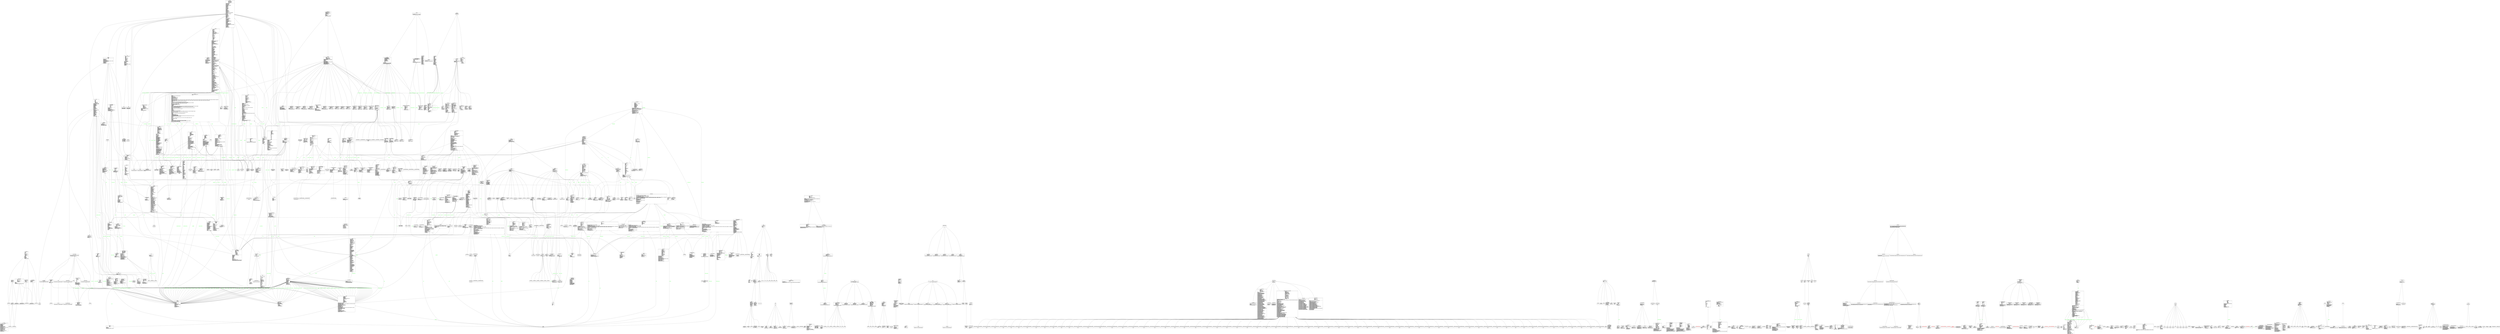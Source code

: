 digraph "classes_matplotlib" {
rankdir=BT
charset="utf-8"
"matplotlib.afm.AFM" [color="black", fontcolor="black", label=<{AFM|fname : NoneType, str<br ALIGN="LEFT"/>|get_angle()<br ALIGN="LEFT"/>get_bbox_char(c, isord)<br ALIGN="LEFT"/>get_capheight()<br ALIGN="LEFT"/>get_familyname()<br ALIGN="LEFT"/>get_fontname()<br ALIGN="LEFT"/>get_fullname()<br ALIGN="LEFT"/>get_height_char(c, isord)<br ALIGN="LEFT"/>get_horizontal_stem_width()<br ALIGN="LEFT"/>get_kern_dist(c1, c2)<br ALIGN="LEFT"/>get_kern_dist_from_name(name1, name2)<br ALIGN="LEFT"/>get_name_char(c, isord)<br ALIGN="LEFT"/>get_str_bbox(s)<br ALIGN="LEFT"/>get_str_bbox_and_descent(s)<br ALIGN="LEFT"/>get_underline_thickness()<br ALIGN="LEFT"/>get_vertical_stem_width()<br ALIGN="LEFT"/>get_weight()<br ALIGN="LEFT"/>get_width_char(c, isord)<br ALIGN="LEFT"/>get_width_from_char_name(name)<br ALIGN="LEFT"/>get_xheight()<br ALIGN="LEFT"/>string_width_height(s)<br ALIGN="LEFT"/>}>, shape="record", style="solid"];
"matplotlib.animation.AVConvBase" [color="black", fontcolor="black", label=<{AVConvBase|args_key : str<br ALIGN="LEFT"/>exec_key : str<br ALIGN="LEFT"/>|}>, shape="record", style="solid"];
"matplotlib.animation.AVConvFileWriter" [color="black", fontcolor="black", label=<{AVConvFileWriter|<br ALIGN="LEFT"/>|}>, shape="record", style="solid"];
"matplotlib.animation.AVConvWriter" [color="black", fontcolor="black", label=<{AVConvWriter|<br ALIGN="LEFT"/>|}>, shape="record", style="solid"];
"matplotlib.patheffects.AbstractPathEffect" [color="black", fontcolor="black", label=<{AbstractPathEffect|<br ALIGN="LEFT"/>|draw_path(renderer, gc, tpath, affine, rgbFace)<br ALIGN="LEFT"/>get_proxy_renderer(renderer)<br ALIGN="LEFT"/>}>, shape="record", style="solid"];
"matplotlib.mathtext.Accent" [color="black", fontcolor="black", label=<{Accent|depth : int<br ALIGN="LEFT"/>height<br ALIGN="LEFT"/>width<br ALIGN="LEFT"/>|grow()<br ALIGN="LEFT"/>render(x, y)<br ALIGN="LEFT"/>shrink()<br ALIGN="LEFT"/>}>, shape="record", style="solid"];
"matplotlib.transforms.Affine2D" [color="black", fontcolor="black", label=<{Affine2D|is_separable<br ALIGN="LEFT"/>|clear()<br ALIGN="LEFT"/>from_values(a, b, c, d, e, f)<br ALIGN="LEFT"/>get_matrix()<br ALIGN="LEFT"/>identity()<br ALIGN="LEFT"/>rotate(theta)<br ALIGN="LEFT"/>rotate_around(x, y, theta)<br ALIGN="LEFT"/>rotate_deg(degrees)<br ALIGN="LEFT"/>rotate_deg_around(x, y, degrees)<br ALIGN="LEFT"/>scale(sx, sy)<br ALIGN="LEFT"/>set(other)<br ALIGN="LEFT"/>set_matrix(mtx)<br ALIGN="LEFT"/>skew(xShear, yShear)<br ALIGN="LEFT"/>skew_deg(xShear, yShear)<br ALIGN="LEFT"/>translate(tx, ty)<br ALIGN="LEFT"/>}>, shape="record", style="solid"];
"matplotlib.transforms.Affine2DBase" [color="black", fontcolor="black", label=<{Affine2DBase|has_inverse : bool<br ALIGN="LEFT"/>input_dims : int<br ALIGN="LEFT"/>is_separable<br ALIGN="LEFT"/>output_dims : int<br ALIGN="LEFT"/>|frozen()<br ALIGN="LEFT"/>inverted()<br ALIGN="LEFT"/>matrix_from_values(a, b, c, d, e, f)<br ALIGN="LEFT"/>to_values()<br ALIGN="LEFT"/>transform_affine(points)<br ALIGN="LEFT"/>transform_point(point)<br ALIGN="LEFT"/>}>, shape="record", style="solid"];
"matplotlib.transforms.AffineBase" [color="black", fontcolor="black", label=<{AffineBase|is_affine : bool<br ALIGN="LEFT"/>|get_affine()<br ALIGN="LEFT"/>transform(values)<br ALIGN="LEFT"/><I>transform_affine</I>(values)<br ALIGN="LEFT"/>transform_non_affine(points)<br ALIGN="LEFT"/>transform_path(path)<br ALIGN="LEFT"/>transform_path_affine(path)<br ALIGN="LEFT"/>transform_path_non_affine(path)<br ALIGN="LEFT"/>}>, shape="record", style="solid"];
"matplotlib.projections.geo.AitoffAxes" [color="black", fontcolor="black", label=<{AitoffAxes|name : str<br ALIGN="LEFT"/>|}>, shape="record", style="solid"];
"matplotlib.projections.geo.AitoffAxes.AitoffTransform" [color="black", fontcolor="black", label=<{AitoffTransform|input_dims : int<br ALIGN="LEFT"/>is_separable : bool<br ALIGN="LEFT"/>output_dims : int<br ALIGN="LEFT"/>|inverted()<br ALIGN="LEFT"/>transform_non_affine(ll)<br ALIGN="LEFT"/>transform_path_non_affine(path)<br ALIGN="LEFT"/>}>, shape="record", style="solid"];
"matplotlib.backends.backend_webagg.WebAggApplication.AllFiguresPage" [color="black", fontcolor="black", label=<{AllFiguresPage|url_prefix<br ALIGN="LEFT"/>|get()<br ALIGN="LEFT"/>}>, shape="record", style="solid"];
"matplotlib.offsetbox.AnchoredOffsetbox" [color="black", fontcolor="black", label=<{AnchoredOffsetbox|borderpad : float<br ALIGN="LEFT"/>loc<br ALIGN="LEFT"/>pad : float<br ALIGN="LEFT"/>patch<br ALIGN="LEFT"/>prop<br ALIGN="LEFT"/>zorder : int<br ALIGN="LEFT"/>|draw(renderer)<br ALIGN="LEFT"/>get_bbox_to_anchor()<br ALIGN="LEFT"/>get_child()<br ALIGN="LEFT"/>get_children()<br ALIGN="LEFT"/>get_extent(renderer)<br ALIGN="LEFT"/>get_window_extent(renderer)<br ALIGN="LEFT"/>set_bbox_to_anchor(bbox, transform)<br ALIGN="LEFT"/>set_child(child)<br ALIGN="LEFT"/>update_frame(bbox, fontsize)<br ALIGN="LEFT"/>}>, shape="record", style="solid"];
"matplotlib.offsetbox.AnchoredText" [color="black", fontcolor="black", label=<{AnchoredText|txt<br ALIGN="LEFT"/>|}>, shape="record", style="solid"];
"matplotlib.patches.ConnectionStyle.Angle" [color="black", fontcolor="black", label=<{Angle|angleA : int<br ALIGN="LEFT"/>angleB : int<br ALIGN="LEFT"/>rad : float<br ALIGN="LEFT"/>|connect(posA, posB)<br ALIGN="LEFT"/>}>, shape="record", style="solid"];
"matplotlib.patches.ConnectionStyle.Angle3" [color="black", fontcolor="black", label=<{Angle3|angleA : int<br ALIGN="LEFT"/>angleB : int<br ALIGN="LEFT"/>|connect(posA, posB)<br ALIGN="LEFT"/>}>, shape="record", style="solid"];
"matplotlib.animation.Animation" [color="black", fontcolor="black", label=<{Animation|event_source : NoneType<br ALIGN="LEFT"/>frame_seq<br ALIGN="LEFT"/>|new_frame_seq()<br ALIGN="LEFT"/>new_saved_frame_seq()<br ALIGN="LEFT"/>save(filename, writer, fps, dpi, codec, bitrate, extra_args, metadata, extra_anim, savefig_kwargs)<br ALIGN="LEFT"/>}>, shape="record", style="solid"];
"matplotlib.text.Annotation" [color="black", fontcolor="black", label=<{Annotation|anncoords<br ALIGN="LEFT"/>arrow : NoneType<br ALIGN="LEFT"/>arrow_patch : NoneType<br ALIGN="LEFT"/>arrowprops : NoneType<br ALIGN="LEFT"/>xyann<br ALIGN="LEFT"/>|contains(event)<br ALIGN="LEFT"/>draw(renderer)<br ALIGN="LEFT"/>get_window_extent(renderer)<br ALIGN="LEFT"/>set_figure(fig)<br ALIGN="LEFT"/>update_bbox_position_size(renderer)<br ALIGN="LEFT"/>update_positions(renderer)<br ALIGN="LEFT"/>}>, shape="record", style="solid"];
"matplotlib.offsetbox.AnnotationBbox" [color="black", fontcolor="black", label=<{AnnotationBbox|anncoords<br ALIGN="LEFT"/>arrow_patch : NoneType<br ALIGN="LEFT"/>arrowprops : NoneType<br ALIGN="LEFT"/>boxcoords : str<br ALIGN="LEFT"/>offsetbox<br ALIGN="LEFT"/>patch<br ALIGN="LEFT"/>prop<br ALIGN="LEFT"/>xyann<br ALIGN="LEFT"/>xybox<br ALIGN="LEFT"/>zorder : int<br ALIGN="LEFT"/>|contains(event)<br ALIGN="LEFT"/>draw(renderer)<br ALIGN="LEFT"/>get_children()<br ALIGN="LEFT"/>get_fontsize(s)<br ALIGN="LEFT"/>set_figure(fig)<br ALIGN="LEFT"/>set_fontsize(s)<br ALIGN="LEFT"/>update_positions(renderer)<br ALIGN="LEFT"/>}>, shape="record", style="solid"];
"matplotlib.tests.test_legend.TestLegendFunction.test_old_legend_handler_interface.AnyObject" [color="black", fontcolor="black", label=<{AnyObject|<br ALIGN="LEFT"/>|}>, shape="record", style="solid"];
"matplotlib.tests.test_legend.TestLegendFunction.test_old_legend_handler_interface.AnyObjectHandler" [color="black", fontcolor="black", label=<{AnyObjectHandler|<br ALIGN="LEFT"/>|}>, shape="record", style="solid"];
"matplotlib.docstring.Appender" [color="black", fontcolor="black", label=<{Appender|addendum<br ALIGN="LEFT"/>join : str<br ALIGN="LEFT"/>|}>, shape="record", style="solid"];
"matplotlib.patches.Arc" [color="black", fontcolor="black", label=<{Arc|theta1 : float<br ALIGN="LEFT"/>theta2 : float<br ALIGN="LEFT"/>|draw(renderer)<br ALIGN="LEFT"/>}>, shape="record", style="solid"];
"matplotlib.patches.ConnectionStyle.Arc" [color="black", fontcolor="black", label=<{Arc|angleA : int<br ALIGN="LEFT"/>angleB : int<br ALIGN="LEFT"/>armA : NoneType<br ALIGN="LEFT"/>armB : NoneType<br ALIGN="LEFT"/>rad : float<br ALIGN="LEFT"/>|connect(posA, posB)<br ALIGN="LEFT"/>}>, shape="record", style="solid"];
"matplotlib.patches.ConnectionStyle.Arc3" [color="black", fontcolor="black", label=<{Arc3|rad : float<br ALIGN="LEFT"/>|connect(posA, posB)<br ALIGN="LEFT"/>}>, shape="record", style="solid"];
"matplotlib.patches.Arrow" [color="black", fontcolor="black", label=<{Arrow|<br ALIGN="LEFT"/>|get_patch_transform()<br ALIGN="LEFT"/>get_path()<br ALIGN="LEFT"/>}>, shape="record", style="solid"];
"matplotlib.patches.ArrowStyle" [color="black", fontcolor="black", label=<{ArrowStyle|<br ALIGN="LEFT"/>|}>, shape="record", style="solid"];
"matplotlib.artist.Artist" [color="black", fontcolor="black", label=<{Artist|aname : str<br ALIGN="LEFT"/>axes : NoneType<br ALIGN="LEFT"/>clipbox : NoneType<br ALIGN="LEFT"/>eventson : bool<br ALIGN="LEFT"/>figure : NoneType<br ALIGN="LEFT"/>zorder : int<br ALIGN="LEFT"/>|add_callback(func)<br ALIGN="LEFT"/>contains(mouseevent)<br ALIGN="LEFT"/>convert_xunits(x)<br ALIGN="LEFT"/>convert_yunits(y)<br ALIGN="LEFT"/>draw(renderer)<br ALIGN="LEFT"/>findobj(match, include_self)<br ALIGN="LEFT"/>get_agg_filter()<br ALIGN="LEFT"/>get_alpha()<br ALIGN="LEFT"/>get_animated()<br ALIGN="LEFT"/>get_axes()<br ALIGN="LEFT"/>get_children()<br ALIGN="LEFT"/>get_clip_box()<br ALIGN="LEFT"/>get_clip_on()<br ALIGN="LEFT"/>get_clip_path()<br ALIGN="LEFT"/>get_contains()<br ALIGN="LEFT"/>get_figure()<br ALIGN="LEFT"/>get_gid()<br ALIGN="LEFT"/>get_label()<br ALIGN="LEFT"/>get_path_effects()<br ALIGN="LEFT"/>get_picker()<br ALIGN="LEFT"/>get_rasterized()<br ALIGN="LEFT"/>get_sketch_params()<br ALIGN="LEFT"/>get_snap()<br ALIGN="LEFT"/>get_transform()<br ALIGN="LEFT"/>get_transformed_clip_path_and_affine()<br ALIGN="LEFT"/>get_url()<br ALIGN="LEFT"/>get_visible()<br ALIGN="LEFT"/>get_window_extent(renderer)<br ALIGN="LEFT"/>get_zorder()<br ALIGN="LEFT"/>have_units()<br ALIGN="LEFT"/>hitlist(event)<br ALIGN="LEFT"/>is_figure_set()<br ALIGN="LEFT"/>is_transform_set()<br ALIGN="LEFT"/>pchanged()<br ALIGN="LEFT"/>pick(mouseevent)<br ALIGN="LEFT"/>pickable()<br ALIGN="LEFT"/>properties()<br ALIGN="LEFT"/>remove()<br ALIGN="LEFT"/>remove_callback(oid)<br ALIGN="LEFT"/>set()<br ALIGN="LEFT"/>set_agg_filter(filter_func)<br ALIGN="LEFT"/>set_alpha(alpha)<br ALIGN="LEFT"/>set_animated(b)<br ALIGN="LEFT"/>set_axes(axes)<br ALIGN="LEFT"/>set_clip_box(clipbox)<br ALIGN="LEFT"/>set_clip_on(b)<br ALIGN="LEFT"/>set_clip_path(path, transform)<br ALIGN="LEFT"/>set_contains(picker)<br ALIGN="LEFT"/>set_figure(fig)<br ALIGN="LEFT"/>set_gid(gid)<br ALIGN="LEFT"/>set_label(s)<br ALIGN="LEFT"/>set_lod(on)<br ALIGN="LEFT"/>set_path_effects(path_effects)<br ALIGN="LEFT"/>set_picker(picker)<br ALIGN="LEFT"/>set_rasterized(rasterized)<br ALIGN="LEFT"/>set_sketch_params(scale, length, randomness)<br ALIGN="LEFT"/>set_snap(snap)<br ALIGN="LEFT"/>set_transform(t)<br ALIGN="LEFT"/>set_url(url)<br ALIGN="LEFT"/>set_visible(b)<br ALIGN="LEFT"/>set_zorder(level)<br ALIGN="LEFT"/>update(props)<br ALIGN="LEFT"/>update_from(other)<br ALIGN="LEFT"/>}>, shape="record", style="solid"];
"matplotlib.animation.ArtistAnimation" [color="black", fontcolor="black", label=<{ArtistAnimation|<br ALIGN="LEFT"/>|}>, shape="record", style="solid"];
"matplotlib.artist.ArtistInspector" [color="black", fontcolor="black", label=<{ArtistInspector|aliasd : dict<br ALIGN="LEFT"/>o<br ALIGN="LEFT"/>oorig<br ALIGN="LEFT"/>|aliased_name(s)<br ALIGN="LEFT"/>aliased_name_rest(s, target)<br ALIGN="LEFT"/>findobj(match)<br ALIGN="LEFT"/>get_aliases()<br ALIGN="LEFT"/>get_setters()<br ALIGN="LEFT"/>get_valid_values(attr)<br ALIGN="LEFT"/>is_alias(o)<br ALIGN="LEFT"/>pprint_getters()<br ALIGN="LEFT"/>pprint_setters(prop, leadingspace)<br ALIGN="LEFT"/>pprint_setters_rest(prop, leadingspace)<br ALIGN="LEFT"/>properties()<br ALIGN="LEFT"/>}>, shape="record", style="solid"];
"matplotlib.tests.test_transforms.test_non_affine_caching.AssertingNonAffineTransform" [color="black", fontcolor="black", label=<{AssertingNonAffineTransform|input_dims : int<br ALIGN="LEFT"/>is_affine : bool<br ALIGN="LEFT"/>output_dims : int<br ALIGN="LEFT"/>raise_on_transform : bool<br ALIGN="LEFT"/>transform<br ALIGN="LEFT"/>transform_path<br ALIGN="LEFT"/>underlying_transform<br ALIGN="LEFT"/>|transform_non_affine(path)<br ALIGN="LEFT"/>transform_path_non_affine(path)<br ALIGN="LEFT"/>}>, shape="record", style="solid"];
"matplotlib.collections.AsteriskPolygonCollection" [color="black", fontcolor="black", label=<{AsteriskPolygonCollection|<br ALIGN="LEFT"/>|}>, shape="record", style="solid"];
"matplotlib.dates.AutoDateFormatter" [color="black", fontcolor="black", label=<{AutoDateFormatter|defaultfmt : str<br ALIGN="LEFT"/>scaled : dict<br ALIGN="LEFT"/>|}>, shape="record", style="solid"];
"matplotlib.dates.AutoDateLocator" [color="black", fontcolor="black", label=<{AutoDateLocator|interval_multiples : bool<br ALIGN="LEFT"/>intervald : dict<br ALIGN="LEFT"/>maxticks : dict<br ALIGN="LEFT"/>minticks : int<br ALIGN="LEFT"/>|autoscale()<br ALIGN="LEFT"/>get_locator(dmin, dmax)<br ALIGN="LEFT"/>nonsingular(vmin, vmax)<br ALIGN="LEFT"/>refresh()<br ALIGN="LEFT"/>set_axis(axis)<br ALIGN="LEFT"/>}>, shape="record", style="solid"];
"matplotlib.mathtext.AutoHeightChar" [color="black", fontcolor="black", label=<{AutoHeightChar|shift_amount<br ALIGN="LEFT"/>|}>, shape="record", style="solid"];
"matplotlib.ticker.AutoLocator" [color="black", fontcolor="black", label=<{AutoLocator|<br ALIGN="LEFT"/>|}>, shape="record", style="solid"];
"matplotlib.ticker.AutoMinorLocator" [color="black", fontcolor="black", label=<{AutoMinorLocator|ndivs : NoneType<br ALIGN="LEFT"/>|<I>tick_values</I>(vmin, vmax)<br ALIGN="LEFT"/>}>, shape="record", style="solid"];
"matplotlib.mathtext.AutoWidthChar" [color="black", fontcolor="black", label=<{AutoWidthChar|width<br ALIGN="LEFT"/>|}>, shape="record", style="solid"];
"matplotlib.offsetbox.AuxTransformBox" [color="black", fontcolor="black", label=<{AuxTransformBox|aux_transform<br ALIGN="LEFT"/>offset_transform<br ALIGN="LEFT"/>ref_offset_transform<br ALIGN="LEFT"/>|add_artist(a)<br ALIGN="LEFT"/>draw(renderer)<br ALIGN="LEFT"/>get_extent(renderer)<br ALIGN="LEFT"/>get_offset()<br ALIGN="LEFT"/>get_transform()<br ALIGN="LEFT"/>get_window_extent(renderer)<br ALIGN="LEFT"/>set_offset(xy)<br ALIGN="LEFT"/><I>set_transform</I>(t)<br ALIGN="LEFT"/>}>, shape="record", style="solid"];
"matplotlib.axes._axes.Axes" [color="black", fontcolor="black", label=<{Axes|ignore_existing_data_limits : bool<br ALIGN="LEFT"/>legend_<br ALIGN="LEFT"/>|acorr(x)<br ALIGN="LEFT"/>angle_spectrum(x, Fs, Fc, window, pad_to, sides)<br ALIGN="LEFT"/>annotate()<br ALIGN="LEFT"/>arrow(x, y, dx, dy)<br ALIGN="LEFT"/>axhline(y, xmin, xmax)<br ALIGN="LEFT"/>axhspan(ymin, ymax, xmin, xmax)<br ALIGN="LEFT"/>axvline(x, ymin, ymax)<br ALIGN="LEFT"/>axvspan(xmin, xmax, ymin, ymax)<br ALIGN="LEFT"/>bar(left, height, width, bottom)<br ALIGN="LEFT"/>barbs()<br ALIGN="LEFT"/>barh(bottom, width, height, left)<br ALIGN="LEFT"/>boxplot(x, notch, sym, vert, whis, positions, widths, patch_artist, bootstrap, usermedians, conf_intervals, meanline, showmeans, showcaps, showbox, showfliers, boxprops, labels, flierprops, medianprops, meanprops, capprops, whiskerprops, manage_xticks)<br ALIGN="LEFT"/>broken_barh(xranges, yrange)<br ALIGN="LEFT"/>bxp(bxpstats, positions, widths, vert, patch_artist, shownotches, showmeans, showcaps, showbox, showfliers, boxprops, whiskerprops, flierprops, medianprops, capprops, meanprops, meanline, manage_xticks)<br ALIGN="LEFT"/>clabel(CS)<br ALIGN="LEFT"/>cohere(x, y, NFFT, Fs, Fc, detrend, window, noverlap, pad_to, sides, scale_by_freq)<br ALIGN="LEFT"/>contour()<br ALIGN="LEFT"/>contourf()<br ALIGN="LEFT"/>csd(x, y, NFFT, Fs, Fc, detrend, window, noverlap, pad_to, sides, scale_by_freq, return_line)<br ALIGN="LEFT"/>errorbar(x, y, yerr, xerr, fmt, ecolor, elinewidth, capsize, barsabove, lolims, uplims, xlolims, xuplims, errorevery, capthick)<br ALIGN="LEFT"/>eventplot(positions, orientation, lineoffsets, linelengths, linewidths, colors, linestyles)<br ALIGN="LEFT"/>fill()<br ALIGN="LEFT"/>fill_between(x, y1, y2, where, interpolate)<br ALIGN="LEFT"/>fill_betweenx(y, x1, x2, where)<br ALIGN="LEFT"/>get_legend_handles_labels(legend_handler_map)<br ALIGN="LEFT"/>get_title(loc)<br ALIGN="LEFT"/>get_xlabel()<br ALIGN="LEFT"/>get_ylabel()<br ALIGN="LEFT"/>hexbin(x, y, C, gridsize, bins, xscale, yscale, extent, cmap, norm, vmin, vmax, alpha, linewidths, edgecolors, reduce_C_function, mincnt, marginals)<br ALIGN="LEFT"/>hist(x, bins, range, normed, weights, cumulative, bottom, histtype, align, orientation, rwidth, log, color, label, stacked)<br ALIGN="LEFT"/>hist2d(x, y, bins, range, normed, weights, cmin, cmax)<br ALIGN="LEFT"/>hlines(y, xmin, xmax, colors, linestyles, label)<br ALIGN="LEFT"/>imshow(X, cmap, norm, aspect, interpolation, alpha, vmin, vmax, origin, extent, shape, filternorm, filterrad, imlim, resample, url)<br ALIGN="LEFT"/>legend()<br ALIGN="LEFT"/>loglog()<br ALIGN="LEFT"/>magnitude_spectrum(x, Fs, Fc, window, pad_to, sides, scale)<br ALIGN="LEFT"/>matshow(Z)<br ALIGN="LEFT"/>pcolor()<br ALIGN="LEFT"/>pcolorfast()<br ALIGN="LEFT"/>pcolormesh()<br ALIGN="LEFT"/>phase_spectrum(x, Fs, Fc, window, pad_to, sides)<br ALIGN="LEFT"/>pie(x, explode, labels, colors, autopct, pctdistance, shadow, labeldistance, startangle, radius, counterclock, wedgeprops, textprops)<br ALIGN="LEFT"/>plot()<br ALIGN="LEFT"/>plot_date(x, y, fmt, tz, xdate, ydate)<br ALIGN="LEFT"/>psd(x, NFFT, Fs, Fc, detrend, window, noverlap, pad_to, sides, scale_by_freq, return_line)<br ALIGN="LEFT"/>quiver()<br ALIGN="LEFT"/>quiverkey()<br ALIGN="LEFT"/>scatter(x, y, s, c, marker, cmap, norm, vmin, vmax, alpha, linewidths, verts)<br ALIGN="LEFT"/>semilogx()<br ALIGN="LEFT"/>semilogy()<br ALIGN="LEFT"/>set_title(label, fontdict, loc)<br ALIGN="LEFT"/>set_xlabel(xlabel, fontdict, labelpad)<br ALIGN="LEFT"/>set_ylabel(ylabel, fontdict, labelpad)<br ALIGN="LEFT"/>specgram(x, NFFT, Fs, Fc, detrend, window, noverlap, cmap, xextent, pad_to, sides, scale_by_freq, mode, scale, vmin, vmax)<br ALIGN="LEFT"/>spy(Z, precision, marker, markersize, aspect, origin)<br ALIGN="LEFT"/>stackplot(x)<br ALIGN="LEFT"/>stem()<br ALIGN="LEFT"/>step(x, y)<br ALIGN="LEFT"/>streamplot(x, y, u, v, density, linewidth, color, cmap, norm, arrowsize, arrowstyle, minlength, transform, zorder)<br ALIGN="LEFT"/>table()<br ALIGN="LEFT"/>text(x, y, s, fontdict, withdash)<br ALIGN="LEFT"/>tricontour()<br ALIGN="LEFT"/>tricontourf()<br ALIGN="LEFT"/>tripcolor()<br ALIGN="LEFT"/>triplot()<br ALIGN="LEFT"/>violin(vpstats, positions, vert, widths, showmeans, showextrema, showmedians)<br ALIGN="LEFT"/>violinplot(dataset, positions, vert, widths, showmeans, showextrema, showmedians, points, bw_method)<br ALIGN="LEFT"/>vlines(x, ymin, ymax, colors, linestyles, label)<br ALIGN="LEFT"/>xcorr(x, y, normed, detrend, usevlines, maxlags)<br ALIGN="LEFT"/>}>, shape="record", style="solid"];
"matplotlib.image.AxesImage" [color="black", fontcolor="black", label=<{AxesImage|<br ALIGN="LEFT"/>|get_extent()<br ALIGN="LEFT"/>make_image(magnification)<br ALIGN="LEFT"/>set_extent(extent)<br ALIGN="LEFT"/>}>, shape="record", style="solid"];
"matplotlib.figure.AxesStack" [color="black", fontcolor="black", label=<{AxesStack|<br ALIGN="LEFT"/>|add(key, a)<br ALIGN="LEFT"/>as_list()<br ALIGN="LEFT"/>bubble(a)<br ALIGN="LEFT"/>current_key_axes()<br ALIGN="LEFT"/>get(key)<br ALIGN="LEFT"/>remove(a)<br ALIGN="LEFT"/>}>, shape="record", style="solid"];
"matplotlib.widgets.AxesWidget" [color="black", fontcolor="black", label=<{AxesWidget|active : bool<br ALIGN="LEFT"/>ax<br ALIGN="LEFT"/>canvas<br ALIGN="LEFT"/>cids : list<br ALIGN="LEFT"/>|connect_event(event, callback)<br ALIGN="LEFT"/>disconnect_events()<br ALIGN="LEFT"/>ignore(event)<br ALIGN="LEFT"/>}>, shape="record", style="solid"];
"matplotlib.axis.Axis" [color="black", fontcolor="black", label=<{Axis|OFFSETTEXTPAD : int<br ALIGN="LEFT"/>axes<br ALIGN="LEFT"/>callbacks<br ALIGN="LEFT"/>converter : NoneType<br ALIGN="LEFT"/>isDefault_label : bool<br ALIGN="LEFT"/>isDefault_majfmt : bool<br ALIGN="LEFT"/>isDefault_majloc : bool<br ALIGN="LEFT"/>isDefault_minfmt : bool<br ALIGN="LEFT"/>isDefault_minloc : bool<br ALIGN="LEFT"/>label<br ALIGN="LEFT"/>labelpad : int<br ALIGN="LEFT"/>major<br ALIGN="LEFT"/>majorTicks : list<br ALIGN="LEFT"/>minor<br ALIGN="LEFT"/>minorTicks : list<br ALIGN="LEFT"/>offsetText<br ALIGN="LEFT"/>pickradius : int<br ALIGN="LEFT"/>units : NoneType<br ALIGN="LEFT"/>|axis_date(tz)<br ALIGN="LEFT"/>cla()<br ALIGN="LEFT"/>convert_units(x)<br ALIGN="LEFT"/>draw(renderer)<br ALIGN="LEFT"/>get_children()<br ALIGN="LEFT"/><I>get_data_interval</I>()<br ALIGN="LEFT"/>get_gridlines()<br ALIGN="LEFT"/>get_label()<br ALIGN="LEFT"/>get_label_text()<br ALIGN="LEFT"/>get_major_formatter()<br ALIGN="LEFT"/>get_major_locator()<br ALIGN="LEFT"/>get_major_ticks(numticks)<br ALIGN="LEFT"/>get_majorticklabels()<br ALIGN="LEFT"/>get_majorticklines()<br ALIGN="LEFT"/>get_majorticklocs()<br ALIGN="LEFT"/>get_minor_formatter()<br ALIGN="LEFT"/>get_minor_locator()<br ALIGN="LEFT"/>get_minor_ticks(numticks)<br ALIGN="LEFT"/>get_minorticklabels()<br ALIGN="LEFT"/>get_minorticklines()<br ALIGN="LEFT"/>get_minorticklocs()<br ALIGN="LEFT"/>get_offset_text()<br ALIGN="LEFT"/>get_pickradius()<br ALIGN="LEFT"/>get_scale()<br ALIGN="LEFT"/>get_smart_bounds()<br ALIGN="LEFT"/>get_ticklabel_extents(renderer)<br ALIGN="LEFT"/>get_ticklabels(minor, which)<br ALIGN="LEFT"/>get_ticklines(minor)<br ALIGN="LEFT"/>get_ticklocs(minor)<br ALIGN="LEFT"/>get_tightbbox(renderer)<br ALIGN="LEFT"/>get_transform()<br ALIGN="LEFT"/>get_units()<br ALIGN="LEFT"/><I>get_view_interval</I>()<br ALIGN="LEFT"/>grid(b, which)<br ALIGN="LEFT"/>have_units()<br ALIGN="LEFT"/>iter_ticks()<br ALIGN="LEFT"/>limit_range_for_scale(vmin, vmax)<br ALIGN="LEFT"/>pan(numsteps)<br ALIGN="LEFT"/>reset_ticks()<br ALIGN="LEFT"/>set_clip_path(clippath, transform)<br ALIGN="LEFT"/><I>set_data_interval</I>()<br ALIGN="LEFT"/><I>set_default_intervals</I>()<br ALIGN="LEFT"/>set_label_coords(x, y, transform)<br ALIGN="LEFT"/>set_label_text(label, fontdict)<br ALIGN="LEFT"/>set_major_formatter(formatter)<br ALIGN="LEFT"/>set_major_locator(locator)<br ALIGN="LEFT"/>set_minor_formatter(formatter)<br ALIGN="LEFT"/>set_minor_locator(locator)<br ALIGN="LEFT"/>set_pickradius(pickradius)<br ALIGN="LEFT"/>set_scale(value)<br ALIGN="LEFT"/>set_smart_bounds(value)<br ALIGN="LEFT"/>set_tick_params(which, reset)<br ALIGN="LEFT"/>set_ticklabels(ticklabels)<br ALIGN="LEFT"/>set_ticks(ticks, minor)<br ALIGN="LEFT"/>set_units(u)<br ALIGN="LEFT"/><I>set_view_interval</I>(vmin, vmax, ignore)<br ALIGN="LEFT"/>update_units(data)<br ALIGN="LEFT"/>zoom(direction)<br ALIGN="LEFT"/>}>, shape="record", style="solid"];
"matplotlib.units.AxisInfo" [color="black", fontcolor="black", label=<{AxisInfo|default_limits : NoneType<br ALIGN="LEFT"/>label : NoneType<br ALIGN="LEFT"/>majfmt : NoneType<br ALIGN="LEFT"/>majloc : NoneType<br ALIGN="LEFT"/>minfmt : NoneType<br ALIGN="LEFT"/>minloc : NoneType<br ALIGN="LEFT"/>|}>, shape="record", style="solid"];
"matplotlib.backends.backend_tkagg.AxisMenu" [color="black", fontcolor="black", label=<{AxisMenu|<br ALIGN="LEFT"/>|adjust(naxes)<br ALIGN="LEFT"/>get_indices()<br ALIGN="LEFT"/>invert_all()<br ALIGN="LEFT"/>select_all()<br ALIGN="LEFT"/>set_active()<br ALIGN="LEFT"/>}>, shape="record", style="solid"];
"matplotlib.mathtext.BakomaFonts" [color="black", fontcolor="black", label=<{BakomaFonts|alias : str<br ALIGN="LEFT"/>fontmap : dict<br ALIGN="LEFT"/>target : str<br ALIGN="LEFT"/>|get_sized_alternatives_for_symbol(fontname, sym)<br ALIGN="LEFT"/>}>, shape="record", style="solid"];
"matplotlib.patches.ConnectionStyle.Bar" [color="black", fontcolor="black", label=<{Bar|angle : NoneType<br ALIGN="LEFT"/>armA : float<br ALIGN="LEFT"/>armB : float<br ALIGN="LEFT"/>fraction : float<br ALIGN="LEFT"/>|connect(posA, posB)<br ALIGN="LEFT"/>}>, shape="record", style="solid"];
"matplotlib.patches.ArrowStyle.BarAB" [color="black", fontcolor="black", label=<{BarAB|<br ALIGN="LEFT"/>|}>, shape="record", style="solid"];
"matplotlib.container.BarContainer" [color="black", fontcolor="black", label=<{BarContainer|errorbar : NoneType<br ALIGN="LEFT"/>patches<br ALIGN="LEFT"/>|}>, shape="record", style="solid"];
"matplotlib.quiver.Barbs" [color="black", fontcolor="black", label=<{Barbs|barb_increments<br ALIGN="LEFT"/>barbs_doc<br ALIGN="LEFT"/>fill_empty<br ALIGN="LEFT"/>flip<br ALIGN="LEFT"/>rounding<br ALIGN="LEFT"/>sizes<br ALIGN="LEFT"/>u<br ALIGN="LEFT"/>v<br ALIGN="LEFT"/>x : NoneType<br ALIGN="LEFT"/>y : NoneType<br ALIGN="LEFT"/>|set_UVC(U, V, C)<br ALIGN="LEFT"/>set_offsets(xy)<br ALIGN="LEFT"/>}>, shape="record", style="solid"];
"matplotlib.ticker.Base" [color="black", fontcolor="black", label=<{Base|<br ALIGN="LEFT"/>|ge(x)<br ALIGN="LEFT"/>get_base()<br ALIGN="LEFT"/>gt(x)<br ALIGN="LEFT"/>le(x)<br ALIGN="LEFT"/>lt(x)<br ALIGN="LEFT"/>}>, shape="record", style="solid"];
"matplotlib.tests.test_transforms.BasicTransformTests" [color="black", fontcolor="black", label=<{BasicTransformTests|stack1<br ALIGN="LEFT"/>stack2<br ALIGN="LEFT"/>stack2_subset<br ALIGN="LEFT"/>ta1<br ALIGN="LEFT"/>ta2<br ALIGN="LEFT"/>ta3<br ALIGN="LEFT"/>tn1<br ALIGN="LEFT"/>tn2<br ALIGN="LEFT"/>tn3<br ALIGN="LEFT"/>|setUp()<br ALIGN="LEFT"/>test_affine_simplification()<br ALIGN="LEFT"/>test_contains_branch()<br ALIGN="LEFT"/>test_left_to_right_iteration()<br ALIGN="LEFT"/>test_transform_depth()<br ALIGN="LEFT"/>test_transform_shortcuts()<br ALIGN="LEFT"/>}>, shape="record", style="solid"];
"matplotlib.transforms.Bbox" [color="black", fontcolor="black", label=<{Bbox|bounds : property<br ALIGN="LEFT"/>intervalx : property<br ALIGN="LEFT"/>intervaly : property<br ALIGN="LEFT"/>minpos<br ALIGN="LEFT"/>minposx<br ALIGN="LEFT"/>minposy<br ALIGN="LEFT"/>p0 : property<br ALIGN="LEFT"/>p1 : property<br ALIGN="LEFT"/>x0 : property<br ALIGN="LEFT"/>x1 : property<br ALIGN="LEFT"/>y0 : property<br ALIGN="LEFT"/>y1 : property<br ALIGN="LEFT"/>|from_bounds(x0, y0, width, height)<br ALIGN="LEFT"/>from_extents()<br ALIGN="LEFT"/>get_points()<br ALIGN="LEFT"/>ignore(value)<br ALIGN="LEFT"/>invalidate()<br ALIGN="LEFT"/>mutated()<br ALIGN="LEFT"/>mutatedx()<br ALIGN="LEFT"/>mutatedy()<br ALIGN="LEFT"/>null()<br ALIGN="LEFT"/>set(other)<br ALIGN="LEFT"/>set_points(points)<br ALIGN="LEFT"/>unit()<br ALIGN="LEFT"/>update_from_data(x, y, ignore)<br ALIGN="LEFT"/>update_from_data_xy(xy, ignore, updatex, updatey)<br ALIGN="LEFT"/>update_from_path(path, ignore, updatex, updatey)<br ALIGN="LEFT"/>}>, shape="record", style="solid"];
"matplotlib.transforms.BboxBase" [color="black", fontcolor="black", label=<{BboxBase|bounds<br ALIGN="LEFT"/>coefs : dict<br ALIGN="LEFT"/>extents<br ALIGN="LEFT"/>height<br ALIGN="LEFT"/>intervalx<br ALIGN="LEFT"/>intervaly<br ALIGN="LEFT"/>is_affine : bool<br ALIGN="LEFT"/>is_bbox : bool<br ALIGN="LEFT"/>max<br ALIGN="LEFT"/>min<br ALIGN="LEFT"/>p0<br ALIGN="LEFT"/>p1<br ALIGN="LEFT"/>size<br ALIGN="LEFT"/>width<br ALIGN="LEFT"/>x0<br ALIGN="LEFT"/>x1<br ALIGN="LEFT"/>xmax<br ALIGN="LEFT"/>xmin<br ALIGN="LEFT"/>y0<br ALIGN="LEFT"/>y1<br ALIGN="LEFT"/>ymax<br ALIGN="LEFT"/>ymin<br ALIGN="LEFT"/>|anchored(c, container)<br ALIGN="LEFT"/>contains(x, y)<br ALIGN="LEFT"/>containsx(x)<br ALIGN="LEFT"/>containsy(y)<br ALIGN="LEFT"/>corners()<br ALIGN="LEFT"/>count_contains(vertices)<br ALIGN="LEFT"/>count_overlaps(bboxes)<br ALIGN="LEFT"/>expanded(sw, sh)<br ALIGN="LEFT"/>frozen()<br ALIGN="LEFT"/>fully_contains(x, y)<br ALIGN="LEFT"/>fully_containsx(x)<br ALIGN="LEFT"/>fully_containsy(y)<br ALIGN="LEFT"/>fully_overlaps(other)<br ALIGN="LEFT"/>get_points()<br ALIGN="LEFT"/>intersection(bbox1, bbox2)<br ALIGN="LEFT"/>inverse_transformed(transform)<br ALIGN="LEFT"/>is_unit()<br ALIGN="LEFT"/>overlaps(other)<br ALIGN="LEFT"/>padded(p)<br ALIGN="LEFT"/>rotated(radians)<br ALIGN="LEFT"/>shrunk(mx, my)<br ALIGN="LEFT"/>shrunk_to_aspect(box_aspect, container, fig_aspect)<br ALIGN="LEFT"/>splitx()<br ALIGN="LEFT"/>splity()<br ALIGN="LEFT"/>transformed(transform)<br ALIGN="LEFT"/>translated(tx, ty)<br ALIGN="LEFT"/>union(bboxes)<br ALIGN="LEFT"/>}>, shape="record", style="solid"];
"matplotlib.image.BboxImage" [color="black", fontcolor="black", label=<{BboxImage|bbox<br ALIGN="LEFT"/>interp_at_native : bool<br ALIGN="LEFT"/>|contains(mouseevent)<br ALIGN="LEFT"/>draw(renderer)<br ALIGN="LEFT"/>get_size()<br ALIGN="LEFT"/>get_window_extent(renderer)<br ALIGN="LEFT"/>make_image(renderer, magnification)<br ALIGN="LEFT"/>}>, shape="record", style="solid"];
"matplotlib.transforms.BboxTransform" [color="black", fontcolor="black", label=<{BboxTransform|is_separable : bool<br ALIGN="LEFT"/>|get_matrix()<br ALIGN="LEFT"/>}>, shape="record", style="solid"];
"matplotlib.transforms.BboxTransformFrom" [color="black", fontcolor="black", label=<{BboxTransformFrom|is_separable : bool<br ALIGN="LEFT"/>|get_matrix()<br ALIGN="LEFT"/>}>, shape="record", style="solid"];
"matplotlib.transforms.BboxTransformTo" [color="black", fontcolor="black", label=<{BboxTransformTo|is_separable : bool<br ALIGN="LEFT"/>|get_matrix()<br ALIGN="LEFT"/>}>, shape="record", style="solid"];
"matplotlib.transforms.BboxTransformToMaxOnly" [color="black", fontcolor="black", label=<{BboxTransformToMaxOnly|<br ALIGN="LEFT"/>|get_matrix()<br ALIGN="LEFT"/>}>, shape="record", style="solid"];
"matplotlib.bezier.BezierSegment" [color="black", fontcolor="black", label=<{BezierSegment|<br ALIGN="LEFT"/>|point_at_t(t)<br ALIGN="LEFT"/>}>, shape="record", style="solid"];
"matplotlib.transforms.BlendedAffine2D" [color="black", fontcolor="black", label=<{BlendedAffine2D|is_separable : bool<br ALIGN="LEFT"/>|contains_branch_seperately(transform)<br ALIGN="LEFT"/>get_matrix()<br ALIGN="LEFT"/>}>, shape="record", style="solid"];
"matplotlib.transforms.BlendedGenericTransform" [color="black", fontcolor="black", label=<{BlendedGenericTransform|depth<br ALIGN="LEFT"/>has_inverse<br ALIGN="LEFT"/>input_dims : int<br ALIGN="LEFT"/>is_affine<br ALIGN="LEFT"/>is_separable : bool<br ALIGN="LEFT"/>output_dims : int<br ALIGN="LEFT"/>pass_through : bool<br ALIGN="LEFT"/>|contains_branch(other)<br ALIGN="LEFT"/>contains_branch_seperately(transform)<br ALIGN="LEFT"/>frozen()<br ALIGN="LEFT"/>get_affine()<br ALIGN="LEFT"/>inverted()<br ALIGN="LEFT"/>transform_non_affine(points)<br ALIGN="LEFT"/>}>, shape="record", style="solid"];
"matplotlib.blocking_input.BlockingContourLabeler" [color="black", fontcolor="black", label=<{BlockingContourLabeler|cs<br ALIGN="LEFT"/>inline<br ALIGN="LEFT"/>inline_spacing : int<br ALIGN="LEFT"/>|add_click(event)<br ALIGN="LEFT"/>button1(event)<br ALIGN="LEFT"/>button3(event)<br ALIGN="LEFT"/>pop_click(event, index)<br ALIGN="LEFT"/>}>, shape="record", style="solid"];
"matplotlib.blocking_input.BlockingInput" [color="black", fontcolor="black", label=<{BlockingInput|callbacks : list<br ALIGN="LEFT"/>events : list<br ALIGN="LEFT"/>eventslist : tuple<br ALIGN="LEFT"/>fig<br ALIGN="LEFT"/>n : int<br ALIGN="LEFT"/>|add_event(event)<br ALIGN="LEFT"/>cleanup()<br ALIGN="LEFT"/>on_event(event)<br ALIGN="LEFT"/>pop(index)<br ALIGN="LEFT"/>pop_event(index)<br ALIGN="LEFT"/><I>post_event</I>()<br ALIGN="LEFT"/>}>, shape="record", style="solid"];
"matplotlib.blocking_input.BlockingKeyMouseInput" [color="black", fontcolor="black", label=<{BlockingKeyMouseInput|keyormouse : NoneType<br ALIGN="LEFT"/>|post_event()<br ALIGN="LEFT"/>}>, shape="record", style="solid"];
"matplotlib.blocking_input.BlockingMouseInput" [color="black", fontcolor="black", label=<{BlockingMouseInput|button_add : int<br ALIGN="LEFT"/>button_pop : int<br ALIGN="LEFT"/>button_stop : int<br ALIGN="LEFT"/>clicks : list<br ALIGN="LEFT"/>marks : list<br ALIGN="LEFT"/>show_clicks : bool<br ALIGN="LEFT"/>|add_click(event)<br ALIGN="LEFT"/>cleanup(event)<br ALIGN="LEFT"/>key_event()<br ALIGN="LEFT"/>mouse_event()<br ALIGN="LEFT"/>mouse_event_add(event)<br ALIGN="LEFT"/>mouse_event_pop(event)<br ALIGN="LEFT"/>mouse_event_stop(event)<br ALIGN="LEFT"/>pop(event, index)<br ALIGN="LEFT"/>pop_click(event, index)<br ALIGN="LEFT"/>post_event()<br ALIGN="LEFT"/>}>, shape="record", style="solid"];
"matplotlib.colors.BoundaryNorm" [color="black", fontcolor="black", label=<{BoundaryNorm|N<br ALIGN="LEFT"/>Ncmap<br ALIGN="LEFT"/>boundaries : ndarray<br ALIGN="LEFT"/>clip : bool<br ALIGN="LEFT"/>vmax<br ALIGN="LEFT"/>vmin<br ALIGN="LEFT"/>|inverse(value)<br ALIGN="LEFT"/>}>, shape="record", style="solid"];
"matplotlib.mathtext.Box" [color="black", fontcolor="black", label=<{Box|depth<br ALIGN="LEFT"/>height<br ALIGN="LEFT"/>width<br ALIGN="LEFT"/>|grow()<br ALIGN="LEFT"/><I>render</I>(x1, y1, x2, y2)<br ALIGN="LEFT"/>shrink()<br ALIGN="LEFT"/>}>, shape="record", style="solid"];
"matplotlib.patches.BoxStyle" [color="black", fontcolor="black", label=<{BoxStyle|<br ALIGN="LEFT"/>|}>, shape="record", style="solid"];
"matplotlib.patches.ArrowStyle.BracketA" [color="black", fontcolor="black", label=<{BracketA|<br ALIGN="LEFT"/>|}>, shape="record", style="solid"];
"matplotlib.patches.ArrowStyle.BracketAB" [color="black", fontcolor="black", label=<{BracketAB|<br ALIGN="LEFT"/>|}>, shape="record", style="solid"];
"matplotlib.patches.ArrowStyle.BracketB" [color="black", fontcolor="black", label=<{BracketB|<br ALIGN="LEFT"/>|}>, shape="record", style="solid"];
"matplotlib.collections.BrokenBarHCollection" [color="black", fontcolor="black", label=<{BrokenBarHCollection|<br ALIGN="LEFT"/>|span_where(x, ymin, ymax, where)<br ALIGN="LEFT"/>}>, shape="record", style="solid"];
"matplotlib.cbook.Bunch" [color="black", fontcolor="black", label=<{Bunch|accent<br ALIGN="LEFT"/>ambi_delim<br ALIGN="LEFT"/>apostrophe<br ALIGN="LEFT"/>auto_delim<br ALIGN="LEFT"/>binom<br ALIGN="LEFT"/>bslash<br ALIGN="LEFT"/>c_over_c<br ALIGN="LEFT"/>customspace<br ALIGN="LEFT"/>end_group<br ALIGN="LEFT"/>float_literal<br ALIGN="LEFT"/>font<br ALIGN="LEFT"/>frac<br ALIGN="LEFT"/>function<br ALIGN="LEFT"/>genfrac<br ALIGN="LEFT"/>group<br ALIGN="LEFT"/>int_literal<br ALIGN="LEFT"/>latexfont<br ALIGN="LEFT"/>lbrace<br ALIGN="LEFT"/>lbracket<br ALIGN="LEFT"/>left_delim<br ALIGN="LEFT"/>main<br ALIGN="LEFT"/>math<br ALIGN="LEFT"/>math_string<br ALIGN="LEFT"/>non_math<br ALIGN="LEFT"/>operatorname<br ALIGN="LEFT"/>overline<br ALIGN="LEFT"/>paint_path<br ALIGN="LEFT"/>placeable<br ALIGN="LEFT"/>rbrace<br ALIGN="LEFT"/>rbracket<br ALIGN="LEFT"/>required_group<br ALIGN="LEFT"/>right_delim<br ALIGN="LEFT"/>right_delim_safe<br ALIGN="LEFT"/>simple<br ALIGN="LEFT"/>simple_group<br ALIGN="LEFT"/>single_symbol<br ALIGN="LEFT"/>space<br ALIGN="LEFT"/>sqrt<br ALIGN="LEFT"/>stackrel<br ALIGN="LEFT"/>start_group<br ALIGN="LEFT"/>subsuper<br ALIGN="LEFT"/>subsuperop<br ALIGN="LEFT"/>symbol<br ALIGN="LEFT"/>symbol_name<br ALIGN="LEFT"/>token<br ALIGN="LEFT"/>unknown_symbol<br ALIGN="LEFT"/>|}>, shape="record", style="solid"];
"matplotlib.widgets.Button" [color="black", fontcolor="black", label=<{Button|cnt : int<br ALIGN="LEFT"/>color : str<br ALIGN="LEFT"/>hovercolor : str<br ALIGN="LEFT"/>label<br ALIGN="LEFT"/>observers : dict<br ALIGN="LEFT"/>|disconnect(cid)<br ALIGN="LEFT"/>on_clicked(func)<br ALIGN="LEFT"/>}>, shape="record", style="solid"];
"matplotlib.mathtext.TruetypeFonts.CachedFont" [color="black", fontcolor="black", label=<{CachedFont|charmap<br ALIGN="LEFT"/>font<br ALIGN="LEFT"/>glyphmap : dict<br ALIGN="LEFT"/>|}>, shape="record", style="solid"];
"matplotlib.cbook.CallbackRegistry" [color="black", fontcolor="black", label=<{CallbackRegistry|callbacks : dict<br ALIGN="LEFT"/>|connect(s, func)<br ALIGN="LEFT"/>disconnect(cid)<br ALIGN="LEFT"/>process(s)<br ALIGN="LEFT"/>}>, shape="record", style="solid"];
"matplotlib.table.Cell" [color="black", fontcolor="black", label=<{Cell|PAD : float<br ALIGN="LEFT"/>|auto_set_font_size(renderer)<br ALIGN="LEFT"/>draw(renderer)<br ALIGN="LEFT"/>get_fontsize()<br ALIGN="LEFT"/>get_required_width(renderer)<br ALIGN="LEFT"/>get_text()<br ALIGN="LEFT"/>get_text_bounds(renderer)<br ALIGN="LEFT"/>set_figure(fig)<br ALIGN="LEFT"/>set_fontsize(size)<br ALIGN="LEFT"/>set_text_props()<br ALIGN="LEFT"/>set_transform(trans)<br ALIGN="LEFT"/>}>, shape="record", style="solid"];
"matplotlib.mathtext.Char" [color="black", fontcolor="black", label=<{Char|c<br ALIGN="LEFT"/>depth<br ALIGN="LEFT"/>dpi<br ALIGN="LEFT"/>font<br ALIGN="LEFT"/>font_class<br ALIGN="LEFT"/>font_output<br ALIGN="LEFT"/>fontsize<br ALIGN="LEFT"/>height<br ALIGN="LEFT"/>width<br ALIGN="LEFT"/>|get_kerning(next)<br ALIGN="LEFT"/>grow()<br ALIGN="LEFT"/>is_slanted()<br ALIGN="LEFT"/>render(x, y)<br ALIGN="LEFT"/>shrink()<br ALIGN="LEFT"/>}>, shape="record", style="solid"];
"matplotlib.widgets.CheckButtons" [color="black", fontcolor="black", label=<{CheckButtons|cnt : int<br ALIGN="LEFT"/>labels : list<br ALIGN="LEFT"/>lines : list<br ALIGN="LEFT"/>observers : dict<br ALIGN="LEFT"/>rectangles : list<br ALIGN="LEFT"/>|disconnect(cid)<br ALIGN="LEFT"/>on_clicked(func)<br ALIGN="LEFT"/>}>, shape="record", style="solid"];
"matplotlib.patches.Circle" [color="black", fontcolor="black", label=<{Circle|height<br ALIGN="LEFT"/>radius<br ALIGN="LEFT"/>width<br ALIGN="LEFT"/>|get_radius()<br ALIGN="LEFT"/>set_radius(radius)<br ALIGN="LEFT"/>}>, shape="record", style="solid"];
"matplotlib.patches.BoxStyle.Circle" [color="black", fontcolor="black", label=<{Circle|pad : float<br ALIGN="LEFT"/>|transmute(x0, y0, width, height, mutation_size)<br ALIGN="LEFT"/>}>, shape="record", style="solid"];
"matplotlib.collections.CircleCollection" [color="black", fontcolor="black", label=<{CircleCollection|<br ALIGN="LEFT"/>|}>, shape="record", style="solid"];
"matplotlib.patches.CirclePolygon" [color="black", fontcolor="black", label=<{CirclePolygon|<br ALIGN="LEFT"/>|}>, shape="record", style="solid"];
"matplotlib.hatch.Circles" [color="black", fontcolor="black", label=<{Circles|shape_codes<br ALIGN="LEFT"/>shape_vertices<br ALIGN="LEFT"/>|}>, shape="record", style="solid"];
"matplotlib.contour.ClabelText" [color="black", fontcolor="black", label=<{ClabelText|<br ALIGN="LEFT"/>|get_rotation()<br ALIGN="LEFT"/>}>, shape="record", style="solid"];
"matplotlib.testing.decorators.CleanupTest" [color="black", fontcolor="black", label=<{CleanupTest|<br ALIGN="LEFT"/>|setup_class()<br ALIGN="LEFT"/>teardown_class()<br ALIGN="LEFT"/>test()<br ALIGN="LEFT"/>}>, shape="record", style="solid"];
"matplotlib.testing.decorators.CleanupTestCase" [color="black", fontcolor="black", label=<{CleanupTestCase|<br ALIGN="LEFT"/>|setUpClass()<br ALIGN="LEFT"/>tearDownClass()<br ALIGN="LEFT"/>}>, shape="record", style="solid"];
"matplotlib.backend_bases.CloseEvent" [color="black", fontcolor="black", label=<{CloseEvent|<br ALIGN="LEFT"/>|}>, shape="record", style="solid"];
"matplotlib.collections.Collection" [color="black", fontcolor="black", label=<{Collection|cmap<br ALIGN="LEFT"/>get_dashes<br ALIGN="LEFT"/>get_edgecolors<br ALIGN="LEFT"/>get_facecolors<br ALIGN="LEFT"/>get_linestyle<br ALIGN="LEFT"/>get_linewidth<br ALIGN="LEFT"/>norm<br ALIGN="LEFT"/>|contains(mouseevent)<br ALIGN="LEFT"/>draw(renderer)<br ALIGN="LEFT"/>get_datalim(transData)<br ALIGN="LEFT"/>get_edgecolor()<br ALIGN="LEFT"/>get_facecolor()<br ALIGN="LEFT"/>get_hatch()<br ALIGN="LEFT"/>get_linestyles()<br ALIGN="LEFT"/>get_linewidths()<br ALIGN="LEFT"/>get_offset_position()<br ALIGN="LEFT"/>get_offset_transform()<br ALIGN="LEFT"/>get_offsets()<br ALIGN="LEFT"/>get_paths()<br ALIGN="LEFT"/>get_pickradius()<br ALIGN="LEFT"/>get_transforms()<br ALIGN="LEFT"/>get_urls()<br ALIGN="LEFT"/>get_window_extent(renderer)<br ALIGN="LEFT"/>set_alpha(alpha)<br ALIGN="LEFT"/>set_antialiased(aa)<br ALIGN="LEFT"/>set_antialiaseds(aa)<br ALIGN="LEFT"/>set_color(c)<br ALIGN="LEFT"/>set_dashes(ls)<br ALIGN="LEFT"/>set_edgecolor(c)<br ALIGN="LEFT"/>set_edgecolors(c)<br ALIGN="LEFT"/>set_facecolor(c)<br ALIGN="LEFT"/>set_facecolors(c)<br ALIGN="LEFT"/>set_hatch(hatch)<br ALIGN="LEFT"/>set_linestyle(ls)<br ALIGN="LEFT"/>set_linestyles(ls)<br ALIGN="LEFT"/>set_linewidth(lw)<br ALIGN="LEFT"/>set_linewidths(lw)<br ALIGN="LEFT"/>set_lw(lw)<br ALIGN="LEFT"/>set_offset_position(offset_position)<br ALIGN="LEFT"/>set_offsets(offsets)<br ALIGN="LEFT"/><I>set_paths</I>()<br ALIGN="LEFT"/>set_pickradius(pr)<br ALIGN="LEFT"/>set_urls(urls)<br ALIGN="LEFT"/>update_from(other)<br ALIGN="LEFT"/>update_scalarmappable()<br ALIGN="LEFT"/>}>, shape="record", style="solid"];
"matplotlib.backends.qt_editor.formlayout.ColorButton" [color="black", fontcolor="black", label=<{ColorButton|color<br ALIGN="LEFT"/>colorChanged<br ALIGN="LEFT"/>|choose_color()<br ALIGN="LEFT"/>get_color()<br ALIGN="LEFT"/>set_color(color)<br ALIGN="LEFT"/>}>, shape="record", style="solid"];
"matplotlib.colors.ColorConverter" [color="black", fontcolor="black", label=<{ColorConverter|cache : dict<br ALIGN="LEFT"/>colors : dict<br ALIGN="LEFT"/>|to_rgb(arg)<br ALIGN="LEFT"/>to_rgba(arg, alpha)<br ALIGN="LEFT"/>to_rgba_array(c, alpha)<br ALIGN="LEFT"/>}>, shape="record", style="solid"];
"matplotlib.backends.qt_editor.formlayout.ColorLayout" [color="black", fontcolor="black", label=<{ColorLayout|colorbtn<br ALIGN="LEFT"/>lineedit<br ALIGN="LEFT"/>|text()<br ALIGN="LEFT"/>update_color()<br ALIGN="LEFT"/>update_text(color)<br ALIGN="LEFT"/>}>, shape="record", style="solid"];
"matplotlib.colorbar.Colorbar" [color="black", fontcolor="black", label=<{Colorbar|cmap<br ALIGN="LEFT"/>dividers : NoneType<br ALIGN="LEFT"/>lines : list<br ALIGN="LEFT"/>mappable<br ALIGN="LEFT"/>norm<br ALIGN="LEFT"/>outline : NoneType<br ALIGN="LEFT"/>patch : NoneType<br ALIGN="LEFT"/>solids : NoneType<br ALIGN="LEFT"/>|add_lines(CS, erase)<br ALIGN="LEFT"/>on_mappable_changed(mappable)<br ALIGN="LEFT"/>remove()<br ALIGN="LEFT"/>update_bruteforce(mappable)<br ALIGN="LEFT"/>update_normal(mappable)<br ALIGN="LEFT"/>}>, shape="record", style="solid"];
"matplotlib.colorbar.ColorbarBase" [color="black", fontcolor="black", label=<{ColorbarBase|alpha : NoneType<br ALIGN="LEFT"/>ax<br ALIGN="LEFT"/>boundaries : NoneType<br ALIGN="LEFT"/>dividers : NoneType<br ALIGN="LEFT"/>drawedges : bool<br ALIGN="LEFT"/>extend : str<br ALIGN="LEFT"/>extendfrac : NoneType<br ALIGN="LEFT"/>extendrect : bool<br ALIGN="LEFT"/>filled : bool<br ALIGN="LEFT"/>formatter<br ALIGN="LEFT"/>lines : list<br ALIGN="LEFT"/>locator : NoneType<br ALIGN="LEFT"/>orientation : str<br ALIGN="LEFT"/>outline : NoneType<br ALIGN="LEFT"/>patch : NoneType<br ALIGN="LEFT"/>solids : NoneType<br ALIGN="LEFT"/>spacing : str<br ALIGN="LEFT"/>ticklocation : str<br ALIGN="LEFT"/>values : NoneType<br ALIGN="LEFT"/>vmax<br ALIGN="LEFT"/>vmin<br ALIGN="LEFT"/>|add_lines(levels, colors, linewidths, erase)<br ALIGN="LEFT"/>config_axis()<br ALIGN="LEFT"/>draw_all()<br ALIGN="LEFT"/>remove()<br ALIGN="LEFT"/>set_alpha(alpha)<br ALIGN="LEFT"/>set_label(label)<br ALIGN="LEFT"/>set_ticklabels(ticklabels, update_ticks)<br ALIGN="LEFT"/>set_ticks(ticks, update_ticks)<br ALIGN="LEFT"/>update_ticks()<br ALIGN="LEFT"/>}>, shape="record", style="solid"];
"matplotlib.colorbar.ColorbarPatch" [color="black", fontcolor="black", label=<{ColorbarPatch|dividers : NoneType<br ALIGN="LEFT"/>solids_patches : list<br ALIGN="LEFT"/>|}>, shape="record", style="solid"];
"matplotlib.colors.Colormap" [color="black", fontcolor="black", label=<{Colormap|N : int<br ALIGN="LEFT"/>colorbar_extend : bool<br ALIGN="LEFT"/>name<br ALIGN="LEFT"/>|is_gray()<br ALIGN="LEFT"/>set_bad(color, alpha)<br ALIGN="LEFT"/>set_over(color, alpha)<br ALIGN="LEFT"/>set_under(color, alpha)<br ALIGN="LEFT"/>}>, shape="record", style="solid"];
"matplotlib.backends.backend_nbagg.CommSocket" [color="black", fontcolor="black", label=<{CommSocket|comm : Comm<br ALIGN="LEFT"/>manager<br ALIGN="LEFT"/>supports_binary : NoneType<br ALIGN="LEFT"/>uuid : str<br ALIGN="LEFT"/>|is_open()<br ALIGN="LEFT"/>on_close()<br ALIGN="LEFT"/>on_message(message)<br ALIGN="LEFT"/>send_binary(blob)<br ALIGN="LEFT"/>send_json(content)<br ALIGN="LEFT"/>}>, shape="record", style="solid"];
"matplotlib.transforms.CompositeAffine2D" [color="black", fontcolor="black", label=<{CompositeAffine2D|depth<br ALIGN="LEFT"/>input_dims<br ALIGN="LEFT"/>output_dims<br ALIGN="LEFT"/>|get_matrix()<br ALIGN="LEFT"/>}>, shape="record", style="solid"];
"matplotlib.transforms.CompositeGenericTransform" [color="black", fontcolor="black", label=<{CompositeGenericTransform|depth<br ALIGN="LEFT"/>has_inverse<br ALIGN="LEFT"/>input_dims<br ALIGN="LEFT"/>is_affine<br ALIGN="LEFT"/>is_separable<br ALIGN="LEFT"/>output_dims<br ALIGN="LEFT"/>pass_through : bool<br ALIGN="LEFT"/>|frozen()<br ALIGN="LEFT"/>get_affine()<br ALIGN="LEFT"/>inverted()<br ALIGN="LEFT"/>transform_affine(points)<br ALIGN="LEFT"/>transform_non_affine(points)<br ALIGN="LEFT"/>transform_path_non_affine(path)<br ALIGN="LEFT"/>}>, shape="record", style="solid"];
"matplotlib.patches.ConnectionPatch" [color="black", fontcolor="black", label=<{ConnectionPatch|axesA : NoneType<br ALIGN="LEFT"/>axesB : NoneType<br ALIGN="LEFT"/>coords1<br ALIGN="LEFT"/>coords2 : NoneType<br ALIGN="LEFT"/>xy1<br ALIGN="LEFT"/>xy2<br ALIGN="LEFT"/>|draw(renderer)<br ALIGN="LEFT"/>get_annotation_clip()<br ALIGN="LEFT"/>get_path_in_displaycoord()<br ALIGN="LEFT"/>set_annotation_clip(b)<br ALIGN="LEFT"/>}>, shape="record", style="solid"];
"matplotlib.patches.ConnectionStyle" [color="black", fontcolor="black", label=<{ConnectionStyle|<br ALIGN="LEFT"/>|}>, shape="record", style="solid"];
"matplotlib.container.Container" [color="black", fontcolor="black", label=<{Container|eventson : bool<br ALIGN="LEFT"/>|add_callback(func)<br ALIGN="LEFT"/>get_children()<br ALIGN="LEFT"/>get_label()<br ALIGN="LEFT"/>pchanged()<br ALIGN="LEFT"/>remove()<br ALIGN="LEFT"/>remove_callback(oid)<br ALIGN="LEFT"/>set_label(s)<br ALIGN="LEFT"/>set_remove_method(f)<br ALIGN="LEFT"/>}>, shape="record", style="solid"];
"matplotlib.contour.ContourLabeler" [color="black", fontcolor="black", label=<{ContourLabeler|cl<br ALIGN="LEFT"/>cl_cvalues<br ALIGN="LEFT"/>cl_xy : list<br ALIGN="LEFT"/>labelCValueList : list, ndarray<br ALIGN="LEFT"/>labelFmt<br ALIGN="LEFT"/>labelFontProps<br ALIGN="LEFT"/>labelFontSizeList<br ALIGN="LEFT"/>labelIndiceList : list<br ALIGN="LEFT"/>labelLevelList : list<br ALIGN="LEFT"/>labelManual<br ALIGN="LEFT"/>labelMappable<br ALIGN="LEFT"/>labelTextsList<br ALIGN="LEFT"/>labelXYs : list<br ALIGN="LEFT"/>rightside_up<br ALIGN="LEFT"/>|add_label(x, y, rotation, lev, cvalue)<br ALIGN="LEFT"/>add_label_clabeltext(x, y, rotation, lev, cvalue)<br ALIGN="LEFT"/>add_label_near(x, y, inline, inline_spacing, transform)<br ALIGN="LEFT"/>calc_label_rot_and_inline(slc, ind, lw, lc, spacing)<br ALIGN="LEFT"/>clabel()<br ALIGN="LEFT"/>get_label_coords(distances, XX, YY, ysize, lw)<br ALIGN="LEFT"/>get_label_width(lev, fmt, fsize)<br ALIGN="LEFT"/>get_real_label_width(lev, fmt, fsize)<br ALIGN="LEFT"/>get_text(lev, fmt)<br ALIGN="LEFT"/>labels(inline, inline_spacing)<br ALIGN="LEFT"/>locate_label(linecontour, labelwidth)<br ALIGN="LEFT"/>pop_label(index)<br ALIGN="LEFT"/>print_label(linecontour, labelwidth)<br ALIGN="LEFT"/>set_label_props(label, text, color)<br ALIGN="LEFT"/>too_close(x, y, lw)<br ALIGN="LEFT"/>}>, shape="record", style="solid"];
"matplotlib.contour.ContourSet" [color="black", fontcolor="black", label=<{ContourSet|allkinds<br ALIGN="LEFT"/>allsegs<br ALIGN="LEFT"/>alpha<br ALIGN="LEFT"/>antialiased : bool<br ALIGN="LEFT"/>ax<br ALIGN="LEFT"/>collections<br ALIGN="LEFT"/>colors<br ALIGN="LEFT"/>cvalues : list<br ALIGN="LEFT"/>extend<br ALIGN="LEFT"/>extent<br ALIGN="LEFT"/>filled<br ALIGN="LEFT"/>hatches<br ALIGN="LEFT"/>labelCValues : list<br ALIGN="LEFT"/>labelTexts : list<br ALIGN="LEFT"/>layers<br ALIGN="LEFT"/>levels<br ALIGN="LEFT"/>linestyles<br ALIGN="LEFT"/>linewidths<br ALIGN="LEFT"/>locator<br ALIGN="LEFT"/>logscale : bool<br ALIGN="LEFT"/>monochrome : bool<br ALIGN="LEFT"/>nchunk<br ALIGN="LEFT"/>origin<br ALIGN="LEFT"/>tcolors<br ALIGN="LEFT"/>tlinewidths<br ALIGN="LEFT"/>vmax<br ALIGN="LEFT"/>vmin<br ALIGN="LEFT"/>zmax<br ALIGN="LEFT"/>zmin<br ALIGN="LEFT"/>|changed()<br ALIGN="LEFT"/>find_nearest_contour(x, y, indices, pixel)<br ALIGN="LEFT"/>get_alpha()<br ALIGN="LEFT"/>get_transform()<br ALIGN="LEFT"/>legend_elements(variable_name, str_format)<br ALIGN="LEFT"/>set_alpha(alpha)<br ALIGN="LEFT"/>}>, shape="record", style="solid"];
"matplotlib.units.ConversionInterface" [color="black", fontcolor="black", label=<{ConversionInterface|<br ALIGN="LEFT"/>|axisinfo(unit, axis)<br ALIGN="LEFT"/>convert(obj, unit, axis)<br ALIGN="LEFT"/>default_units(x, axis)<br ALIGN="LEFT"/>is_numlike(x)<br ALIGN="LEFT"/>}>, shape="record", style="solid"];
"matplotlib.tri.triinterpolate.CubicTriInterpolator" [color="black", fontcolor="black", label=<{CubicTriInterpolator|<br ALIGN="LEFT"/>|gradient(x, y)<br ALIGN="LEFT"/>}>, shape="record", style="solid"];
"matplotlib.widgets.Cursor" [color="black", fontcolor="black", label=<{Cursor|background : NoneType<br ALIGN="LEFT"/>horizOn : bool<br ALIGN="LEFT"/>lineh<br ALIGN="LEFT"/>linev<br ALIGN="LEFT"/>needclear : bool<br ALIGN="LEFT"/>useblit<br ALIGN="LEFT"/>vertOn : bool<br ALIGN="LEFT"/>visible : bool<br ALIGN="LEFT"/>|clear(event)<br ALIGN="LEFT"/>onmove(event)<br ALIGN="LEFT"/>}>, shape="record", style="solid"];
"matplotlib.backend_bases.Cursors" [color="black", fontcolor="black", label=<{Cursors|HAND<br ALIGN="LEFT"/>MOVE<br ALIGN="LEFT"/>POINTER<br ALIGN="LEFT"/>SELECT_REGION<br ALIGN="LEFT"/>|}>, shape="record", style="solid"];
"matplotlib.patches.ArrowStyle.Curve" [color="black", fontcolor="black", label=<{Curve|<br ALIGN="LEFT"/>|}>, shape="record", style="solid"];
"matplotlib.patches.ArrowStyle.CurveA" [color="black", fontcolor="black", label=<{CurveA|<br ALIGN="LEFT"/>|}>, shape="record", style="solid"];
"matplotlib.patches.ArrowStyle.CurveAB" [color="black", fontcolor="black", label=<{CurveAB|<br ALIGN="LEFT"/>|}>, shape="record", style="solid"];
"matplotlib.patches.ArrowStyle.CurveB" [color="black", fontcolor="black", label=<{CurveB|<br ALIGN="LEFT"/>|}>, shape="record", style="solid"];
"matplotlib.patches.ArrowStyle.CurveFilledA" [color="black", fontcolor="black", label=<{CurveFilledA|<br ALIGN="LEFT"/>|}>, shape="record", style="solid"];
"matplotlib.patches.ArrowStyle.CurveFilledAB" [color="black", fontcolor="black", label=<{CurveFilledAB|<br ALIGN="LEFT"/>|}>, shape="record", style="solid"];
"matplotlib.patches.ArrowStyle.CurveFilledB" [color="black", fontcolor="black", label=<{CurveFilledB|<br ALIGN="LEFT"/>|}>, shape="record", style="solid"];
"matplotlib.dates.DateConverter" [color="black", fontcolor="black", label=<{DateConverter|<br ALIGN="LEFT"/>|axisinfo(unit, axis)<br ALIGN="LEFT"/>convert(value, unit, axis)<br ALIGN="LEFT"/>default_units(x, axis)<br ALIGN="LEFT"/>}>, shape="record", style="solid"];
"matplotlib.dates.DateFormatter" [color="black", fontcolor="black", label=<{DateFormatter|fmt<br ALIGN="LEFT"/>illegal_s<br ALIGN="LEFT"/>tz : NoneType<br ALIGN="LEFT"/>|set_tzinfo(tz)<br ALIGN="LEFT"/>strftime(dt, fmt)<br ALIGN="LEFT"/>}>, shape="record", style="solid"];
"matplotlib.dates.DateLocator" [color="black", fontcolor="black", label=<{DateLocator|hms0d : dict<br ALIGN="LEFT"/>tz : NoneType<br ALIGN="LEFT"/>|datalim_to_dt()<br ALIGN="LEFT"/>nonsingular(vmin, vmax)<br ALIGN="LEFT"/>set_tzinfo(tz)<br ALIGN="LEFT"/>viewlim_to_dt()<br ALIGN="LEFT"/>}>, shape="record", style="solid"];
"matplotlib.dates.DayLocator" [color="black", fontcolor="black", label=<{DayLocator|<br ALIGN="LEFT"/>|}>, shape="record", style="solid"];
"matplotlib.backends.backend_gtk.DialogLineprops" [color="black", fontcolor="black", label=<{DialogLineprops|cbox_lineprops<br ALIGN="LEFT"/>cbox_linestyles<br ALIGN="LEFT"/>cbox_markers<br ALIGN="LEFT"/>dlg<br ALIGN="LEFT"/>lines<br ALIGN="LEFT"/>linestyled : dict<br ALIGN="LEFT"/>linestyles<br ALIGN="LEFT"/>markerd : dict<br ALIGN="LEFT"/>markers<br ALIGN="LEFT"/>signals : tuple<br ALIGN="LEFT"/>wtree<br ALIGN="LEFT"/>|get_active_line()<br ALIGN="LEFT"/>get_active_linestyle()<br ALIGN="LEFT"/>get_active_marker()<br ALIGN="LEFT"/>on_colorbutton_linestyle_color_set(button)<br ALIGN="LEFT"/>on_colorbutton_markerface_color_set(button)<br ALIGN="LEFT"/>on_combobox_lineprops_changed(item)<br ALIGN="LEFT"/>on_combobox_linestyle_changed(item)<br ALIGN="LEFT"/>on_combobox_marker_changed(item)<br ALIGN="LEFT"/>on_dialog_lineprops_cancelbutton_clicked(button)<br ALIGN="LEFT"/>on_dialog_lineprops_okbutton_clicked(button)<br ALIGN="LEFT"/>show()<br ALIGN="LEFT"/>}>, shape="record", style="solid"];
"matplotlib.backends.backend_gtk3.DialogLineprops" [color="black", fontcolor="black", label=<{DialogLineprops|cbox_lineprops<br ALIGN="LEFT"/>cbox_linestyles<br ALIGN="LEFT"/>cbox_markers<br ALIGN="LEFT"/>dlg<br ALIGN="LEFT"/>lines<br ALIGN="LEFT"/>linestyled : dict<br ALIGN="LEFT"/>linestyles<br ALIGN="LEFT"/>markerd : dict<br ALIGN="LEFT"/>markers<br ALIGN="LEFT"/>signals : tuple<br ALIGN="LEFT"/>wtree<br ALIGN="LEFT"/>|get_active_line()<br ALIGN="LEFT"/>get_active_linestyle()<br ALIGN="LEFT"/>get_active_marker()<br ALIGN="LEFT"/>on_colorbutton_linestyle_color_set(button)<br ALIGN="LEFT"/>on_colorbutton_markerface_color_set(button)<br ALIGN="LEFT"/>on_combobox_lineprops_changed(item)<br ALIGN="LEFT"/>on_combobox_linestyle_changed(item)<br ALIGN="LEFT"/>on_combobox_marker_changed(item)<br ALIGN="LEFT"/>on_dialog_lineprops_cancelbutton_clicked(button)<br ALIGN="LEFT"/>on_dialog_lineprops_okbutton_clicked(button)<br ALIGN="LEFT"/>show()<br ALIGN="LEFT"/>}>, shape="record", style="solid"];
"matplotlib.streamplot.DomainMap" [color="black", fontcolor="black", label=<{DomainMap|grid<br ALIGN="LEFT"/>mask<br ALIGN="LEFT"/>x_data2grid<br ALIGN="LEFT"/>x_grid2mask<br ALIGN="LEFT"/>x_mask2grid<br ALIGN="LEFT"/>y_data2grid<br ALIGN="LEFT"/>y_grid2mask<br ALIGN="LEFT"/>y_mask2grid<br ALIGN="LEFT"/>|data2grid(xd, yd)<br ALIGN="LEFT"/>grid2mask(xi, yi)<br ALIGN="LEFT"/>mask2grid(xm, ym)<br ALIGN="LEFT"/>reset_start_point(xg, yg)<br ALIGN="LEFT"/>start_trajectory(xg, yg)<br ALIGN="LEFT"/>undo_trajectory()<br ALIGN="LEFT"/>update_trajectory(xg, yg)<br ALIGN="LEFT"/>}>, shape="record", style="solid"];
"matplotlib.backends.backend_webagg.WebAggApplication.Download" [color="black", fontcolor="black", label=<{Download|<br ALIGN="LEFT"/>|get(fignum, fmt)<br ALIGN="LEFT"/>}>, shape="record", style="solid"];
"matplotlib.offsetbox.DraggableAnnotation" [color="black", fontcolor="black", label=<{DraggableAnnotation|annotation<br ALIGN="LEFT"/>ox<br ALIGN="LEFT"/>oy<br ALIGN="LEFT"/>|finalize_offset()<br ALIGN="LEFT"/>save_offset()<br ALIGN="LEFT"/>update_offset(dx, dy)<br ALIGN="LEFT"/>}>, shape="record", style="solid"];
"matplotlib.offsetbox.DraggableBase" [color="black", fontcolor="black", label=<{DraggableBase|background<br ALIGN="LEFT"/>canvas<br ALIGN="LEFT"/>cids : list<br ALIGN="LEFT"/>got_artist : bool<br ALIGN="LEFT"/>mouse_x<br ALIGN="LEFT"/>mouse_y<br ALIGN="LEFT"/>ref_artist<br ALIGN="LEFT"/>|artist_picker(artist, evt)<br ALIGN="LEFT"/>disconnect()<br ALIGN="LEFT"/><I>finalize_offset</I>()<br ALIGN="LEFT"/>on_motion(evt)<br ALIGN="LEFT"/>on_motion_blit(evt)<br ALIGN="LEFT"/>on_pick(evt)<br ALIGN="LEFT"/>on_release(event)<br ALIGN="LEFT"/><I>save_offset</I>()<br ALIGN="LEFT"/><I>update_offset</I>(dx, dy)<br ALIGN="LEFT"/>}>, shape="record", style="solid"];
"matplotlib.legend.DraggableLegend" [color="black", fontcolor="black", label=<{DraggableLegend|legend<br ALIGN="LEFT"/>|artist_picker(legend, evt)<br ALIGN="LEFT"/>finalize_offset()<br ALIGN="LEFT"/>}>, shape="record", style="solid"];
"matplotlib.offsetbox.DraggableOffsetBox" [color="black", fontcolor="black", label=<{DraggableOffsetBox|offsetbox<br ALIGN="LEFT"/>offsetbox_x<br ALIGN="LEFT"/>offsetbox_y<br ALIGN="LEFT"/>|get_loc_in_canvas()<br ALIGN="LEFT"/>save_offset()<br ALIGN="LEFT"/>update_offset(dx, dy)<br ALIGN="LEFT"/>}>, shape="record", style="solid"];
"matplotlib.backend_bases.DrawEvent" [color="black", fontcolor="black", label=<{DrawEvent|renderer<br ALIGN="LEFT"/>|}>, shape="record", style="solid"];
"matplotlib.offsetbox.DrawingArea" [color="black", fontcolor="black", label=<{DrawingArea|dpi_transform<br ALIGN="LEFT"/>height<br ALIGN="LEFT"/>offset_transform<br ALIGN="LEFT"/>width<br ALIGN="LEFT"/>xdescent : float<br ALIGN="LEFT"/>ydescent : float<br ALIGN="LEFT"/>|add_artist(a)<br ALIGN="LEFT"/>draw(renderer)<br ALIGN="LEFT"/>get_extent(renderer)<br ALIGN="LEFT"/>get_offset()<br ALIGN="LEFT"/>get_transform()<br ALIGN="LEFT"/>get_window_extent(renderer)<br ALIGN="LEFT"/>set_offset(xy)<br ALIGN="LEFT"/><I>set_transform</I>(t)<br ALIGN="LEFT"/>}>, shape="record", style="solid"];
"matplotlib.delaunay.triangulate.DuplicatePointWarning" [color="black", fontcolor="red", label=<{DuplicatePointWarning|<br ALIGN="LEFT"/>|}>, shape="record", style="solid"];
"matplotlib.testing.jpl_units.Duration.Duration" [color="black", fontcolor="black", label=<{Duration|allowed : list<br ALIGN="LEFT"/>|checkSameFrame(rhs, func)<br ALIGN="LEFT"/>frame()<br ALIGN="LEFT"/>seconds()<br ALIGN="LEFT"/>}>, shape="record", style="solid"];
"matplotlib.dviread.Dvi" [color="black", fontcolor="black", label=<{Dvi|baseline : NoneType, float<br ALIGN="LEFT"/>boxes : list<br ALIGN="LEFT"/>dpi<br ALIGN="LEFT"/>f<br ALIGN="LEFT"/>file<br ALIGN="LEFT"/>fonts : dict<br ALIGN="LEFT"/>h : int<br ALIGN="LEFT"/>stack : list<br ALIGN="LEFT"/>state<br ALIGN="LEFT"/>text : list<br ALIGN="LEFT"/>v : int<br ALIGN="LEFT"/>w : int<br ALIGN="LEFT"/>x : int<br ALIGN="LEFT"/>y : int<br ALIGN="LEFT"/>z : int<br ALIGN="LEFT"/>|close()<br ALIGN="LEFT"/>}>, shape="record", style="solid"];
"matplotlib.dviread.DviFont" [color="black", fontcolor="black", label=<{DviFont|size<br ALIGN="LEFT"/>texname<br ALIGN="LEFT"/>widths<br ALIGN="LEFT"/>|}>, shape="record", style="solid"];
"matplotlib.patches.Ellipse" [color="black", fontcolor="black", label=<{Ellipse|angle : float<br ALIGN="LEFT"/>center<br ALIGN="LEFT"/>height<br ALIGN="LEFT"/>width<br ALIGN="LEFT"/>|contains(ev)<br ALIGN="LEFT"/>get_patch_transform()<br ALIGN="LEFT"/>get_path()<br ALIGN="LEFT"/>}>, shape="record", style="solid"];
"matplotlib.collections.EllipseCollection" [color="black", fontcolor="black", label=<{EllipseCollection|<br ALIGN="LEFT"/>|draw(renderer)<br ALIGN="LEFT"/>}>, shape="record", style="solid"];
"matplotlib.sphinxext.ipython_directive.EmbeddedSphinxShell" [color="black", fontcolor="black", label=<{EmbeddedSphinxShell|IP : NoneType<br ALIGN="LEFT"/>cout : StringIO<br ALIGN="LEFT"/>input : str<br ALIGN="LEFT"/>is_doctest : bool<br ALIGN="LEFT"/>is_suppress : bool<br ALIGN="LEFT"/>is_verbatim : bool<br ALIGN="LEFT"/>output : str<br ALIGN="LEFT"/>promptin<br ALIGN="LEFT"/>promptout<br ALIGN="LEFT"/>rgxin<br ALIGN="LEFT"/>rgxout<br ALIGN="LEFT"/>savefig_dir<br ALIGN="LEFT"/>source_dir<br ALIGN="LEFT"/>user_global_ns<br ALIGN="LEFT"/>user_ns<br ALIGN="LEFT"/>|clear_cout()<br ALIGN="LEFT"/>ensure_pyplot()<br ALIGN="LEFT"/>process_block(block)<br ALIGN="LEFT"/>process_comment(data)<br ALIGN="LEFT"/>process_image(decorator)<br ALIGN="LEFT"/>process_input(data, input_prompt, lineno)<br ALIGN="LEFT"/>process_input_line(line, store_history)<br ALIGN="LEFT"/>process_output(data, output_prompt, input_lines, output, is_doctest, image_file)<br ALIGN="LEFT"/>process_pure_python(content)<br ALIGN="LEFT"/>save_image(image_file)<br ALIGN="LEFT"/>}>, shape="record", style="solid"];
"matplotlib.dviread.Encoding" [color="black", fontcolor="black", label=<{Encoding|encoding : list<br ALIGN="LEFT"/>|}>, shape="record", style="solid"];
"matplotlib.ticker.EngFormatter" [color="black", fontcolor="black", label=<{EngFormatter|ENG_PREFIXES : dict<br ALIGN="LEFT"/>places : NoneType<br ALIGN="LEFT"/>unit : str<br ALIGN="LEFT"/>|format_eng(num)<br ALIGN="LEFT"/>}>, shape="record", style="solid"];
"matplotlib.testing.jpl_units.Epoch.Epoch" [color="black", fontcolor="black", label=<{Epoch|allowed : dict<br ALIGN="LEFT"/>|convert(frame)<br ALIGN="LEFT"/>frame()<br ALIGN="LEFT"/>julianDate(frame)<br ALIGN="LEFT"/>range(start, stop, step)<br ALIGN="LEFT"/>secondsPast(frame, jd)<br ALIGN="LEFT"/>}>, shape="record", style="solid"];
"matplotlib.testing.jpl_units.EpochConverter.EpochConverter" [color="black", fontcolor="black", label=<{EpochConverter|jdRef : float<br ALIGN="LEFT"/>|axisinfo(unit, axis)<br ALIGN="LEFT"/>convert(value, unit, axis)<br ALIGN="LEFT"/>default_units(value, axis)<br ALIGN="LEFT"/>duration2float(value)<br ALIGN="LEFT"/>epoch2float(value, unit)<br ALIGN="LEFT"/>float2epoch(value, unit)<br ALIGN="LEFT"/>}>, shape="record", style="solid"];
"matplotlib.container.ErrorbarContainer" [color="black", fontcolor="black", label=<{ErrorbarContainer|has_xerr : bool<br ALIGN="LEFT"/>has_yerr : bool<br ALIGN="LEFT"/>lines<br ALIGN="LEFT"/>|}>, shape="record", style="solid"];
"matplotlib.backend_bases.Event" [color="black", fontcolor="black", label=<{Event|canvas<br ALIGN="LEFT"/>guiEvent : NoneType<br ALIGN="LEFT"/>name<br ALIGN="LEFT"/>|}>, shape="record", style="solid"];
"matplotlib.collections.EventCollection" [color="black", fontcolor="black", label=<{EventCollection|append_positions<br ALIGN="LEFT"/>extend_positions<br ALIGN="LEFT"/>|add_positions(position)<br ALIGN="LEFT"/>get_color()<br ALIGN="LEFT"/>get_linelength()<br ALIGN="LEFT"/>get_lineoffset()<br ALIGN="LEFT"/>get_linestyle()<br ALIGN="LEFT"/>get_linewidth()<br ALIGN="LEFT"/>get_orientation()<br ALIGN="LEFT"/>get_positions()<br ALIGN="LEFT"/>is_horizontal()<br ALIGN="LEFT"/>set_linelength(linelength)<br ALIGN="LEFT"/>set_lineoffset(lineoffset)<br ALIGN="LEFT"/>set_orientation(orientation)<br ALIGN="LEFT"/>set_positions(positions)<br ALIGN="LEFT"/>switch_orientation()<br ALIGN="LEFT"/>}>, shape="record", style="solid"];
"matplotlib.animation.FFMpegBase" [color="black", fontcolor="black", label=<{FFMpegBase|args_key : str<br ALIGN="LEFT"/>exec_key : str<br ALIGN="LEFT"/>output_args<br ALIGN="LEFT"/>|}>, shape="record", style="solid"];
"matplotlib.animation.FFMpegFileWriter" [color="black", fontcolor="black", label=<{FFMpegFileWriter|supported_formats : list<br ALIGN="LEFT"/>|}>, shape="record", style="solid"];
"matplotlib.animation.FFMpegWriter" [color="black", fontcolor="black", label=<{FFMpegWriter|<br ALIGN="LEFT"/>|}>, shape="record", style="solid"];
"matplotlib.mlab.csv2rec.FH" [color="black", fontcolor="black", label=<{FH|fh<br ALIGN="LEFT"/>|close()<br ALIGN="LEFT"/>fix(s)<br ALIGN="LEFT"/>seek(arg)<br ALIGN="LEFT"/>}>, shape="record", style="solid"];
"matplotlib.mlab.FIFOBuffer" [color="black", fontcolor="black", label=<{FIFOBuffer|callbackd : dict<br ALIGN="LEFT"/>dataLim : NoneType<br ALIGN="LEFT"/>|add(x, y)<br ALIGN="LEFT"/>asarrays()<br ALIGN="LEFT"/>last()<br ALIGN="LEFT"/>register(func, N)<br ALIGN="LEFT"/>update_datalim_to_current()<br ALIGN="LEFT"/>}>, shape="record", style="solid"];
"matplotlib.tests.test_ticker.test_LogFormatterExponent.FakeAxis" [color="black", fontcolor="black", label=<{FakeAxis|<br ALIGN="LEFT"/>|get_view_interval()<br ALIGN="LEFT"/>}>, shape="record", style="solid"];
"matplotlib.patches.ArrowStyle.Fancy" [color="black", fontcolor="black", label=<{Fancy|head_length : float<br ALIGN="LEFT"/>head_width : float<br ALIGN="LEFT"/>tail_width : float<br ALIGN="LEFT"/>|transmute(path, mutation_size, linewidth)<br ALIGN="LEFT"/>}>, shape="record", style="solid"];
"matplotlib.patches.FancyArrow" [color="black", fontcolor="black", label=<{FancyArrow|<br ALIGN="LEFT"/>|}>, shape="record", style="solid"];
"matplotlib.patches.FancyArrowPatch" [color="black", fontcolor="black", label=<{FancyArrowPatch|figure : NoneType<br ALIGN="LEFT"/>patchA : NoneType<br ALIGN="LEFT"/>patchB : NoneType<br ALIGN="LEFT"/>shrinkA : float<br ALIGN="LEFT"/>shrinkB : float<br ALIGN="LEFT"/>|draw(renderer)<br ALIGN="LEFT"/>get_arrowstyle()<br ALIGN="LEFT"/>get_connectionstyle()<br ALIGN="LEFT"/>get_dpi_cor()<br ALIGN="LEFT"/>get_mutation_aspect()<br ALIGN="LEFT"/>get_mutation_scale()<br ALIGN="LEFT"/>get_path()<br ALIGN="LEFT"/>get_path_in_displaycoord()<br ALIGN="LEFT"/>set_arrowstyle(arrowstyle)<br ALIGN="LEFT"/>set_connectionstyle(connectionstyle)<br ALIGN="LEFT"/>set_dpi_cor(dpi_cor)<br ALIGN="LEFT"/>set_mutation_aspect(aspect)<br ALIGN="LEFT"/>set_mutation_scale(scale)<br ALIGN="LEFT"/>set_patchA(patchA)<br ALIGN="LEFT"/>set_patchB(patchB)<br ALIGN="LEFT"/>set_positions(posA, posB)<br ALIGN="LEFT"/>}>, shape="record", style="solid"];
"matplotlib.patches.FancyBboxPatch" [color="black", fontcolor="black", label=<{FancyBboxPatch|<br ALIGN="LEFT"/>|get_bbox()<br ALIGN="LEFT"/>get_boxstyle()<br ALIGN="LEFT"/>get_height()<br ALIGN="LEFT"/>get_mutation_aspect()<br ALIGN="LEFT"/>get_mutation_scale()<br ALIGN="LEFT"/>get_path()<br ALIGN="LEFT"/>get_width()<br ALIGN="LEFT"/>get_x()<br ALIGN="LEFT"/>get_y()<br ALIGN="LEFT"/>set_bounds()<br ALIGN="LEFT"/>set_boxstyle(boxstyle)<br ALIGN="LEFT"/>set_height(h)<br ALIGN="LEFT"/>set_mutation_aspect(aspect)<br ALIGN="LEFT"/>set_mutation_scale(scale)<br ALIGN="LEFT"/>set_width(w)<br ALIGN="LEFT"/>set_x(x)<br ALIGN="LEFT"/>set_y(y)<br ALIGN="LEFT"/>}>, shape="record", style="solid"];
"matplotlib.tests.test_axes.test_hexbin_pickable.FauxMouseEvent" [color="black", fontcolor="black", label=<{FauxMouseEvent|x<br ALIGN="LEFT"/>y<br ALIGN="LEFT"/>|}>, shape="record", style="solid"];
"matplotlib.backends.backend_webagg.WebAggApplication.FavIcon" [color="black", fontcolor="black", label=<{FavIcon|<br ALIGN="LEFT"/>|get()<br ALIGN="LEFT"/>}>, shape="record", style="solid"];
"matplotlib.figure.Figure" [color="black", fontcolor="black", label=<{Figure|artists : list<br ALIGN="LEFT"/>axes : property<br ALIGN="LEFT"/>bbox<br ALIGN="LEFT"/>bbox_inches<br ALIGN="LEFT"/>callbacks<br ALIGN="LEFT"/>canvas : NoneType<br ALIGN="LEFT"/>dpi<br ALIGN="LEFT"/>dpi_scale_trans<br ALIGN="LEFT"/>figurePatch<br ALIGN="LEFT"/>frameon : NoneType<br ALIGN="LEFT"/>images : list<br ALIGN="LEFT"/>legends : list<br ALIGN="LEFT"/>lines : list<br ALIGN="LEFT"/>number : int<br ALIGN="LEFT"/>patch<br ALIGN="LEFT"/>patches : list<br ALIGN="LEFT"/>subplotpars : NoneType<br ALIGN="LEFT"/>suppressComposite : NoneType<br ALIGN="LEFT"/>texts : list<br ALIGN="LEFT"/>transFigure<br ALIGN="LEFT"/>|add_axes()<br ALIGN="LEFT"/>add_axobserver(func)<br ALIGN="LEFT"/>add_subplot()<br ALIGN="LEFT"/>autofmt_xdate(bottom, rotation, ha)<br ALIGN="LEFT"/>clear()<br ALIGN="LEFT"/>clf(keep_observers)<br ALIGN="LEFT"/>colorbar(mappable, cax, ax, use_gridspec)<br ALIGN="LEFT"/>contains(mouseevent)<br ALIGN="LEFT"/>delaxes(a)<br ALIGN="LEFT"/>draw(renderer)<br ALIGN="LEFT"/>draw_artist(a)<br ALIGN="LEFT"/>figimage(X, xo, yo, alpha, norm, cmap, vmin, vmax, origin)<br ALIGN="LEFT"/>gca()<br ALIGN="LEFT"/>get_axes()<br ALIGN="LEFT"/>get_children()<br ALIGN="LEFT"/>get_default_bbox_extra_artists()<br ALIGN="LEFT"/>get_dpi()<br ALIGN="LEFT"/>get_edgecolor()<br ALIGN="LEFT"/>get_facecolor()<br ALIGN="LEFT"/>get_figheight()<br ALIGN="LEFT"/>get_figwidth()<br ALIGN="LEFT"/>get_frameon()<br ALIGN="LEFT"/>get_size_inches()<br ALIGN="LEFT"/>get_tight_layout()<br ALIGN="LEFT"/>get_tightbbox(renderer)<br ALIGN="LEFT"/>get_window_extent()<br ALIGN="LEFT"/>ginput(n, timeout, show_clicks, mouse_add, mouse_pop, mouse_stop)<br ALIGN="LEFT"/>hold(b)<br ALIGN="LEFT"/>legend(handles, labels)<br ALIGN="LEFT"/>savefig()<br ALIGN="LEFT"/>sca(a)<br ALIGN="LEFT"/>set_canvas(canvas)<br ALIGN="LEFT"/>set_dpi(val)<br ALIGN="LEFT"/>set_edgecolor(color)<br ALIGN="LEFT"/>set_facecolor(color)<br ALIGN="LEFT"/>set_figheight(val)<br ALIGN="LEFT"/>set_figwidth(val)<br ALIGN="LEFT"/>set_frameon(b)<br ALIGN="LEFT"/>set_size_inches()<br ALIGN="LEFT"/>set_tight_layout(tight)<br ALIGN="LEFT"/>show(warn)<br ALIGN="LEFT"/>subplots_adjust()<br ALIGN="LEFT"/>suptitle(t)<br ALIGN="LEFT"/>text(x, y, s)<br ALIGN="LEFT"/>tight_layout(renderer, pad, h_pad, w_pad, rect)<br ALIGN="LEFT"/>waitforbuttonpress(timeout)<br ALIGN="LEFT"/>}>, shape="record", style="solid"];
"matplotlib.backends.backend_agg.FigureCanvasAgg" [color="black", fontcolor="black", label=<{FigureCanvasAgg|print_jpeg<br ALIGN="LEFT"/>print_rgba<br ALIGN="LEFT"/>print_tiff<br ALIGN="LEFT"/>renderer<br ALIGN="LEFT"/>|buffer_rgba()<br ALIGN="LEFT"/>copy_from_bbox(bbox)<br ALIGN="LEFT"/>draw()<br ALIGN="LEFT"/>get_renderer(cleared)<br ALIGN="LEFT"/>print_jpg(filename_or_obj)<br ALIGN="LEFT"/>print_png(filename_or_obj)<br ALIGN="LEFT"/>print_raw(filename_or_obj)<br ALIGN="LEFT"/>print_tif(filename_or_obj)<br ALIGN="LEFT"/>print_to_buffer()<br ALIGN="LEFT"/>restore_region(region, bbox, xy)<br ALIGN="LEFT"/>tostring_argb()<br ALIGN="LEFT"/>tostring_rgb()<br ALIGN="LEFT"/>}>, shape="record", style="solid"];
"matplotlib.backend_bases.FigureCanvasBase" [color="black", fontcolor="black", label=<{FigureCanvasBase|button_pick_id : int<br ALIGN="LEFT"/>callbacks<br ALIGN="LEFT"/>events : list<br ALIGN="LEFT"/>figure<br ALIGN="LEFT"/>filetypes : dict<br ALIGN="LEFT"/>fixed_dpi : NoneType<br ALIGN="LEFT"/>mouse_grabber : NoneType<br ALIGN="LEFT"/>scroll_pick_id : int<br ALIGN="LEFT"/>supports_blit : bool<br ALIGN="LEFT"/>toolbar : NoneType<br ALIGN="LEFT"/>widgetlock<br ALIGN="LEFT"/>|<I>blit</I>(bbox)<br ALIGN="LEFT"/>button_press_event(x, y, button, dblclick, guiEvent)<br ALIGN="LEFT"/>button_release_event(x, y, button, guiEvent)<br ALIGN="LEFT"/>close_event(guiEvent)<br ALIGN="LEFT"/><I>draw</I>()<br ALIGN="LEFT"/><I>draw_cursor</I>(event)<br ALIGN="LEFT"/>draw_event(renderer)<br ALIGN="LEFT"/>draw_idle()<br ALIGN="LEFT"/>enter_notify_event(guiEvent, xy)<br ALIGN="LEFT"/><I>flush_events</I>()<br ALIGN="LEFT"/>get_default_filename()<br ALIGN="LEFT"/>get_default_filetype()<br ALIGN="LEFT"/>get_supported_filetypes()<br ALIGN="LEFT"/>get_supported_filetypes_grouped()<br ALIGN="LEFT"/>get_width_height()<br ALIGN="LEFT"/>get_window_title()<br ALIGN="LEFT"/>grab_mouse(ax)<br ALIGN="LEFT"/>idle_event(guiEvent)<br ALIGN="LEFT"/>is_saving()<br ALIGN="LEFT"/>key_press_event(key, guiEvent)<br ALIGN="LEFT"/>key_release_event(key, guiEvent)<br ALIGN="LEFT"/>leave_notify_event(guiEvent)<br ALIGN="LEFT"/>motion_notify_event(x, y, guiEvent)<br ALIGN="LEFT"/>mpl_connect(s, func)<br ALIGN="LEFT"/>mpl_disconnect(cid)<br ALIGN="LEFT"/>new_timer()<br ALIGN="LEFT"/>onHilite(ev)<br ALIGN="LEFT"/>onRemove(ev)<br ALIGN="LEFT"/>pick(mouseevent)<br ALIGN="LEFT"/>pick_event(mouseevent, artist)<br ALIGN="LEFT"/>print_figure(filename, dpi, facecolor, edgecolor, orientation, format)<br ALIGN="LEFT"/>release_mouse(ax)<br ALIGN="LEFT"/><I>resize</I>(w, h)<br ALIGN="LEFT"/>resize_event()<br ALIGN="LEFT"/>scroll_event(x, y, step, guiEvent)<br ALIGN="LEFT"/>set_window_title(title)<br ALIGN="LEFT"/><I>start_event_loop</I>(timeout)<br ALIGN="LEFT"/>start_event_loop_default(timeout)<br ALIGN="LEFT"/><I>stop_event_loop</I>()<br ALIGN="LEFT"/>stop_event_loop_default()<br ALIGN="LEFT"/>switch_backends(FigureCanvasClass)<br ALIGN="LEFT"/>}>, shape="record", style="solid"];
"matplotlib.backends.backend_cairo.FigureCanvasCairo" [color="black", fontcolor="black", label=<{FigureCanvasCairo|<br ALIGN="LEFT"/>|print_pdf(fobj)<br ALIGN="LEFT"/>print_png(fobj)<br ALIGN="LEFT"/>print_ps(fobj)<br ALIGN="LEFT"/>print_svg(fobj)<br ALIGN="LEFT"/>print_svgz(fobj)<br ALIGN="LEFT"/>}>, shape="record", style="solid"];
"matplotlib.backends.backend_cocoaagg.FigureCanvasCocoaAgg" [color="black", fontcolor="black", label=<{FigureCanvasCocoaAgg|<br ALIGN="LEFT"/>|<I>blit</I>(bbox)<br ALIGN="LEFT"/>draw()<br ALIGN="LEFT"/>start_event_loop(timeout)<br ALIGN="LEFT"/>stop_event_loop()<br ALIGN="LEFT"/>}>, shape="record", style="solid"];
"matplotlib.backends.backend_gdk.FigureCanvasGDK" [color="black", fontcolor="black", label=<{FigureCanvasGDK|filetypes : dict<br ALIGN="LEFT"/>print_jpg<br ALIGN="LEFT"/>|print_jpeg(filename)<br ALIGN="LEFT"/>print_png(filename)<br ALIGN="LEFT"/>}>, shape="record", style="solid"];
"matplotlib.backends.backend_gtk.FigureCanvasGTK" [color="black", fontcolor="black", label=<{FigureCanvasGTK|event_mask<br ALIGN="LEFT"/>filetypes : dict<br ALIGN="LEFT"/>keyvald : dict<br ALIGN="LEFT"/>last_downclick : dict<br ALIGN="LEFT"/>print_jpg<br ALIGN="LEFT"/>|button_press_event(widget, event)<br ALIGN="LEFT"/>button_release_event(widget, event)<br ALIGN="LEFT"/>configure_event(widget, event)<br ALIGN="LEFT"/>destroy()<br ALIGN="LEFT"/>draw()<br ALIGN="LEFT"/>draw_idle()<br ALIGN="LEFT"/>enter_notify_event(widget, event)<br ALIGN="LEFT"/>expose_event(widget, event)<br ALIGN="LEFT"/>flush_events()<br ALIGN="LEFT"/>key_press_event(widget, event)<br ALIGN="LEFT"/>key_release_event(widget, event)<br ALIGN="LEFT"/>leave_notify_event(widget, event)<br ALIGN="LEFT"/>motion_notify_event(widget, event)<br ALIGN="LEFT"/>new_timer()<br ALIGN="LEFT"/>print_jpeg(filename)<br ALIGN="LEFT"/>print_png(filename)<br ALIGN="LEFT"/>scroll_event(widget, event)<br ALIGN="LEFT"/>start_event_loop(timeout)<br ALIGN="LEFT"/>stop_event_loop()<br ALIGN="LEFT"/>}>, shape="record", style="solid"];
"matplotlib.backends.backend_gtk3.FigureCanvasGTK3" [color="black", fontcolor="black", label=<{FigureCanvasGTK3|event_mask<br ALIGN="LEFT"/>keyvald : dict<br ALIGN="LEFT"/>|button_press_event(widget, event)<br ALIGN="LEFT"/>button_release_event(widget, event)<br ALIGN="LEFT"/>configure_event(widget, event)<br ALIGN="LEFT"/>destroy()<br ALIGN="LEFT"/>draw()<br ALIGN="LEFT"/>draw_idle()<br ALIGN="LEFT"/>enter_notify_event(widget, event)<br ALIGN="LEFT"/>flush_events()<br ALIGN="LEFT"/>key_press_event(widget, event)<br ALIGN="LEFT"/>key_release_event(widget, event)<br ALIGN="LEFT"/>leave_notify_event(widget, event)<br ALIGN="LEFT"/>motion_notify_event(widget, event)<br ALIGN="LEFT"/>new_timer()<br ALIGN="LEFT"/><I>on_draw_event</I>(widget, ctx)<br ALIGN="LEFT"/>scroll_event(widget, event)<br ALIGN="LEFT"/>size_allocate(widget, allocation)<br ALIGN="LEFT"/>start_event_loop(timeout)<br ALIGN="LEFT"/>stop_event_loop()<br ALIGN="LEFT"/>}>, shape="record", style="solid"];
"matplotlib.backends.backend_gtk3agg.FigureCanvasGTK3Agg" [color="black", fontcolor="black", label=<{FigureCanvasGTK3Agg|<br ALIGN="LEFT"/>|blit(bbox)<br ALIGN="LEFT"/>on_draw_event(widget, ctx)<br ALIGN="LEFT"/>print_png(filename)<br ALIGN="LEFT"/>}>, shape="record", style="solid"];
"matplotlib.backends.backend_gtk3cairo.FigureCanvasGTK3Cairo" [color="black", fontcolor="black", label=<{FigureCanvasGTK3Cairo|<br ALIGN="LEFT"/>|on_draw_event(widget, ctx)<br ALIGN="LEFT"/>}>, shape="record", style="solid"];
"matplotlib.backends.backend_gtkagg.FigureCanvasGTKAgg" [color="black", fontcolor="black", label=<{FigureCanvasGTKAgg|filetypes : dict<br ALIGN="LEFT"/>|blit(bbox)<br ALIGN="LEFT"/>configure_event(widget, event)<br ALIGN="LEFT"/>print_png(filename)<br ALIGN="LEFT"/>}>, shape="record", style="solid"];
"matplotlib.backends.backend_gtkcairo.FigureCanvasGTKCairo" [color="black", fontcolor="black", label=<{FigureCanvasGTKCairo|filetypes : dict<br ALIGN="LEFT"/>|}>, shape="record", style="solid"];
"matplotlib.backends.backend_macosx.FigureCanvasMac" [color="black", fontcolor="black", label=<{FigureCanvasMac|filetypes : dict<br ALIGN="LEFT"/>renderer<br ALIGN="LEFT"/>|new_timer()<br ALIGN="LEFT"/>print_bmp(filename)<br ALIGN="LEFT"/>print_gif(filename)<br ALIGN="LEFT"/>print_jpeg(filename)<br ALIGN="LEFT"/>print_jpg(filename)<br ALIGN="LEFT"/>print_tif(filename)<br ALIGN="LEFT"/>print_tiff(filename)<br ALIGN="LEFT"/>resize(width, height)<br ALIGN="LEFT"/>}>, shape="record", style="solid"];
"matplotlib.backends.backend_nbagg.FigureCanvasNbAgg" [color="black", fontcolor="black", label=<{FigureCanvasNbAgg|<br ALIGN="LEFT"/>|new_timer()<br ALIGN="LEFT"/>start_event_loop(timeout)<br ALIGN="LEFT"/>stop_event_loop()<br ALIGN="LEFT"/>}>, shape="record", style="solid"];
"matplotlib.backends.backend_ps.FigureCanvasPS" [color="black", fontcolor="black", label=<{FigureCanvasPS|filetypes : dict<br ALIGN="LEFT"/>fixed_dpi : int<br ALIGN="LEFT"/>|<I>draw</I>()<br ALIGN="LEFT"/>get_default_filetype()<br ALIGN="LEFT"/>print_eps(outfile)<br ALIGN="LEFT"/>print_ps(outfile)<br ALIGN="LEFT"/>}>, shape="record", style="solid"];
"matplotlib.backends.backend_pdf.FigureCanvasPdf" [color="black", fontcolor="black", label=<{FigureCanvasPdf|filetypes : dict<br ALIGN="LEFT"/>fixed_dpi : int<br ALIGN="LEFT"/>|<I>draw</I>()<br ALIGN="LEFT"/>get_default_filetype()<br ALIGN="LEFT"/>print_pdf(filename)<br ALIGN="LEFT"/>}>, shape="record", style="solid"];
"matplotlib.backends.backend_pgf.FigureCanvasPgf" [color="black", fontcolor="black", label=<{FigureCanvasPgf|filetypes : dict<br ALIGN="LEFT"/>|get_default_filetype()<br ALIGN="LEFT"/>get_renderer()<br ALIGN="LEFT"/>print_pdf(fname_or_fh)<br ALIGN="LEFT"/>print_pgf(fname_or_fh)<br ALIGN="LEFT"/>print_png(fname_or_fh)<br ALIGN="LEFT"/>}>, shape="record", style="solid"];
"matplotlib.backends.backend_qt4.FigureCanvasQT" [color="black", fontcolor="black", label=<{FigureCanvasQT|figure<br ALIGN="LEFT"/>|wheelEvent(event)<br ALIGN="LEFT"/>}>, shape="record", style="solid"];
"matplotlib.backends.backend_qt5.FigureCanvasQT" [color="black", fontcolor="black", label=<{FigureCanvasQT|buttond : dict<br ALIGN="LEFT"/>figure<br ALIGN="LEFT"/>|draw_idle()<br ALIGN="LEFT"/>enterEvent(event)<br ALIGN="LEFT"/>flush_events()<br ALIGN="LEFT"/>keyPressEvent(event)<br ALIGN="LEFT"/>keyReleaseEvent(event)<br ALIGN="LEFT"/>leaveEvent(event)<br ALIGN="LEFT"/>minumumSizeHint()<br ALIGN="LEFT"/>mouseDoubleClickEvent(event)<br ALIGN="LEFT"/>mouseMoveEvent(event)<br ALIGN="LEFT"/>mousePressEvent(event)<br ALIGN="LEFT"/>mouseReleaseEvent(event)<br ALIGN="LEFT"/>new_timer()<br ALIGN="LEFT"/>resizeEvent(event)<br ALIGN="LEFT"/>sizeHint()<br ALIGN="LEFT"/>start_event_loop(timeout)<br ALIGN="LEFT"/>stop_event_loop()<br ALIGN="LEFT"/>wheelEvent(event)<br ALIGN="LEFT"/>}>, shape="record", style="solid"];
"matplotlib.backends.backend_qt4agg.FigureCanvasQTAgg" [color="black", fontcolor="black", label=<{FigureCanvasQTAgg|blitbox : NoneType<br ALIGN="LEFT"/>|}>, shape="record", style="solid"];
"matplotlib.backends.backend_qt5agg.FigureCanvasQTAgg" [color="black", fontcolor="black", label=<{FigureCanvasQTAgg|blitbox : NoneType<br ALIGN="LEFT"/>|}>, shape="record", style="solid"];
"matplotlib.backends.backend_qt5agg.FigureCanvasQTAggBase" [color="black", fontcolor="black", label=<{FigureCanvasQTAggBase|blitbox : NoneType<br ALIGN="LEFT"/>|blit(bbox)<br ALIGN="LEFT"/>draw()<br ALIGN="LEFT"/>drawRectangle(rect)<br ALIGN="LEFT"/>paintEvent(e)<br ALIGN="LEFT"/>print_figure()<br ALIGN="LEFT"/>}>, shape="record", style="solid"];
"matplotlib.backends.backend_svg.FigureCanvasSVG" [color="black", fontcolor="black", label=<{FigureCanvasSVG|filetypes : dict<br ALIGN="LEFT"/>fixed_dpi : int<br ALIGN="LEFT"/>|get_default_filetype()<br ALIGN="LEFT"/>print_svg(filename)<br ALIGN="LEFT"/>print_svgz(filename)<br ALIGN="LEFT"/>}>, shape="record", style="solid"];
"matplotlib.backends.backend_template.FigureCanvasTemplate" [color="black", fontcolor="black", label=<{FigureCanvasTemplate|filetypes : dict<br ALIGN="LEFT"/>|draw()<br ALIGN="LEFT"/>get_default_filetype()<br ALIGN="LEFT"/><I>print_foo</I>(filename)<br ALIGN="LEFT"/>}>, shape="record", style="solid"];
"matplotlib.backends.backend_tkagg.FigureCanvasTkAgg" [color="black", fontcolor="black", label=<{FigureCanvasTkAgg|keyvald : dict<br ALIGN="LEFT"/>show<br ALIGN="LEFT"/>|blit(bbox)<br ALIGN="LEFT"/>button_dblclick_event(event)<br ALIGN="LEFT"/>button_press_event(event, dblclick)<br ALIGN="LEFT"/>button_release_event(event)<br ALIGN="LEFT"/>draw()<br ALIGN="LEFT"/>draw_idle()<br ALIGN="LEFT"/>flush_events()<br ALIGN="LEFT"/>get_tk_widget()<br ALIGN="LEFT"/>key_press(event)<br ALIGN="LEFT"/>key_release(event)<br ALIGN="LEFT"/>motion_notify_event(event)<br ALIGN="LEFT"/>new_timer()<br ALIGN="LEFT"/>resize(event)<br ALIGN="LEFT"/>scroll_event(event)<br ALIGN="LEFT"/>scroll_event_windows(event)<br ALIGN="LEFT"/>start_event_loop(timeout)<br ALIGN="LEFT"/>stop_event_loop()<br ALIGN="LEFT"/>}>, shape="record", style="solid"];
"matplotlib.backends.backend_webagg.FigureCanvasWebAgg" [color="black", fontcolor="black", label=<{FigureCanvasWebAgg|<br ALIGN="LEFT"/>|new_timer()<br ALIGN="LEFT"/>show()<br ALIGN="LEFT"/>start_event_loop(timeout)<br ALIGN="LEFT"/>stop_event_loop()<br ALIGN="LEFT"/>}>, shape="record", style="solid"];
"matplotlib.backends.backend_webagg_core.FigureCanvasWebAggCore" [color="black", fontcolor="black", label=<{FigureCanvasWebAggCore|supports_blit : bool<br ALIGN="LEFT"/>|draw()<br ALIGN="LEFT"/>draw_idle()<br ALIGN="LEFT"/>get_diff_image()<br ALIGN="LEFT"/>get_renderer(cleared)<br ALIGN="LEFT"/>handle_event(event)<br ALIGN="LEFT"/>handle_resize(event)<br ALIGN="LEFT"/>handle_send_image_mode(event)<br ALIGN="LEFT"/>send_event(event_type)<br ALIGN="LEFT"/>set_image_mode(mode)<br ALIGN="LEFT"/>show()<br ALIGN="LEFT"/>start_event_loop(timeout)<br ALIGN="LEFT"/>stop_event_loop()<br ALIGN="LEFT"/>}>, shape="record", style="solid"];
"matplotlib.backends.backend_wx.FigureCanvasWx" [color="black", fontcolor="black", label=<{FigureCanvasWx|IsShownOnScreen<br ALIGN="LEFT"/>SetInitialSize<br ALIGN="LEFT"/>bitmap<br ALIGN="LEFT"/>filetypes : dict<br ALIGN="LEFT"/>keyvald : dict<br ALIGN="LEFT"/>macros : dict<br ALIGN="LEFT"/>print_jpg<br ALIGN="LEFT"/>print_tif<br ALIGN="LEFT"/>printer_margin : float<br ALIGN="LEFT"/>printer_width : float<br ALIGN="LEFT"/>renderer<br ALIGN="LEFT"/>|Copy_to_Clipboard(event)<br ALIGN="LEFT"/>Destroy()<br ALIGN="LEFT"/>draw(drawDC)<br ALIGN="LEFT"/>draw_idle()<br ALIGN="LEFT"/>flush_events()<br ALIGN="LEFT"/>gui_repaint(drawDC)<br ALIGN="LEFT"/>new_timer()<br ALIGN="LEFT"/>print_bmp(filename)<br ALIGN="LEFT"/>print_figure(filename)<br ALIGN="LEFT"/>print_jpeg(filename)<br ALIGN="LEFT"/>print_pcx(filename)<br ALIGN="LEFT"/>print_png(filename)<br ALIGN="LEFT"/>print_tiff(filename)<br ALIGN="LEFT"/>print_xpm(filename)<br ALIGN="LEFT"/>start_event_loop(timeout)<br ALIGN="LEFT"/>stop_event_loop(event)<br ALIGN="LEFT"/>}>, shape="record", style="solid"];
"matplotlib.backends.backend_wxagg.FigureCanvasWxAgg" [color="black", fontcolor="black", label=<{FigureCanvasWxAgg|bitmap<br ALIGN="LEFT"/>filetypes : dict<br ALIGN="LEFT"/>|blit(bbox)<br ALIGN="LEFT"/>draw(drawDC)<br ALIGN="LEFT"/>print_figure(filename)<br ALIGN="LEFT"/>}>, shape="record", style="solid"];
"matplotlib.backends.backend_wx.FigureFrameWx" [color="black", fontcolor="black", label=<{FigureFrameWx|canvas<br ALIGN="LEFT"/>figmgr<br ALIGN="LEFT"/>num<br ALIGN="LEFT"/>sizer<br ALIGN="LEFT"/>toolbar : NoneType<br ALIGN="LEFT"/>|Destroy()<br ALIGN="LEFT"/>GetToolBar()<br ALIGN="LEFT"/>get_canvas(fig)<br ALIGN="LEFT"/>get_figure_manager()<br ALIGN="LEFT"/>}>, shape="record", style="solid"];
"matplotlib.backends.backend_wxagg.FigureFrameWxAgg" [color="black", fontcolor="black", label=<{FigureFrameWxAgg|<br ALIGN="LEFT"/>|get_canvas(fig)<br ALIGN="LEFT"/>}>, shape="record", style="solid"];
"matplotlib.image.FigureImage" [color="black", fontcolor="black", label=<{FigureImage|figure<br ALIGN="LEFT"/>magnification : float<br ALIGN="LEFT"/>origin : NoneType<br ALIGN="LEFT"/>ox : int<br ALIGN="LEFT"/>oy : int<br ALIGN="LEFT"/>zorder : int<br ALIGN="LEFT"/>|contains(mouseevent)<br ALIGN="LEFT"/>draw(renderer)<br ALIGN="LEFT"/>get_extent()<br ALIGN="LEFT"/>get_size()<br ALIGN="LEFT"/>make_image(magnification)<br ALIGN="LEFT"/>set_array(A)<br ALIGN="LEFT"/>set_data(A)<br ALIGN="LEFT"/>write_png(fname)<br ALIGN="LEFT"/>}>, shape="record", style="solid"];
"matplotlib.backend_bases.FigureManagerBase" [color="black", fontcolor="black", label=<{FigureManagerBase|canvas<br ALIGN="LEFT"/>key_press_handler_id<br ALIGN="LEFT"/>num<br ALIGN="LEFT"/>|<I>destroy</I>()<br ALIGN="LEFT"/><I>full_screen_toggle</I>()<br ALIGN="LEFT"/>get_window_title()<br ALIGN="LEFT"/>key_press(event)<br ALIGN="LEFT"/><I>resize</I>(w, h)<br ALIGN="LEFT"/><I>set_window_title</I>(title)<br ALIGN="LEFT"/>show()<br ALIGN="LEFT"/><I>show_popup</I>(msg)<br ALIGN="LEFT"/>}>, shape="record", style="solid"];
"matplotlib.backends.backend_cocoaagg.FigureManagerCocoaAgg" [color="black", fontcolor="black", label=<{FigureManagerCocoaAgg|bootstrap<br ALIGN="LEFT"/>|show()<br ALIGN="LEFT"/>}>, shape="record", style="solid"];
"matplotlib.backends.backend_gtk.FigureManagerGTK" [color="black", fontcolor="black", label=<{FigureManagerGTK|toolbar : NoneType<br ALIGN="LEFT"/>vbox<br ALIGN="LEFT"/>window<br ALIGN="LEFT"/>|destroy()<br ALIGN="LEFT"/>full_screen_toggle()<br ALIGN="LEFT"/>get_window_title()<br ALIGN="LEFT"/>resize(width, height)<br ALIGN="LEFT"/>set_window_title(title)<br ALIGN="LEFT"/>show()<br ALIGN="LEFT"/>}>, shape="record", style="solid"];
"matplotlib.backends.backend_gtk3.FigureManagerGTK3" [color="black", fontcolor="black", label=<{FigureManagerGTK3|toolbar : NoneType<br ALIGN="LEFT"/>vbox<br ALIGN="LEFT"/>window<br ALIGN="LEFT"/>|destroy()<br ALIGN="LEFT"/>full_screen_toggle()<br ALIGN="LEFT"/>get_window_title()<br ALIGN="LEFT"/>resize(width, height)<br ALIGN="LEFT"/>set_window_title(title)<br ALIGN="LEFT"/>show()<br ALIGN="LEFT"/>}>, shape="record", style="solid"];
"matplotlib.backends.backend_gtk3agg.FigureManagerGTK3Agg" [color="black", fontcolor="black", label=<{FigureManagerGTK3Agg|<br ALIGN="LEFT"/>|}>, shape="record", style="solid"];
"matplotlib.backends.backend_gtk3cairo.FigureManagerGTK3Cairo" [color="black", fontcolor="black", label=<{FigureManagerGTK3Cairo|<br ALIGN="LEFT"/>|}>, shape="record", style="solid"];
"matplotlib.backends.backend_gtkagg.FigureManagerGTKAgg" [color="black", fontcolor="black", label=<{FigureManagerGTKAgg|<br ALIGN="LEFT"/>|}>, shape="record", style="solid"];
"matplotlib.backends.backend_gtkcairo.FigureManagerGTKCairo" [color="black", fontcolor="black", label=<{FigureManagerGTKCairo|<br ALIGN="LEFT"/>|}>, shape="record", style="solid"];
"matplotlib.backends.backend_macosx.FigureManagerMac" [color="black", fontcolor="black", label=<{FigureManagerMac|toolbar : NoneType<br ALIGN="LEFT"/>|close()<br ALIGN="LEFT"/>}>, shape="record", style="solid"];
"matplotlib.backends.backend_nbagg.FigureManagerNbAgg" [color="black", fontcolor="black", label=<{FigureManagerNbAgg|ToolbarCls<br ALIGN="LEFT"/>connected<br ALIGN="LEFT"/>web_sockets : set<br ALIGN="LEFT"/>|clearup_closed()<br ALIGN="LEFT"/>destroy()<br ALIGN="LEFT"/>display_js()<br ALIGN="LEFT"/>get_javascript(stream)<br ALIGN="LEFT"/>reshow()<br ALIGN="LEFT"/>show()<br ALIGN="LEFT"/>}>, shape="record", style="solid"];
"matplotlib.backends.backend_ps.FigureManagerPS" [color="black", fontcolor="black", label=<{FigureManagerPS|<br ALIGN="LEFT"/>|}>, shape="record", style="solid"];
"matplotlib.backends.backend_pdf.FigureManagerPdf" [color="black", fontcolor="black", label=<{FigureManagerPdf|<br ALIGN="LEFT"/>|}>, shape="record", style="solid"];
"matplotlib.backends.backend_pgf.FigureManagerPgf" [color="black", fontcolor="black", label=<{FigureManagerPgf|<br ALIGN="LEFT"/>|}>, shape="record", style="solid"];
"matplotlib.backends.backend_qt5.FigureManagerQT" [color="black", fontcolor="black", label=<{FigureManagerQT|canvas<br ALIGN="LEFT"/>toolbar : NoneType<br ALIGN="LEFT"/>window<br ALIGN="LEFT"/>|destroy()<br ALIGN="LEFT"/>full_screen_toggle()<br ALIGN="LEFT"/>get_window_title()<br ALIGN="LEFT"/>resize(width, height)<br ALIGN="LEFT"/>set_window_title(title)<br ALIGN="LEFT"/>show()<br ALIGN="LEFT"/>}>, shape="record", style="solid"];
"matplotlib.backends.backend_svg.FigureManagerSVG" [color="black", fontcolor="black", label=<{FigureManagerSVG|<br ALIGN="LEFT"/>|}>, shape="record", style="solid"];
"matplotlib.backends.backend_template.FigureManagerTemplate" [color="black", fontcolor="black", label=<{FigureManagerTemplate|<br ALIGN="LEFT"/>|}>, shape="record", style="solid"];
"matplotlib.backends.backend_tkagg.FigureManagerTkAgg" [color="black", fontcolor="black", label=<{FigureManagerTkAgg|canvas<br ALIGN="LEFT"/>toolbar : NoneType<br ALIGN="LEFT"/>window : NoneType<br ALIGN="LEFT"/>|destroy()<br ALIGN="LEFT"/>full_screen_toggle()<br ALIGN="LEFT"/>get_window_title()<br ALIGN="LEFT"/>resize(width, height)<br ALIGN="LEFT"/>set_window_title(title)<br ALIGN="LEFT"/>show()<br ALIGN="LEFT"/>}>, shape="record", style="solid"];
"matplotlib.backends.backend_webagg_core.FigureManagerWebAgg" [color="black", fontcolor="black", label=<{FigureManagerWebAgg|ToolbarCls<br ALIGN="LEFT"/>toolbar<br ALIGN="LEFT"/>web_sockets : set<br ALIGN="LEFT"/>|add_web_socket(web_socket)<br ALIGN="LEFT"/>get_javascript(stream)<br ALIGN="LEFT"/>get_static_file_path()<br ALIGN="LEFT"/>handle_json(content)<br ALIGN="LEFT"/>refresh_all()<br ALIGN="LEFT"/>remove_web_socket(web_socket)<br ALIGN="LEFT"/>resize(w, h)<br ALIGN="LEFT"/>set_window_title(title)<br ALIGN="LEFT"/><I>show</I>()<br ALIGN="LEFT"/>}>, shape="record", style="solid"];
"matplotlib.backends.backend_wx.FigureManagerWx" [color="black", fontcolor="black", label=<{FigureManagerWx|frame<br ALIGN="LEFT"/>tb<br ALIGN="LEFT"/>toolbar<br ALIGN="LEFT"/>window<br ALIGN="LEFT"/>|destroy()<br ALIGN="LEFT"/>get_window_title()<br ALIGN="LEFT"/>resize(width, height)<br ALIGN="LEFT"/>set_window_title(title)<br ALIGN="LEFT"/>show()<br ALIGN="LEFT"/>}>, shape="record", style="solid"];
"matplotlib.mathtext.Fil" [color="black", fontcolor="black", label=<{Fil|<br ALIGN="LEFT"/>|}>, shape="record", style="solid"];
"matplotlib.backends.backend_gtk.FileChooserDialog" [color="black", fontcolor="black", label=<{FileChooserDialog|ext : NoneType<br ALIGN="LEFT"/>filetypes : list<br ALIGN="LEFT"/>sorted_filetypes : list<br ALIGN="LEFT"/>|get_filename_from_user()<br ALIGN="LEFT"/>}>, shape="record", style="solid"];
"matplotlib.backends.backend_gtk3.FileChooserDialog" [color="black", fontcolor="black", label=<{FileChooserDialog|ext : NoneType<br ALIGN="LEFT"/>filetypes : list<br ALIGN="LEFT"/>sorted_filetypes : list<br ALIGN="LEFT"/>|get_filename_from_user()<br ALIGN="LEFT"/>}>, shape="record", style="solid"];
"matplotlib.animation.FileMovieWriter" [color="black", fontcolor="black", label=<{FileMovieWriter|clear_temp : bool<br ALIGN="LEFT"/>dpi<br ALIGN="LEFT"/>fig<br ALIGN="LEFT"/>fname_format_str : str<br ALIGN="LEFT"/>frame_format<br ALIGN="LEFT"/>outfile<br ALIGN="LEFT"/>temp_prefix : str<br ALIGN="LEFT"/>|cleanup()<br ALIGN="LEFT"/>finish()<br ALIGN="LEFT"/>grab_frame()<br ALIGN="LEFT"/>setup(fig, outfile, dpi, frame_prefix, clear_temp)<br ALIGN="LEFT"/>}>, shape="record", style="solid"];
"matplotlib.mathtext.Fill" [color="black", fontcolor="black", label=<{Fill|<br ALIGN="LEFT"/>|}>, shape="record", style="solid"];
"matplotlib.mathtext.Filll" [color="black", fontcolor="black", label=<{Filll|<br ALIGN="LEFT"/>|}>, shape="record", style="solid"];
"matplotlib.ticker.FixedFormatter" [color="black", fontcolor="black", label=<{FixedFormatter|offset_string : str<br ALIGN="LEFT"/>seq<br ALIGN="LEFT"/>|get_offset()<br ALIGN="LEFT"/>set_offset_string(ofs)<br ALIGN="LEFT"/>}>, shape="record", style="solid"];
"matplotlib.ticker.FixedLocator" [color="black", fontcolor="black", label=<{FixedLocator|locs : ndarray<br ALIGN="LEFT"/>nbins : NoneType<br ALIGN="LEFT"/>|tick_values(vmin, vmax)<br ALIGN="LEFT"/>}>, shape="record", style="solid"];
"matplotlib.backends.windowing.FocusManager" [color="black", fontcolor="black", label=<{FocusManager|<br ALIGN="LEFT"/>|}>, shape="record", style="solid"];
"matplotlib.font_manager.FontEntry" [color="black", fontcolor="black", label=<{FontEntry|fname : str<br ALIGN="LEFT"/>name : str<br ALIGN="LEFT"/>size : str<br ALIGN="LEFT"/>stretch : str<br ALIGN="LEFT"/>style : str<br ALIGN="LEFT"/>variant : str<br ALIGN="LEFT"/>weight : str<br ALIGN="LEFT"/>|}>, shape="record", style="solid"];
"matplotlib.backends.qt_editor.formlayout.FontLayout" [color="black", fontcolor="black", label=<{FontLayout|bold<br ALIGN="LEFT"/>family<br ALIGN="LEFT"/>italic<br ALIGN="LEFT"/>size<br ALIGN="LEFT"/>|get_font()<br ALIGN="LEFT"/>}>, shape="record", style="solid"];
"matplotlib.font_manager.FontManager" [color="black", fontcolor="black", label=<{FontManager|afmfiles<br ALIGN="LEFT"/>afmlist : list<br ALIGN="LEFT"/>defaultFamily : dict<br ALIGN="LEFT"/>defaultFont : dict<br ALIGN="LEFT"/>default_size : NoneType<br ALIGN="LEFT"/>ttffiles<br ALIGN="LEFT"/>ttflist : list<br ALIGN="LEFT"/>|findfont(prop, fontext, directory, fallback_to_default, rebuild_if_missing)<br ALIGN="LEFT"/>get_default_size()<br ALIGN="LEFT"/>get_default_weight()<br ALIGN="LEFT"/>score_family(families, family2)<br ALIGN="LEFT"/>score_size(size1, size2)<br ALIGN="LEFT"/>score_stretch(stretch1, stretch2)<br ALIGN="LEFT"/>score_style(style1, style2)<br ALIGN="LEFT"/>score_variant(variant1, variant2)<br ALIGN="LEFT"/>score_weight(weight1, weight2)<br ALIGN="LEFT"/>set_default_weight(weight)<br ALIGN="LEFT"/><I>update_fonts</I>(filenames)<br ALIGN="LEFT"/>}>, shape="record", style="solid"];
"matplotlib.font_manager.FontProperties" [color="black", fontcolor="black", label=<{FontProperties|get_slant<br ALIGN="LEFT"/>set_name<br ALIGN="LEFT"/>set_slant<br ALIGN="LEFT"/>|copy()<br ALIGN="LEFT"/>get_family()<br ALIGN="LEFT"/>get_file()<br ALIGN="LEFT"/>get_fontconfig_pattern()<br ALIGN="LEFT"/>get_name()<br ALIGN="LEFT"/>get_size()<br ALIGN="LEFT"/>get_size_in_points()<br ALIGN="LEFT"/>get_stretch()<br ALIGN="LEFT"/>get_style()<br ALIGN="LEFT"/>get_variant()<br ALIGN="LEFT"/>get_weight()<br ALIGN="LEFT"/>set_family(family)<br ALIGN="LEFT"/>set_file(file)<br ALIGN="LEFT"/>set_fontconfig_pattern(pattern)<br ALIGN="LEFT"/>set_size(size)<br ALIGN="LEFT"/>set_stretch(stretch)<br ALIGN="LEFT"/>set_style(style)<br ALIGN="LEFT"/>set_variant(variant)<br ALIGN="LEFT"/>set_weight(weight)<br ALIGN="LEFT"/>}>, shape="record", style="solid"];
"matplotlib.fontconfig_pattern.FontconfigPatternParser" [color="black", fontcolor="black", label=<{FontconfigPatternParser|ParseException<br ALIGN="LEFT"/>|parse(pattern)<br ALIGN="LEFT"/>}>, shape="record", style="solid"];
"matplotlib.mathtext.Fonts" [color="black", fontcolor="black", label=<{Fonts|default_font_prop<br ALIGN="LEFT"/>depth<br ALIGN="LEFT"/>height<br ALIGN="LEFT"/>mathtext_backend<br ALIGN="LEFT"/>used_characters : NoneType, dict<br ALIGN="LEFT"/>width<br ALIGN="LEFT"/>|destroy()<br ALIGN="LEFT"/>get_kern(font1, fontclass1, sym1, fontsize1, font2, fontclass2, sym2, fontsize2, dpi)<br ALIGN="LEFT"/>get_metrics(font, font_class, sym, fontsize, dpi)<br ALIGN="LEFT"/>get_results(box)<br ALIGN="LEFT"/>get_sized_alternatives_for_symbol(fontname, sym)<br ALIGN="LEFT"/><I>get_underline_thickness</I>(font, fontsize, dpi)<br ALIGN="LEFT"/>get_used_characters()<br ALIGN="LEFT"/><I>get_xheight</I>(font, fontsize, dpi)<br ALIGN="LEFT"/>render_glyph(ox, oy, facename, font_class, sym, fontsize, dpi)<br ALIGN="LEFT"/>render_rect_filled(x1, y1, x2, y2)<br ALIGN="LEFT"/>set_canvas_size(w, h, d)<br ALIGN="LEFT"/>}>, shape="record", style="solid"];
"matplotlib.backends.qt_editor.formlayout.FormComboWidget" [color="black", fontcolor="black", label=<{FormComboWidget|combobox<br ALIGN="LEFT"/>stackwidget<br ALIGN="LEFT"/>update_buttons<br ALIGN="LEFT"/>widgetlist : list<br ALIGN="LEFT"/>|get()<br ALIGN="LEFT"/>setup()<br ALIGN="LEFT"/>}>, shape="record", style="solid"];
"matplotlib.backends.qt_editor.formlayout.FormDialog" [color="black", fontcolor="black", label=<{FormDialog|apply_callback : NoneType<br ALIGN="LEFT"/>bbox<br ALIGN="LEFT"/>data : NoneType, list<br ALIGN="LEFT"/>float_fields : list<br ALIGN="LEFT"/>formwidget<br ALIGN="LEFT"/>|accept()<br ALIGN="LEFT"/>apply()<br ALIGN="LEFT"/>get()<br ALIGN="LEFT"/>register_float_field(field)<br ALIGN="LEFT"/>reject()<br ALIGN="LEFT"/>update_buttons()<br ALIGN="LEFT"/>}>, shape="record", style="solid"];
"matplotlib.backends.qt_editor.formlayout.FormTabWidget" [color="black", fontcolor="black", label=<{FormTabWidget|tabwidget<br ALIGN="LEFT"/>update_buttons<br ALIGN="LEFT"/>widgetlist : list<br ALIGN="LEFT"/>|get()<br ALIGN="LEFT"/>setup()<br ALIGN="LEFT"/>}>, shape="record", style="solid"];
"matplotlib.backends.qt_editor.formlayout.FormWidget" [color="black", fontcolor="black", label=<{FormWidget|data<br ALIGN="LEFT"/>formlayout<br ALIGN="LEFT"/>update_buttons<br ALIGN="LEFT"/>widgets : list<br ALIGN="LEFT"/>|get()<br ALIGN="LEFT"/>get_dialog()<br ALIGN="LEFT"/>setup()<br ALIGN="LEFT"/>}>, shape="record", style="solid"];
"matplotlib.mlab.FormatBool" [color="black", fontcolor="black", label=<{FormatBool|<br ALIGN="LEFT"/>|fromstr(s)<br ALIGN="LEFT"/>toval(x)<br ALIGN="LEFT"/>}>, shape="record", style="solid"];
"matplotlib.mlab.FormatDate" [color="black", fontcolor="black", label=<{FormatDate|fmt<br ALIGN="LEFT"/>|fromstr(x)<br ALIGN="LEFT"/>toval(x)<br ALIGN="LEFT"/>}>, shape="record", style="solid"];
"matplotlib.mlab.FormatDatetime" [color="black", fontcolor="black", label=<{FormatDatetime|<br ALIGN="LEFT"/>|fromstr(x)<br ALIGN="LEFT"/>}>, shape="record", style="solid"];
"matplotlib.mlab.FormatFloat" [color="black", fontcolor="black", label=<{FormatFloat|precision : int<br ALIGN="LEFT"/>scale : float<br ALIGN="LEFT"/>|fromstr(s)<br ALIGN="LEFT"/>toval(x)<br ALIGN="LEFT"/>}>, shape="record", style="solid"];
"matplotlib.mlab.FormatFormatStr" [color="black", fontcolor="black", label=<{FormatFormatStr|fmt<br ALIGN="LEFT"/>|tostr(x)<br ALIGN="LEFT"/>}>, shape="record", style="solid"];
"matplotlib.mlab.FormatInt" [color="black", fontcolor="black", label=<{FormatInt|<br ALIGN="LEFT"/>|fromstr(s)<br ALIGN="LEFT"/>tostr(x)<br ALIGN="LEFT"/>toval(x)<br ALIGN="LEFT"/>}>, shape="record", style="solid"];
"matplotlib.mlab.FormatMillions" [color="black", fontcolor="black", label=<{FormatMillions|<br ALIGN="LEFT"/>|}>, shape="record", style="solid"];
"matplotlib.mlab.FormatObj" [color="black", fontcolor="black", label=<{FormatObj|<br ALIGN="LEFT"/>|fromstr(s)<br ALIGN="LEFT"/>tostr(x)<br ALIGN="LEFT"/>toval(x)<br ALIGN="LEFT"/>}>, shape="record", style="solid"];
"matplotlib.mlab.FormatPercent" [color="black", fontcolor="black", label=<{FormatPercent|<br ALIGN="LEFT"/>|}>, shape="record", style="solid"];
"matplotlib.ticker.FormatStrFormatter" [color="black", fontcolor="black", label=<{FormatStrFormatter|fmt<br ALIGN="LEFT"/>|}>, shape="record", style="solid"];
"matplotlib.mlab.FormatString" [color="black", fontcolor="black", label=<{FormatString|<br ALIGN="LEFT"/>|tostr(x)<br ALIGN="LEFT"/>}>, shape="record", style="solid"];
"matplotlib.mlab.FormatThousands" [color="black", fontcolor="black", label=<{FormatThousands|<br ALIGN="LEFT"/>|}>, shape="record", style="solid"];
"matplotlib.ticker.Formatter" [color="black", fontcolor="black", label=<{Formatter|locs : list<br ALIGN="LEFT"/>|fix_minus(s)<br ALIGN="LEFT"/>format_data(value)<br ALIGN="LEFT"/>format_data_short(value)<br ALIGN="LEFT"/>get_offset()<br ALIGN="LEFT"/>set_locs(locs)<br ALIGN="LEFT"/>}>, shape="record", style="solid"];
"matplotlib.animation.FuncAnimation" [color="black", fontcolor="black", label=<{FuncAnimation|save_count : NoneType, int<br ALIGN="LEFT"/>|new_frame_seq()<br ALIGN="LEFT"/>new_saved_frame_seq()<br ALIGN="LEFT"/>}>, shape="record", style="solid"];
"matplotlib.ticker.FuncFormatter" [color="black", fontcolor="black", label=<{FuncFormatter|func<br ALIGN="LEFT"/>|}>, shape="record", style="solid"];
"matplotlib.mlab.GaussianKDE" [color="black", fontcolor="black", label=<{GaussianKDE|covariance<br ALIGN="LEFT"/>covariance_factor<br ALIGN="LEFT"/>data_covariance : list<br ALIGN="LEFT"/>data_inv_cov<br ALIGN="LEFT"/>dataset : list<br ALIGN="LEFT"/>dim<br ALIGN="LEFT"/>factor<br ALIGN="LEFT"/>inv_cov<br ALIGN="LEFT"/>norm_factor<br ALIGN="LEFT"/>num_dp<br ALIGN="LEFT"/>|evaluate(points)<br ALIGN="LEFT"/>scotts_factor()<br ALIGN="LEFT"/>silverman_factor()<br ALIGN="LEFT"/>}>, shape="record", style="solid"];
"matplotlib._pylab_helpers.Gcf" [color="black", fontcolor="black", label=<{Gcf|figs : dict<br ALIGN="LEFT"/>|destroy(num)<br ALIGN="LEFT"/>destroy_all()<br ALIGN="LEFT"/>destroy_fig(fig)<br ALIGN="LEFT"/>get_active()<br ALIGN="LEFT"/>get_all_fig_managers()<br ALIGN="LEFT"/>get_fig_manager(num)<br ALIGN="LEFT"/>get_num_fig_managers()<br ALIGN="LEFT"/>has_fignum(num)<br ALIGN="LEFT"/>set_active(manager)<br ALIGN="LEFT"/>}>, shape="record", style="solid"];
"matplotlib.projections.geo.GeoAxes" [color="black", fontcolor="black", label=<{GeoAxes|RESOLUTION : int<br ALIGN="LEFT"/>set_xscale<br ALIGN="LEFT"/>set_ylim<br ALIGN="LEFT"/>transAffine<br ALIGN="LEFT"/>transAxes<br ALIGN="LEFT"/>transData<br ALIGN="LEFT"/>transProjection<br ALIGN="LEFT"/>xaxis<br ALIGN="LEFT"/>yaxis<br ALIGN="LEFT"/>|can_pan()<br ALIGN="LEFT"/>can_zoom()<br ALIGN="LEFT"/>cla()<br ALIGN="LEFT"/><I>drag_pan</I>(button, key, x, y)<br ALIGN="LEFT"/><I>end_pan</I>()<br ALIGN="LEFT"/>format_coord(lon, lat)<br ALIGN="LEFT"/>get_data_ratio()<br ALIGN="LEFT"/>get_xaxis_text1_transform(pad)<br ALIGN="LEFT"/>get_xaxis_text2_transform(pad)<br ALIGN="LEFT"/>get_xaxis_transform(which)<br ALIGN="LEFT"/>get_yaxis_text1_transform(pad)<br ALIGN="LEFT"/>get_yaxis_text2_transform(pad)<br ALIGN="LEFT"/>get_yaxis_transform(which)<br ALIGN="LEFT"/>set_latitude_grid(degrees)<br ALIGN="LEFT"/>set_longitude_grid(degrees)<br ALIGN="LEFT"/>set_longitude_grid_ends(degrees)<br ALIGN="LEFT"/>set_xlim()<br ALIGN="LEFT"/>set_yscale()<br ALIGN="LEFT"/><I>start_pan</I>(x, y, button)<br ALIGN="LEFT"/>}>, shape="record", style="solid"];
"matplotlib.cbook.GetRealpathAndStat" [color="black", fontcolor="black", label=<{GetRealpathAndStat|<br ALIGN="LEFT"/>|}>, shape="record", style="solid"];
"matplotlib.mathtext.Glue" [color="black", fontcolor="black", label=<{Glue|glue_spec<br ALIGN="LEFT"/>glue_subtype : str<br ALIGN="LEFT"/>|grow()<br ALIGN="LEFT"/>shrink()<br ALIGN="LEFT"/>}>, shape="record", style="solid"];
"matplotlib.mathtext.GlueSpec" [color="black", fontcolor="black", label=<{GlueSpec|shrink : float<br ALIGN="LEFT"/>shrink_order : int<br ALIGN="LEFT"/>stretch : float<br ALIGN="LEFT"/>stretch_order : int<br ALIGN="LEFT"/>width : float<br ALIGN="LEFT"/>|copy()<br ALIGN="LEFT"/>factory(glue_type)<br ALIGN="LEFT"/>}>, shape="record", style="solid"];
"matplotlib.backend_bases.GraphicsContextBase" [color="black", fontcolor="black", label=<{GraphicsContextBase|dashd : dict<br ALIGN="LEFT"/>|copy_properties(gc)<br ALIGN="LEFT"/>get_alpha()<br ALIGN="LEFT"/>get_antialiased()<br ALIGN="LEFT"/>get_capstyle()<br ALIGN="LEFT"/>get_clip_path()<br ALIGN="LEFT"/>get_clip_rectangle()<br ALIGN="LEFT"/>get_dashes()<br ALIGN="LEFT"/>get_forced_alpha()<br ALIGN="LEFT"/>get_gid()<br ALIGN="LEFT"/>get_hatch()<br ALIGN="LEFT"/>get_hatch_path(density)<br ALIGN="LEFT"/>get_joinstyle()<br ALIGN="LEFT"/>get_linestyle(style)<br ALIGN="LEFT"/>get_linewidth()<br ALIGN="LEFT"/>get_rgb()<br ALIGN="LEFT"/>get_sketch_params()<br ALIGN="LEFT"/>get_snap()<br ALIGN="LEFT"/>get_url()<br ALIGN="LEFT"/><I>restore</I>()<br ALIGN="LEFT"/>set_alpha(alpha)<br ALIGN="LEFT"/>set_antialiased(b)<br ALIGN="LEFT"/>set_capstyle(cs)<br ALIGN="LEFT"/>set_clip_path(path)<br ALIGN="LEFT"/>set_clip_rectangle(rectangle)<br ALIGN="LEFT"/>set_dashes(dash_offset, dash_list)<br ALIGN="LEFT"/>set_foreground(fg, isRGBA)<br ALIGN="LEFT"/>set_gid(id)<br ALIGN="LEFT"/>set_graylevel(frac)<br ALIGN="LEFT"/>set_hatch(hatch)<br ALIGN="LEFT"/>set_joinstyle(js)<br ALIGN="LEFT"/>set_linestyle(style)<br ALIGN="LEFT"/>set_linewidth(w)<br ALIGN="LEFT"/>set_sketch_params(scale, length, randomness)<br ALIGN="LEFT"/>set_snap(snap)<br ALIGN="LEFT"/>set_url(url)<br ALIGN="LEFT"/>}>, shape="record", style="solid"];
"matplotlib.backends.backend_cairo.GraphicsContextCairo" [color="black", fontcolor="black", label=<{GraphicsContextCairo|ctx<br ALIGN="LEFT"/>renderer<br ALIGN="LEFT"/>|restore()<br ALIGN="LEFT"/>set_alpha(alpha)<br ALIGN="LEFT"/>set_capstyle(cs)<br ALIGN="LEFT"/>set_clip_path(path)<br ALIGN="LEFT"/>set_clip_rectangle(rectangle)<br ALIGN="LEFT"/>set_dashes(offset, dashes)<br ALIGN="LEFT"/>set_foreground(fg, isRGBA)<br ALIGN="LEFT"/>set_graylevel(frac)<br ALIGN="LEFT"/>set_joinstyle(js)<br ALIGN="LEFT"/>set_linewidth(w)<br ALIGN="LEFT"/>}>, shape="record", style="solid"];
"matplotlib.backends.backend_gdk.GraphicsContextGDK" [color="black", fontcolor="black", label=<{GraphicsContextGDK|gdkGC<br ALIGN="LEFT"/>renderer<br ALIGN="LEFT"/>|rgb_to_gdk_color(rgb)<br ALIGN="LEFT"/>set_capstyle(cs)<br ALIGN="LEFT"/>set_clip_rectangle(rectangle)<br ALIGN="LEFT"/>set_dashes(dash_offset, dash_list)<br ALIGN="LEFT"/>set_foreground(fg, isRGBA)<br ALIGN="LEFT"/>set_graylevel(frac)<br ALIGN="LEFT"/>set_joinstyle(js)<br ALIGN="LEFT"/>set_linewidth(w)<br ALIGN="LEFT"/>}>, shape="record", style="solid"];
"matplotlib.backends.backend_macosx.GraphicsContextMac" [color="black", fontcolor="black", label=<{GraphicsContextMac|<br ALIGN="LEFT"/>|set_alpha(alpha)<br ALIGN="LEFT"/>set_clip_path(path)<br ALIGN="LEFT"/>set_clip_rectangle(box)<br ALIGN="LEFT"/>set_foreground(fg, isRGBA)<br ALIGN="LEFT"/>set_graylevel(fg)<br ALIGN="LEFT"/>}>, shape="record", style="solid"];
"matplotlib.backends.backend_ps.GraphicsContextPS" [color="black", fontcolor="black", label=<{GraphicsContextPS|<br ALIGN="LEFT"/>|get_capstyle()<br ALIGN="LEFT"/>get_joinstyle()<br ALIGN="LEFT"/>shouldstroke()<br ALIGN="LEFT"/>}>, shape="record", style="solid"];
"matplotlib.backends.backend_pdf.GraphicsContextPdf" [color="black", fontcolor="black", label=<{GraphicsContextPdf|capstyles : dict<br ALIGN="LEFT"/>commands : tuple<br ALIGN="LEFT"/>file<br ALIGN="LEFT"/>joinstyles : dict<br ALIGN="LEFT"/>parent : NoneType<br ALIGN="LEFT"/>|alpha_cmd(alpha, forced, effective_alphas)<br ALIGN="LEFT"/>capstyle_cmd(style)<br ALIGN="LEFT"/>clip_cmd(cliprect, clippath)<br ALIGN="LEFT"/>close_and_paint()<br ALIGN="LEFT"/>copy_properties(other)<br ALIGN="LEFT"/>dash_cmd(dashes)<br ALIGN="LEFT"/>delta(other)<br ALIGN="LEFT"/>fillcolor_cmd(rgb)<br ALIGN="LEFT"/>fillp()<br ALIGN="LEFT"/>finalize()<br ALIGN="LEFT"/>hatch_cmd(hatch)<br ALIGN="LEFT"/>joinstyle_cmd(style)<br ALIGN="LEFT"/>linewidth_cmd(width)<br ALIGN="LEFT"/>paint()<br ALIGN="LEFT"/>pop()<br ALIGN="LEFT"/>push()<br ALIGN="LEFT"/>rgb_cmd(rgb)<br ALIGN="LEFT"/>strokep()<br ALIGN="LEFT"/>}>, shape="record", style="solid"];
"matplotlib.backends.backend_pgf.GraphicsContextPgf" [color="black", fontcolor="black", label=<{GraphicsContextPgf|<br ALIGN="LEFT"/>|}>, shape="record", style="solid"];
"matplotlib.backends.backend_template.GraphicsContextTemplate" [color="black", fontcolor="black", label=<{GraphicsContextTemplate|<br ALIGN="LEFT"/>|}>, shape="record", style="solid"];
"matplotlib.backends.backend_wx.GraphicsContextWx" [color="black", fontcolor="black", label=<{GraphicsContextWx|IsSelected : bool<br ALIGN="LEFT"/>bitmap<br ALIGN="LEFT"/>dc<br ALIGN="LEFT"/>gfx_ctx<br ALIGN="LEFT"/>renderer<br ALIGN="LEFT"/>|get_wxcolour(color)<br ALIGN="LEFT"/>select()<br ALIGN="LEFT"/>set_capstyle(cs)<br ALIGN="LEFT"/>set_foreground(fg, isRGBA)<br ALIGN="LEFT"/>set_graylevel(frac)<br ALIGN="LEFT"/>set_joinstyle(js)<br ALIGN="LEFT"/>set_linestyle(ls)<br ALIGN="LEFT"/>set_linewidth(w)<br ALIGN="LEFT"/>unselect()<br ALIGN="LEFT"/>}>, shape="record", style="solid"];
"matplotlib.streamplot.Grid" [color="black", fontcolor="black", label=<{Grid|dx<br ALIGN="LEFT"/>dy<br ALIGN="LEFT"/>height<br ALIGN="LEFT"/>nx<br ALIGN="LEFT"/>ny<br ALIGN="LEFT"/>shape<br ALIGN="LEFT"/>width<br ALIGN="LEFT"/>x_origin<br ALIGN="LEFT"/>y_origin<br ALIGN="LEFT"/>|within_grid(xi, yi)<br ALIGN="LEFT"/>}>, shape="record", style="solid"];
"matplotlib.gridspec.GridSpec" [color="black", fontcolor="black", label=<{GridSpec|bottom : NoneType<br ALIGN="LEFT"/>hspace : NoneType<br ALIGN="LEFT"/>left : NoneType<br ALIGN="LEFT"/>right : NoneType<br ALIGN="LEFT"/>top : NoneType<br ALIGN="LEFT"/>wspace : NoneType<br ALIGN="LEFT"/>|get_subplot_params(fig)<br ALIGN="LEFT"/>locally_modified_subplot_params()<br ALIGN="LEFT"/>tight_layout(fig, renderer, pad, h_pad, w_pad, rect)<br ALIGN="LEFT"/>update()<br ALIGN="LEFT"/>}>, shape="record", style="solid"];
"matplotlib.gridspec.GridSpecBase" [color="black", fontcolor="black", label=<{GridSpecBase|<br ALIGN="LEFT"/>|get_geometry()<br ALIGN="LEFT"/>get_grid_positions(fig)<br ALIGN="LEFT"/>get_height_ratios()<br ALIGN="LEFT"/><I>get_subplot_params</I>(fig)<br ALIGN="LEFT"/>get_width_ratios()<br ALIGN="LEFT"/>new_subplotspec(loc, rowspan, colspan)<br ALIGN="LEFT"/>set_height_ratios(height_ratios)<br ALIGN="LEFT"/>set_width_ratios(width_ratios)<br ALIGN="LEFT"/>}>, shape="record", style="solid"];
"matplotlib.gridspec.GridSpecFromSubplotSpec" [color="black", fontcolor="black", label=<{GridSpecFromSubplotSpec|<br ALIGN="LEFT"/>|get_subplot_params(fig)<br ALIGN="LEFT"/>get_topmost_subplotspec()<br ALIGN="LEFT"/>}>, shape="record", style="solid"];
"matplotlib.cbook.Grouper" [color="black", fontcolor="black", label=<{Grouper|<br ALIGN="LEFT"/>|clean()<br ALIGN="LEFT"/>get_siblings(a)<br ALIGN="LEFT"/>join(a)<br ALIGN="LEFT"/>joined(a, b)<br ALIGN="LEFT"/>}>, shape="record", style="solid"];
"matplotlib.mathtext.HCentered" [color="black", fontcolor="black", label=<{HCentered|<br ALIGN="LEFT"/>|}>, shape="record", style="solid"];
"matplotlib.offsetbox.HPacker" [color="black", fontcolor="black", label=<{HPacker|<br ALIGN="LEFT"/>|get_extent_offsets(renderer)<br ALIGN="LEFT"/>}>, shape="record", style="solid"];
"matplotlib.projections.geo.HammerAxes" [color="black", fontcolor="black", label=<{HammerAxes|name : str<br ALIGN="LEFT"/>|}>, shape="record", style="solid"];
"matplotlib.projections.geo.HammerAxes.HammerTransform" [color="black", fontcolor="black", label=<{HammerTransform|input_dims : int<br ALIGN="LEFT"/>is_separable : bool<br ALIGN="LEFT"/>output_dims : int<br ALIGN="LEFT"/>|inverted()<br ALIGN="LEFT"/>transform_non_affine(ll)<br ALIGN="LEFT"/>transform_path_non_affine(path)<br ALIGN="LEFT"/>}>, shape="record", style="solid"];
"matplotlib.legend_handler.HandlerBase" [color="black", fontcolor="black", label=<{HandlerBase|<br ALIGN="LEFT"/>|adjust_drawing_area(legend, orig_handle, xdescent, ydescent, width, height, fontsize)<br ALIGN="LEFT"/><I>create_artists</I>(legend, orig_handle, xdescent, ydescent, width, height, fontsize, trans)<br ALIGN="LEFT"/>legend_artist(legend, orig_handle, fontsize, handlebox)<br ALIGN="LEFT"/>update_prop(legend_handle, orig_handle, legend)<br ALIGN="LEFT"/>}>, shape="record", style="solid"];
"matplotlib.legend_handler.HandlerCircleCollection" [color="black", fontcolor="black", label=<{HandlerCircleCollection|<br ALIGN="LEFT"/>|create_collection(orig_handle, sizes, offsets, transOffset)<br ALIGN="LEFT"/>}>, shape="record", style="solid"];
"matplotlib.legend_handler.HandlerErrorbar" [color="black", fontcolor="black", label=<{HandlerErrorbar|<br ALIGN="LEFT"/>|create_artists(legend, orig_handle, xdescent, ydescent, width, height, fontsize, trans)<br ALIGN="LEFT"/>get_err_size(legend, xdescent, ydescent, width, height, fontsize)<br ALIGN="LEFT"/>}>, shape="record", style="solid"];
"matplotlib.legend_handler.HandlerLine2D" [color="black", fontcolor="black", label=<{HandlerLine2D|<br ALIGN="LEFT"/>|create_artists(legend, orig_handle, xdescent, ydescent, width, height, fontsize, trans)<br ALIGN="LEFT"/>}>, shape="record", style="solid"];
"matplotlib.legend_handler.HandlerLineCollection" [color="black", fontcolor="black", label=<{HandlerLineCollection|<br ALIGN="LEFT"/>|create_artists(legend, orig_handle, xdescent, ydescent, width, height, fontsize, trans)<br ALIGN="LEFT"/>get_numpoints(legend)<br ALIGN="LEFT"/>}>, shape="record", style="solid"];
"matplotlib.legend_handler.HandlerNpoints" [color="black", fontcolor="black", label=<{HandlerNpoints|<br ALIGN="LEFT"/>|get_numpoints(legend)<br ALIGN="LEFT"/>get_xdata(legend, xdescent, ydescent, width, height, fontsize)<br ALIGN="LEFT"/>}>, shape="record", style="solid"];
"matplotlib.legend_handler.HandlerNpointsYoffsets" [color="black", fontcolor="black", label=<{HandlerNpointsYoffsets|<br ALIGN="LEFT"/>|get_ydata(legend, xdescent, ydescent, width, height, fontsize)<br ALIGN="LEFT"/>}>, shape="record", style="solid"];
"matplotlib.legend_handler.HandlerPatch" [color="black", fontcolor="black", label=<{HandlerPatch|<br ALIGN="LEFT"/>|create_artists(legend, orig_handle, xdescent, ydescent, width, height, fontsize, trans)<br ALIGN="LEFT"/>}>, shape="record", style="solid"];
"matplotlib.legend_handler.HandlerPathCollection" [color="black", fontcolor="black", label=<{HandlerPathCollection|<br ALIGN="LEFT"/>|create_collection(orig_handle, sizes, offsets, transOffset)<br ALIGN="LEFT"/>}>, shape="record", style="solid"];
"matplotlib.legend_handler.HandlerRegularPolyCollection" [color="black", fontcolor="black", label=<{HandlerRegularPolyCollection|<br ALIGN="LEFT"/>|create_artists(legend, orig_handle, xdescent, ydescent, width, height, fontsize, trans)<br ALIGN="LEFT"/>create_collection(orig_handle, sizes, offsets, transOffset)<br ALIGN="LEFT"/>get_numpoints(legend)<br ALIGN="LEFT"/>get_sizes(legend, orig_handle, xdescent, ydescent, width, height, fontsize)<br ALIGN="LEFT"/>update_prop(legend_handle, orig_handle, legend)<br ALIGN="LEFT"/>}>, shape="record", style="solid"];
"matplotlib.legend_handler.HandlerStem" [color="black", fontcolor="black", label=<{HandlerStem|<br ALIGN="LEFT"/>|create_artists(legend, orig_handle, xdescent, ydescent, width, height, fontsize, trans)<br ALIGN="LEFT"/>get_ydata(legend, xdescent, ydescent, width, height, fontsize)<br ALIGN="LEFT"/>}>, shape="record", style="solid"];
"matplotlib.legend_handler.HandlerTuple" [color="black", fontcolor="black", label=<{HandlerTuple|<br ALIGN="LEFT"/>|create_artists(legend, orig_handle, xdescent, ydescent, width, height, fontsize, trans)<br ALIGN="LEFT"/>}>, shape="record", style="solid"];
"matplotlib.hatch.HatchPatternBase" [color="black", fontcolor="black", label=<{HatchPatternBase|<br ALIGN="LEFT"/>|}>, shape="record", style="solid"];
"matplotlib.mathtext.Hbox" [color="black", fontcolor="black", label=<{Hbox|<br ALIGN="LEFT"/>|}>, shape="record", style="solid"];
"matplotlib.mathtext.Hlist" [color="black", fontcolor="black", label=<{Hlist|children : list<br ALIGN="LEFT"/>depth : float<br ALIGN="LEFT"/>function_name<br ALIGN="LEFT"/>glue_order : int<br ALIGN="LEFT"/>glue_ratio : float<br ALIGN="LEFT"/>glue_sign : int<br ALIGN="LEFT"/>height : float<br ALIGN="LEFT"/>shift_amount<br ALIGN="LEFT"/>width : float<br ALIGN="LEFT"/>|hpack(w, m)<br ALIGN="LEFT"/>kern()<br ALIGN="LEFT"/>}>, shape="record", style="solid"];
"matplotlib.hatch.HorizontalHatch" [color="black", fontcolor="black", label=<{HorizontalHatch|num_lines : int<br ALIGN="LEFT"/>num_vertices<br ALIGN="LEFT"/>|set_vertices_and_codes(vertices, codes)<br ALIGN="LEFT"/>}>, shape="record", style="solid"];
"matplotlib.dates.HourLocator" [color="black", fontcolor="black", label=<{HourLocator|<br ALIGN="LEFT"/>|}>, shape="record", style="solid"];
"matplotlib.mathtext.Hrule" [color="black", fontcolor="black", label=<{Hrule|<br ALIGN="LEFT"/>|}>, shape="record", style="solid"];
"matplotlib.sphinxext.ipython_console_highlighting.IPythonConsoleLexer" [color="black", fontcolor="black", label=<{IPythonConsoleLexer|aliases : list<br ALIGN="LEFT"/>continue_prompt<br ALIGN="LEFT"/>input_prompt<br ALIGN="LEFT"/>mimetypes : list<br ALIGN="LEFT"/>name : str<br ALIGN="LEFT"/>output_prompt<br ALIGN="LEFT"/>tb_start<br ALIGN="LEFT"/>|get_tokens_unprocessed(text)<br ALIGN="LEFT"/>}>, shape="record", style="solid"];
"matplotlib.transforms.IdentityTransform" [color="black", fontcolor="black", label=<{IdentityTransform|inverted<br ALIGN="LEFT"/>transform_affine<br ALIGN="LEFT"/>transform_non_affine<br ALIGN="LEFT"/>transform_path_affine<br ALIGN="LEFT"/>transform_path_non_affine<br ALIGN="LEFT"/>|frozen()<br ALIGN="LEFT"/>get_affine()<br ALIGN="LEFT"/>get_matrix()<br ALIGN="LEFT"/>transform(points)<br ALIGN="LEFT"/>transform_path(path)<br ALIGN="LEFT"/>}>, shape="record", style="solid"];
"matplotlib.cbook.Idle" [color="black", fontcolor="black", label=<{Idle|func<br ALIGN="LEFT"/>waittime : float<br ALIGN="LEFT"/>|run()<br ALIGN="LEFT"/>}>, shape="record", style="solid"];
"matplotlib.backend_bases.IdleEvent" [color="black", fontcolor="black", label=<{IdleEvent|<br ALIGN="LEFT"/>|}>, shape="record", style="solid"];
"matplotlib.testing.noseclasses.ImageComparisonFailure" [color="black", fontcolor="red", label=<{ImageComparisonFailure|<br ALIGN="LEFT"/>|}>, shape="record", style="solid"];
"matplotlib.testing.decorators.ImageComparisonTest" [color="black", fontcolor="black", label=<{ImageComparisonTest|<br ALIGN="LEFT"/>|remove_text(figure)<br ALIGN="LEFT"/>setup_class()<br ALIGN="LEFT"/>test()<br ALIGN="LEFT"/>}>, shape="record", style="solid"];
"matplotlib.sphinxext.plot_directive.ImageFile" [color="black", fontcolor="black", label=<{ImageFile|basename<br ALIGN="LEFT"/>dirname<br ALIGN="LEFT"/>formats : list<br ALIGN="LEFT"/>|filename(format)<br ALIGN="LEFT"/>filenames()<br ALIGN="LEFT"/>}>, shape="record", style="solid"];
"matplotlib.animation.ImageMagickBase" [color="black", fontcolor="black", label=<{ImageMagickBase|args_key : str<br ALIGN="LEFT"/>delay<br ALIGN="LEFT"/>exec_key : str<br ALIGN="LEFT"/>output_args<br ALIGN="LEFT"/>|}>, shape="record", style="solid"];
"matplotlib.animation.ImageMagickFileWriter" [color="black", fontcolor="black", label=<{ImageMagickFileWriter|supported_formats : list<br ALIGN="LEFT"/>|}>, shape="record", style="solid"];
"matplotlib.animation.ImageMagickWriter" [color="black", fontcolor="black", label=<{ImageMagickWriter|<br ALIGN="LEFT"/>|}>, shape="record", style="solid"];
"matplotlib.dates.IndexDateFormatter" [color="black", fontcolor="black", label=<{IndexDateFormatter|fmt<br ALIGN="LEFT"/>t<br ALIGN="LEFT"/>tz : NoneType<br ALIGN="LEFT"/>|}>, shape="record", style="solid"];
"matplotlib.ticker.IndexFormatter" [color="black", fontcolor="black", label=<{IndexFormatter|labels<br ALIGN="LEFT"/>n<br ALIGN="LEFT"/>|}>, shape="record", style="solid"];
"matplotlib.ticker.IndexLocator" [color="black", fontcolor="black", label=<{IndexLocator|offset<br ALIGN="LEFT"/>|tick_values(vmin, vmax)<br ALIGN="LEFT"/>}>, shape="record", style="solid"];
"matplotlib.streamplot.InvalidIndexError" [color="black", fontcolor="red", label=<{InvalidIndexError|<br ALIGN="LEFT"/>|}>, shape="record", style="solid"];
"matplotlib.projections.geo.AitoffAxes.InvertedAitoffTransform" [color="black", fontcolor="black", label=<{InvertedAitoffTransform|input_dims : int<br ALIGN="LEFT"/>is_separable : bool<br ALIGN="LEFT"/>output_dims : int<br ALIGN="LEFT"/>|inverted()<br ALIGN="LEFT"/>transform_non_affine(xy)<br ALIGN="LEFT"/>}>, shape="record", style="solid"];
"matplotlib.projections.geo.HammerAxes.InvertedHammerTransform" [color="black", fontcolor="black", label=<{InvertedHammerTransform|input_dims : int<br ALIGN="LEFT"/>is_separable : bool<br ALIGN="LEFT"/>output_dims : int<br ALIGN="LEFT"/>|inverted()<br ALIGN="LEFT"/>transform_non_affine(xy)<br ALIGN="LEFT"/>}>, shape="record", style="solid"];
"matplotlib.projections.geo.LambertAxes.InvertedLambertTransform" [color="black", fontcolor="black", label=<{InvertedLambertTransform|input_dims : int<br ALIGN="LEFT"/>is_separable : bool<br ALIGN="LEFT"/>output_dims : int<br ALIGN="LEFT"/>|inverted()<br ALIGN="LEFT"/>transform_non_affine(xy)<br ALIGN="LEFT"/>}>, shape="record", style="solid"];
"matplotlib.scale.InvertedLog10Transform" [color="black", fontcolor="black", label=<{InvertedLog10Transform|base : float<br ALIGN="LEFT"/>has_inverse : bool<br ALIGN="LEFT"/>input_dims : int<br ALIGN="LEFT"/>is_separable : bool<br ALIGN="LEFT"/>output_dims : int<br ALIGN="LEFT"/>|inverted()<br ALIGN="LEFT"/>transform_non_affine(a)<br ALIGN="LEFT"/>}>, shape="record", style="solid"];
"matplotlib.scale.InvertedLog2Transform" [color="black", fontcolor="black", label=<{InvertedLog2Transform|base : float<br ALIGN="LEFT"/>has_inverse : bool<br ALIGN="LEFT"/>input_dims : int<br ALIGN="LEFT"/>is_separable : bool<br ALIGN="LEFT"/>output_dims : int<br ALIGN="LEFT"/>|inverted()<br ALIGN="LEFT"/>transform_non_affine(a)<br ALIGN="LEFT"/>}>, shape="record", style="solid"];
"matplotlib.scale.InvertedLogTransform" [color="black", fontcolor="black", label=<{InvertedLogTransform|base<br ALIGN="LEFT"/>has_inverse : bool<br ALIGN="LEFT"/>input_dims : int<br ALIGN="LEFT"/>is_separable : bool<br ALIGN="LEFT"/>output_dims : int<br ALIGN="LEFT"/>|inverted()<br ALIGN="LEFT"/>transform_non_affine(a)<br ALIGN="LEFT"/>}>, shape="record", style="solid"];
"matplotlib.projections.geo.MollweideAxes.InvertedMollweideTransform" [color="black", fontcolor="black", label=<{InvertedMollweideTransform|input_dims : int<br ALIGN="LEFT"/>is_separable : bool<br ALIGN="LEFT"/>output_dims : int<br ALIGN="LEFT"/>|inverted()<br ALIGN="LEFT"/>transform_non_affine(xy)<br ALIGN="LEFT"/>}>, shape="record", style="solid"];
"matplotlib.scale.InvertedNaturalLogTransform" [color="black", fontcolor="black", label=<{InvertedNaturalLogTransform|base<br ALIGN="LEFT"/>has_inverse : bool<br ALIGN="LEFT"/>input_dims : int<br ALIGN="LEFT"/>is_separable : bool<br ALIGN="LEFT"/>output_dims : int<br ALIGN="LEFT"/>|inverted()<br ALIGN="LEFT"/>transform_non_affine(a)<br ALIGN="LEFT"/>}>, shape="record", style="solid"];
"matplotlib.projections.polar.InvertedPolarTransform" [color="black", fontcolor="black", label=<{InvertedPolarTransform|input_dims : int<br ALIGN="LEFT"/>is_separable : bool<br ALIGN="LEFT"/>output_dims : int<br ALIGN="LEFT"/>|inverted()<br ALIGN="LEFT"/>transform_non_affine(xy)<br ALIGN="LEFT"/>}>, shape="record", style="solid"];
"matplotlib.scale.InvertedSymmetricalLogTransform" [color="black", fontcolor="black", label=<{InvertedSymmetricalLogTransform|base<br ALIGN="LEFT"/>has_inverse : bool<br ALIGN="LEFT"/>input_dims : int<br ALIGN="LEFT"/>invlinthresh<br ALIGN="LEFT"/>is_separable : bool<br ALIGN="LEFT"/>linscale<br ALIGN="LEFT"/>linthresh<br ALIGN="LEFT"/>output_dims : int<br ALIGN="LEFT"/>|inverted()<br ALIGN="LEFT"/>transform_non_affine(a)<br ALIGN="LEFT"/>}>, shape="record", style="solid"];
"matplotlib.sphinxext.ipython_directive.IpythonDirective" [color="black", fontcolor="black", label=<{IpythonDirective|content : list<br ALIGN="LEFT"/>final_argumuent_whitespace : bool<br ALIGN="LEFT"/>has_content : bool<br ALIGN="LEFT"/>option_spec : dict<br ALIGN="LEFT"/>optional_arguments : int<br ALIGN="LEFT"/>required_arguments : int<br ALIGN="LEFT"/>shell<br ALIGN="LEFT"/>|get_config_options()<br ALIGN="LEFT"/>run()<br ALIGN="LEFT"/>setup()<br ALIGN="LEFT"/>teardown()<br ALIGN="LEFT"/>}>, shape="record", style="solid"];
"matplotlib.mathtext.Kern" [color="black", fontcolor="black", label=<{Kern|depth : int<br ALIGN="LEFT"/>height : int<br ALIGN="LEFT"/>width<br ALIGN="LEFT"/>|grow()<br ALIGN="LEFT"/>shrink()<br ALIGN="LEFT"/>}>, shape="record", style="solid"];
"matplotlib.backend_bases.KeyEvent" [color="black", fontcolor="black", label=<{KeyEvent|key<br ALIGN="LEFT"/>|}>, shape="record", style="solid"];
"matplotlib.testing.noseclasses.KnownFailure" [color="black", fontcolor="black", label=<{KnownFailure|conf<br ALIGN="LEFT"/>enabled : bool<br ALIGN="LEFT"/>knownfail<br ALIGN="LEFT"/>|<I>addError</I>(test, err)<br ALIGN="LEFT"/>configure(options, conf)<br ALIGN="LEFT"/>options(parser, env)<br ALIGN="LEFT"/>}>, shape="record", style="solid"];
"matplotlib.testing.noseclasses.KnownFailureDidNotFailTest" [color="black", fontcolor="red", label=<{KnownFailureDidNotFailTest|<br ALIGN="LEFT"/>|}>, shape="record", style="solid"];
"matplotlib.testing.noseclasses.KnownFailureTest" [color="black", fontcolor="red", label=<{KnownFailureTest|<br ALIGN="LEFT"/>|}>, shape="record", style="solid"];
"matplotlib.patches.BoxStyle.LArrow" [color="black", fontcolor="black", label=<{LArrow|pad : float<br ALIGN="LEFT"/>|transmute(x0, y0, width, height, mutation_size)<br ALIGN="LEFT"/>}>, shape="record", style="solid"];
"matplotlib.projections.geo.LambertAxes" [color="black", fontcolor="black", label=<{LambertAxes|name : str<br ALIGN="LEFT"/>|cla()<br ALIGN="LEFT"/>}>, shape="record", style="solid"];
"matplotlib.projections.geo.LambertAxes.LambertTransform" [color="black", fontcolor="black", label=<{LambertTransform|input_dims : int<br ALIGN="LEFT"/>is_separable : bool<br ALIGN="LEFT"/>output_dims : int<br ALIGN="LEFT"/>|inverted()<br ALIGN="LEFT"/>transform_non_affine(ll)<br ALIGN="LEFT"/>transform_path_non_affine(path)<br ALIGN="LEFT"/>}>, shape="record", style="solid"];
"matplotlib.hatch.LargeCircles" [color="black", fontcolor="black", label=<{LargeCircles|num_rows<br ALIGN="LEFT"/>size : float<br ALIGN="LEFT"/>|}>, shape="record", style="solid"];
"matplotlib.widgets.Lasso" [color="black", fontcolor="black", label=<{Lasso|background<br ALIGN="LEFT"/>callback : NoneType<br ALIGN="LEFT"/>line<br ALIGN="LEFT"/>useblit<br ALIGN="LEFT"/>verts : NoneType, list<br ALIGN="LEFT"/>|onmove(event)<br ALIGN="LEFT"/>onrelease(event)<br ALIGN="LEFT"/>}>, shape="record", style="solid"];
"matplotlib.widgets.LassoSelector" [color="black", fontcolor="black", label=<{LassoSelector|background<br ALIGN="LEFT"/>line<br ALIGN="LEFT"/>onselect : NoneType<br ALIGN="LEFT"/>useblit<br ALIGN="LEFT"/>verts : NoneType, list<br ALIGN="LEFT"/>|ignore(event)<br ALIGN="LEFT"/>onmove(event)<br ALIGN="LEFT"/>onpress(event)<br ALIGN="LEFT"/>onrelease(event)<br ALIGN="LEFT"/>update_background(event)<br ALIGN="LEFT"/>}>, shape="record", style="solid"];
"matplotlib.backends.backend_pgf.LatexError" [color="black", fontcolor="red", label=<{LatexError|latex_output : str<br ALIGN="LEFT"/>|}>, shape="record", style="solid"];
"matplotlib.backends.backend_pgf.LatexManager" [color="black", fontcolor="black", label=<{LatexManager|latex : Popen<br ALIGN="LEFT"/>latex_header : str<br ALIGN="LEFT"/>latex_stdin_utf8<br ALIGN="LEFT"/>str_cache : dict<br ALIGN="LEFT"/>texcommand : str<br ALIGN="LEFT"/>tmpdir<br ALIGN="LEFT"/>|get_width_height_descent(text, prop)<br ALIGN="LEFT"/>}>, shape="record", style="solid"];
"matplotlib.backends.backend_pgf.LatexManagerFactory" [color="black", fontcolor="black", label=<{LatexManagerFactory|previous_instance : NoneType<br ALIGN="LEFT"/>|get_latex_manager()<br ALIGN="LEFT"/>}>, shape="record", style="solid"];
"matplotlib.legend.Legend" [color="black", fontcolor="black", label=<{Legend|codes : dict<br ALIGN="LEFT"/>isaxes : bool<br ALIGN="LEFT"/>legendHandles : list<br ALIGN="LEFT"/>legendPatch<br ALIGN="LEFT"/>parent<br ALIGN="LEFT"/>prop<br ALIGN="LEFT"/>texts : list<br ALIGN="LEFT"/>zorder : int<br ALIGN="LEFT"/>|contains(event)<br ALIGN="LEFT"/>draggable(state, use_blit, update)<br ALIGN="LEFT"/>draw(renderer)<br ALIGN="LEFT"/>draw_frame(b)<br ALIGN="LEFT"/>get_bbox_to_anchor()<br ALIGN="LEFT"/>get_children()<br ALIGN="LEFT"/>get_default_handler_map()<br ALIGN="LEFT"/>get_frame()<br ALIGN="LEFT"/>get_frame_on()<br ALIGN="LEFT"/>get_legend_handler(legend_handler_map, orig_handle)<br ALIGN="LEFT"/>get_legend_handler_map()<br ALIGN="LEFT"/>get_lines()<br ALIGN="LEFT"/>get_patches()<br ALIGN="LEFT"/>get_texts()<br ALIGN="LEFT"/>get_title()<br ALIGN="LEFT"/>get_window_extent()<br ALIGN="LEFT"/>set_bbox_to_anchor(bbox, transform)<br ALIGN="LEFT"/>set_default_handler_map(handler_map)<br ALIGN="LEFT"/>set_frame_on(b)<br ALIGN="LEFT"/>set_title(title, prop)<br ALIGN="LEFT"/>update_default_handler_map(handler_map)<br ALIGN="LEFT"/>}>, shape="record", style="solid"];
"matplotlib.colors.LightSource" [color="black", fontcolor="black", label=<{LightSource|altdeg : int<br ALIGN="LEFT"/>azdeg : int<br ALIGN="LEFT"/>hsv_max_sat : int<br ALIGN="LEFT"/>hsv_max_val : int<br ALIGN="LEFT"/>hsv_min_sat : int<br ALIGN="LEFT"/>hsv_min_val : int<br ALIGN="LEFT"/>|shade(data, cmap, norm)<br ALIGN="LEFT"/>shade_rgb(rgb, elevation, fraction)<br ALIGN="LEFT"/>}>, shape="record", style="solid"];
"matplotlib.lines.Line2D" [color="black", fontcolor="black", label=<{Line2D|drawStyleKeys<br ALIGN="LEFT"/>drawStyles : dict<br ALIGN="LEFT"/>fillStyles : tuple<br ALIGN="LEFT"/>filled_markers : tuple<br ALIGN="LEFT"/>ind_offset : int, start<br ALIGN="LEFT"/>lineStyles : dict<br ALIGN="LEFT"/>markers : dict<br ALIGN="LEFT"/>pickradius : NoneType, int<br ALIGN="LEFT"/>validCap : tuple<br ALIGN="LEFT"/>validJoin : tuple<br ALIGN="LEFT"/>verticalOffset : NoneType<br ALIGN="LEFT"/>zorder : int<br ALIGN="LEFT"/>|contains(mouseevent)<br ALIGN="LEFT"/>draw(renderer)<br ALIGN="LEFT"/>get_aa()<br ALIGN="LEFT"/>get_antialiased()<br ALIGN="LEFT"/>get_c()<br ALIGN="LEFT"/>get_color()<br ALIGN="LEFT"/>get_dash_capstyle()<br ALIGN="LEFT"/>get_dash_joinstyle()<br ALIGN="LEFT"/>get_data(orig)<br ALIGN="LEFT"/>get_drawstyle()<br ALIGN="LEFT"/>get_fillstyle()<br ALIGN="LEFT"/>get_linestyle()<br ALIGN="LEFT"/>get_linewidth()<br ALIGN="LEFT"/>get_ls()<br ALIGN="LEFT"/>get_lw()<br ALIGN="LEFT"/>get_marker()<br ALIGN="LEFT"/>get_markeredgecolor()<br ALIGN="LEFT"/>get_markeredgewidth()<br ALIGN="LEFT"/>get_markerfacecolor()<br ALIGN="LEFT"/>get_markerfacecoloralt()<br ALIGN="LEFT"/>get_markersize()<br ALIGN="LEFT"/>get_markevery()<br ALIGN="LEFT"/>get_mec()<br ALIGN="LEFT"/>get_mew()<br ALIGN="LEFT"/>get_mfc()<br ALIGN="LEFT"/>get_mfcalt(alt)<br ALIGN="LEFT"/>get_ms()<br ALIGN="LEFT"/>get_path()<br ALIGN="LEFT"/>get_pickradius()<br ALIGN="LEFT"/>get_solid_capstyle()<br ALIGN="LEFT"/>get_solid_joinstyle()<br ALIGN="LEFT"/>get_window_extent(renderer)<br ALIGN="LEFT"/>get_xdata(orig)<br ALIGN="LEFT"/>get_xydata()<br ALIGN="LEFT"/>get_ydata(orig)<br ALIGN="LEFT"/>is_dashed()<br ALIGN="LEFT"/>recache(always)<br ALIGN="LEFT"/>recache_always()<br ALIGN="LEFT"/>set_aa(val)<br ALIGN="LEFT"/>set_antialiased(b)<br ALIGN="LEFT"/>set_axes(ax)<br ALIGN="LEFT"/>set_c(val)<br ALIGN="LEFT"/>set_color(color)<br ALIGN="LEFT"/>set_dash_capstyle(s)<br ALIGN="LEFT"/>set_dash_joinstyle(s)<br ALIGN="LEFT"/>set_dashes(seq)<br ALIGN="LEFT"/>set_data()<br ALIGN="LEFT"/>set_drawstyle(drawstyle)<br ALIGN="LEFT"/>set_fillstyle(fs)<br ALIGN="LEFT"/>set_linestyle(linestyle)<br ALIGN="LEFT"/>set_linewidth(w)<br ALIGN="LEFT"/>set_ls(val)<br ALIGN="LEFT"/>set_lw(val)<br ALIGN="LEFT"/>set_marker(marker)<br ALIGN="LEFT"/>set_markeredgecolor(ec)<br ALIGN="LEFT"/>set_markeredgewidth(ew)<br ALIGN="LEFT"/>set_markerfacecolor(fc)<br ALIGN="LEFT"/>set_markerfacecoloralt(fc)<br ALIGN="LEFT"/>set_markersize(sz)<br ALIGN="LEFT"/>set_markevery(every)<br ALIGN="LEFT"/>set_mec(val)<br ALIGN="LEFT"/>set_mew(val)<br ALIGN="LEFT"/>set_mfc(val)<br ALIGN="LEFT"/>set_mfcalt(val)<br ALIGN="LEFT"/>set_ms(val)<br ALIGN="LEFT"/>set_picker(p)<br ALIGN="LEFT"/>set_pickradius(d)<br ALIGN="LEFT"/>set_solid_capstyle(s)<br ALIGN="LEFT"/>set_solid_joinstyle(s)<br ALIGN="LEFT"/>set_transform(t)<br ALIGN="LEFT"/>set_xdata(x)<br ALIGN="LEFT"/>set_ydata(y)<br ALIGN="LEFT"/>update_from(other)<br ALIGN="LEFT"/>}>, shape="record", style="solid"];
"matplotlib.collections.LineCollection" [color="black", fontcolor="black", label=<{LineCollection|get_colors<br ALIGN="LEFT"/>set_paths<br ALIGN="LEFT"/>set_verts<br ALIGN="LEFT"/>|color(c)<br ALIGN="LEFT"/>get_color()<br ALIGN="LEFT"/>get_segments()<br ALIGN="LEFT"/>set_color(c)<br ALIGN="LEFT"/>set_segments(segments)<br ALIGN="LEFT"/>}>, shape="record", style="solid"];
"matplotlib.delaunay.interpolate.LinearInterpolator" [color="black", fontcolor="black", label=<{LinearInterpolator|default_value<br ALIGN="LEFT"/>planes<br ALIGN="LEFT"/>triangulation<br ALIGN="LEFT"/>z : ndarray<br ALIGN="LEFT"/>|}>, shape="record", style="solid"];
"matplotlib.ticker.LinearLocator" [color="black", fontcolor="black", label=<{LinearLocator|numticks : NoneType, int<br ALIGN="LEFT"/>presets : dict<br ALIGN="LEFT"/>|tick_values(vmin, vmax)<br ALIGN="LEFT"/>view_limits(vmin, vmax)<br ALIGN="LEFT"/>}>, shape="record", style="solid"];
"matplotlib.scale.LinearScale" [color="black", fontcolor="black", label=<{LinearScale|name : str<br ALIGN="LEFT"/>|get_transform()<br ALIGN="LEFT"/>set_default_locators_and_formatters(axis)<br ALIGN="LEFT"/>}>, shape="record", style="solid"];
"matplotlib.colors.LinearSegmentedColormap" [color="black", fontcolor="black", label=<{LinearSegmentedColormap|monochrome : bool<br ALIGN="LEFT"/>|from_list(name, colors, N, gamma)<br ALIGN="LEFT"/>set_gamma(gamma)<br ALIGN="LEFT"/>}>, shape="record", style="solid"];
"matplotlib.delaunay.testfuncs.LinearTester" [color="black", fontcolor="black", label=<{LinearTester|name : str<br ALIGN="LEFT"/>npoints : int<br ALIGN="LEFT"/>nrange : int<br ALIGN="LEFT"/>tri<br ALIGN="LEFT"/>x<br ALIGN="LEFT"/>xrange : tuple<br ALIGN="LEFT"/>y<br ALIGN="LEFT"/>yrange : tuple<br ALIGN="LEFT"/>|interpolator(func)<br ALIGN="LEFT"/>plot(func, interp, plotter)<br ALIGN="LEFT"/>replace_data(dataset)<br ALIGN="LEFT"/>}>, shape="record", style="solid"];
"matplotlib.tests.test_delaunay.LinearTester" [color="black", fontcolor="black", label=<{LinearTester|name : str<br ALIGN="LEFT"/>npoints : int<br ALIGN="LEFT"/>nrange : int<br ALIGN="LEFT"/>tri<br ALIGN="LEFT"/>x<br ALIGN="LEFT"/>xrange : tuple<br ALIGN="LEFT"/>y<br ALIGN="LEFT"/>yrange : tuple<br ALIGN="LEFT"/>|interpolator(func)<br ALIGN="LEFT"/>plot(func, interp, plotter)<br ALIGN="LEFT"/>replace_data(dataset)<br ALIGN="LEFT"/>}>, shape="record", style="solid"];
"matplotlib.tri.triinterpolate.LinearTriInterpolator" [color="black", fontcolor="black", label=<{LinearTriInterpolator|<br ALIGN="LEFT"/>|gradient(x, y)<br ALIGN="LEFT"/>}>, shape="record", style="solid"];
"matplotlib.mathtext.List" [color="black", fontcolor="black", label=<{List|children<br ALIGN="LEFT"/>glue_order : int<br ALIGN="LEFT"/>glue_ratio : float<br ALIGN="LEFT"/>glue_set : float<br ALIGN="LEFT"/>glue_sign : int<br ALIGN="LEFT"/>shift_amount : float<br ALIGN="LEFT"/>|grow()<br ALIGN="LEFT"/>shrink()<br ALIGN="LEFT"/>}>, shape="record", style="solid"];
"matplotlib.colors.ListedColormap" [color="black", fontcolor="black", label=<{ListedColormap|colorbar_extend : str<br ALIGN="LEFT"/>colors : list<br ALIGN="LEFT"/>monochrome : bool<br ALIGN="LEFT"/>|}>, shape="record", style="solid"];
"matplotlib.backend_bases.LocationEvent" [color="black", fontcolor="black", label=<{LocationEvent|inaxes : NoneType<br ALIGN="LEFT"/>lastevent : NoneType<br ALIGN="LEFT"/>x : NoneType<br ALIGN="LEFT"/>xdata : NoneType<br ALIGN="LEFT"/>y : NoneType<br ALIGN="LEFT"/>ydata : NoneType<br ALIGN="LEFT"/>|}>, shape="record", style="solid"];
"matplotlib.ticker.Locator" [color="black", fontcolor="black", label=<{Locator|MAXTICKS : int<br ALIGN="LEFT"/>|autoscale()<br ALIGN="LEFT"/>pan(numsteps)<br ALIGN="LEFT"/>raise_if_exceeds(locs)<br ALIGN="LEFT"/><I>refresh</I>()<br ALIGN="LEFT"/><I>tick_values</I>(vmin, vmax)<br ALIGN="LEFT"/>view_limits(vmin, vmax)<br ALIGN="LEFT"/>zoom(direction)<br ALIGN="LEFT"/>}>, shape="record", style="solid"];
"matplotlib.widgets.LockDraw" [color="black", fontcolor="black", label=<{LockDraw|<br ALIGN="LEFT"/>|available(o)<br ALIGN="LEFT"/>isowner(o)<br ALIGN="LEFT"/>locked()<br ALIGN="LEFT"/>release(o)<br ALIGN="LEFT"/>}>, shape="record", style="solid"];
"matplotlib.scale.Log10Transform" [color="black", fontcolor="black", label=<{Log10Transform|base : float<br ALIGN="LEFT"/>|inverted()<br ALIGN="LEFT"/>transform_non_affine(a)<br ALIGN="LEFT"/>}>, shape="record", style="solid"];
"matplotlib.scale.Log2Transform" [color="black", fontcolor="black", label=<{Log2Transform|base : float<br ALIGN="LEFT"/>|inverted()<br ALIGN="LEFT"/>transform_non_affine(a)<br ALIGN="LEFT"/>}>, shape="record", style="solid"];
"matplotlib.ticker.LogFormatter" [color="black", fontcolor="black", label=<{LogFormatter|labelOnlyBase : bool<br ALIGN="LEFT"/>|base(base)<br ALIGN="LEFT"/>format_data(value)<br ALIGN="LEFT"/>format_data_short(value)<br ALIGN="LEFT"/>label_minor(labelOnlyBase)<br ALIGN="LEFT"/>pprint_val(x, d)<br ALIGN="LEFT"/>}>, shape="record", style="solid"];
"matplotlib.ticker.LogFormatterExponent" [color="black", fontcolor="black", label=<{LogFormatterExponent|axis<br ALIGN="LEFT"/>|}>, shape="record", style="solid"];
"matplotlib.ticker.LogFormatterMathtext" [color="black", fontcolor="black", label=<{LogFormatterMathtext|<br ALIGN="LEFT"/>|}>, shape="record", style="solid"];
"matplotlib.ticker.LogLocator" [color="black", fontcolor="black", label=<{LogLocator|numdecs : int<br ALIGN="LEFT"/>numticks : int<br ALIGN="LEFT"/>|base(base)<br ALIGN="LEFT"/>subs(subs)<br ALIGN="LEFT"/>tick_values(vmin, vmax)<br ALIGN="LEFT"/>view_limits(vmin, vmax)<br ALIGN="LEFT"/>}>, shape="record", style="solid"];
"matplotlib.colors.LogNorm" [color="black", fontcolor="black", label=<{LogNorm|vmax : ndarray<br ALIGN="LEFT"/>vmin : ndarray<br ALIGN="LEFT"/>|autoscale(A)<br ALIGN="LEFT"/>autoscale_None(A)<br ALIGN="LEFT"/>inverse(value)<br ALIGN="LEFT"/>}>, shape="record", style="solid"];
"matplotlib.scale.LogScale" [color="black", fontcolor="black", label=<{LogScale|InvertedLog10Transform<br ALIGN="LEFT"/>InvertedLog2Transform<br ALIGN="LEFT"/>InvertedLogTransform<br ALIGN="LEFT"/>InvertedNaturalLogTransform<br ALIGN="LEFT"/>Log10Transform<br ALIGN="LEFT"/>Log2Transform<br ALIGN="LEFT"/>LogTransform<br ALIGN="LEFT"/>LogTransformBase<br ALIGN="LEFT"/>NaturalLogTransform<br ALIGN="LEFT"/>base<br ALIGN="LEFT"/>name : str<br ALIGN="LEFT"/>subs<br ALIGN="LEFT"/>|get_transform()<br ALIGN="LEFT"/>limit_range_for_scale(vmin, vmax, minpos)<br ALIGN="LEFT"/>set_default_locators_and_formatters(axis)<br ALIGN="LEFT"/>}>, shape="record", style="solid"];
"matplotlib.scale.LogTransform" [color="black", fontcolor="black", label=<{LogTransform|base<br ALIGN="LEFT"/>has_inverse : bool<br ALIGN="LEFT"/>input_dims : int<br ALIGN="LEFT"/>is_separable : bool<br ALIGN="LEFT"/>output_dims : int<br ALIGN="LEFT"/>|inverted()<br ALIGN="LEFT"/>transform_non_affine(a)<br ALIGN="LEFT"/>}>, shape="record", style="solid"];
"matplotlib.scale.LogTransformBase" [color="black", fontcolor="black", label=<{LogTransformBase|has_inverse : bool<br ALIGN="LEFT"/>input_dims : int<br ALIGN="LEFT"/>is_separable : bool<br ALIGN="LEFT"/>output_dims : int<br ALIGN="LEFT"/>|}>, shape="record", style="solid"];
"matplotlib.backends.backend_cocoaagg.MPLBootstrap" [color="black", fontcolor="black", label=<{MPLBootstrap|<br ALIGN="LEFT"/>|startWithBundle_(bundle)<br ALIGN="LEFT"/>}>, shape="record", style="solid"];
"matplotlib.backends.backend_qt5.MainWindow" [color="black", fontcolor="black", label=<{MainWindow|closing<br ALIGN="LEFT"/>|closeEvent(event)<br ALIGN="LEFT"/>}>, shape="record", style="solid"];
"matplotlib.markers.MarkerStyle" [color="black", fontcolor="black", label=<{MarkerStyle|filled_markers : tuple<br ALIGN="LEFT"/>fillstyles : tuple<br ALIGN="LEFT"/>markers : dict<br ALIGN="LEFT"/>|get_alt_path()<br ALIGN="LEFT"/>get_alt_transform()<br ALIGN="LEFT"/>get_capstyle()<br ALIGN="LEFT"/>get_fillstyle()<br ALIGN="LEFT"/>get_joinstyle()<br ALIGN="LEFT"/>get_marker()<br ALIGN="LEFT"/>get_path()<br ALIGN="LEFT"/>get_snap_threshold()<br ALIGN="LEFT"/>get_transform()<br ALIGN="LEFT"/>is_filled()<br ALIGN="LEFT"/>set_fillstyle(fillstyle)<br ALIGN="LEFT"/>set_marker(marker)<br ALIGN="LEFT"/>}>, shape="record", style="solid"];
"matplotlib.mathtext.MathTextParser" [color="black", fontcolor="black", label=<{MathTextParser|<br ALIGN="LEFT"/>|get_depth(texstr, dpi, fontsize)<br ALIGN="LEFT"/>parse(s, dpi, prop)<br ALIGN="LEFT"/>to_mask(texstr, dpi, fontsize)<br ALIGN="LEFT"/>to_png(filename, texstr, color, dpi, fontsize)<br ALIGN="LEFT"/>to_rgba(texstr, color, dpi, fontsize)<br ALIGN="LEFT"/>}>, shape="record", style="solid"];
"matplotlib.mathtext.MathTextWarning" [color="black", fontcolor="red", label=<{MathTextWarning|<br ALIGN="LEFT"/>|}>, shape="record", style="solid"];
"matplotlib.mathtext.MathtextBackend" [color="black", fontcolor="black", label=<{MathtextBackend|depth : int<br ALIGN="LEFT"/>height : int<br ALIGN="LEFT"/>width : int<br ALIGN="LEFT"/>|get_hinting_type()<br ALIGN="LEFT"/><I>get_results</I>(box)<br ALIGN="LEFT"/><I>render_glyph</I>(ox, oy, info)<br ALIGN="LEFT"/><I>render_rect_filled</I>(x1, y1, x2, y2)<br ALIGN="LEFT"/>set_canvas_size(w, h, d)<br ALIGN="LEFT"/>}>, shape="record", style="solid"];
"matplotlib.mathtext.MathtextBackendAgg" [color="black", fontcolor="black", label=<{MathtextBackendAgg|bbox : list<br ALIGN="LEFT"/>image : NoneType<br ALIGN="LEFT"/>mode : str<br ALIGN="LEFT"/>ox : int<br ALIGN="LEFT"/>oy : int<br ALIGN="LEFT"/>|get_hinting_type()<br ALIGN="LEFT"/>get_results(box, used_characters)<br ALIGN="LEFT"/>render_glyph(ox, oy, info)<br ALIGN="LEFT"/>render_rect_filled(x1, y1, x2, y2)<br ALIGN="LEFT"/>set_canvas_size(w, h, d)<br ALIGN="LEFT"/>}>, shape="record", style="solid"];
"matplotlib.mathtext.MathtextBackendBitmap" [color="black", fontcolor="black", label=<{MathtextBackendBitmap|<br ALIGN="LEFT"/>|get_results(box, used_characters)<br ALIGN="LEFT"/>}>, shape="record", style="solid"];
"matplotlib.mathtext.MathtextBackendCairo" [color="black", fontcolor="black", label=<{MathtextBackendCairo|glyphs : list<br ALIGN="LEFT"/>rects : list<br ALIGN="LEFT"/>|get_results(box, used_characters)<br ALIGN="LEFT"/>render_glyph(ox, oy, info)<br ALIGN="LEFT"/>render_rect_filled(x1, y1, x2, y2)<br ALIGN="LEFT"/>}>, shape="record", style="solid"];
"matplotlib.mathtext.MathtextBackendPath" [color="black", fontcolor="black", label=<{MathtextBackendPath|glyphs : list<br ALIGN="LEFT"/>rects : list<br ALIGN="LEFT"/>|get_results(box, used_characters)<br ALIGN="LEFT"/>render_glyph(ox, oy, info)<br ALIGN="LEFT"/>render_rect_filled(x1, y1, x2, y2)<br ALIGN="LEFT"/>}>, shape="record", style="solid"];
"matplotlib.mathtext.MathtextBackendPdf" [color="black", fontcolor="black", label=<{MathtextBackendPdf|glyphs : list<br ALIGN="LEFT"/>rects : list<br ALIGN="LEFT"/>|get_results(box, used_characters)<br ALIGN="LEFT"/>render_glyph(ox, oy, info)<br ALIGN="LEFT"/>render_rect_filled(x1, y1, x2, y2)<br ALIGN="LEFT"/>}>, shape="record", style="solid"];
"matplotlib.mathtext.MathtextBackendPs" [color="black", fontcolor="black", label=<{MathtextBackendPs|lastfont : NoneType, tuple<br ALIGN="LEFT"/>pswriter : StringIO<br ALIGN="LEFT"/>|get_results(box, used_characters)<br ALIGN="LEFT"/>render_glyph(ox, oy, info)<br ALIGN="LEFT"/>render_rect_filled(x1, y1, x2, y2)<br ALIGN="LEFT"/>}>, shape="record", style="solid"];
"matplotlib.mathtext.MathtextBackendSvg" [color="black", fontcolor="black", label=<{MathtextBackendSvg|svg_glyphs : list<br ALIGN="LEFT"/>svg_rects : list<br ALIGN="LEFT"/>|get_results(box, used_characters)<br ALIGN="LEFT"/>render_glyph(ox, oy, info)<br ALIGN="LEFT"/>render_rect_filled(x1, y1, x2, y2)<br ALIGN="LEFT"/>}>, shape="record", style="solid"];
"matplotlib.backends.backend_cocoaagg.MatplotlibController" [color="black", fontcolor="black", label=<{MatplotlibController|app<br ALIGN="LEFT"/>canvas<br ALIGN="LEFT"/>|awakeFromNib()<br ALIGN="LEFT"/>printFigure_(sender)<br ALIGN="LEFT"/>saveFigure_(sender)<br ALIGN="LEFT"/>windowDidResize_(sender)<br ALIGN="LEFT"/>windowShouldClose_(sender)<br ALIGN="LEFT"/>}>, shape="record", style="solid"];
"matplotlib.cbook.MatplotlibDeprecationWarning" [color="black", fontcolor="red", label=<{MatplotlibDeprecationWarning|<br ALIGN="LEFT"/>|}>, shape="record", style="solid"];
"matplotlib.ticker.MaxNLocator" [color="black", fontcolor="black", label=<{MaxNLocator|default_params : dict<br ALIGN="LEFT"/>|bin_boundaries(vmin, vmax)<br ALIGN="LEFT"/>set_params()<br ALIGN="LEFT"/>tick_values(vmin, vmax)<br ALIGN="LEFT"/>view_limits(dmin, dmax)<br ALIGN="LEFT"/>}>, shape="record", style="solid"];
"matplotlib.cbook.MemoryMonitor" [color="black", fontcolor="black", label=<{MemoryMonitor|<br ALIGN="LEFT"/>|clear()<br ALIGN="LEFT"/>plot(i0, isub, fig)<br ALIGN="LEFT"/>report(segments)<br ALIGN="LEFT"/>xy(i0, isub)<br ALIGN="LEFT"/>}>, shape="record", style="solid"];
"matplotlib.animation.MencoderBase" [color="black", fontcolor="black", label=<{MencoderBase|allowed_metadata : list<br ALIGN="LEFT"/>args_key : str<br ALIGN="LEFT"/>exec_key : str<br ALIGN="LEFT"/>output_args<br ALIGN="LEFT"/>|}>, shape="record", style="solid"];
"matplotlib.animation.MencoderFileWriter" [color="black", fontcolor="black", label=<{MencoderFileWriter|supported_formats : list<br ALIGN="LEFT"/>|}>, shape="record", style="solid"];
"matplotlib.animation.MencoderWriter" [color="black", fontcolor="black", label=<{MencoderWriter|<br ALIGN="LEFT"/>|}>, shape="record", style="solid"];
"matplotlib.backends.backend_wx.MenuButtonWx" [color="black", fontcolor="black", label=<{MenuButtonWx|<br ALIGN="LEFT"/>|Destroy()<br ALIGN="LEFT"/>getActiveAxes()<br ALIGN="LEFT"/>updateAxes(maxAxis)<br ALIGN="LEFT"/>updateButtonText(lst)<br ALIGN="LEFT"/>}>, shape="record", style="solid"];
"matplotlib.dates.MicrosecondLocator" [color="black", fontcolor="black", label=<{MicrosecondLocator|tz : NoneType<br ALIGN="LEFT"/>|set_axis(axis)<br ALIGN="LEFT"/>set_data_interval(vmin, vmax)<br ALIGN="LEFT"/>set_view_interval(vmin, vmax)<br ALIGN="LEFT"/>}>, shape="record", style="solid"];
"matplotlib.dates.MinuteLocator" [color="black", fontcolor="black", label=<{MinuteLocator|<br ALIGN="LEFT"/>|}>, shape="record", style="solid"];
"matplotlib.backends.backend_mixed.MixedModeRenderer" [color="black", fontcolor="black", label=<{MixedModeRenderer|dpi<br ALIGN="LEFT"/>figure<br ALIGN="LEFT"/>|start_rasterizing()<br ALIGN="LEFT"/>stop_rasterizing()<br ALIGN="LEFT"/>}>, shape="record", style="solid"];
"matplotlib.projections.geo.MollweideAxes" [color="black", fontcolor="black", label=<{MollweideAxes|name : str<br ALIGN="LEFT"/>|}>, shape="record", style="solid"];
"matplotlib.projections.geo.MollweideAxes.MollweideTransform" [color="black", fontcolor="black", label=<{MollweideTransform|input_dims : int<br ALIGN="LEFT"/>is_separable : bool<br ALIGN="LEFT"/>output_dims : int<br ALIGN="LEFT"/>|inverted()<br ALIGN="LEFT"/>transform_non_affine(ll)<br ALIGN="LEFT"/>transform_path_non_affine(path)<br ALIGN="LEFT"/>}>, shape="record", style="solid"];
"matplotlib.dates.MonthLocator" [color="black", fontcolor="black", label=<{MonthLocator|<br ALIGN="LEFT"/>|}>, shape="record", style="solid"];
"matplotlib.backend_bases.MouseEvent" [color="black", fontcolor="black", label=<{MouseEvent|button : NoneType<br ALIGN="LEFT"/>dblclick : NoneType<br ALIGN="LEFT"/>inaxes : NoneType<br ALIGN="LEFT"/>key : NoneType<br ALIGN="LEFT"/>step : NoneType<br ALIGN="LEFT"/>x : NoneType<br ALIGN="LEFT"/>xdata : NoneType<br ALIGN="LEFT"/>y : NoneType<br ALIGN="LEFT"/>ydata : NoneType<br ALIGN="LEFT"/>|}>, shape="record", style="solid"];
"matplotlib.animation.MovieWriter" [color="black", fontcolor="black", label=<{MovieWriter|bitrate<br ALIGN="LEFT"/>codec<br ALIGN="LEFT"/>dpi<br ALIGN="LEFT"/>extra_args : list<br ALIGN="LEFT"/>fig<br ALIGN="LEFT"/>fps : int<br ALIGN="LEFT"/>frame_format : str<br ALIGN="LEFT"/>frame_size<br ALIGN="LEFT"/>metadata : dict<br ALIGN="LEFT"/>outfile<br ALIGN="LEFT"/>|bin_path()<br ALIGN="LEFT"/>cleanup()<br ALIGN="LEFT"/>finish()<br ALIGN="LEFT"/>grab_frame()<br ALIGN="LEFT"/>isAvailable()<br ALIGN="LEFT"/>saving()<br ALIGN="LEFT"/>setup(fig, outfile, dpi)<br ALIGN="LEFT"/>}>, shape="record", style="solid"];
"matplotlib.animation.MovieWriterRegistry" [color="black", fontcolor="black", label=<{MovieWriterRegistry|avail : dict<br ALIGN="LEFT"/>|is_available(name)<br ALIGN="LEFT"/>list()<br ALIGN="LEFT"/>register(name)<br ALIGN="LEFT"/>}>, shape="record", style="solid"];
"matplotlib.backends.backend_webagg.WebAggApplication.MplJs" [color="black", fontcolor="black", label=<{MplJs|<br ALIGN="LEFT"/>|get()<br ALIGN="LEFT"/>}>, shape="record", style="solid"];
"matplotlib.widgets.MultiCursor" [color="black", fontcolor="black", label=<{MultiCursor|axes<br ALIGN="LEFT"/>background : NoneType<br ALIGN="LEFT"/>canvas<br ALIGN="LEFT"/>hlines : list<br ALIGN="LEFT"/>horizOn : bool<br ALIGN="LEFT"/>needclear : bool<br ALIGN="LEFT"/>useblit<br ALIGN="LEFT"/>vertOn : bool<br ALIGN="LEFT"/>visible : bool<br ALIGN="LEFT"/>vlines : list<br ALIGN="LEFT"/>|clear(event)<br ALIGN="LEFT"/>connect()<br ALIGN="LEFT"/>disconnect()<br ALIGN="LEFT"/>onmove(event)<br ALIGN="LEFT"/>}>, shape="record", style="solid"];
"matplotlib.ticker.MultipleLocator" [color="black", fontcolor="black", label=<{MultipleLocator|<br ALIGN="LEFT"/>|tick_values(vmin, vmax)<br ALIGN="LEFT"/>view_limits(dmin, dmax)<br ALIGN="LEFT"/>}>, shape="record", style="solid"];
"matplotlib.tests.test_figure.test_iterability_axes_argument.MyAxes" [color="black", fontcolor="black", label=<{MyAxes|<br ALIGN="LEFT"/>|}>, shape="record", style="solid"];
"matplotlib.tests.test_figure.test_iterability_axes_argument.MyClass" [color="black", fontcolor="black", label=<{MyClass|<br ALIGN="LEFT"/>|}>, shape="record", style="solid"];
"matplotlib.delaunay.interpolate.NNInterpolator" [color="black", fontcolor="black", label=<{NNInterpolator|default_value<br ALIGN="LEFT"/>triangulation<br ALIGN="LEFT"/>z : ndarray<br ALIGN="LEFT"/>|}>, shape="record", style="solid"];
"matplotlib.delaunay.testfuncs.NNTester" [color="black", fontcolor="black", label=<{NNTester|name : str<br ALIGN="LEFT"/>|interpolator(func)<br ALIGN="LEFT"/>}>, shape="record", style="solid"];
"matplotlib.tests.test_delaunay.NNTester" [color="black", fontcolor="black", label=<{NNTester|name : str<br ALIGN="LEFT"/>|interpolator(func)<br ALIGN="LEFT"/>}>, shape="record", style="solid"];
"matplotlib.backends.backend_pdf.Name" [color="black", fontcolor="black", label=<{Name|name<br ALIGN="LEFT"/>|hexify(match)<br ALIGN="LEFT"/>pdfRepr()<br ALIGN="LEFT"/>}>, shape="record", style="solid"];
"matplotlib.scale.NaturalLogTransform" [color="black", fontcolor="black", label=<{NaturalLogTransform|base<br ALIGN="LEFT"/>|inverted()<br ALIGN="LEFT"/>transform_non_affine(a)<br ALIGN="LEFT"/>}>, shape="record", style="solid"];
"matplotlib.backends.backend_nbagg.NavigationIPy" [color="black", fontcolor="black", label=<{NavigationIPy|toolitems<br ALIGN="LEFT"/>|}>, shape="record", style="solid"];
"matplotlib.backend_bases.NavigationToolbar2" [color="black", fontcolor="black", label=<{NavigationToolbar2|canvas<br ALIGN="LEFT"/>mode : str<br ALIGN="LEFT"/>toolitems : tuple<br ALIGN="LEFT"/>|back()<br ALIGN="LEFT"/>drag_pan(event)<br ALIGN="LEFT"/>drag_zoom(event)<br ALIGN="LEFT"/>draw()<br ALIGN="LEFT"/><I>draw_rubberband</I>(event, x0, y0, x1, y1)<br ALIGN="LEFT"/><I>dynamic_update</I>()<br ALIGN="LEFT"/>forward()<br ALIGN="LEFT"/>home()<br ALIGN="LEFT"/>mouse_move(event)<br ALIGN="LEFT"/>pan()<br ALIGN="LEFT"/><I>press</I>(event)<br ALIGN="LEFT"/>press_pan(event)<br ALIGN="LEFT"/>press_zoom(event)<br ALIGN="LEFT"/>push_current()<br ALIGN="LEFT"/><I>release</I>(event)<br ALIGN="LEFT"/>release_pan(event)<br ALIGN="LEFT"/>release_zoom(event)<br ALIGN="LEFT"/><I>save_figure</I>()<br ALIGN="LEFT"/><I>set_cursor</I>(cursor)<br ALIGN="LEFT"/><I>set_history_buttons</I>()<br ALIGN="LEFT"/><I>set_message</I>(s)<br ALIGN="LEFT"/>update()<br ALIGN="LEFT"/>zoom()<br ALIGN="LEFT"/>}>, shape="record", style="solid"];
"matplotlib.backends.backend_gtkcairo.NavigationToolbar2Cairo" [color="black", fontcolor="black", label=<{NavigationToolbar2Cairo|<br ALIGN="LEFT"/>|}>, shape="record", style="solid"];
"matplotlib.backends.backend_gtk.NavigationToolbar2GTK" [color="black", fontcolor="black", label=<{NavigationToolbar2GTK|message<br ALIGN="LEFT"/>tooltips<br ALIGN="LEFT"/>win<br ALIGN="LEFT"/>|configure_subplots(button)<br ALIGN="LEFT"/>draw_rubberband(event, x0, y0, x1, y1)<br ALIGN="LEFT"/>dynamic_update()<br ALIGN="LEFT"/>get_filechooser()<br ALIGN="LEFT"/>release(event)<br ALIGN="LEFT"/>save_figure()<br ALIGN="LEFT"/>set_cursor(cursor)<br ALIGN="LEFT"/>set_message(s)<br ALIGN="LEFT"/>}>, shape="record", style="solid"];
"matplotlib.backends.backend_gtk3.NavigationToolbar2GTK3" [color="black", fontcolor="black", label=<{NavigationToolbar2GTK3|ctx : NoneType<br ALIGN="LEFT"/>message<br ALIGN="LEFT"/>win<br ALIGN="LEFT"/>|configure_subplots(button)<br ALIGN="LEFT"/>draw_rubberband(event, x0, y0, x1, y1)<br ALIGN="LEFT"/>dynamic_update()<br ALIGN="LEFT"/>get_filechooser()<br ALIGN="LEFT"/>release(event)<br ALIGN="LEFT"/>save_figure()<br ALIGN="LEFT"/>set_cursor(cursor)<br ALIGN="LEFT"/>set_message(s)<br ALIGN="LEFT"/>}>, shape="record", style="solid"];
"matplotlib.backends.backend_gtkagg.NavigationToolbar2GTKAgg" [color="black", fontcolor="black", label=<{NavigationToolbar2GTKAgg|<br ALIGN="LEFT"/>|}>, shape="record", style="solid"];
"matplotlib.backends.backend_macosx.NavigationToolbar2Mac" [color="black", fontcolor="black", label=<{NavigationToolbar2Mac|<br ALIGN="LEFT"/>|draw_rubberband(event, x0, y0, x1, y1)<br ALIGN="LEFT"/>dynamic_update()<br ALIGN="LEFT"/>prepare_configure_subplots()<br ALIGN="LEFT"/>release(event)<br ALIGN="LEFT"/>save_figure()<br ALIGN="LEFT"/>set_cursor(cursor)<br ALIGN="LEFT"/>set_message(message)<br ALIGN="LEFT"/>}>, shape="record", style="solid"];
"matplotlib.backends.backend_qt5.NavigationToolbar2QT" [color="black", fontcolor="black", label=<{NavigationToolbar2QT|adj_window : NoneType<br ALIGN="LEFT"/>basedir<br ALIGN="LEFT"/>buttons : dict<br ALIGN="LEFT"/>canvas<br ALIGN="LEFT"/>coordinates : bool<br ALIGN="LEFT"/>locLabel<br ALIGN="LEFT"/>message<br ALIGN="LEFT"/>parent<br ALIGN="LEFT"/>|configure_subplots()<br ALIGN="LEFT"/>draw_rubberband(event, x0, y0, x1, y1)<br ALIGN="LEFT"/>dynamic_update()<br ALIGN="LEFT"/>edit_parameters()<br ALIGN="LEFT"/>pan()<br ALIGN="LEFT"/>save_figure()<br ALIGN="LEFT"/>set_cursor(cursor)<br ALIGN="LEFT"/>set_message(s)<br ALIGN="LEFT"/>zoom()<br ALIGN="LEFT"/>}>, shape="record", style="solid"];
"matplotlib.backends.backend_qt5agg.NavigationToolbar2QTAgg" [color="black", fontcolor="black", label=<{NavigationToolbar2QTAgg|<br ALIGN="LEFT"/>|}>, shape="record", style="solid"];
"matplotlib.backends.backend_tkagg.NavigationToolbar2TkAgg" [color="black", fontcolor="black", label=<{NavigationToolbar2TkAgg|canvas<br ALIGN="LEFT"/>lastrect<br ALIGN="LEFT"/>message : StringVar<br ALIGN="LEFT"/>window<br ALIGN="LEFT"/>|configure_subplots()<br ALIGN="LEFT"/>destroy()<br ALIGN="LEFT"/>draw_rubberband(event, x0, y0, x1, y1)<br ALIGN="LEFT"/>dynamic_update()<br ALIGN="LEFT"/>release(event)<br ALIGN="LEFT"/>save_figure()<br ALIGN="LEFT"/>set_active(ind)<br ALIGN="LEFT"/>set_cursor(cursor)<br ALIGN="LEFT"/>set_message(s)<br ALIGN="LEFT"/>update()<br ALIGN="LEFT"/>}>, shape="record", style="solid"];
"matplotlib.backends.backend_webagg_core.NavigationToolbar2WebAgg" [color="black", fontcolor="black", label=<{NavigationToolbar2WebAgg|cursor : int<br ALIGN="LEFT"/>message : str<br ALIGN="LEFT"/>toolitems<br ALIGN="LEFT"/>|draw_rubberband(event, x0, y0, x1, y1)<br ALIGN="LEFT"/>dynamic_update()<br ALIGN="LEFT"/>release_zoom(event)<br ALIGN="LEFT"/>save_figure()<br ALIGN="LEFT"/>set_cursor(cursor)<br ALIGN="LEFT"/>set_message(message)<br ALIGN="LEFT"/>}>, shape="record", style="solid"];
"matplotlib.backends.backend_wx.NavigationToolbar2Wx" [color="black", fontcolor="black", label=<{NavigationToolbar2Wx|canvas<br ALIGN="LEFT"/>statbar : NoneType<br ALIGN="LEFT"/>wx_ids : dict<br ALIGN="LEFT"/>wxoverlay<br ALIGN="LEFT"/>|configure_subplots(evt)<br ALIGN="LEFT"/>draw_rubberband(event, x0, y0, x1, y1)<br ALIGN="LEFT"/>dynamic_update()<br ALIGN="LEFT"/>get_canvas(frame, fig)<br ALIGN="LEFT"/>pan()<br ALIGN="LEFT"/>press(event)<br ALIGN="LEFT"/>release(event)<br ALIGN="LEFT"/>save_figure()<br ALIGN="LEFT"/>set_cursor(cursor)<br ALIGN="LEFT"/>set_history_buttons()<br ALIGN="LEFT"/>set_message(s)<br ALIGN="LEFT"/>set_status_bar(statbar)<br ALIGN="LEFT"/>zoom()<br ALIGN="LEFT"/>}>, shape="record", style="solid"];
"matplotlib.backends.backend_wxagg.NavigationToolbar2WxAgg" [color="black", fontcolor="black", label=<{NavigationToolbar2WxAgg|<br ALIGN="LEFT"/>|get_canvas(frame, fig)<br ALIGN="LEFT"/>}>, shape="record", style="solid"];
"matplotlib.mathtext.NegFil" [color="black", fontcolor="black", label=<{NegFil|<br ALIGN="LEFT"/>|}>, shape="record", style="solid"];
"matplotlib.mathtext.NegFill" [color="black", fontcolor="black", label=<{NegFill|<br ALIGN="LEFT"/>|}>, shape="record", style="solid"];
"matplotlib.mathtext.NegFilll" [color="black", fontcolor="black", label=<{NegFilll|<br ALIGN="LEFT"/>|}>, shape="record", style="solid"];
"matplotlib.colors.NoNorm" [color="black", fontcolor="black", label=<{NoNorm|<br ALIGN="LEFT"/>|inverse(value)<br ALIGN="LEFT"/>}>, shape="record", style="solid"];
"matplotlib.mathtext.Node" [color="black", fontcolor="black", label=<{Node|size : int<br ALIGN="LEFT"/>|get_kerning(next)<br ALIGN="LEFT"/>grow()<br ALIGN="LEFT"/><I>render</I>(x, y)<br ALIGN="LEFT"/>shrink()<br ALIGN="LEFT"/>}>, shape="record", style="solid"];
"matplotlib.tests.test_transforms.NonAffineForTest" [color="black", fontcolor="black", label=<{NonAffineForTest|input_dims : int<br ALIGN="LEFT"/>is_affine : bool<br ALIGN="LEFT"/>output_dims : int<br ALIGN="LEFT"/>real_trans<br ALIGN="LEFT"/>|transform_non_affine(values)<br ALIGN="LEFT"/>transform_path_non_affine(path)<br ALIGN="LEFT"/>}>, shape="record", style="solid"];
"matplotlib.backend_bases.NonGuiException" [color="black", fontcolor="red", label=<{NonGuiException|<br ALIGN="LEFT"/>|}>, shape="record", style="solid"];
"matplotlib.bezier.NonIntersectingPathException" [color="black", fontcolor="red", label=<{NonIntersectingPathException|<br ALIGN="LEFT"/>|}>, shape="record", style="solid"];
"matplotlib.image.NonUniformImage" [color="black", fontcolor="black", label=<{NonUniformImage|is_grayscale : bool<br ALIGN="LEFT"/>|get_extent()<br ALIGN="LEFT"/>make_image(magnification)<br ALIGN="LEFT"/><I>set_array</I>()<br ALIGN="LEFT"/>set_cmap(cmap)<br ALIGN="LEFT"/>set_data(x, y, A)<br ALIGN="LEFT"/><I>set_filternorm</I>(s)<br ALIGN="LEFT"/><I>set_filterrad</I>(s)<br ALIGN="LEFT"/>set_interpolation(s)<br ALIGN="LEFT"/>set_norm(norm)<br ALIGN="LEFT"/>}>, shape="record", style="solid"];
"matplotlib.patheffects.Normal" [color="black", fontcolor="black", label=<{Normal|<br ALIGN="LEFT"/>|}>, shape="record", style="solid"];
"matplotlib.colors.Normalize" [color="black", fontcolor="black", label=<{Normalize|clip : bool<br ALIGN="LEFT"/>vmax : NoneType, float, int<br ALIGN="LEFT"/>vmin : NoneType, float, int<br ALIGN="LEFT"/>|autoscale(A)<br ALIGN="LEFT"/>autoscale_None(A)<br ALIGN="LEFT"/>inverse(value)<br ALIGN="LEFT"/>process_value(value)<br ALIGN="LEFT"/>scaled()<br ALIGN="LEFT"/>}>, shape="record", style="solid"];
"matplotlib.hatch.NorthEastHatch" [color="black", fontcolor="black", label=<{NorthEastHatch|num_lines : int<br ALIGN="LEFT"/>num_vertices : int<br ALIGN="LEFT"/>|set_vertices_and_codes(vertices, codes)<br ALIGN="LEFT"/>}>, shape="record", style="solid"];
"matplotlib.cbook.Null" [color="black", fontcolor="black", label=<{Null|<br ALIGN="LEFT"/>|}>, shape="record", style="solid"];
"matplotlib.ticker.NullFormatter" [color="black", fontcolor="black", label=<{NullFormatter|<br ALIGN="LEFT"/>|}>, shape="record", style="solid"];
"matplotlib.ticker.NullLocator" [color="black", fontcolor="black", label=<{NullLocator|<br ALIGN="LEFT"/>|tick_values(vmin, vmax)<br ALIGN="LEFT"/>}>, shape="record", style="solid"];
"matplotlib.backends.backend_ps.FigureCanvasPS._print_figure.NullWriter" [color="black", fontcolor="black", label=<{NullWriter|<br ALIGN="LEFT"/>|<I>write</I>()<br ALIGN="LEFT"/>}>, shape="record", style="solid"];
"matplotlib.backends.backend_ps.FigureCanvasPS._print_figure_tex.NullWriter" [color="black", fontcolor="black", label=<{NullWriter|<br ALIGN="LEFT"/>|<I>write</I>()<br ALIGN="LEFT"/>}>, shape="record", style="solid"];
"matplotlib.offsetbox.OffsetBox" [color="black", fontcolor="black", label=<{OffsetBox|height<br ALIGN="LEFT"/>width<br ALIGN="LEFT"/>|contains(mouseevent)<br ALIGN="LEFT"/>draw(renderer)<br ALIGN="LEFT"/>get_children()<br ALIGN="LEFT"/>get_extent(renderer)<br ALIGN="LEFT"/>get_extent_offsets(renderer)<br ALIGN="LEFT"/>get_offset(width, height, xdescent, ydescent, renderer)<br ALIGN="LEFT"/>get_visible_children()<br ALIGN="LEFT"/>get_window_extent(renderer)<br ALIGN="LEFT"/>set_figure(fig)<br ALIGN="LEFT"/>set_height(height)<br ALIGN="LEFT"/>set_offset(xy)<br ALIGN="LEFT"/>set_width(width)<br ALIGN="LEFT"/>}>, shape="record", style="solid"];
"matplotlib.text.OffsetFrom" [color="black", fontcolor="black", label=<{OffsetFrom|<br ALIGN="LEFT"/>|get_unit()<br ALIGN="LEFT"/>set_unit(unit)<br ALIGN="LEFT"/>}>, shape="record", style="solid"];
"matplotlib.offsetbox.OffsetImage" [color="black", fontcolor="black", label=<{OffsetImage|image<br ALIGN="LEFT"/>|draw(renderer)<br ALIGN="LEFT"/>get_children()<br ALIGN="LEFT"/>get_data()<br ALIGN="LEFT"/>get_extent(renderer)<br ALIGN="LEFT"/>get_offset()<br ALIGN="LEFT"/>get_window_extent(renderer)<br ALIGN="LEFT"/>get_zoom()<br ALIGN="LEFT"/>set_data(arr)<br ALIGN="LEFT"/>set_zoom(zoom)<br ALIGN="LEFT"/>}>, shape="record", style="solid"];
"matplotlib.ticker.OldAutoLocator" [color="black", fontcolor="black", label=<{OldAutoLocator|<br ALIGN="LEFT"/>|get_locator(d)<br ALIGN="LEFT"/>refresh()<br ALIGN="LEFT"/><I>tick_values</I>(vmin, vmax)<br ALIGN="LEFT"/>view_limits(vmin, vmax)<br ALIGN="LEFT"/>}>, shape="record", style="solid"];
"matplotlib.ticker.OldScalarFormatter" [color="black", fontcolor="black", label=<{OldScalarFormatter|<br ALIGN="LEFT"/>|pprint_val(x, d)<br ALIGN="LEFT"/>}>, shape="record", style="solid"];
"matplotlib.backends.backend_pdf.Operator" [color="black", fontcolor="black", label=<{Operator|op<br ALIGN="LEFT"/>|pdfRepr()<br ALIGN="LEFT"/>}>, shape="record", style="solid"];
"matplotlib.mlab.PCA" [color="black", fontcolor="black", label=<{PCA|Wt<br ALIGN="LEFT"/>Y : ndarray<br ALIGN="LEFT"/>a<br ALIGN="LEFT"/>fracs<br ALIGN="LEFT"/>mu<br ALIGN="LEFT"/>numcols<br ALIGN="LEFT"/>numrows<br ALIGN="LEFT"/>s<br ALIGN="LEFT"/>sigma<br ALIGN="LEFT"/>standardize : bool<br ALIGN="LEFT"/>|center(x)<br ALIGN="LEFT"/>project(x, minfrac)<br ALIGN="LEFT"/>}>, shape="record", style="solid"];
"matplotlib.offsetbox.PackerBase" [color="black", fontcolor="black", label=<{PackerBase|align : NoneType<br ALIGN="LEFT"/>height : NoneType<br ALIGN="LEFT"/>mode : NoneType<br ALIGN="LEFT"/>pad : NoneType<br ALIGN="LEFT"/>sep : NoneType<br ALIGN="LEFT"/>width : NoneType<br ALIGN="LEFT"/>|}>, shape="record", style="solid"];
"matplotlib.offsetbox.PaddedBox" [color="black", fontcolor="black", label=<{PaddedBox|pad : NoneType<br ALIGN="LEFT"/>patch<br ALIGN="LEFT"/>|draw(renderer)<br ALIGN="LEFT"/>draw_frame(renderer)<br ALIGN="LEFT"/>get_extent_offsets(renderer)<br ALIGN="LEFT"/>update_frame(bbox, fontsize)<br ALIGN="LEFT"/>}>, shape="record", style="solid"];
"matplotlib.mathtext.Parser" [color="black", fontcolor="black", label=<{Parser|required_group<br ALIGN="LEFT"/>simple_group<br ALIGN="LEFT"/>|accent(s, loc, toks)<br ALIGN="LEFT"/>auto_delim(s, loc, toks)<br ALIGN="LEFT"/>binom(s, loc, toks)<br ALIGN="LEFT"/>c_over_c(s, loc, toks)<br ALIGN="LEFT"/>customspace(s, loc, toks)<br ALIGN="LEFT"/>end_group(s, loc, toks)<br ALIGN="LEFT"/>font(s, loc, toks)<br ALIGN="LEFT"/>frac(s, loc, toks)<br ALIGN="LEFT"/>function(s, loc, toks)<br ALIGN="LEFT"/>genfrac(s, loc, toks)<br ALIGN="LEFT"/>get_state()<br ALIGN="LEFT"/>group(s, loc, toks)<br ALIGN="LEFT"/>is_dropsub(nucleus)<br ALIGN="LEFT"/>is_overunder(nucleus)<br ALIGN="LEFT"/>is_slanted(nucleus)<br ALIGN="LEFT"/>main(s, loc, toks)<br ALIGN="LEFT"/>math(s, loc, toks)<br ALIGN="LEFT"/>math_string(s, loc, toks)<br ALIGN="LEFT"/>non_math(s, loc, toks)<br ALIGN="LEFT"/>operatorname(s, loc, toks)<br ALIGN="LEFT"/>overline(s, loc, toks)<br ALIGN="LEFT"/>parse(s, fonts_object, fontsize, dpi)<br ALIGN="LEFT"/>pop_state()<br ALIGN="LEFT"/>push_state()<br ALIGN="LEFT"/>space(s, loc, toks)<br ALIGN="LEFT"/>sqrt(s, loc, toks)<br ALIGN="LEFT"/>stackrel(s, loc, toks)<br ALIGN="LEFT"/>start_group(s, loc, toks)<br ALIGN="LEFT"/>subsuper(s, loc, toks)<br ALIGN="LEFT"/>symbol(s, loc, toks)<br ALIGN="LEFT"/>unknown_symbol(s, loc, toks)<br ALIGN="LEFT"/>}>, shape="record", style="solid"];
"matplotlib.patches.Patch" [color="black", fontcolor="black", label=<{Patch|fill<br ALIGN="LEFT"/>get_aa<br ALIGN="LEFT"/>get_ec<br ALIGN="LEFT"/>get_fc<br ALIGN="LEFT"/>get_ls<br ALIGN="LEFT"/>get_lw<br ALIGN="LEFT"/>validCap : tuple<br ALIGN="LEFT"/>validJoin : tuple<br ALIGN="LEFT"/>zorder : int<br ALIGN="LEFT"/>|contains(mouseevent, radius)<br ALIGN="LEFT"/>contains_point(point, radius)<br ALIGN="LEFT"/>draw(renderer)<br ALIGN="LEFT"/>get_antialiased()<br ALIGN="LEFT"/>get_capstyle()<br ALIGN="LEFT"/>get_data_transform()<br ALIGN="LEFT"/>get_edgecolor()<br ALIGN="LEFT"/>get_extents()<br ALIGN="LEFT"/>get_facecolor()<br ALIGN="LEFT"/>get_fill()<br ALIGN="LEFT"/>get_hatch()<br ALIGN="LEFT"/>get_joinstyle()<br ALIGN="LEFT"/>get_linestyle()<br ALIGN="LEFT"/>get_linewidth()<br ALIGN="LEFT"/>get_patch_transform()<br ALIGN="LEFT"/><I>get_path</I>()<br ALIGN="LEFT"/>get_transform()<br ALIGN="LEFT"/>get_verts()<br ALIGN="LEFT"/>get_window_extent(renderer)<br ALIGN="LEFT"/>set_aa(aa)<br ALIGN="LEFT"/>set_alpha(alpha)<br ALIGN="LEFT"/>set_antialiased(aa)<br ALIGN="LEFT"/>set_capstyle(s)<br ALIGN="LEFT"/>set_color(c)<br ALIGN="LEFT"/>set_ec(color)<br ALIGN="LEFT"/>set_edgecolor(color)<br ALIGN="LEFT"/>set_facecolor(color)<br ALIGN="LEFT"/>set_fc(color)<br ALIGN="LEFT"/>set_fill(b)<br ALIGN="LEFT"/>set_hatch(hatch)<br ALIGN="LEFT"/>set_joinstyle(s)<br ALIGN="LEFT"/>set_linestyle(ls)<br ALIGN="LEFT"/>set_linewidth(w)<br ALIGN="LEFT"/>set_ls(ls)<br ALIGN="LEFT"/>set_lw(lw)<br ALIGN="LEFT"/>update_from(other)<br ALIGN="LEFT"/>}>, shape="record", style="solid"];
"matplotlib.collections.PatchCollection" [color="black", fontcolor="black", label=<{PatchCollection|<br ALIGN="LEFT"/>|set_paths(patches)<br ALIGN="LEFT"/>}>, shape="record", style="solid"];
"matplotlib.path.Path" [color="black", fontcolor="black", label=<{Path|CLOSEPOLY : int<br ALIGN="LEFT"/>CURVE3 : int<br ALIGN="LEFT"/>CURVE4 : int<br ALIGN="LEFT"/>LINETO : int<br ALIGN="LEFT"/>MOVETO : int<br ALIGN="LEFT"/>NUM_VERTICES_FOR_CODE : dict<br ALIGN="LEFT"/>STOP : int<br ALIGN="LEFT"/>code_type : uint8<br ALIGN="LEFT"/>codes<br ALIGN="LEFT"/>copy<br ALIGN="LEFT"/>deepcopy<br ALIGN="LEFT"/>has_nonfinite<br ALIGN="LEFT"/>readonly<br ALIGN="LEFT"/>should_simplify<br ALIGN="LEFT"/>simplify_threshold<br ALIGN="LEFT"/>vertices<br ALIGN="LEFT"/>|arc(theta1, theta2, n, is_wedge)<br ALIGN="LEFT"/>circle(center, radius, readonly)<br ALIGN="LEFT"/>cleaned(transform, remove_nans, clip, quantize, simplify, curves, stroke_width, snap, sketch)<br ALIGN="LEFT"/>clip_to_bbox(bbox, inside)<br ALIGN="LEFT"/>contains_path(path, transform)<br ALIGN="LEFT"/>contains_point(point, transform, radius)<br ALIGN="LEFT"/>contains_points(points, transform, radius)<br ALIGN="LEFT"/>get_extents(transform)<br ALIGN="LEFT"/>hatch(hatchpattern, density)<br ALIGN="LEFT"/>interpolated(steps)<br ALIGN="LEFT"/>intersects_bbox(bbox, filled)<br ALIGN="LEFT"/>intersects_path(other, filled)<br ALIGN="LEFT"/>iter_segments(transform, remove_nans, clip, snap, stroke_width, simplify, curves, sketch)<br ALIGN="LEFT"/>make_compound_path()<br ALIGN="LEFT"/>make_compound_path_from_polys(XY)<br ALIGN="LEFT"/>to_polygons(transform, width, height)<br ALIGN="LEFT"/>transformed(transform)<br ALIGN="LEFT"/>unit_circle()<br ALIGN="LEFT"/>unit_circle_righthalf()<br ALIGN="LEFT"/>unit_rectangle()<br ALIGN="LEFT"/>unit_regular_asterisk(numVertices)<br ALIGN="LEFT"/>unit_regular_polygon(numVertices)<br ALIGN="LEFT"/>unit_regular_star(numVertices, innerCircle)<br ALIGN="LEFT"/>wedge(theta1, theta2, n)<br ALIGN="LEFT"/>}>, shape="record", style="solid"];
"matplotlib.collections.PathCollection" [color="black", fontcolor="black", label=<{PathCollection|<br ALIGN="LEFT"/>|get_paths()<br ALIGN="LEFT"/>set_paths(paths)<br ALIGN="LEFT"/>}>, shape="record", style="solid"];
"matplotlib.patheffects.PathEffectRenderer" [color="black", fontcolor="black", label=<{PathEffectRenderer|<br ALIGN="LEFT"/>|copy_with_path_effect(path_effects)<br ALIGN="LEFT"/>draw_markers(gc, marker_path, marker_trans, path)<br ALIGN="LEFT"/>draw_path(gc, tpath, affine, rgbFace)<br ALIGN="LEFT"/>draw_path_collection(gc, master_transform, paths)<br ALIGN="LEFT"/>points_to_pixels(points)<br ALIGN="LEFT"/>}>, shape="record", style="solid"];
"matplotlib.patches.PathPatch" [color="black", fontcolor="black", label=<{PathPatch|<br ALIGN="LEFT"/>|get_path()<br ALIGN="LEFT"/>}>, shape="record", style="solid"];
"matplotlib.patheffects.PathPatchEffect" [color="black", fontcolor="black", label=<{PathPatchEffect|patch<br ALIGN="LEFT"/>|draw_path(renderer, gc, tpath, affine, rgbFace)<br ALIGN="LEFT"/>}>, shape="record", style="solid"];
"matplotlib.image.PcolorImage" [color="black", fontcolor="black", label=<{PcolorImage|axes<br ALIGN="LEFT"/>is_grayscale : bool<br ALIGN="LEFT"/>|changed()<br ALIGN="LEFT"/>draw(renderer)<br ALIGN="LEFT"/>make_image(magnification)<br ALIGN="LEFT"/>set_alpha(alpha)<br ALIGN="LEFT"/><I>set_array</I>()<br ALIGN="LEFT"/>set_data(x, y, A)<br ALIGN="LEFT"/>}>, shape="record", style="solid"];
"matplotlib.backends.backend_pdf.PdfFile" [color="black", fontcolor="black", label=<{PdfFile|XObjectObject<br ALIGN="LEFT"/>alphaStateObject<br ALIGN="LEFT"/>alphaStates : dict<br ALIGN="LEFT"/>currentstream : NoneType<br ALIGN="LEFT"/>dviFontInfo : dict<br ALIGN="LEFT"/>fh : BytesIO<br ALIGN="LEFT"/>fontNames : dict<br ALIGN="LEFT"/>fontObject<br ALIGN="LEFT"/>gouraudObject<br ALIGN="LEFT"/>gouraudTriangles : list<br ALIGN="LEFT"/>hatchObject<br ALIGN="LEFT"/>hatchPatterns : dict<br ALIGN="LEFT"/>height<br ALIGN="LEFT"/>images : dict<br ALIGN="LEFT"/>infoDict : dict<br ALIGN="LEFT"/>infoObject<br ALIGN="LEFT"/>markers : dict<br ALIGN="LEFT"/>multi_byte_charprocs : dict<br ALIGN="LEFT"/>nextAlphaState : int<br ALIGN="LEFT"/>nextFont : int<br ALIGN="LEFT"/>nextHatch : int<br ALIGN="LEFT"/>nextImage : int<br ALIGN="LEFT"/>nextObject : int<br ALIGN="LEFT"/>original_file_like : NoneType<br ALIGN="LEFT"/>pageList : list<br ALIGN="LEFT"/>pagesObject<br ALIGN="LEFT"/>passed_in_file_object : bool<br ALIGN="LEFT"/>paths : list<br ALIGN="LEFT"/>resourceObject<br ALIGN="LEFT"/>rootObject<br ALIGN="LEFT"/>startxref<br ALIGN="LEFT"/>tell_base : int<br ALIGN="LEFT"/>type1Descriptors : dict<br ALIGN="LEFT"/>used_characters : dict<br ALIGN="LEFT"/>width<br ALIGN="LEFT"/>xrefTable : list<br ALIGN="LEFT"/>|addGouraudTriangles(points, colors)<br ALIGN="LEFT"/>alphaState(alpha)<br ALIGN="LEFT"/>beginStream(id, len, extra)<br ALIGN="LEFT"/>close()<br ALIGN="LEFT"/>createType1Descriptor(t1font, fontfile)<br ALIGN="LEFT"/>embedTTF(filename, characters)<br ALIGN="LEFT"/>embedTeXFont(texname, fontinfo)<br ALIGN="LEFT"/>endStream()<br ALIGN="LEFT"/>fontName(fontprop)<br ALIGN="LEFT"/>hatchPattern(hatch_style)<br ALIGN="LEFT"/>imageObject(image)<br ALIGN="LEFT"/>markerObject(path, trans, fillp, strokep, lw, joinstyle, capstyle)<br ALIGN="LEFT"/>newPage(width, height)<br ALIGN="LEFT"/>output()<br ALIGN="LEFT"/>pathCollectionObject(gc, path, trans, padding, filled, stroked)<br ALIGN="LEFT"/>pathOperations(path, transform, clip, simplify, sketch)<br ALIGN="LEFT"/>recordXref(id)<br ALIGN="LEFT"/>reserveObject(name)<br ALIGN="LEFT"/>write(data)<br ALIGN="LEFT"/>writeFonts()<br ALIGN="LEFT"/>writeGouraudTriangles()<br ALIGN="LEFT"/>writeHatches()<br ALIGN="LEFT"/>writeImages()<br ALIGN="LEFT"/>writeInfoDict()<br ALIGN="LEFT"/>writeMarkers()<br ALIGN="LEFT"/>writeObject(object, contents)<br ALIGN="LEFT"/>writePath(path, transform, clip, sketch)<br ALIGN="LEFT"/>writePathCollectionTemplates()<br ALIGN="LEFT"/>writeTrailer()<br ALIGN="LEFT"/>writeXref()<br ALIGN="LEFT"/>}>, shape="record", style="solid"];
"matplotlib.backends.backend_pdf.PdfPages" [color="black", fontcolor="black", label=<{PdfPages|keep_empty : bool<br ALIGN="LEFT"/>|close()<br ALIGN="LEFT"/>get_pagecount()<br ALIGN="LEFT"/>infodict()<br ALIGN="LEFT"/>savefig(figure)<br ALIGN="LEFT"/>}>, shape="record", style="solid"];
"matplotlib.backend_bases.PickEvent" [color="black", fontcolor="black", label=<{PickEvent|artist<br ALIGN="LEFT"/>mouseevent<br ALIGN="LEFT"/>|}>, shape="record", style="solid"];
"matplotlib.sphinxext.plot_directive.PlotError" [color="black", fontcolor="red", label=<{PlotError|<br ALIGN="LEFT"/>|}>, shape="record", style="solid"];
"matplotlib.backends.backend_cocoaagg.PlotView" [color="black", fontcolor="black", label=<{PlotView|<br ALIGN="LEFT"/>|keyDown_(event)<br ALIGN="LEFT"/>keyUp_(event)<br ALIGN="LEFT"/>mouseDown_(event)<br ALIGN="LEFT"/>mouseDragged_(event)<br ALIGN="LEFT"/>mouseUp_(event)<br ALIGN="LEFT"/>updatePlot()<br ALIGN="LEFT"/>windowDidResize_(sender)<br ALIGN="LEFT"/>}>, shape="record", style="solid"];
"matplotlib.backends.backend_cocoaagg.PlotWindow" [color="black", fontcolor="black", label=<{PlotWindow|<br ALIGN="LEFT"/>|}>, shape="record", style="solid"];
"matplotlib.tests.test_axes.test_as_mpl_axes_api.Polar" [color="black", fontcolor="black", label=<{Polar|theta_offset : int<br ALIGN="LEFT"/>|}>, shape="record", style="solid"];
"matplotlib.projections.polar.PolarAffine" [color="black", fontcolor="black", label=<{PolarAffine|<br ALIGN="LEFT"/>|get_matrix()<br ALIGN="LEFT"/>}>, shape="record", style="solid"];
"matplotlib.projections.polar.PolarAxes" [color="black", fontcolor="black", label=<{PolarAxes|name : str<br ALIGN="LEFT"/>resolution<br ALIGN="LEFT"/>transAxes<br ALIGN="LEFT"/>transData<br ALIGN="LEFT"/>transProjection<br ALIGN="LEFT"/>transProjectionAffine<br ALIGN="LEFT"/>transPureProjection<br ALIGN="LEFT"/>transScale<br ALIGN="LEFT"/>xaxis<br ALIGN="LEFT"/>yaxis<br ALIGN="LEFT"/>|can_pan()<br ALIGN="LEFT"/>can_zoom()<br ALIGN="LEFT"/>cla()<br ALIGN="LEFT"/>drag_pan(button, key, x, y)<br ALIGN="LEFT"/>end_pan()<br ALIGN="LEFT"/>format_coord(theta, r)<br ALIGN="LEFT"/>get_data_ratio()<br ALIGN="LEFT"/>get_rlabel_position()<br ALIGN="LEFT"/>get_rmax()<br ALIGN="LEFT"/>get_rmin()<br ALIGN="LEFT"/>get_theta_direction()<br ALIGN="LEFT"/>get_theta_offset()<br ALIGN="LEFT"/>get_xaxis_text1_transform(pad)<br ALIGN="LEFT"/>get_xaxis_text2_transform(pad)<br ALIGN="LEFT"/>get_xaxis_transform(which)<br ALIGN="LEFT"/>get_yaxis_text1_transform(pad)<br ALIGN="LEFT"/>get_yaxis_text2_transform(pad)<br ALIGN="LEFT"/>get_yaxis_transform(which)<br ALIGN="LEFT"/>set_rgrids(radii, labels, angle, fmt)<br ALIGN="LEFT"/>set_rlabel_position(value)<br ALIGN="LEFT"/>set_rlim()<br ALIGN="LEFT"/>set_rmax(rmax)<br ALIGN="LEFT"/>set_rmin(rmin)<br ALIGN="LEFT"/>set_rscale()<br ALIGN="LEFT"/>set_rticks()<br ALIGN="LEFT"/>set_theta_direction(direction)<br ALIGN="LEFT"/>set_theta_offset(offset)<br ALIGN="LEFT"/>set_theta_zero_location(loc)<br ALIGN="LEFT"/>set_thetagrids(angles, labels, frac, fmt)<br ALIGN="LEFT"/>set_xlim()<br ALIGN="LEFT"/>set_xscale(scale)<br ALIGN="LEFT"/>set_yscale()<br ALIGN="LEFT"/>start_pan(x, y, button)<br ALIGN="LEFT"/>}>, shape="record", style="solid"];
"matplotlib.projections.polar.PolarTransform" [color="black", fontcolor="black", label=<{PolarTransform|input_dims : int<br ALIGN="LEFT"/>is_separable : bool<br ALIGN="LEFT"/>output_dims : int<br ALIGN="LEFT"/>|inverted()<br ALIGN="LEFT"/>transform_non_affine(tr)<br ALIGN="LEFT"/>transform_path_non_affine(path)<br ALIGN="LEFT"/>}>, shape="record", style="solid"];
"matplotlib.collections.PolyCollection" [color="black", fontcolor="black", label=<{PolyCollection|hbar<br ALIGN="LEFT"/>set_paths<br ALIGN="LEFT"/>vbar<br ALIGN="LEFT"/>|set_verts(verts, closed)<br ALIGN="LEFT"/>}>, shape="record", style="solid"];
"matplotlib.patches.Polygon" [color="black", fontcolor="black", label=<{Polygon|xy<br ALIGN="LEFT"/>|get_closed()<br ALIGN="LEFT"/>get_path()<br ALIGN="LEFT"/>get_xy()<br ALIGN="LEFT"/>set_closed(closed)<br ALIGN="LEFT"/>set_xy(xy)<br ALIGN="LEFT"/>}>, shape="record", style="solid"];
"matplotlib.colors.PowerNorm" [color="black", fontcolor="black", label=<{PowerNorm|gamma<br ALIGN="LEFT"/>vmax<br ALIGN="LEFT"/>vmin : int<br ALIGN="LEFT"/>|autoscale(A)<br ALIGN="LEFT"/>autoscale_None(A)<br ALIGN="LEFT"/>inverse(value)<br ALIGN="LEFT"/>}>, shape="record", style="solid"];
"matplotlib.backends.backend_wx.PrintoutWx" [color="black", fontcolor="black", label=<{PrintoutWx|canvas<br ALIGN="LEFT"/>margin : float<br ALIGN="LEFT"/>width : float<br ALIGN="LEFT"/>|GetPageInfo()<br ALIGN="LEFT"/>HasPage(page)<br ALIGN="LEFT"/>OnPrintPage(page)<br ALIGN="LEFT"/>}>, shape="record", style="solid"];
"matplotlib.projections.ProjectionRegistry" [color="black", fontcolor="black", label=<{ProjectionRegistry|<br ALIGN="LEFT"/>|get_projection_class(name)<br ALIGN="LEFT"/>get_projection_names()<br ALIGN="LEFT"/>register()<br ALIGN="LEFT"/>}>, shape="record", style="solid"];
"matplotlib.backends.backend_ps.PsBackendHelper" [color="black", fontcolor="black", label=<{PsBackendHelper|gs_exe<br ALIGN="LEFT"/>gs_version<br ALIGN="LEFT"/>supports_ps2write<br ALIGN="LEFT"/>|}>, shape="record", style="solid"];
"matplotlib.dviread.PsfontsMap" [color="black", fontcolor="black", label=<{PsfontsMap|<br ALIGN="LEFT"/>|}>, shape="record", style="solid"];
"matplotlib.contour.QuadContourSet" [color="black", fontcolor="black", label=<{QuadContourSet|Cntr<br ALIGN="LEFT"/>contour_doc : str<br ALIGN="LEFT"/>levels<br ALIGN="LEFT"/>zmax<br ALIGN="LEFT"/>zmin<br ALIGN="LEFT"/>|}>, shape="record", style="solid"];
"matplotlib.collections.QuadMesh" [color="black", fontcolor="black", label=<{QuadMesh|<br ALIGN="LEFT"/>|convert_mesh_to_paths(meshWidth, meshHeight, coordinates)<br ALIGN="LEFT"/>convert_mesh_to_triangles(meshWidth, meshHeight, coordinates)<br ALIGN="LEFT"/>draw(renderer)<br ALIGN="LEFT"/>get_datalim(transData)<br ALIGN="LEFT"/>get_paths()<br ALIGN="LEFT"/>set_paths()<br ALIGN="LEFT"/>}>, shape="record", style="solid"];
"matplotlib.quiver.Quiver" [color="black", fontcolor="black", label=<{Quiver|N<br ALIGN="LEFT"/>U<br ALIGN="LEFT"/>Umask : bool_, ndarray<br ALIGN="LEFT"/>V<br ALIGN="LEFT"/>X : NoneType<br ALIGN="LEFT"/>XY<br ALIGN="LEFT"/>Y : NoneType<br ALIGN="LEFT"/>angles<br ALIGN="LEFT"/>ax<br ALIGN="LEFT"/>color<br ALIGN="LEFT"/>headaxislength<br ALIGN="LEFT"/>headlength : float<br ALIGN="LEFT"/>headwidth<br ALIGN="LEFT"/>keytext : NoneType<br ALIGN="LEFT"/>keyvec : NoneType<br ALIGN="LEFT"/>minlength<br ALIGN="LEFT"/>minshaft<br ALIGN="LEFT"/>pivot<br ALIGN="LEFT"/>polykw : dict<br ALIGN="LEFT"/>quiver_doc<br ALIGN="LEFT"/>scale<br ALIGN="LEFT"/>scale_units<br ALIGN="LEFT"/>span<br ALIGN="LEFT"/>transform<br ALIGN="LEFT"/>units<br ALIGN="LEFT"/>width<br ALIGN="LEFT"/>|draw(renderer)<br ALIGN="LEFT"/>get_datalim(transData)<br ALIGN="LEFT"/>remove()<br ALIGN="LEFT"/>set_UVC(U, V, C)<br ALIGN="LEFT"/>}>, shape="record", style="solid"];
"matplotlib.quiver.QuiverKey" [color="black", fontcolor="black", label=<{QuiverKey|Q<br ALIGN="LEFT"/>U<br ALIGN="LEFT"/>X<br ALIGN="LEFT"/>Y<br ALIGN="LEFT"/>color<br ALIGN="LEFT"/>coord<br ALIGN="LEFT"/>fontproperties<br ALIGN="LEFT"/>halign : dict<br ALIGN="LEFT"/>kw : dict<br ALIGN="LEFT"/>label<br ALIGN="LEFT"/>labelcolor<br ALIGN="LEFT"/>labelpos<br ALIGN="LEFT"/>labelsep<br ALIGN="LEFT"/>pivot : dict<br ALIGN="LEFT"/>quiverkey_doc : str<br ALIGN="LEFT"/>text<br ALIGN="LEFT"/>valign : dict<br ALIGN="LEFT"/>vector<br ALIGN="LEFT"/>verts<br ALIGN="LEFT"/>zorder<br ALIGN="LEFT"/>|contains(mouseevent)<br ALIGN="LEFT"/>draw(renderer)<br ALIGN="LEFT"/>remove()<br ALIGN="LEFT"/>set_figure(fig)<br ALIGN="LEFT"/>}>, shape="record", style="solid"];
"matplotlib.patches.BoxStyle.RArrow" [color="black", fontcolor="black", label=<{RArrow|<br ALIGN="LEFT"/>|transmute(x0, y0, width, height, mutation_size)<br ALIGN="LEFT"/>}>, shape="record", style="solid"];
"matplotlib.dates.RRuleLocator" [color="black", fontcolor="black", label=<{RRuleLocator|rule<br ALIGN="LEFT"/>|autoscale()<br ALIGN="LEFT"/>get_unit_generic(freq)<br ALIGN="LEFT"/>}>, shape="record", style="solid"];
"matplotlib.projections.polar.RadialLocator" [color="black", fontcolor="black", label=<{RadialLocator|base<br ALIGN="LEFT"/>|autoscale()<br ALIGN="LEFT"/>pan(numsteps)<br ALIGN="LEFT"/>refresh()<br ALIGN="LEFT"/>view_limits(vmin, vmax)<br ALIGN="LEFT"/>zoom(direction)<br ALIGN="LEFT"/>}>, shape="record", style="solid"];
"matplotlib.widgets.RadioButtons" [color="black", fontcolor="black", label=<{RadioButtons|activecolor : str<br ALIGN="LEFT"/>circles : list<br ALIGN="LEFT"/>cnt : int<br ALIGN="LEFT"/>labels : list<br ALIGN="LEFT"/>observers : dict<br ALIGN="LEFT"/>|disconnect(cid)<br ALIGN="LEFT"/>on_clicked(func)<br ALIGN="LEFT"/>}>, shape="record", style="solid"];
"matplotlib.RcParams" [color="black", fontcolor="black", label=<{RcParams|msg_depr : str<br ALIGN="LEFT"/>msg_depr_ignore : str<br ALIGN="LEFT"/>validate : dict<br ALIGN="LEFT"/>|find_all(pattern)<br ALIGN="LEFT"/>keys()<br ALIGN="LEFT"/>update()<br ALIGN="LEFT"/>values()<br ALIGN="LEFT"/>}>, shape="record", style="solid"];
"matplotlib.patches.Rectangle" [color="black", fontcolor="black", label=<{Rectangle|xy<br ALIGN="LEFT"/>|contains(mouseevent)<br ALIGN="LEFT"/>get_bbox()<br ALIGN="LEFT"/>get_height()<br ALIGN="LEFT"/>get_patch_transform()<br ALIGN="LEFT"/>get_path()<br ALIGN="LEFT"/>get_width()<br ALIGN="LEFT"/>get_x()<br ALIGN="LEFT"/>get_xy()<br ALIGN="LEFT"/>get_y()<br ALIGN="LEFT"/>set_bounds()<br ALIGN="LEFT"/>set_height(h)<br ALIGN="LEFT"/>set_width(w)<br ALIGN="LEFT"/>set_x(x)<br ALIGN="LEFT"/>set_xy(xy)<br ALIGN="LEFT"/>set_y(y)<br ALIGN="LEFT"/>}>, shape="record", style="solid"];
"matplotlib.widgets.RectangleSelector" [color="black", fontcolor="black", label=<{RectangleSelector|active : bool<br ALIGN="LEFT"/>background : NoneType<br ALIGN="LEFT"/>drawtype : str<br ALIGN="LEFT"/>eventpress : NoneType<br ALIGN="LEFT"/>eventrelease : NoneType<br ALIGN="LEFT"/>lineprops : NoneType, dict<br ALIGN="LEFT"/>minspanx : NoneType<br ALIGN="LEFT"/>minspany : NoneType<br ALIGN="LEFT"/>onselect<br ALIGN="LEFT"/>rectprops : NoneType, dict<br ALIGN="LEFT"/>spancoords : str<br ALIGN="LEFT"/>to_draw : NoneType<br ALIGN="LEFT"/>useblit<br ALIGN="LEFT"/>validButtons : NoneType, list<br ALIGN="LEFT"/>visible : bool<br ALIGN="LEFT"/>|get_active()<br ALIGN="LEFT"/>ignore(event)<br ALIGN="LEFT"/>onmove(event)<br ALIGN="LEFT"/>press(event)<br ALIGN="LEFT"/>release(event)<br ALIGN="LEFT"/>set_active(active)<br ALIGN="LEFT"/>update()<br ALIGN="LEFT"/>update_background(event)<br ALIGN="LEFT"/>}>, shape="record", style="solid"];
"matplotlib.backends.backend_pdf.Reference" [color="black", fontcolor="black", label=<{Reference|id<br ALIGN="LEFT"/>|pdfRepr()<br ALIGN="LEFT"/>write(contents, file)<br ALIGN="LEFT"/>}>, shape="record", style="solid"];
"matplotlib.units.Registry" [color="black", fontcolor="black", label=<{Registry|<br ALIGN="LEFT"/>|get_converter(x)<br ALIGN="LEFT"/>}>, shape="record", style="solid"];
"matplotlib.collections.RegularPolyCollection" [color="black", fontcolor="black", label=<{RegularPolyCollection|<br ALIGN="LEFT"/>|draw(renderer)<br ALIGN="LEFT"/>get_numsides()<br ALIGN="LEFT"/>get_rotation()<br ALIGN="LEFT"/>}>, shape="record", style="solid"];
"matplotlib.patches.RegularPolygon" [color="black", fontcolor="black", label=<{RegularPolygon|numvertices<br ALIGN="LEFT"/>orientation<br ALIGN="LEFT"/>radius<br ALIGN="LEFT"/>xy<br ALIGN="LEFT"/>|get_patch_transform()<br ALIGN="LEFT"/>get_path()<br ALIGN="LEFT"/>}>, shape="record", style="solid"];
"matplotlib.backends.backend_agg.RendererAgg" [color="black", fontcolor="black", label=<{RendererAgg|bbox<br ALIGN="LEFT"/>copy_from_bbox<br ALIGN="LEFT"/>debug : int<br ALIGN="LEFT"/>dpi<br ALIGN="LEFT"/>draw_gouraud_triangle<br ALIGN="LEFT"/>draw_gouraud_triangles<br ALIGN="LEFT"/>draw_image<br ALIGN="LEFT"/>draw_quad_mesh<br ALIGN="LEFT"/>height<br ALIGN="LEFT"/>lock : _RLock<br ALIGN="LEFT"/>mathtext_parser<br ALIGN="LEFT"/>texd<br ALIGN="LEFT"/>tostring_rgba_minimized<br ALIGN="LEFT"/>width<br ALIGN="LEFT"/>|buffer_rgba()<br ALIGN="LEFT"/>clear()<br ALIGN="LEFT"/>draw_markers()<br ALIGN="LEFT"/>draw_mathtext(gc, x, y, s, prop, angle)<br ALIGN="LEFT"/>draw_path(gc, path, transform, rgbFace)<br ALIGN="LEFT"/>draw_path_collection()<br ALIGN="LEFT"/>draw_tex(gc, x, y, s, prop, angle, ismath, mtext)<br ALIGN="LEFT"/>draw_text(gc, x, y, s, prop, angle, ismath, mtext)<br ALIGN="LEFT"/>get_canvas_width_height()<br ALIGN="LEFT"/>get_text_width_height_descent(s, prop, ismath)<br ALIGN="LEFT"/>option_image_nocomposite()<br ALIGN="LEFT"/>option_scale_image()<br ALIGN="LEFT"/>points_to_pixels(points)<br ALIGN="LEFT"/>restore_region(region, bbox, xy)<br ALIGN="LEFT"/>start_filter()<br ALIGN="LEFT"/>stop_filter(post_processing)<br ALIGN="LEFT"/>tostring_argb()<br ALIGN="LEFT"/>tostring_rgb()<br ALIGN="LEFT"/>}>, shape="record", style="solid"];
"matplotlib.backend_bases.RendererBase" [color="black", fontcolor="black", label=<{RendererBase|<br ALIGN="LEFT"/>|<I>close_group</I>(s)<br ALIGN="LEFT"/><I>draw_gouraud_triangle</I>(gc, points, colors, transform)<br ALIGN="LEFT"/>draw_gouraud_triangles(gc, triangles_array, colors_array, transform)<br ALIGN="LEFT"/><I>draw_image</I>(gc, x, y, im)<br ALIGN="LEFT"/>draw_markers(gc, marker_path, marker_trans, path, trans, rgbFace)<br ALIGN="LEFT"/><I>draw_path</I>(gc, path, transform, rgbFace)<br ALIGN="LEFT"/>draw_path_collection(gc, master_transform, paths, all_transforms, offsets, offsetTrans, facecolors, edgecolors, linewidths, linestyles, antialiaseds, urls, offset_position)<br ALIGN="LEFT"/>draw_quad_mesh(gc, master_transform, meshWidth, meshHeight, coordinates, offsets, offsetTrans, facecolors, antialiased, edgecolors)<br ALIGN="LEFT"/>draw_tex(gc, x, y, s, prop, angle, ismath, mtext)<br ALIGN="LEFT"/>draw_text(gc, x, y, s, prop, angle, ismath, mtext)<br ALIGN="LEFT"/>flipy()<br ALIGN="LEFT"/>get_canvas_width_height()<br ALIGN="LEFT"/>get_image_magnification()<br ALIGN="LEFT"/>get_texmanager()<br ALIGN="LEFT"/>get_text_width_height_descent(s, prop, ismath)<br ALIGN="LEFT"/>new_gc()<br ALIGN="LEFT"/><I>open_group</I>(s, gid)<br ALIGN="LEFT"/>option_image_nocomposite()<br ALIGN="LEFT"/>option_scale_image()<br ALIGN="LEFT"/>points_to_pixels(points)<br ALIGN="LEFT"/><I>start_filter</I>()<br ALIGN="LEFT"/><I>start_rasterizing</I>()<br ALIGN="LEFT"/><I>stop_filter</I>(filter_func)<br ALIGN="LEFT"/><I>stop_rasterizing</I>()<br ALIGN="LEFT"/>strip_math(s)<br ALIGN="LEFT"/>}>, shape="record", style="solid"];
"matplotlib.backends.backend_cairo.RendererCairo" [color="black", fontcolor="black", label=<{RendererCairo|dpi<br ALIGN="LEFT"/>fontangles : dict<br ALIGN="LEFT"/>fontweights : dict<br ALIGN="LEFT"/>gc<br ALIGN="LEFT"/>height<br ALIGN="LEFT"/>mathtext_parser<br ALIGN="LEFT"/>matrix_flipy<br ALIGN="LEFT"/>text_ctx<br ALIGN="LEFT"/>width<br ALIGN="LEFT"/>|convert_path(ctx, path, transform)<br ALIGN="LEFT"/>draw_image(gc, x, y, im)<br ALIGN="LEFT"/>draw_path(gc, path, transform, rgbFace)<br ALIGN="LEFT"/>draw_text(gc, x, y, s, prop, angle, ismath, mtext)<br ALIGN="LEFT"/>flipy()<br ALIGN="LEFT"/>get_canvas_width_height()<br ALIGN="LEFT"/>get_text_width_height_descent(s, prop, ismath)<br ALIGN="LEFT"/>new_gc()<br ALIGN="LEFT"/>points_to_pixels(points)<br ALIGN="LEFT"/>set_ctx_from_surface(surface)<br ALIGN="LEFT"/>set_width_height(width, height)<br ALIGN="LEFT"/>}>, shape="record", style="solid"];
"matplotlib.backends.backend_gdk.RendererGDK" [color="black", fontcolor="black", label=<{RendererGDK|dpi<br ALIGN="LEFT"/>fontweights : dict<br ALIGN="LEFT"/>gdkDrawable<br ALIGN="LEFT"/>gtkDA<br ALIGN="LEFT"/>height<br ALIGN="LEFT"/>layoutd : dict<br ALIGN="LEFT"/>mathtext_parser<br ALIGN="LEFT"/>rotated : dict<br ALIGN="LEFT"/>width<br ALIGN="LEFT"/>|draw_image(gc, x, y, im)<br ALIGN="LEFT"/>draw_path(gc, path, transform, rgbFace)<br ALIGN="LEFT"/>draw_text(gc, x, y, s, prop, angle, ismath, mtext)<br ALIGN="LEFT"/>flipy()<br ALIGN="LEFT"/>get_canvas_width_height()<br ALIGN="LEFT"/>get_text_width_height_descent(s, prop, ismath)<br ALIGN="LEFT"/>new_gc()<br ALIGN="LEFT"/>points_to_pixels(points)<br ALIGN="LEFT"/>set_pixmap(pixmap)<br ALIGN="LEFT"/>set_width_height(width, height)<br ALIGN="LEFT"/>}>, shape="record", style="solid"];
"matplotlib.backends.backend_gtk3cairo.RendererGTK3Cairo" [color="black", fontcolor="black", label=<{RendererGTK3Cairo|<br ALIGN="LEFT"/>|set_context(ctx)<br ALIGN="LEFT"/>}>, shape="record", style="solid"];
"matplotlib.backends.backend_gtkcairo.RendererGTKCairo" [color="black", fontcolor="black", label=<{RendererGTKCairo|<br ALIGN="LEFT"/>|set_pixmap(pixmap)<br ALIGN="LEFT"/>}>, shape="record", style="solid"];
"matplotlib.backends.backend_macosx.RendererMac" [color="black", fontcolor="black", label=<{RendererMac|dpi<br ALIGN="LEFT"/>gc<br ALIGN="LEFT"/>height<br ALIGN="LEFT"/>mathtext_parser<br ALIGN="LEFT"/>texd<br ALIGN="LEFT"/>width<br ALIGN="LEFT"/>|draw_gouraud_triangle(gc, points, colors, transform)<br ALIGN="LEFT"/>draw_image(gc, x, y, im)<br ALIGN="LEFT"/>draw_markers(gc, marker_path, marker_trans, path, trans, rgbFace)<br ALIGN="LEFT"/>draw_path(gc, path, transform, rgbFace)<br ALIGN="LEFT"/>draw_path_collection(gc, master_transform, paths, all_transforms, offsets, offsetTrans, facecolors, edgecolors, linewidths, linestyles, antialiaseds, urls, offset_position)<br ALIGN="LEFT"/>draw_quad_mesh(gc, master_transform, meshWidth, meshHeight, coordinates, offsets, offsetTrans, facecolors, antialiased, edgecolors)<br ALIGN="LEFT"/>draw_tex(gc, x, y, s, prop, angle, ismath, mtext)<br ALIGN="LEFT"/>draw_text(gc, x, y, s, prop, angle, ismath, mtext)<br ALIGN="LEFT"/>flipy()<br ALIGN="LEFT"/>get_image_magnification()<br ALIGN="LEFT"/>get_text_width_height_descent(s, prop, ismath)<br ALIGN="LEFT"/>new_gc()<br ALIGN="LEFT"/>option_image_nocomposite()<br ALIGN="LEFT"/>points_to_pixels(points)<br ALIGN="LEFT"/>set_width_height(width, height)<br ALIGN="LEFT"/>}>, shape="record", style="solid"];
"matplotlib.backends.backend_ps.RendererPS" [color="black", fontcolor="black", label=<{RendererPS|afmfontd<br ALIGN="LEFT"/>color : NoneType, tuple<br ALIGN="LEFT"/>fontd<br ALIGN="LEFT"/>fontname : NoneType<br ALIGN="LEFT"/>fontsize : NoneType<br ALIGN="LEFT"/>height<br ALIGN="LEFT"/>image_magnification : float<br ALIGN="LEFT"/>imagedpi : int<br ALIGN="LEFT"/>linecap : NoneType<br ALIGN="LEFT"/>linedash : NoneType, tuple<br ALIGN="LEFT"/>linejoin : NoneType<br ALIGN="LEFT"/>linewidth : NoneType<br ALIGN="LEFT"/>mathtext_parser<br ALIGN="LEFT"/>psfrag : list<br ALIGN="LEFT"/>textcnt : int<br ALIGN="LEFT"/>used_characters : dict<br ALIGN="LEFT"/>width<br ALIGN="LEFT"/>|create_hatch(hatch)<br ALIGN="LEFT"/>draw_gouraud_triangle(gc, points, colors, trans)<br ALIGN="LEFT"/>draw_gouraud_triangles(gc, points, colors, trans)<br ALIGN="LEFT"/>draw_image(gc, x, y, im, dx, dy, transform)<br ALIGN="LEFT"/>draw_markers(gc, marker_path, marker_trans, path, trans, rgbFace)<br ALIGN="LEFT"/>draw_mathtext(gc, x, y, s, prop, angle)<br ALIGN="LEFT"/>draw_path(gc, path, transform, rgbFace)<br ALIGN="LEFT"/>draw_path_collection(gc, master_transform, paths, all_transforms, offsets, offsetTrans, facecolors, edgecolors, linewidths, linestyles, antialiaseds, urls, offset_position)<br ALIGN="LEFT"/>draw_tex(gc, x, y, s, prop, angle, ismath, mtext)<br ALIGN="LEFT"/>draw_text(gc, x, y, s, prop, angle, ismath, mtext)<br ALIGN="LEFT"/>flipy()<br ALIGN="LEFT"/>get_canvas_width_height()<br ALIGN="LEFT"/>get_image_magnification()<br ALIGN="LEFT"/>get_text_width_height_descent(s, prop, ismath)<br ALIGN="LEFT"/>merge_used_characters(other)<br ALIGN="LEFT"/>new_gc()<br ALIGN="LEFT"/>option_scale_image()<br ALIGN="LEFT"/>set_color(r, g, b, store)<br ALIGN="LEFT"/>set_font(fontname, fontsize, store)<br ALIGN="LEFT"/>set_linecap(linecap, store)<br ALIGN="LEFT"/>set_linedash(offset, seq, store)<br ALIGN="LEFT"/>set_linejoin(linejoin, store)<br ALIGN="LEFT"/>set_linewidth(linewidth, store)<br ALIGN="LEFT"/>track_characters(font, s)<br ALIGN="LEFT"/>}>, shape="record", style="solid"];
"matplotlib.backends.backend_pdf.RendererPdf" [color="black", fontcolor="black", label=<{RendererPdf|afm_font_cache<br ALIGN="LEFT"/>file<br ALIGN="LEFT"/>gc<br ALIGN="LEFT"/>image_dpi<br ALIGN="LEFT"/>mathtext_parser<br ALIGN="LEFT"/>tex_font_map : NoneType<br ALIGN="LEFT"/>truetype_font_cache<br ALIGN="LEFT"/>|check_gc(gc, fillcolor)<br ALIGN="LEFT"/>draw_gouraud_triangle(gc, points, colors, trans)<br ALIGN="LEFT"/>draw_gouraud_triangles(gc, points, colors, trans)<br ALIGN="LEFT"/>draw_image(gc, x, y, im, dx, dy, transform)<br ALIGN="LEFT"/>draw_markers(gc, marker_path, marker_trans, path, trans, rgbFace)<br ALIGN="LEFT"/>draw_mathtext(gc, x, y, s, prop, angle)<br ALIGN="LEFT"/>draw_path(gc, path, transform, rgbFace)<br ALIGN="LEFT"/>draw_path_collection(gc, master_transform, paths, all_transforms, offsets, offsetTrans, facecolors, edgecolors, linewidths, linestyles, antialiaseds, urls, offset_position)<br ALIGN="LEFT"/>draw_tex(gc, x, y, s, prop, angle, ismath, mtext)<br ALIGN="LEFT"/>draw_text(gc, x, y, s, prop, angle, ismath, mtext)<br ALIGN="LEFT"/>encode_string(s, fonttype)<br ALIGN="LEFT"/>finalize()<br ALIGN="LEFT"/>flipy()<br ALIGN="LEFT"/>get_canvas_width_height()<br ALIGN="LEFT"/>get_image_magnification()<br ALIGN="LEFT"/>get_text_width_height_descent(s, prop, ismath)<br ALIGN="LEFT"/>merge_used_characters(other)<br ALIGN="LEFT"/>new_gc()<br ALIGN="LEFT"/>option_scale_image()<br ALIGN="LEFT"/>tex_font_mapping(texfont)<br ALIGN="LEFT"/>track_characters(font, s)<br ALIGN="LEFT"/>}>, shape="record", style="solid"];
"matplotlib.backends.backend_pgf.RendererPgf" [color="black", fontcolor="black", label=<{RendererPgf|dpi<br ALIGN="LEFT"/>fh<br ALIGN="LEFT"/>figure<br ALIGN="LEFT"/>image_counter : int<br ALIGN="LEFT"/>latexManager : NoneType<br ALIGN="LEFT"/>|draw_image(gc, x, y, im)<br ALIGN="LEFT"/>draw_markers(gc, marker_path, marker_trans, path, trans, rgbFace)<br ALIGN="LEFT"/>draw_path(gc, path, transform, rgbFace)<br ALIGN="LEFT"/>draw_tex(gc, x, y, s, prop, angle, ismath, mtext)<br ALIGN="LEFT"/>draw_text(gc, x, y, s, prop, angle, ismath, mtext)<br ALIGN="LEFT"/>flipy()<br ALIGN="LEFT"/>get_canvas_width_height()<br ALIGN="LEFT"/>get_text_width_height_descent(s, prop, ismath)<br ALIGN="LEFT"/>new_gc()<br ALIGN="LEFT"/>points_to_pixels(points)<br ALIGN="LEFT"/>}>, shape="record", style="solid"];
"matplotlib.backends.backend_svg.RendererSVG" [color="black", fontcolor="black", label=<{RendererSVG|FONT_SCALE : float<br ALIGN="LEFT"/>basename : NoneType<br ALIGN="LEFT"/>fontd<br ALIGN="LEFT"/>height<br ALIGN="LEFT"/>image_dpi : int<br ALIGN="LEFT"/>mathtext_parser<br ALIGN="LEFT"/>width<br ALIGN="LEFT"/>writer<br ALIGN="LEFT"/>|close_group(s)<br ALIGN="LEFT"/>draw_gouraud_triangle(gc, points, colors, trans)<br ALIGN="LEFT"/>draw_gouraud_triangles(gc, triangles_array, colors_array, transform)<br ALIGN="LEFT"/>draw_image(gc, x, y, im, dx, dy, transform)<br ALIGN="LEFT"/>draw_markers(gc, marker_path, marker_trans, path, trans, rgbFace)<br ALIGN="LEFT"/>draw_path(gc, path, transform, rgbFace)<br ALIGN="LEFT"/>draw_path_collection(gc, master_transform, paths, all_transforms, offsets, offsetTrans, facecolors, edgecolors, linewidths, linestyles, antialiaseds, urls, offset_position)<br ALIGN="LEFT"/>draw_tex(gc, x, y, s, prop, angle, ismath, mtext)<br ALIGN="LEFT"/>draw_text(gc, x, y, s, prop, angle, ismath, mtext)<br ALIGN="LEFT"/>finalize()<br ALIGN="LEFT"/>flipy()<br ALIGN="LEFT"/>get_canvas_width_height()<br ALIGN="LEFT"/>get_image_magnification()<br ALIGN="LEFT"/>get_text_width_height_descent(s, prop, ismath)<br ALIGN="LEFT"/>open_group(s, gid)<br ALIGN="LEFT"/>option_image_nocomposite()<br ALIGN="LEFT"/>option_scale_image()<br ALIGN="LEFT"/>}>, shape="record", style="solid"];
"matplotlib.backends.backend_template.RendererTemplate" [color="black", fontcolor="black", label=<{RendererTemplate|dpi<br ALIGN="LEFT"/>|<I>draw_image</I>(gc, x, y, im)<br ALIGN="LEFT"/><I>draw_path</I>(gc, path, transform, rgbFace)<br ALIGN="LEFT"/><I>draw_text</I>(gc, x, y, s, prop, angle, ismath, mtext)<br ALIGN="LEFT"/>flipy()<br ALIGN="LEFT"/>get_canvas_width_height()<br ALIGN="LEFT"/>get_text_width_height_descent(s, prop, ismath)<br ALIGN="LEFT"/>new_gc()<br ALIGN="LEFT"/>points_to_pixels(points)<br ALIGN="LEFT"/>}>, shape="record", style="solid"];
"matplotlib.backends.backend_wx.RendererWx" [color="black", fontcolor="black", label=<{RendererWx|bitmap<br ALIGN="LEFT"/>dpi<br ALIGN="LEFT"/>fontangles : dict<br ALIGN="LEFT"/>fontd : dict<br ALIGN="LEFT"/>fontnames : dict<br ALIGN="LEFT"/>fontweights : dict<br ALIGN="LEFT"/>gc : NoneType<br ALIGN="LEFT"/>height<br ALIGN="LEFT"/>width<br ALIGN="LEFT"/>|convert_path(gfx_ctx, path, transform)<br ALIGN="LEFT"/>draw_image(gc, x, y, im)<br ALIGN="LEFT"/>draw_path(gc, path, transform, rgbFace)<br ALIGN="LEFT"/>draw_text(gc, x, y, s, prop, angle, ismath, mtext)<br ALIGN="LEFT"/>flipy()<br ALIGN="LEFT"/>get_canvas_width_height()<br ALIGN="LEFT"/>get_gc()<br ALIGN="LEFT"/>get_text_width_height_descent(s, prop, ismath)<br ALIGN="LEFT"/>get_wx_font(s, prop)<br ALIGN="LEFT"/>handle_clip_rectangle(gc)<br ALIGN="LEFT"/>new_gc()<br ALIGN="LEFT"/>offset_text_height()<br ALIGN="LEFT"/>points_to_pixels(points)<br ALIGN="LEFT"/>}>, shape="record", style="solid"];
"matplotlib.backend_bases.ResizeEvent" [color="black", fontcolor="black", label=<{ResizeEvent|height<br ALIGN="LEFT"/>width<br ALIGN="LEFT"/>|}>, shape="record", style="solid"];
"matplotlib.cbook.RingBuffer" [color="black", fontcolor="black", label=<{RingBuffer|cur : int<br ALIGN="LEFT"/>data : list<br ALIGN="LEFT"/>max<br ALIGN="LEFT"/>|append(x)<br ALIGN="LEFT"/>get()<br ALIGN="LEFT"/>}>, shape="record", style="solid"];
"matplotlib.patches.BoxStyle.Round" [color="black", fontcolor="black", label=<{Round|pad : float<br ALIGN="LEFT"/>rounding_size : NoneType<br ALIGN="LEFT"/>|transmute(x0, y0, width, height, mutation_size)<br ALIGN="LEFT"/>}>, shape="record", style="solid"];
"matplotlib.patches.BoxStyle.Round4" [color="black", fontcolor="black", label=<{Round4|pad : float<br ALIGN="LEFT"/>rounding_size : NoneType<br ALIGN="LEFT"/>|transmute(x0, y0, width, height, mutation_size)<br ALIGN="LEFT"/>}>, shape="record", style="solid"];
"matplotlib.patches.BoxStyle.Roundtooth" [color="black", fontcolor="black", label=<{Roundtooth|<br ALIGN="LEFT"/>|transmute(x0, y0, width, height, mutation_size)<br ALIGN="LEFT"/>}>, shape="record", style="solid"];
"matplotlib.mathtext.Rule" [color="black", fontcolor="black", label=<{Rule|font_output<br ALIGN="LEFT"/>|render(x, y, w, h)<br ALIGN="LEFT"/>}>, shape="record", style="solid"];
"matplotlib.sankey.Sankey" [color="black", fontcolor="black", label=<{Sankey|ax : NoneType<br ALIGN="LEFT"/>diagrams : list<br ALIGN="LEFT"/>extent : ndarray, tuple<br ALIGN="LEFT"/>format : str<br ALIGN="LEFT"/>gap : float<br ALIGN="LEFT"/>margin : float<br ALIGN="LEFT"/>offset : float<br ALIGN="LEFT"/>pitch<br ALIGN="LEFT"/>radius : float<br ALIGN="LEFT"/>scale : float<br ALIGN="LEFT"/>shoulder : float<br ALIGN="LEFT"/>tolerance : float<br ALIGN="LEFT"/>unit : str<br ALIGN="LEFT"/>|add(patchlabel, flows, orientations, labels, trunklength, pathlengths, prior, connect, rotation)<br ALIGN="LEFT"/>finish()<br ALIGN="LEFT"/>}>, shape="record", style="solid"];
"matplotlib.patches.BoxStyle.Sawtooth" [color="black", fontcolor="black", label=<{Sawtooth|pad : float<br ALIGN="LEFT"/>tooth_size : NoneType<br ALIGN="LEFT"/>|transmute(x0, y0, width, height, mutation_size)<br ALIGN="LEFT"/>}>, shape="record", style="solid"];
"matplotlib.ticker.ScalarFormatter" [color="black", fontcolor="black", label=<{ScalarFormatter|format : str<br ALIGN="LEFT"/>locs<br ALIGN="LEFT"/>offset : int<br ALIGN="LEFT"/>orderOfMagnitude : int<br ALIGN="LEFT"/>useLocale : property<br ALIGN="LEFT"/>useOffset : property<br ALIGN="LEFT"/>|fix_minus(s)<br ALIGN="LEFT"/>format_data(value)<br ALIGN="LEFT"/>format_data_short(value)<br ALIGN="LEFT"/>get_offset()<br ALIGN="LEFT"/>get_useLocale()<br ALIGN="LEFT"/>get_useOffset()<br ALIGN="LEFT"/>pprint_val(x)<br ALIGN="LEFT"/>set_locs(locs)<br ALIGN="LEFT"/>set_powerlimits(lims)<br ALIGN="LEFT"/>set_scientific(b)<br ALIGN="LEFT"/>set_useLocale(val)<br ALIGN="LEFT"/>set_useOffset(val)<br ALIGN="LEFT"/>}>, shape="record", style="solid"];
"matplotlib.cm.ScalarMappable" [color="black", fontcolor="black", label=<{ScalarMappable|callbacksSM<br ALIGN="LEFT"/>cmap : NoneType<br ALIGN="LEFT"/>colorbar : NoneType<br ALIGN="LEFT"/>norm : NoneType<br ALIGN="LEFT"/>update_dict : dict<br ALIGN="LEFT"/>|add_checker(checker)<br ALIGN="LEFT"/>autoscale()<br ALIGN="LEFT"/>autoscale_None()<br ALIGN="LEFT"/>changed()<br ALIGN="LEFT"/>check_update(checker)<br ALIGN="LEFT"/>get_array()<br ALIGN="LEFT"/>get_clim()<br ALIGN="LEFT"/>get_cmap()<br ALIGN="LEFT"/>set_array(A)<br ALIGN="LEFT"/>set_clim(vmin, vmax)<br ALIGN="LEFT"/>set_cmap(cmap)<br ALIGN="LEFT"/>set_colorbar(im, ax)<br ALIGN="LEFT"/>set_norm(norm)<br ALIGN="LEFT"/>to_rgba(x, alpha, bytes)<br ALIGN="LEFT"/>}>, shape="record", style="solid"];
"matplotlib.scale.ScaleBase" [color="black", fontcolor="black", label=<{ScaleBase|<br ALIGN="LEFT"/>|<I>get_transform</I>()<br ALIGN="LEFT"/>limit_range_for_scale(vmin, vmax, minpos)<br ALIGN="LEFT"/><I>set_default_locators_and_formatters</I>(axis)<br ALIGN="LEFT"/>}>, shape="record", style="solid"];
"matplotlib.tests.test_transforms.test_external_transform_api.ScaledBy" [color="black", fontcolor="black", label=<{ScaledBy|<br ALIGN="LEFT"/>|}>, shape="record", style="solid"];
"matplotlib.transforms.ScaledTranslation" [color="black", fontcolor="black", label=<{ScaledTranslation|<br ALIGN="LEFT"/>|get_matrix()<br ALIGN="LEFT"/>}>, shape="record", style="solid"];
"matplotlib.cbook.Scheduler" [color="black", fontcolor="black", label=<{Scheduler|id : int<br ALIGN="LEFT"/>idlelock : lock<br ALIGN="LEFT"/>|stop()<br ALIGN="LEFT"/>}>, shape="record", style="solid"];
"matplotlib.dates.SecondLocator" [color="black", fontcolor="black", label=<{SecondLocator|<br ALIGN="LEFT"/>|}>, shape="record", style="solid"];
"matplotlib.backends.backend_webagg.ServerThread" [color="black", fontcolor="black", label=<{ServerThread|<br ALIGN="LEFT"/>|run()<br ALIGN="LEFT"/>}>, shape="record", style="solid"];
"matplotlib.patches.Shadow" [color="black", fontcolor="black", label=<{Shadow|patch<br ALIGN="LEFT"/>props : NoneType<br ALIGN="LEFT"/>|draw(renderer)<br ALIGN="LEFT"/>get_patch_transform()<br ALIGN="LEFT"/>get_path()<br ALIGN="LEFT"/>}>, shape="record", style="solid"];
"matplotlib.hatch.Shapes" [color="black", fontcolor="black", label=<{Shapes|filled : bool<br ALIGN="LEFT"/>num_shapes : int<br ALIGN="LEFT"/>num_vertices : int<br ALIGN="LEFT"/>|set_vertices_and_codes(vertices, codes)<br ALIGN="LEFT"/>}>, shape="record", style="solid"];
"matplotlib.mathtext.Ship" [color="black", fontcolor="black", label=<{Ship|cur_h : float<br ALIGN="LEFT"/>cur_s : int<br ALIGN="LEFT"/>cur_v : float<br ALIGN="LEFT"/>max_push : int<br ALIGN="LEFT"/>off_h<br ALIGN="LEFT"/>off_v<br ALIGN="LEFT"/>|clamp(value)<br ALIGN="LEFT"/>hlist_out(box)<br ALIGN="LEFT"/>vlist_out(box)<br ALIGN="LEFT"/>}>, shape="record", style="solid"];
"matplotlib.backends.backend_cocoaagg.Show" [color="black", fontcolor="black", label=<{Show|<br ALIGN="LEFT"/>|<I>mainloop</I>()<br ALIGN="LEFT"/>}>, shape="record", style="solid"];
"matplotlib.backends.backend_gtk.Show" [color="black", fontcolor="black", label=<{Show|<br ALIGN="LEFT"/>|mainloop()<br ALIGN="LEFT"/>}>, shape="record", style="solid"];
"matplotlib.backends.backend_gtk3.Show" [color="black", fontcolor="black", label=<{Show|<br ALIGN="LEFT"/>|mainloop()<br ALIGN="LEFT"/>}>, shape="record", style="solid"];
"matplotlib.backends.backend_macosx.Show" [color="black", fontcolor="black", label=<{Show|<br ALIGN="LEFT"/>|mainloop()<br ALIGN="LEFT"/>}>, shape="record", style="solid"];
"matplotlib.backends.backend_nbagg.Show" [color="black", fontcolor="black", label=<{Show|<br ALIGN="LEFT"/>|}>, shape="record", style="solid"];
"matplotlib.backends.backend_qt5.Show" [color="black", fontcolor="black", label=<{Show|<br ALIGN="LEFT"/>|mainloop()<br ALIGN="LEFT"/>}>, shape="record", style="solid"];
"matplotlib.backends.backend_tkagg.Show" [color="black", fontcolor="black", label=<{Show|<br ALIGN="LEFT"/>|mainloop()<br ALIGN="LEFT"/>}>, shape="record", style="solid"];
"matplotlib.backends.backend_webagg.Show" [color="black", fontcolor="black", label=<{Show|<br ALIGN="LEFT"/>|mainloop()<br ALIGN="LEFT"/>}>, shape="record", style="solid"];
"matplotlib.backends.backend_wx.Show" [color="black", fontcolor="black", label=<{Show|<br ALIGN="LEFT"/>|mainloop()<br ALIGN="LEFT"/>}>, shape="record", style="solid"];
"matplotlib.backend_bases.ShowBase" [color="black", fontcolor="black", label=<{ShowBase|<br ALIGN="LEFT"/>|<I>mainloop</I>()<br ALIGN="LEFT"/>}>, shape="record", style="solid"];
"matplotlib.patches.ArrowStyle.Simple" [color="black", fontcolor="black", label=<{Simple|head_length : float<br ALIGN="LEFT"/>head_width : float<br ALIGN="LEFT"/>tail_width : float<br ALIGN="LEFT"/>|transmute(path, mutation_size, linewidth)<br ALIGN="LEFT"/>}>, shape="record", style="solid"];
"matplotlib.patches.ConnectionStyle._Base.SimpleEvent" [color="black", fontcolor="black", label=<{SimpleEvent|x<br ALIGN="LEFT"/>y<br ALIGN="LEFT"/>|}>, shape="record", style="solid"];
"matplotlib.patheffects.SimpleLineShadow" [color="black", fontcolor="black", label=<{SimpleLineShadow|<br ALIGN="LEFT"/>|draw_path(renderer, gc, tpath, affine, rgbFace)<br ALIGN="LEFT"/>}>, shape="record", style="solid"];
"matplotlib.patheffects.SimplePatchShadow" [color="black", fontcolor="black", label=<{SimplePatchShadow|<br ALIGN="LEFT"/>|draw_path(renderer, gc, tpath, affine, rgbFace)<br ALIGN="LEFT"/>}>, shape="record", style="solid"];
"matplotlib.backends.backend_webagg.WebAggApplication.SingleFigurePage" [color="black", fontcolor="black", label=<{SingleFigurePage|url_prefix<br ALIGN="LEFT"/>|get(fignum)<br ALIGN="LEFT"/>}>, shape="record", style="solid"];
"matplotlib.tests.test_skew.SkewSpine" [color="black", fontcolor="black", label=<{SkewSpine|<br ALIGN="LEFT"/>|}>, shape="record", style="solid"];
"matplotlib.tests.test_skew.SkewXAxes" [color="black", fontcolor="black", label=<{SkewXAxes|name : str<br ALIGN="LEFT"/>transData<br ALIGN="LEFT"/>transDataToAxes<br ALIGN="LEFT"/>xaxis<br ALIGN="LEFT"/>yaxis<br ALIGN="LEFT"/>|}>, shape="record", style="solid"];
"matplotlib.tests.test_skew.SkewXAxis" [color="black", fontcolor="black", label=<{SkewXAxis|lower_interval<br ALIGN="LEFT"/>upper_interval : tuple<br ALIGN="LEFT"/>|get_view_interval()<br ALIGN="LEFT"/>}>, shape="record", style="solid"];
"matplotlib.tests.test_skew.SkewXTick" [color="black", fontcolor="black", label=<{SkewXTick|<br ALIGN="LEFT"/>|draw(renderer)<br ALIGN="LEFT"/>}>, shape="record", style="solid"];
"matplotlib.widgets.Slider" [color="black", fontcolor="black", label=<{Slider|closedmax : bool<br ALIGN="LEFT"/>closedmin : bool<br ALIGN="LEFT"/>cnt : int<br ALIGN="LEFT"/>drag_active : bool<br ALIGN="LEFT"/>drawon : bool<br ALIGN="LEFT"/>label<br ALIGN="LEFT"/>observers : dict<br ALIGN="LEFT"/>poly<br ALIGN="LEFT"/>slidermax : NoneType<br ALIGN="LEFT"/>slidermin : NoneType<br ALIGN="LEFT"/>val : float<br ALIGN="LEFT"/>valfmt : str<br ALIGN="LEFT"/>valinit : float<br ALIGN="LEFT"/>valmax<br ALIGN="LEFT"/>valmin<br ALIGN="LEFT"/>valtext<br ALIGN="LEFT"/>vline<br ALIGN="LEFT"/>|disconnect(cid)<br ALIGN="LEFT"/>on_changed(func)<br ALIGN="LEFT"/>reset()<br ALIGN="LEFT"/>set_val(val)<br ALIGN="LEFT"/>}>, shape="record", style="solid"];
"matplotlib.hatch.SmallCircles" [color="black", fontcolor="black", label=<{SmallCircles|num_rows<br ALIGN="LEFT"/>size : float<br ALIGN="LEFT"/>|}>, shape="record", style="solid"];
"matplotlib.hatch.SmallFilledCircles" [color="black", fontcolor="black", label=<{SmallFilledCircles|filled : bool<br ALIGN="LEFT"/>num_rows<br ALIGN="LEFT"/>size : float<br ALIGN="LEFT"/>|}>, shape="record", style="solid"];
"matplotlib.cbook.Sorter" [color="black", fontcolor="black", label=<{Sorter|sort<br ALIGN="LEFT"/>|byAttribute(data, attributename, inplace)<br ALIGN="LEFT"/>byItem(data, itemindex, inplace)<br ALIGN="LEFT"/>}>, shape="record", style="solid"];
"matplotlib.hatch.SouthEastHatch" [color="black", fontcolor="black", label=<{SouthEastHatch|num_lines : int<br ALIGN="LEFT"/>num_vertices : int<br ALIGN="LEFT"/>|set_vertices_and_codes(vertices, codes)<br ALIGN="LEFT"/>}>, shape="record", style="solid"];
"matplotlib.widgets.SpanSelector" [color="black", fontcolor="black", label=<{SpanSelector|ax<br ALIGN="LEFT"/>background : NoneType<br ALIGN="LEFT"/>buttonDown : bool<br ALIGN="LEFT"/>canvas : NoneType<br ALIGN="LEFT"/>direction<br ALIGN="LEFT"/>minspan : NoneType<br ALIGN="LEFT"/>onmove_callback : NoneType<br ALIGN="LEFT"/>onselect<br ALIGN="LEFT"/>pressv : NoneType<br ALIGN="LEFT"/>prev : tuple<br ALIGN="LEFT"/>rect : NoneType<br ALIGN="LEFT"/>rectprops : NoneType, dict<br ALIGN="LEFT"/>span_stays : bool<br ALIGN="LEFT"/>stay_rect<br ALIGN="LEFT"/>useblit<br ALIGN="LEFT"/>visible : bool<br ALIGN="LEFT"/>|ignore(event)<br ALIGN="LEFT"/>new_axes(ax)<br ALIGN="LEFT"/>onmove(event)<br ALIGN="LEFT"/>press(event)<br ALIGN="LEFT"/>release(event)<br ALIGN="LEFT"/>update()<br ALIGN="LEFT"/>update_background(event)<br ALIGN="LEFT"/>}>, shape="record", style="solid"];
"matplotlib.spines.Spine" [color="black", fontcolor="black", label=<{Spine|axes<br ALIGN="LEFT"/>axis : NoneType<br ALIGN="LEFT"/>spine_type<br ALIGN="LEFT"/>|circular_spine(axes, center, radius)<br ALIGN="LEFT"/>cla()<br ALIGN="LEFT"/>draw(renderer)<br ALIGN="LEFT"/>get_bounds()<br ALIGN="LEFT"/>get_patch_transform()<br ALIGN="LEFT"/>get_path()<br ALIGN="LEFT"/>get_position()<br ALIGN="LEFT"/>get_smart_bounds()<br ALIGN="LEFT"/>get_spine_transform()<br ALIGN="LEFT"/>is_frame_like()<br ALIGN="LEFT"/>linear_spine(axes, spine_type)<br ALIGN="LEFT"/>register_axis(axis)<br ALIGN="LEFT"/>set_bounds(low, high)<br ALIGN="LEFT"/>set_color(c)<br ALIGN="LEFT"/>set_patch_circle(center, radius)<br ALIGN="LEFT"/>set_patch_line()<br ALIGN="LEFT"/>set_position(position)<br ALIGN="LEFT"/>set_smart_bounds(value)<br ALIGN="LEFT"/>}>, shape="record", style="solid"];
"matplotlib.patches.BoxStyle.Square" [color="black", fontcolor="black", label=<{Square|pad : float<br ALIGN="LEFT"/>|transmute(x0, y0, width, height, mutation_size)<br ALIGN="LEFT"/>}>, shape="record", style="solid"];
"matplotlib.tests.test_collections.test_regularpolycollection_scale.SquareCollection" [color="black", fontcolor="black", label=<{SquareCollection|<br ALIGN="LEFT"/>|get_transform()<br ALIGN="LEFT"/>}>, shape="record", style="solid"];
"matplotlib.mathtext.SsGlue" [color="black", fontcolor="black", label=<{SsGlue|<br ALIGN="LEFT"/>|}>, shape="record", style="solid"];
"matplotlib.cbook.Stack" [color="black", fontcolor="black", label=<{Stack|<br ALIGN="LEFT"/>|back()<br ALIGN="LEFT"/>bubble(o)<br ALIGN="LEFT"/>clear()<br ALIGN="LEFT"/>empty()<br ALIGN="LEFT"/>forward()<br ALIGN="LEFT"/>home()<br ALIGN="LEFT"/>push(o)<br ALIGN="LEFT"/>remove(o)<br ALIGN="LEFT"/>}>, shape="record", style="solid"];
"matplotlib.mathtext.StandardPsFonts" [color="black", fontcolor="black", label=<{StandardPsFonts|basepath<br ALIGN="LEFT"/>fontmap : dict<br ALIGN="LEFT"/>fonts : dict<br ALIGN="LEFT"/>glyphd : dict<br ALIGN="LEFT"/>pswriter : StringIO<br ALIGN="LEFT"/>|get_kern(font1, fontclass1, sym1, fontsize1, font2, fontclass2, sym2, fontsize2, dpi)<br ALIGN="LEFT"/>get_underline_thickness(font, fontsize, dpi)<br ALIGN="LEFT"/>get_xheight(font, fontsize, dpi)<br ALIGN="LEFT"/>}>, shape="record", style="solid"];
"matplotlib.tests.test_coding_standards.StandardReportWithExclusions" [color="black", fontcolor="black", label=<{StandardReportWithExclusions|expected_bad_files : list<br ALIGN="LEFT"/>file_errors<br ALIGN="LEFT"/>matched_exclusions : set<br ALIGN="LEFT"/>total_errors<br ALIGN="LEFT"/>|get_file_results()<br ALIGN="LEFT"/>}>, shape="record", style="solid"];
"matplotlib.collections.StarPolygonCollection" [color="black", fontcolor="black", label=<{StarPolygonCollection|<br ALIGN="LEFT"/>|}>, shape="record", style="solid"];
"matplotlib.hatch.Stars" [color="black", fontcolor="black", label=<{Stars|filled : bool<br ALIGN="LEFT"/>num_rows<br ALIGN="LEFT"/>shape_codes : ndarray<br ALIGN="LEFT"/>shape_vertices<br ALIGN="LEFT"/>size : float<br ALIGN="LEFT"/>|}>, shape="record", style="solid"];
"matplotlib.mathtext.Parser.State" [color="black", fontcolor="black", label=<{State|dpi<br ALIGN="LEFT"/>font<br ALIGN="LEFT"/>font_class<br ALIGN="LEFT"/>font_output<br ALIGN="LEFT"/>fontsize<br ALIGN="LEFT"/>|copy()<br ALIGN="LEFT"/>}>, shape="record", style="solid"];
"matplotlib.backends.backend_wx.StatusBarWx" [color="black", fontcolor="black", label=<{StatusBarWx|<br ALIGN="LEFT"/>|set_function(string)<br ALIGN="LEFT"/>}>, shape="record", style="solid"];
"matplotlib.container.StemContainer" [color="black", fontcolor="black", label=<{StemContainer|baseline<br ALIGN="LEFT"/>markerline<br ALIGN="LEFT"/>stemlines<br ALIGN="LEFT"/>|}>, shape="record", style="solid"];
"matplotlib.mathtext.StixFonts" [color="black", fontcolor="black", label=<{StixFonts|cm_fallback : bool<br ALIGN="LEFT"/>fontmap : dict<br ALIGN="LEFT"/>use_cmex : bool<br ALIGN="LEFT"/>|get_sized_alternatives_for_symbol(fontname, sym)<br ALIGN="LEFT"/>}>, shape="record", style="solid"];
"matplotlib.mathtext.StixSansFonts" [color="black", fontcolor="black", label=<{StixSansFonts|<br ALIGN="LEFT"/>|}>, shape="record", style="solid"];
"matplotlib.testing.jpl_units.StrConverter.StrConverter" [color="black", fontcolor="black", label=<{StrConverter|<br ALIGN="LEFT"/>|axisinfo(unit, axis)<br ALIGN="LEFT"/>convert(value, unit, axis)<br ALIGN="LEFT"/>default_units(value, axis)<br ALIGN="LEFT"/>}>, shape="record", style="solid"];
"matplotlib.ticker.StrMethodFormatter" [color="black", fontcolor="black", label=<{StrMethodFormatter|fmt<br ALIGN="LEFT"/>|}>, shape="record", style="solid"];
"matplotlib.backends.backend_pdf.Stream" [color="black", fontcolor="black", label=<{Stream|compressobj : NoneType<br ALIGN="LEFT"/>extra : dict<br ALIGN="LEFT"/>file : BytesIO<br ALIGN="LEFT"/>id<br ALIGN="LEFT"/>len<br ALIGN="LEFT"/>pdfFile<br ALIGN="LEFT"/>pos<br ALIGN="LEFT"/>|end()<br ALIGN="LEFT"/>write(data)<br ALIGN="LEFT"/>}>, shape="record", style="solid"];
"matplotlib.streamplot.StreamMask" [color="black", fontcolor="black", label=<{StreamMask|nx : int<br ALIGN="LEFT"/>ny : int<br ALIGN="LEFT"/>shape : ndarray<br ALIGN="LEFT"/>|}>, shape="record", style="solid"];
"matplotlib.streamplot.StreamplotSet" [color="black", fontcolor="black", label=<{StreamplotSet|arrows<br ALIGN="LEFT"/>lines<br ALIGN="LEFT"/>|}>, shape="record", style="solid"];
"matplotlib.patheffects.Stroke" [color="black", fontcolor="black", label=<{Stroke|<br ALIGN="LEFT"/>|draw_path(renderer, gc, tpath, affine, rgbFace)<br ALIGN="LEFT"/>}>, shape="record", style="solid"];
"matplotlib.mathtext.SubSuperCluster" [color="black", fontcolor="black", label=<{SubSuperCluster|nucleus : NoneType<br ALIGN="LEFT"/>sub : NoneType<br ALIGN="LEFT"/>super : NoneType<br ALIGN="LEFT"/>|}>, shape="record", style="solid"];
"matplotlib.axes._subplots.SubplotBase" [color="black", fontcolor="black", label=<{SubplotBase|colNum<br ALIGN="LEFT"/>figbox<br ALIGN="LEFT"/>figure<br ALIGN="LEFT"/>numCols<br ALIGN="LEFT"/>numRows<br ALIGN="LEFT"/>rowNum<br ALIGN="LEFT"/>|change_geometry(numrows, numcols, num)<br ALIGN="LEFT"/>get_geometry()<br ALIGN="LEFT"/>get_subplotspec()<br ALIGN="LEFT"/>is_first_col()<br ALIGN="LEFT"/>is_first_row()<br ALIGN="LEFT"/>is_last_col()<br ALIGN="LEFT"/>is_last_row()<br ALIGN="LEFT"/>label_outer()<br ALIGN="LEFT"/>set_subplotspec(subplotspec)<br ALIGN="LEFT"/>update_params()<br ALIGN="LEFT"/>}>, shape="record", style="solid"];
"matplotlib.figure.SubplotParams" [color="black", fontcolor="black", label=<{SubplotParams|bottom<br ALIGN="LEFT"/>hspace<br ALIGN="LEFT"/>left<br ALIGN="LEFT"/>right<br ALIGN="LEFT"/>top<br ALIGN="LEFT"/>validate : bool<br ALIGN="LEFT"/>wspace<br ALIGN="LEFT"/>|update(left, bottom, right, top, wspace, hspace)<br ALIGN="LEFT"/>}>, shape="record", style="solid"];
"matplotlib.gridspec.SubplotSpec" [color="black", fontcolor="black", label=<{SubplotSpec|num1<br ALIGN="LEFT"/>num2 : NoneType<br ALIGN="LEFT"/>|get_geometry()<br ALIGN="LEFT"/>get_gridspec()<br ALIGN="LEFT"/>get_position(fig, return_all)<br ALIGN="LEFT"/>get_topmost_subplotspec()<br ALIGN="LEFT"/>}>, shape="record", style="solid"];
"matplotlib.widgets.SubplotTool" [color="black", fontcolor="black", label=<{SubplotTool|axbottom<br ALIGN="LEFT"/>axhspace<br ALIGN="LEFT"/>axleft<br ALIGN="LEFT"/>axright<br ALIGN="LEFT"/>axtop<br ALIGN="LEFT"/>axwspace<br ALIGN="LEFT"/>buttonreset<br ALIGN="LEFT"/>drawon : bool<br ALIGN="LEFT"/>sliderbottom<br ALIGN="LEFT"/>sliderhspace<br ALIGN="LEFT"/>sliderleft<br ALIGN="LEFT"/>sliderright<br ALIGN="LEFT"/>slidertop<br ALIGN="LEFT"/>sliderwspace<br ALIGN="LEFT"/>targetfig<br ALIGN="LEFT"/>|funcbottom(val)<br ALIGN="LEFT"/>funchspace(val)<br ALIGN="LEFT"/>funcleft(val)<br ALIGN="LEFT"/>funcright(val)<br ALIGN="LEFT"/>functop(val)<br ALIGN="LEFT"/>funcwspace(val)<br ALIGN="LEFT"/>}>, shape="record", style="solid"];
"matplotlib.backends.backend_qt5.SubplotToolQt" [color="black", fontcolor="black", label=<{SubplotToolQt|defaults : dict<br ALIGN="LEFT"/>parent<br ALIGN="LEFT"/>targetfig<br ALIGN="LEFT"/>|funcbottom(val)<br ALIGN="LEFT"/>funchspace(val)<br ALIGN="LEFT"/>funcleft(val)<br ALIGN="LEFT"/>funcright(val)<br ALIGN="LEFT"/>functight()<br ALIGN="LEFT"/>functop(val)<br ALIGN="LEFT"/>funcwspace(val)<br ALIGN="LEFT"/>reset()<br ALIGN="LEFT"/>}>, shape="record", style="solid"];
"matplotlib.backends.backend_wx.SubplotToolWX" [color="black", fontcolor="black", label=<{SubplotToolWX|<br ALIGN="LEFT"/>|}>, shape="record", style="solid"];
"matplotlib.docstring.Substitution" [color="black", fontcolor="black", label=<{Substitution|params : dict<br ALIGN="LEFT"/>|from_params(params)<br ALIGN="LEFT"/>update()<br ALIGN="LEFT"/>}>, shape="record", style="solid"];
"matplotlib.colors.SymLogNorm" [color="black", fontcolor="black", label=<{SymLogNorm|linthresh : float<br ALIGN="LEFT"/>vmax<br ALIGN="LEFT"/>vmin<br ALIGN="LEFT"/>|autoscale(A)<br ALIGN="LEFT"/>autoscale_None(A)<br ALIGN="LEFT"/>inverse(value)<br ALIGN="LEFT"/>}>, shape="record", style="solid"];
"matplotlib.ticker.SymmetricalLogLocator" [color="black", fontcolor="black", label=<{SymmetricalLogLocator|numticks : int<br ALIGN="LEFT"/>|tick_values(vmin, vmax)<br ALIGN="LEFT"/>view_limits(vmin, vmax)<br ALIGN="LEFT"/>}>, shape="record", style="solid"];
"matplotlib.scale.SymmetricalLogScale" [color="black", fontcolor="black", label=<{SymmetricalLogScale|InvertedSymmetricalLogTransform<br ALIGN="LEFT"/>SymmetricalLogTransform<br ALIGN="LEFT"/>base<br ALIGN="LEFT"/>linscale<br ALIGN="LEFT"/>linthresh<br ALIGN="LEFT"/>name : str<br ALIGN="LEFT"/>subs<br ALIGN="LEFT"/>|get_transform()<br ALIGN="LEFT"/>set_default_locators_and_formatters(axis)<br ALIGN="LEFT"/>}>, shape="record", style="solid"];
"matplotlib.scale.SymmetricalLogTransform" [color="black", fontcolor="black", label=<{SymmetricalLogTransform|base<br ALIGN="LEFT"/>has_inverse : bool<br ALIGN="LEFT"/>input_dims : int<br ALIGN="LEFT"/>is_separable : bool<br ALIGN="LEFT"/>linscale<br ALIGN="LEFT"/>linthresh<br ALIGN="LEFT"/>output_dims : int<br ALIGN="LEFT"/>|inverted()<br ALIGN="LEFT"/>transform_non_affine(a)<br ALIGN="LEFT"/>}>, shape="record", style="solid"];
"matplotlib.table.Table" [color="black", fontcolor="black", label=<{Table|AXESPAD : float<br ALIGN="LEFT"/>FONTSIZE : int<br ALIGN="LEFT"/>codes : dict<br ALIGN="LEFT"/>get_child_artists<br ALIGN="LEFT"/>|add_cell(row, col)<br ALIGN="LEFT"/>auto_set_column_width(col)<br ALIGN="LEFT"/>auto_set_font_size(value)<br ALIGN="LEFT"/>contains(mouseevent)<br ALIGN="LEFT"/>draw(renderer)<br ALIGN="LEFT"/>get_celld()<br ALIGN="LEFT"/>get_children()<br ALIGN="LEFT"/>get_window_extent(renderer)<br ALIGN="LEFT"/>scale(xscale, yscale)<br ALIGN="LEFT"/>set_fontsize(size)<br ALIGN="LEFT"/>}>, shape="record", style="solid"];
"matplotlib.font_manager.TempCache" [color="black", fontcolor="black", label=<{TempCache|invalidating_rcparams : tuple<br ALIGN="LEFT"/>|get(prop)<br ALIGN="LEFT"/>make_rcparams_key()<br ALIGN="LEFT"/>set(prop, value)<br ALIGN="LEFT"/>}>, shape="record", style="solid"];
"matplotlib.streamplot.TerminateTrajectory" [color="black", fontcolor="red", label=<{TerminateTrajectory|<br ALIGN="LEFT"/>|}>, shape="record", style="solid"];
"matplotlib.delaunay.testfuncs.TestData" [color="black", fontcolor="black", label=<{TestData|<br ALIGN="LEFT"/>|}>, shape="record", style="solid"];
"matplotlib.delaunay.testfuncs.TestDataSet" [color="black", fontcolor="black", label=<{TestDataSet|<br ALIGN="LEFT"/>|}>, shape="record", style="solid"];
"matplotlib.tests.test_legend.TestLegendFunction" [color="black", fontcolor="black", label=<{TestLegendFunction|deprecation_message : str<br ALIGN="LEFT"/>|test_legend_handle_label()<br ALIGN="LEFT"/>test_legend_handle_label_loc_args()<br ALIGN="LEFT"/>test_legend_handler_map()<br ALIGN="LEFT"/>test_legend_label_args()<br ALIGN="LEFT"/>test_legend_label_loc_args()<br ALIGN="LEFT"/>test_legend_no_args()<br ALIGN="LEFT"/>test_old_legend_handler_interface()<br ALIGN="LEFT"/>}>, shape="record", style="solid"];
"matplotlib.tests.test_transforms.TestTransformPlotInterface" [color="black", fontcolor="black", label=<{TestTransformPlotInterface|<br ALIGN="LEFT"/>|tearDown()<br ALIGN="LEFT"/>test_line_extent_axes_coords()<br ALIGN="LEFT"/>test_line_extent_compound_coords1()<br ALIGN="LEFT"/>test_line_extent_compound_coords2()<br ALIGN="LEFT"/>test_line_extent_data_coords()<br ALIGN="LEFT"/>test_line_extent_predata_transform_coords()<br ALIGN="LEFT"/>test_line_extents_affine()<br ALIGN="LEFT"/>test_line_extents_for_non_affine_transData()<br ALIGN="LEFT"/>test_line_extents_non_affine()<br ALIGN="LEFT"/>test_pathc_extents_affine()<br ALIGN="LEFT"/>test_pathc_extents_non_affine()<br ALIGN="LEFT"/>}>, shape="record", style="solid"];
"matplotlib.tests.test_cbook.Test_boxplot_stats" [color="black", fontcolor="black", label=<{Test_boxplot_stats|data<br ALIGN="LEFT"/>known_bootstrapped_ci : dict<br ALIGN="LEFT"/>known_keys<br ALIGN="LEFT"/>known_nonbootstrapped_res : dict<br ALIGN="LEFT"/>known_res_percentiles : dict<br ALIGN="LEFT"/>known_res_range : dict<br ALIGN="LEFT"/>known_whis3_res : dict<br ALIGN="LEFT"/>ncols : int<br ALIGN="LEFT"/>nrows : int<br ALIGN="LEFT"/>std_results : list<br ALIGN="LEFT"/>|setup()<br ALIGN="LEFT"/>test_bad_dims()<br ALIGN="LEFT"/>test_form_dict_keys()<br ALIGN="LEFT"/>test_form_each_dict()<br ALIGN="LEFT"/>test_form_main_list()<br ALIGN="LEFT"/>test_label_error()<br ALIGN="LEFT"/>test_results_baseline()<br ALIGN="LEFT"/>test_results_bootstrapped()<br ALIGN="LEFT"/>test_results_whiskers_float()<br ALIGN="LEFT"/>test_results_whiskers_percentiles()<br ALIGN="LEFT"/>test_results_whiskers_range()<br ALIGN="LEFT"/>test_results_withlabels()<br ALIGN="LEFT"/>}>, shape="record", style="solid"];
"matplotlib.tests.test_cbook.Test_delete_masked_points" [color="black", fontcolor="black", label=<{Test_delete_masked_points|arr0<br ALIGN="LEFT"/>arr1 : list<br ALIGN="LEFT"/>arr2 : ndarray<br ALIGN="LEFT"/>arr3 : MaskedArray<br ALIGN="LEFT"/>arr_colors : list<br ALIGN="LEFT"/>arr_dt : list<br ALIGN="LEFT"/>arr_dt2 : ndarray<br ALIGN="LEFT"/>arr_rgba : ndarray<br ALIGN="LEFT"/>arr_s : list<br ALIGN="LEFT"/>arr_s2 : ndarray<br ALIGN="LEFT"/>mask1 : list<br ALIGN="LEFT"/>|setUp()<br ALIGN="LEFT"/>test_bad_first_arg()<br ALIGN="LEFT"/>test_datetime()<br ALIGN="LEFT"/>test_rgba()<br ALIGN="LEFT"/>test_string_seq()<br ALIGN="LEFT"/>}>, shape="record", style="solid"];
"matplotlib.texmanager.TexManager" [color="black", fontcolor="black", label=<{TexManager|cachedir<br ALIGN="LEFT"/>cursive : tuple<br ALIGN="LEFT"/>e : OSError<br ALIGN="LEFT"/>font_families : tuple<br ALIGN="LEFT"/>font_family : str<br ALIGN="LEFT"/>font_info : dict<br ALIGN="LEFT"/>grey_arrayd : dict<br ALIGN="LEFT"/>monospace : tuple<br ALIGN="LEFT"/>oldcache<br ALIGN="LEFT"/>oldpath<br ALIGN="LEFT"/>postscriptd : dict<br ALIGN="LEFT"/>pscnt : int<br ALIGN="LEFT"/>rgba_arrayd : dict<br ALIGN="LEFT"/>sans_serif : tuple<br ALIGN="LEFT"/>serif : tuple<br ALIGN="LEFT"/>texcache<br ALIGN="LEFT"/>|get_basefile(tex, fontsize, dpi)<br ALIGN="LEFT"/>get_custom_preamble()<br ALIGN="LEFT"/>get_font_config()<br ALIGN="LEFT"/>get_font_preamble()<br ALIGN="LEFT"/>get_grey(tex, fontsize, dpi)<br ALIGN="LEFT"/>get_ps_bbox(tex, fontsize)<br ALIGN="LEFT"/>get_rgba(tex, fontsize, dpi, rgb)<br ALIGN="LEFT"/>get_text_width_height_descent(tex, fontsize, renderer)<br ALIGN="LEFT"/>make_dvi(tex, fontsize)<br ALIGN="LEFT"/>make_dvi_preview(tex, fontsize)<br ALIGN="LEFT"/>make_png(tex, fontsize, dpi)<br ALIGN="LEFT"/>make_ps(tex, fontsize)<br ALIGN="LEFT"/>make_tex(tex, fontsize)<br ALIGN="LEFT"/>make_tex_preview(tex, fontsize)<br ALIGN="LEFT"/>}>, shape="record", style="solid"];
"matplotlib.text.Text" [color="black", fontcolor="black", label=<{Text|zorder : int<br ALIGN="LEFT"/>|contains(mouseevent)<br ALIGN="LEFT"/>draw(renderer)<br ALIGN="LEFT"/>get_bbox_patch()<br ALIGN="LEFT"/>get_color()<br ALIGN="LEFT"/>get_family()<br ALIGN="LEFT"/>get_font_properties()<br ALIGN="LEFT"/>get_fontfamily()<br ALIGN="LEFT"/>get_fontname()<br ALIGN="LEFT"/>get_fontproperties()<br ALIGN="LEFT"/>get_fontsize()<br ALIGN="LEFT"/>get_fontstretch()<br ALIGN="LEFT"/>get_fontstyle()<br ALIGN="LEFT"/>get_fontvariant()<br ALIGN="LEFT"/>get_fontweight()<br ALIGN="LEFT"/>get_ha()<br ALIGN="LEFT"/>get_horizontalalignment()<br ALIGN="LEFT"/>get_name()<br ALIGN="LEFT"/>get_position()<br ALIGN="LEFT"/>get_prop_tup()<br ALIGN="LEFT"/>get_rotation()<br ALIGN="LEFT"/>get_rotation_mode()<br ALIGN="LEFT"/>get_size()<br ALIGN="LEFT"/>get_stretch()<br ALIGN="LEFT"/>get_style()<br ALIGN="LEFT"/>get_text()<br ALIGN="LEFT"/>get_va()<br ALIGN="LEFT"/>get_variant()<br ALIGN="LEFT"/>get_verticalalignment()<br ALIGN="LEFT"/>get_weight()<br ALIGN="LEFT"/>get_window_extent(renderer, dpi)<br ALIGN="LEFT"/>is_math_text(s)<br ALIGN="LEFT"/>set_backgroundcolor(color)<br ALIGN="LEFT"/>set_bbox(rectprops)<br ALIGN="LEFT"/>set_clip_box(clipbox)<br ALIGN="LEFT"/>set_clip_on(b)<br ALIGN="LEFT"/>set_clip_path(path, transform)<br ALIGN="LEFT"/>set_color(color)<br ALIGN="LEFT"/>set_family(fontname)<br ALIGN="LEFT"/>set_font_properties(fp)<br ALIGN="LEFT"/>set_fontname(fontname)<br ALIGN="LEFT"/>set_fontproperties(fp)<br ALIGN="LEFT"/>set_fontsize(fontsize)<br ALIGN="LEFT"/>set_fontstretch(stretch)<br ALIGN="LEFT"/>set_fontstyle(fontstyle)<br ALIGN="LEFT"/>set_fontvariant(variant)<br ALIGN="LEFT"/>set_fontweight(weight)<br ALIGN="LEFT"/>set_ha(align)<br ALIGN="LEFT"/>set_horizontalalignment(align)<br ALIGN="LEFT"/>set_linespacing(spacing)<br ALIGN="LEFT"/>set_ma(align)<br ALIGN="LEFT"/>set_multialignment(align)<br ALIGN="LEFT"/>set_name(fontname)<br ALIGN="LEFT"/>set_position(xy)<br ALIGN="LEFT"/>set_rotation(s)<br ALIGN="LEFT"/>set_rotation_mode(m)<br ALIGN="LEFT"/>set_size(fontsize)<br ALIGN="LEFT"/>set_stretch(stretch)<br ALIGN="LEFT"/>set_style(fontstyle)<br ALIGN="LEFT"/>set_text(s)<br ALIGN="LEFT"/>set_va(align)<br ALIGN="LEFT"/>set_variant(variant)<br ALIGN="LEFT"/>set_verticalalignment(align)<br ALIGN="LEFT"/>set_weight(weight)<br ALIGN="LEFT"/>set_x(x)<br ALIGN="LEFT"/>set_y(y)<br ALIGN="LEFT"/>update_bbox_position_size(renderer)<br ALIGN="LEFT"/>update_from(other)<br ALIGN="LEFT"/>}>, shape="record", style="solid"];
"matplotlib.offsetbox.TextArea" [color="black", fontcolor="black", label=<{TextArea|offset_transform<br ALIGN="LEFT"/>|draw(renderer)<br ALIGN="LEFT"/>get_extent(renderer)<br ALIGN="LEFT"/>get_minimumdescent()<br ALIGN="LEFT"/>get_multilinebaseline()<br ALIGN="LEFT"/>get_offset()<br ALIGN="LEFT"/>get_text()<br ALIGN="LEFT"/>get_window_extent(renderer)<br ALIGN="LEFT"/>set_minimumdescent(t)<br ALIGN="LEFT"/>set_multilinebaseline(t)<br ALIGN="LEFT"/>set_offset(xy)<br ALIGN="LEFT"/>set_text(s)<br ALIGN="LEFT"/><I>set_transform</I>(t)<br ALIGN="LEFT"/>}>, shape="record", style="solid"];
"matplotlib.textpath.TextPath" [color="black", fontcolor="black", label=<{TextPath|codes<br ALIGN="LEFT"/>vertices<br ALIGN="LEFT"/>|get_size()<br ALIGN="LEFT"/>is_math_text(s)<br ALIGN="LEFT"/>set_size(size)<br ALIGN="LEFT"/>text_get_vertices_codes(prop, s, usetex)<br ALIGN="LEFT"/>}>, shape="record", style="solid"];
"matplotlib.textpath.TextToPath" [color="black", fontcolor="black", label=<{TextToPath|DPI : int<br ALIGN="LEFT"/>FONT_SCALE : float<br ALIGN="LEFT"/>mathtext_parser<br ALIGN="LEFT"/>tex_font_map : NoneType<br ALIGN="LEFT"/>|get_glyphs_mathtext(prop, s, glyph_map, return_new_glyphs_only)<br ALIGN="LEFT"/>get_glyphs_tex(prop, s, glyph_map, return_new_glyphs_only)<br ALIGN="LEFT"/>get_glyphs_with_font(font, s, glyph_map, return_new_glyphs_only)<br ALIGN="LEFT"/>get_texmanager()<br ALIGN="LEFT"/>get_text_path(prop, s, ismath, usetex)<br ALIGN="LEFT"/>get_text_width_height_descent(s, prop, ismath)<br ALIGN="LEFT"/>glyph_to_path(font, currx)<br ALIGN="LEFT"/>}>, shape="record", style="solid"];
"matplotlib.text.TextWithDash" [color="black", fontcolor="black", label=<{TextWithDash|dashline<br ALIGN="LEFT"/>|draw(renderer)<br ALIGN="LEFT"/>get_dashdirection()<br ALIGN="LEFT"/>get_dashlength()<br ALIGN="LEFT"/>get_dashpad()<br ALIGN="LEFT"/>get_dashpush()<br ALIGN="LEFT"/>get_dashrotation()<br ALIGN="LEFT"/>get_figure()<br ALIGN="LEFT"/>get_position()<br ALIGN="LEFT"/>get_prop_tup()<br ALIGN="LEFT"/>get_window_extent(renderer)<br ALIGN="LEFT"/>set_dashdirection(dd)<br ALIGN="LEFT"/>set_dashlength(dl)<br ALIGN="LEFT"/>set_dashpad(dp)<br ALIGN="LEFT"/>set_dashpush(dp)<br ALIGN="LEFT"/>set_dashrotation(dr)<br ALIGN="LEFT"/>set_figure(fig)<br ALIGN="LEFT"/>set_position(xy)<br ALIGN="LEFT"/>set_transform(t)<br ALIGN="LEFT"/>set_x(x)<br ALIGN="LEFT"/>set_y(y)<br ALIGN="LEFT"/>update_coords(renderer)<br ALIGN="LEFT"/>}>, shape="record", style="solid"];
"matplotlib.dviread.Tfm" [color="black", fontcolor="black", label=<{Tfm|checksum<br ALIGN="LEFT"/>depth : dict<br ALIGN="LEFT"/>design_size<br ALIGN="LEFT"/>height : dict<br ALIGN="LEFT"/>width : dict<br ALIGN="LEFT"/>|}>, shape="record", style="solid"];
"matplotlib.projections.geo.GeoAxes.ThetaFormatter" [color="black", fontcolor="black", label=<{ThetaFormatter|<br ALIGN="LEFT"/>|}>, shape="record", style="solid"];
"matplotlib.projections.polar.ThetaFormatter" [color="black", fontcolor="black", label=<{ThetaFormatter|<br ALIGN="LEFT"/>|}>, shape="record", style="solid"];
"matplotlib.axis.Tick" [color="black", fontcolor="black", label=<{Tick|axes<br ALIGN="LEFT"/>gridOn : NoneType, bool<br ALIGN="LEFT"/>gridline<br ALIGN="LEFT"/>label<br ALIGN="LEFT"/>label1<br ALIGN="LEFT"/>label1On : bool<br ALIGN="LEFT"/>label2<br ALIGN="LEFT"/>label2On : bool<br ALIGN="LEFT"/>set_label<br ALIGN="LEFT"/>tick1On : bool<br ALIGN="LEFT"/>tick1line<br ALIGN="LEFT"/>tick2On : bool<br ALIGN="LEFT"/>tick2line<br ALIGN="LEFT"/>|<I>apply_tickdir</I>(tickdir)<br ALIGN="LEFT"/>contains(mouseevent)<br ALIGN="LEFT"/>draw(renderer)<br ALIGN="LEFT"/>get_children()<br ALIGN="LEFT"/>get_loc()<br ALIGN="LEFT"/>get_pad()<br ALIGN="LEFT"/>get_pad_pixels()<br ALIGN="LEFT"/><I>get_view_interval</I>()<br ALIGN="LEFT"/>set_clip_path(clippath, transform)<br ALIGN="LEFT"/>set_label1(s)<br ALIGN="LEFT"/>set_label2(s)<br ALIGN="LEFT"/>set_pad(val)<br ALIGN="LEFT"/>}>, shape="record", style="solid"];
"matplotlib.ticker.TickHelper" [color="black", fontcolor="black", label=<{TickHelper|axis : NoneType<br ALIGN="LEFT"/>|create_dummy_axis()<br ALIGN="LEFT"/>set_axis(axis)<br ALIGN="LEFT"/>set_bounds(vmin, vmax)<br ALIGN="LEFT"/>set_data_interval(vmin, vmax)<br ALIGN="LEFT"/>set_view_interval(vmin, vmax)<br ALIGN="LEFT"/>}>, shape="record", style="solid"];
"matplotlib.axis.Ticker" [color="black", fontcolor="black", label=<{Ticker|formatter : NoneType<br ALIGN="LEFT"/>locator : NoneType<br ALIGN="LEFT"/>|}>, shape="record", style="solid"];
"matplotlib.animation.TimedAnimation" [color="black", fontcolor="black", label=<{TimedAnimation|frame_seq<br ALIGN="LEFT"/>repeat : bool<br ALIGN="LEFT"/>|}>, shape="record", style="solid"];
"matplotlib.cbook.Timeout" [color="black", fontcolor="black", label=<{Timeout|func<br ALIGN="LEFT"/>wait<br ALIGN="LEFT"/>|run()<br ALIGN="LEFT"/>}>, shape="record", style="solid"];
"matplotlib.backend_bases.TimerBase" [color="black", fontcolor="black", label=<{TimerBase|callbacks : list<br ALIGN="LEFT"/>interval<br ALIGN="LEFT"/>single_shot<br ALIGN="LEFT"/>|add_callback(func)<br ALIGN="LEFT"/>remove_callback(func)<br ALIGN="LEFT"/>start(interval)<br ALIGN="LEFT"/>stop()<br ALIGN="LEFT"/>}>, shape="record", style="solid"];
"matplotlib.backends.backend_gtk.TimerGTK" [color="black", fontcolor="black", label=<{TimerGTK|<br ALIGN="LEFT"/>|}>, shape="record", style="solid"];
"matplotlib.backends.backend_gtk3.TimerGTK3" [color="black", fontcolor="black", label=<{TimerGTK3|<br ALIGN="LEFT"/>|}>, shape="record", style="solid"];
"matplotlib.backends.backend_macosx.TimerMac" [color="black", fontcolor="black", label=<{TimerMac|<br ALIGN="LEFT"/>|}>, shape="record", style="solid"];
"matplotlib.backends.backend_qt5.TimerQT" [color="black", fontcolor="black", label=<{TimerQT|<br ALIGN="LEFT"/>|}>, shape="record", style="solid"];
"matplotlib.backends.backend_tkagg.TimerTk" [color="black", fontcolor="black", label=<{TimerTk|parent<br ALIGN="LEFT"/>|}>, shape="record", style="solid"];
"matplotlib.backends.backend_nbagg.TimerTornado" [color="black", fontcolor="black", label=<{TimerTornado|<br ALIGN="LEFT"/>|}>, shape="record", style="solid"];
"matplotlib.backends.backend_wx.TimerWx" [color="black", fontcolor="black", label=<{TimerWx|parent<br ALIGN="LEFT"/>|}>, shape="record", style="solid"];
"matplotlib.backends.backend_pgf.TmpDirCleaner" [color="black", fontcolor="black", label=<{TmpDirCleaner|remaining_tmpdirs : set<br ALIGN="LEFT"/>|add(tmpdir)<br ALIGN="LEFT"/>cleanup_remaining_tmpdirs()<br ALIGN="LEFT"/>}>, shape="record", style="solid"];
"matplotlib.cbook.Grouper.__iter__.Token" [color="black", fontcolor="black", label=<{Token|<br ALIGN="LEFT"/>|}>, shape="record", style="solid"];
"matplotlib.backends.backend_tkagg.ToolTip" [color="black", fontcolor="black", label=<{ToolTip|id : NoneType<br ALIGN="LEFT"/>text<br ALIGN="LEFT"/>tipwindow : NoneType, Toplevel<br ALIGN="LEFT"/>widget<br ALIGN="LEFT"/>x : int<br ALIGN="LEFT"/>y : int<br ALIGN="LEFT"/>|createToolTip(widget, text)<br ALIGN="LEFT"/>hidetip()<br ALIGN="LEFT"/>showtip(text)<br ALIGN="LEFT"/>}>, shape="record", style="solid"];
"matplotlib.transforms.Transform" [color="black", fontcolor="black", label=<{Transform|depth<br ALIGN="LEFT"/>has_inverse : bool<br ALIGN="LEFT"/>input_dims : NoneType<br ALIGN="LEFT"/>is_separable : bool<br ALIGN="LEFT"/>output_dims : NoneType<br ALIGN="LEFT"/>|contains_branch(other)<br ALIGN="LEFT"/>contains_branch_seperately(other_transform)<br ALIGN="LEFT"/>get_affine()<br ALIGN="LEFT"/>get_matrix()<br ALIGN="LEFT"/><I>inverted</I>()<br ALIGN="LEFT"/>transform(values)<br ALIGN="LEFT"/>transform_affine(values)<br ALIGN="LEFT"/>transform_angles(angles, pts, radians, pushoff)<br ALIGN="LEFT"/>transform_bbox(bbox)<br ALIGN="LEFT"/>transform_non_affine(values)<br ALIGN="LEFT"/>transform_path(path)<br ALIGN="LEFT"/>transform_path_affine(path)<br ALIGN="LEFT"/>transform_path_non_affine(path)<br ALIGN="LEFT"/>transform_point(point)<br ALIGN="LEFT"/>}>, shape="record", style="solid"];
"matplotlib.transforms.TransformNode" [color="black", fontcolor="black", label=<{TransformNode|INVALID : int<br ALIGN="LEFT"/>INVALID_AFFINE : int<br ALIGN="LEFT"/>INVALID_NON_AFFINE : int<br ALIGN="LEFT"/>is_affine : bool<br ALIGN="LEFT"/>is_bbox : bool<br ALIGN="LEFT"/>pass_through : bool<br ALIGN="LEFT"/>|frozen()<br ALIGN="LEFT"/>invalidate()<br ALIGN="LEFT"/>set_children()<br ALIGN="LEFT"/>write_graphviz(fobj, highlight)<br ALIGN="LEFT"/>}>, shape="record", style="solid"];
"matplotlib.transforms.TransformWrapper" [color="black", fontcolor="black", label=<{TransformWrapper|get_affine<br ALIGN="LEFT"/>get_matrix<br ALIGN="LEFT"/>has_inverse<br ALIGN="LEFT"/>input_dims<br ALIGN="LEFT"/>inverted<br ALIGN="LEFT"/>is_affine<br ALIGN="LEFT"/>is_separable<br ALIGN="LEFT"/>output_dims<br ALIGN="LEFT"/>pass_through : bool<br ALIGN="LEFT"/>transform<br ALIGN="LEFT"/>transform_affine<br ALIGN="LEFT"/>transform_non_affine<br ALIGN="LEFT"/>transform_path<br ALIGN="LEFT"/>transform_path_affine<br ALIGN="LEFT"/>transform_path_non_affine<br ALIGN="LEFT"/>|frozen()<br ALIGN="LEFT"/>set(child)<br ALIGN="LEFT"/>}>, shape="record", style="solid"];
"matplotlib.transforms.TransformedBbox" [color="black", fontcolor="black", label=<{TransformedBbox|<br ALIGN="LEFT"/>|get_points()<br ALIGN="LEFT"/>}>, shape="record", style="solid"];
"matplotlib.transforms.TransformedPath" [color="black", fontcolor="black", label=<{TransformedPath|<br ALIGN="LEFT"/>|get_affine()<br ALIGN="LEFT"/>get_fully_transformed_path()<br ALIGN="LEFT"/>get_transformed_path_and_affine()<br ALIGN="LEFT"/>get_transformed_points_and_affine()<br ALIGN="LEFT"/>}>, shape="record", style="solid"];
"matplotlib.tri.trifinder.TrapezoidMapTriFinder" [color="black", fontcolor="black", label=<{TrapezoidMapTriFinder|<br ALIGN="LEFT"/>|}>, shape="record", style="solid"];
"matplotlib.tri.tritools.TriAnalyzer" [color="black", fontcolor="black", label=<{TriAnalyzer|scale_factors<br ALIGN="LEFT"/>|circle_ratios(rescale)<br ALIGN="LEFT"/>get_flat_tri_mask(min_circle_ratio, rescale)<br ALIGN="LEFT"/>}>, shape="record", style="solid"];
"matplotlib.tri.tricontour.TriContourSet" [color="black", fontcolor="black", label=<{TriContourSet|cppContourGenerator<br ALIGN="LEFT"/>levels<br ALIGN="LEFT"/>tricontour_doc : str<br ALIGN="LEFT"/>zmax : ndarray<br ALIGN="LEFT"/>zmin : ndarray<br ALIGN="LEFT"/>|}>, shape="record", style="solid"];
"matplotlib.tri.trifinder.TriFinder" [color="black", fontcolor="black", label=<{TriFinder|<br ALIGN="LEFT"/>|}>, shape="record", style="solid"];
"matplotlib.tri.triinterpolate.TriInterpolator" [color="black", fontcolor="black", label=<{TriInterpolator|docstring__call__ : str<br ALIGN="LEFT"/>docstringgradient : str<br ALIGN="LEFT"/>|}>, shape="record", style="solid"];
"matplotlib.collections.TriMesh" [color="black", fontcolor="black", label=<{TriMesh|<br ALIGN="LEFT"/>|convert_mesh_to_paths(tri)<br ALIGN="LEFT"/>draw(renderer)<br ALIGN="LEFT"/>get_paths()<br ALIGN="LEFT"/>set_paths()<br ALIGN="LEFT"/>}>, shape="record", style="solid"];
"matplotlib.tri.trirefine.TriRefiner" [color="black", fontcolor="black", label=<{TriRefiner|<br ALIGN="LEFT"/>|}>, shape="record", style="solid"];
"matplotlib.delaunay.triangulate.Triangulation" [color="black", fontcolor="black", label=<{Triangulation|circumcenters<br ALIGN="LEFT"/>edge_db<br ALIGN="LEFT"/>hull : list<br ALIGN="LEFT"/>j_unique : NoneType<br ALIGN="LEFT"/>old_shape : ndarray<br ALIGN="LEFT"/>triangle_neighbors<br ALIGN="LEFT"/>triangle_nodes<br ALIGN="LEFT"/>x : ndarray<br ALIGN="LEFT"/>y : ndarray<br ALIGN="LEFT"/>|linear_extrapolator(z, bbox, default_value)<br ALIGN="LEFT"/>linear_interpolator(z, default_value)<br ALIGN="LEFT"/>nn_extrapolator(z, bbox, default_value)<br ALIGN="LEFT"/>nn_interpolator(z, default_value)<br ALIGN="LEFT"/>node_graph()<br ALIGN="LEFT"/>prep_extrapolator(z, bbox)<br ALIGN="LEFT"/>to_client_point_indices(array)<br ALIGN="LEFT"/>}>, shape="record", style="solid"];
"matplotlib.tri.triangulation.Triangulation" [color="black", fontcolor="black", label=<{Triangulation|edges<br ALIGN="LEFT"/>is_delaunay : bool<br ALIGN="LEFT"/>mask : NoneType, ndarray<br ALIGN="LEFT"/>neighbors<br ALIGN="LEFT"/>triangles : ndarray<br ALIGN="LEFT"/>x : ndarray<br ALIGN="LEFT"/>y : ndarray<br ALIGN="LEFT"/>|calculate_plane_coefficients(z)<br ALIGN="LEFT"/>get_cpp_triangulation()<br ALIGN="LEFT"/>get_from_args_and_kwargs()<br ALIGN="LEFT"/>get_masked_triangles()<br ALIGN="LEFT"/>get_trifinder()<br ALIGN="LEFT"/>set_mask(mask)<br ALIGN="LEFT"/>}>, shape="record", style="solid"];
"matplotlib.mathtext.TruetypeFonts" [color="black", fontcolor="black", label=<{TruetypeFonts|glyphd : NoneType, dict<br ALIGN="LEFT"/>|destroy()<br ALIGN="LEFT"/>get_kern(font1, fontclass1, sym1, fontsize1, font2, fontclass2, sym2, fontsize2, dpi)<br ALIGN="LEFT"/>get_underline_thickness(font, fontsize, dpi)<br ALIGN="LEFT"/>get_xheight(font, fontsize, dpi)<br ALIGN="LEFT"/>}>, shape="record", style="solid"];
"matplotlib.type1font.Type1Font" [color="black", fontcolor="black", label=<{Type1Font|parts : tuple<br ALIGN="LEFT"/>prop : dict<br ALIGN="LEFT"/>|transform(effects)<br ALIGN="LEFT"/>}>, shape="record", style="solid"];
"matplotlib.backends.qt_editor.formsubplottool.UiSubplotTool" [color="black", fontcolor="black", label=<{UiSubplotTool|bottomvalue<br ALIGN="LEFT"/>donebutton<br ALIGN="LEFT"/>hboxtop<br ALIGN="LEFT"/>hspacevalue<br ALIGN="LEFT"/>labelhspace<br ALIGN="LEFT"/>labelright<br ALIGN="LEFT"/>labeltop<br ALIGN="LEFT"/>labelwspace<br ALIGN="LEFT"/>leftvalue<br ALIGN="LEFT"/>resetbutton<br ALIGN="LEFT"/>rightvalue<br ALIGN="LEFT"/>sliderbottom<br ALIGN="LEFT"/>sliderhspace<br ALIGN="LEFT"/>sliderleft<br ALIGN="LEFT"/>sliderright<br ALIGN="LEFT"/>slidertop<br ALIGN="LEFT"/>sliderwspace<br ALIGN="LEFT"/>tightlayout<br ALIGN="LEFT"/>topvalue<br ALIGN="LEFT"/>verticalLayout<br ALIGN="LEFT"/>wspacevalue<br ALIGN="LEFT"/>|}>, shape="record", style="solid"];
"matplotlib.mathtext.UnicodeFonts" [color="black", fontcolor="black", label=<{UnicodeFonts|cm_fallback : NoneType<br ALIGN="LEFT"/>fontmap : dict<br ALIGN="LEFT"/>use_cmex : bool<br ALIGN="LEFT"/>|get_sized_alternatives_for_symbol(fontname, sym)<br ALIGN="LEFT"/>}>, shape="record", style="solid"];
"matplotlib.tri.trirefine.UniformTriRefiner" [color="black", fontcolor="black", label=<{UniformTriRefiner|<br ALIGN="LEFT"/>|refine_field(z, triinterpolator, subdiv)<br ALIGN="LEFT"/>refine_triangulation(return_tri_index, subdiv)<br ALIGN="LEFT"/>}>, shape="record", style="solid"];
"matplotlib.testing.jpl_units.UnitDbl.UnitDbl" [color="black", fontcolor="black", label=<{UnitDbl|allowed : dict<br ALIGN="LEFT"/>|checkSameUnits(rhs, func)<br ALIGN="LEFT"/>checkUnits(units)<br ALIGN="LEFT"/>convert(units)<br ALIGN="LEFT"/>range(start, stop, step)<br ALIGN="LEFT"/>type()<br ALIGN="LEFT"/>}>, shape="record", style="solid"];
"matplotlib.testing.jpl_units.UnitDblConverter.UnitDblConverter" [color="black", fontcolor="black", label=<{UnitDblConverter|defaults : dict<br ALIGN="LEFT"/>|axisinfo(unit, axis)<br ALIGN="LEFT"/>convert(value, unit, axis)<br ALIGN="LEFT"/>default_units(value, axis)<br ALIGN="LEFT"/>}>, shape="record", style="solid"];
"matplotlib.testing.jpl_units.UnitDblFormatter.UnitDblFormatter" [color="black", fontcolor="black", label=<{UnitDblFormatter|<br ALIGN="LEFT"/>|format_data(value)<br ALIGN="LEFT"/>format_data_short(value)<br ALIGN="LEFT"/>}>, shape="record", style="solid"];
"matplotlib.mathtext.VCentered" [color="black", fontcolor="black", label=<{VCentered|<br ALIGN="LEFT"/>|}>, shape="record", style="solid"];
"matplotlib.offsetbox.VPacker" [color="black", fontcolor="black", label=<{VPacker|<br ALIGN="LEFT"/>|get_extent_offsets(renderer)<br ALIGN="LEFT"/>}>, shape="record", style="solid"];
"matplotlib.rcsetup.ValidateInStrings" [color="black", fontcolor="black", label=<{ValidateInStrings|ignorecase : bool<br ALIGN="LEFT"/>key<br ALIGN="LEFT"/>valid : dict<br ALIGN="LEFT"/>|}>, shape="record", style="solid"];
"matplotlib.rcsetup.ValidateInterval" [color="black", fontcolor="black", label=<{ValidateInterval|cmax : bool<br ALIGN="LEFT"/>cmin : bool<br ALIGN="LEFT"/>vmax<br ALIGN="LEFT"/>vmin<br ALIGN="LEFT"/>|}>, shape="record", style="solid"];
"matplotlib.mathtext.Vbox" [color="black", fontcolor="black", label=<{Vbox|<br ALIGN="LEFT"/>|}>, shape="record", style="solid"];
"matplotlib.Verbose" [color="black", fontcolor="black", label=<{Verbose|arg<br ALIGN="LEFT"/>fileo : StringIO, TextIOWrapper<br ALIGN="LEFT"/>level<br ALIGN="LEFT"/>level_str<br ALIGN="LEFT"/>levels : tuple<br ALIGN="LEFT"/>vald : dict<br ALIGN="LEFT"/>|ge(level)<br ALIGN="LEFT"/>report(s, level)<br ALIGN="LEFT"/>set_fileo(fname)<br ALIGN="LEFT"/>set_level(level)<br ALIGN="LEFT"/>wrap(fmt, func, level, always)<br ALIGN="LEFT"/>}>, shape="record", style="solid"];
"matplotlib.lines.VertexSelector" [color="black", fontcolor="black", label=<{VertexSelector|axes<br ALIGN="LEFT"/>canvas<br ALIGN="LEFT"/>cid<br ALIGN="LEFT"/>ind : set<br ALIGN="LEFT"/>line<br ALIGN="LEFT"/>|onpick(event)<br ALIGN="LEFT"/><I>process_selected</I>(ind, xs, ys)<br ALIGN="LEFT"/>}>, shape="record", style="solid"];
"matplotlib.hatch.VerticalHatch" [color="black", fontcolor="black", label=<{VerticalHatch|num_lines : int<br ALIGN="LEFT"/>num_vertices<br ALIGN="LEFT"/>|set_vertices_and_codes(vertices, codes)<br ALIGN="LEFT"/>}>, shape="record", style="solid"];
"matplotlib.dviread.Vf" [color="black", fontcolor="black", label=<{Vf|boxes : list<br ALIGN="LEFT"/>f : NoneType<br ALIGN="LEFT"/>h : int<br ALIGN="LEFT"/>stack : list<br ALIGN="LEFT"/>state<br ALIGN="LEFT"/>text : list<br ALIGN="LEFT"/>v : int<br ALIGN="LEFT"/>w : int<br ALIGN="LEFT"/>x : int<br ALIGN="LEFT"/>y : int<br ALIGN="LEFT"/>z : int<br ALIGN="LEFT"/>|}>, shape="record", style="solid"];
"matplotlib.mathtext.Vlist" [color="black", fontcolor="black", label=<{Vlist|depth : float<br ALIGN="LEFT"/>glue_order : int<br ALIGN="LEFT"/>glue_ratio : float<br ALIGN="LEFT"/>glue_sign : int<br ALIGN="LEFT"/>height : float<br ALIGN="LEFT"/>shift_amount<br ALIGN="LEFT"/>width : float<br ALIGN="LEFT"/>|vpack(h, m, l)<br ALIGN="LEFT"/>}>, shape="record", style="solid"];
"matplotlib.mathtext.Vrule" [color="black", fontcolor="black", label=<{Vrule|<br ALIGN="LEFT"/>|}>, shape="record", style="solid"];
"matplotlib.backends.backend_pgf.WeakSet" [color="black", fontcolor="black", label=<{WeakSet|weak_key_dict : WeakKeyDictionary<br ALIGN="LEFT"/>|add(item)<br ALIGN="LEFT"/>discard(item)<br ALIGN="LEFT"/>}>, shape="record", style="solid"];
"matplotlib.backends.backend_webagg.WebAggApplication" [color="black", fontcolor="black", label=<{WebAggApplication|initialized : bool<br ALIGN="LEFT"/>started : bool<br ALIGN="LEFT"/>|initialize(url_prefix, port)<br ALIGN="LEFT"/>start()<br ALIGN="LEFT"/>}>, shape="record", style="solid"];
"matplotlib.backends.backend_webagg.WebAggApplication.WebSocket" [color="black", fontcolor="black", label=<{WebSocket|fignum : int<br ALIGN="LEFT"/>manager<br ALIGN="LEFT"/>supports_binary : bool<br ALIGN="LEFT"/>|on_close()<br ALIGN="LEFT"/>on_message(message)<br ALIGN="LEFT"/>open(fignum)<br ALIGN="LEFT"/>send_binary(blob)<br ALIGN="LEFT"/>send_json(content)<br ALIGN="LEFT"/>}>, shape="record", style="solid"];
"matplotlib.patches.Wedge" [color="black", fontcolor="black", label=<{Wedge|center<br ALIGN="LEFT"/>r<br ALIGN="LEFT"/>theta1<br ALIGN="LEFT"/>theta2<br ALIGN="LEFT"/>width : NoneType<br ALIGN="LEFT"/>|get_path()<br ALIGN="LEFT"/>set_center(center)<br ALIGN="LEFT"/>set_radius(radius)<br ALIGN="LEFT"/>set_theta1(theta1)<br ALIGN="LEFT"/>set_theta2(theta2)<br ALIGN="LEFT"/>set_width(width)<br ALIGN="LEFT"/>}>, shape="record", style="solid"];
"matplotlib.patches.ArrowStyle.Wedge" [color="black", fontcolor="black", label=<{Wedge|shrink_factor : float<br ALIGN="LEFT"/>tail_width : float<br ALIGN="LEFT"/>|transmute(path, mutation_size, linewidth)<br ALIGN="LEFT"/>}>, shape="record", style="solid"];
"matplotlib.dates.WeekdayLocator" [color="black", fontcolor="black", label=<{WeekdayLocator|<br ALIGN="LEFT"/>|}>, shape="record", style="solid"];
"matplotlib.widgets.Widget" [color="black", fontcolor="black", label=<{Widget|drawon : bool<br ALIGN="LEFT"/>eventson : bool<br ALIGN="LEFT"/>|}>, shape="record", style="solid"];
"matplotlib.axis.XAxis" [color="black", fontcolor="black", label=<{XAxis|axis_name : str<br ALIGN="LEFT"/>isDefault_majfmt : bool<br ALIGN="LEFT"/>label_position : str<br ALIGN="LEFT"/>labelpad<br ALIGN="LEFT"/>major<br ALIGN="LEFT"/>minor<br ALIGN="LEFT"/>offset_text_position : str<br ALIGN="LEFT"/>|contains(mouseevent)<br ALIGN="LEFT"/>get_data_interval()<br ALIGN="LEFT"/>get_label_position()<br ALIGN="LEFT"/>get_minpos()<br ALIGN="LEFT"/>get_text_heights(renderer)<br ALIGN="LEFT"/>get_ticks_position()<br ALIGN="LEFT"/>get_view_interval()<br ALIGN="LEFT"/>set_data_interval(vmin, vmax, ignore)<br ALIGN="LEFT"/>set_default_intervals()<br ALIGN="LEFT"/>set_label_position(position)<br ALIGN="LEFT"/>set_ticks_position(position)<br ALIGN="LEFT"/>set_view_interval(vmin, vmax, ignore)<br ALIGN="LEFT"/>tick_bottom()<br ALIGN="LEFT"/>tick_top()<br ALIGN="LEFT"/>}>, shape="record", style="solid"];
"matplotlib.backends.backend_svg.XMLWriter" [color="black", fontcolor="black", label=<{XMLWriter|flush<br ALIGN="LEFT"/>|close(id)<br ALIGN="LEFT"/>comment(comment)<br ALIGN="LEFT"/>data(text)<br ALIGN="LEFT"/>element(tag, text, attrib)<br ALIGN="LEFT"/>end(tag, indent)<br ALIGN="LEFT"/><I>flush</I>()<br ALIGN="LEFT"/>start(tag, attrib)<br ALIGN="LEFT"/>}>, shape="record", style="solid"];
"matplotlib.axis.XTick" [color="black", fontcolor="black", label=<{XTick|<br ALIGN="LEFT"/>|apply_tickdir(tickdir)<br ALIGN="LEFT"/>get_view_interval()<br ALIGN="LEFT"/>update_position(loc)<br ALIGN="LEFT"/>}>, shape="record", style="solid"];
"matplotlib.cbook.Xlator" [color="black", fontcolor="black", label=<{Xlator|<br ALIGN="LEFT"/>|xlat(text)<br ALIGN="LEFT"/>}>, shape="record", style="solid"];
"matplotlib.patches.YAArrow" [color="black", fontcolor="black", label=<{YAArrow|figure : NoneType<br ALIGN="LEFT"/>frac : float<br ALIGN="LEFT"/>headwidth : int<br ALIGN="LEFT"/>width : int<br ALIGN="LEFT"/>xybase<br ALIGN="LEFT"/>xytip<br ALIGN="LEFT"/>|get_patch_transform()<br ALIGN="LEFT"/>get_path()<br ALIGN="LEFT"/>getpoints(x1, y1, x2, y2, k)<br ALIGN="LEFT"/>}>, shape="record", style="solid"];
"matplotlib.axis.YAxis" [color="black", fontcolor="black", label=<{YAxis|axis_name : str<br ALIGN="LEFT"/>label_position : str<br ALIGN="LEFT"/>labelpad<br ALIGN="LEFT"/>major<br ALIGN="LEFT"/>minor<br ALIGN="LEFT"/>offset_text_position : str<br ALIGN="LEFT"/>|contains(mouseevent)<br ALIGN="LEFT"/>get_data_interval()<br ALIGN="LEFT"/>get_label_position()<br ALIGN="LEFT"/>get_minpos()<br ALIGN="LEFT"/>get_text_widths(renderer)<br ALIGN="LEFT"/>get_ticks_position()<br ALIGN="LEFT"/>get_view_interval()<br ALIGN="LEFT"/>set_data_interval(vmin, vmax, ignore)<br ALIGN="LEFT"/>set_default_intervals()<br ALIGN="LEFT"/>set_label_position(position)<br ALIGN="LEFT"/>set_offset_position(position)<br ALIGN="LEFT"/>set_ticks_position(position)<br ALIGN="LEFT"/>set_view_interval(vmin, vmax, ignore)<br ALIGN="LEFT"/>tick_left()<br ALIGN="LEFT"/>tick_right()<br ALIGN="LEFT"/>}>, shape="record", style="solid"];
"matplotlib.axis.YTick" [color="black", fontcolor="black", label=<{YTick|<br ALIGN="LEFT"/>|apply_tickdir(tickdir)<br ALIGN="LEFT"/>get_view_interval()<br ALIGN="LEFT"/>update_position(loc)<br ALIGN="LEFT"/>}>, shape="record", style="solid"];
"matplotlib.dates.YearLocator" [color="black", fontcolor="black", label=<{YearLocator|base<br ALIGN="LEFT"/>replaced : dict<br ALIGN="LEFT"/>|autoscale()<br ALIGN="LEFT"/>}>, shape="record", style="solid"];
"matplotlib.text._AnnotationBase" [color="black", fontcolor="black", label=<{_AnnotationBase|anncoords<br ALIGN="LEFT"/>textcoords<br ALIGN="LEFT"/>xy<br ALIGN="LEFT"/>xyann<br ALIGN="LEFT"/>xycoords : str<br ALIGN="LEFT"/>xytext<br ALIGN="LEFT"/>|draggable(state, use_blit)<br ALIGN="LEFT"/>get_annotation_clip()<br ALIGN="LEFT"/>set_annotation_clip(b)<br ALIGN="LEFT"/>}>, shape="record", style="solid"];
"matplotlib.axes._base._AxesBase" [color="black", fontcolor="black", label=<{_AxesBase|artists : list<br ALIGN="LEFT"/>axesPatch<br ALIGN="LEFT"/>axison : bool<br ALIGN="LEFT"/>bbox<br ALIGN="LEFT"/>callbacks<br ALIGN="LEFT"/>collections : list<br ALIGN="LEFT"/>containers : list<br ALIGN="LEFT"/>dataLim<br ALIGN="LEFT"/>fmt_xdata : NoneType<br ALIGN="LEFT"/>fmt_ydata : NoneType<br ALIGN="LEFT"/>ignore_existing_data_limits : bool<br ALIGN="LEFT"/>images : list<br ALIGN="LEFT"/>legend_ : NoneType<br ALIGN="LEFT"/>lines : list<br ALIGN="LEFT"/>name : str<br ALIGN="LEFT"/>patch<br ALIGN="LEFT"/>patches : list<br ALIGN="LEFT"/>spines : dict<br ALIGN="LEFT"/>tables : list<br ALIGN="LEFT"/>texts : list<br ALIGN="LEFT"/>title<br ALIGN="LEFT"/>titleOffsetTrans<br ALIGN="LEFT"/>transAxes<br ALIGN="LEFT"/>transData<br ALIGN="LEFT"/>transLimits<br ALIGN="LEFT"/>transScale<br ALIGN="LEFT"/>viewLim<br ALIGN="LEFT"/>xaxis<br ALIGN="LEFT"/>yaxis<br ALIGN="LEFT"/>|add_artist(a)<br ALIGN="LEFT"/>add_collection(collection, autolim)<br ALIGN="LEFT"/>add_container(container)<br ALIGN="LEFT"/>add_image(image)<br ALIGN="LEFT"/>add_line(line)<br ALIGN="LEFT"/>add_patch(p)<br ALIGN="LEFT"/>add_table(tab)<br ALIGN="LEFT"/>apply_aspect(position)<br ALIGN="LEFT"/>autoscale(enable, axis, tight)<br ALIGN="LEFT"/>autoscale_view(tight, scalex, scaley)<br ALIGN="LEFT"/>axis()<br ALIGN="LEFT"/>can_pan()<br ALIGN="LEFT"/>can_zoom()<br ALIGN="LEFT"/>cla()<br ALIGN="LEFT"/>clear()<br ALIGN="LEFT"/>contains(mouseevent)<br ALIGN="LEFT"/>contains_point(point)<br ALIGN="LEFT"/>drag_pan(button, key, x, y)<br ALIGN="LEFT"/>draw(renderer, inframe)<br ALIGN="LEFT"/>draw_artist(a)<br ALIGN="LEFT"/>end_pan()<br ALIGN="LEFT"/>format_coord(x, y)<br ALIGN="LEFT"/>format_xdata(x)<br ALIGN="LEFT"/>format_ydata(y)<br ALIGN="LEFT"/>get_adjustable()<br ALIGN="LEFT"/>get_anchor()<br ALIGN="LEFT"/>get_aspect()<br ALIGN="LEFT"/>get_autoscale_on()<br ALIGN="LEFT"/>get_autoscalex_on()<br ALIGN="LEFT"/>get_autoscaley_on()<br ALIGN="LEFT"/>get_axes_locator()<br ALIGN="LEFT"/>get_axis_bgcolor()<br ALIGN="LEFT"/>get_axisbelow()<br ALIGN="LEFT"/>get_children()<br ALIGN="LEFT"/>get_cursor_props()<br ALIGN="LEFT"/>get_data_ratio()<br ALIGN="LEFT"/>get_data_ratio_log()<br ALIGN="LEFT"/>get_default_bbox_extra_artists()<br ALIGN="LEFT"/>get_frame_on()<br ALIGN="LEFT"/>get_images()<br ALIGN="LEFT"/>get_legend()<br ALIGN="LEFT"/>get_lines()<br ALIGN="LEFT"/>get_navigate()<br ALIGN="LEFT"/>get_navigate_mode()<br ALIGN="LEFT"/>get_position(original)<br ALIGN="LEFT"/>get_rasterization_zorder()<br ALIGN="LEFT"/>get_renderer_cache()<br ALIGN="LEFT"/>get_shared_x_axes()<br ALIGN="LEFT"/>get_shared_y_axes()<br ALIGN="LEFT"/>get_tightbbox(renderer, call_axes_locator)<br ALIGN="LEFT"/>get_window_extent()<br ALIGN="LEFT"/>get_xaxis()<br ALIGN="LEFT"/>get_xaxis_text1_transform(pad_points)<br ALIGN="LEFT"/>get_xaxis_text2_transform(pad_points)<br ALIGN="LEFT"/>get_xaxis_transform(which)<br ALIGN="LEFT"/>get_xbound()<br ALIGN="LEFT"/>get_xgridlines()<br ALIGN="LEFT"/>get_xlim()<br ALIGN="LEFT"/>get_xmajorticklabels()<br ALIGN="LEFT"/>get_xminorticklabels()<br ALIGN="LEFT"/>get_xscale()<br ALIGN="LEFT"/>get_xticklabels(minor, which)<br ALIGN="LEFT"/>get_xticklines()<br ALIGN="LEFT"/>get_xticks(minor)<br ALIGN="LEFT"/>get_yaxis()<br ALIGN="LEFT"/>get_yaxis_text1_transform(pad_points)<br ALIGN="LEFT"/>get_yaxis_text2_transform(pad_points)<br ALIGN="LEFT"/>get_yaxis_transform(which)<br ALIGN="LEFT"/>get_ybound()<br ALIGN="LEFT"/>get_ygridlines()<br ALIGN="LEFT"/>get_ylim()<br ALIGN="LEFT"/>get_ymajorticklabels()<br ALIGN="LEFT"/>get_yminorticklabels()<br ALIGN="LEFT"/>get_yscale()<br ALIGN="LEFT"/>get_yticklabels(minor, which)<br ALIGN="LEFT"/>get_yticklines()<br ALIGN="LEFT"/>get_yticks(minor)<br ALIGN="LEFT"/>grid(b, which, axis)<br ALIGN="LEFT"/>has_data()<br ALIGN="LEFT"/>hold(b)<br ALIGN="LEFT"/>in_axes(mouseevent)<br ALIGN="LEFT"/>invert_xaxis()<br ALIGN="LEFT"/>invert_yaxis()<br ALIGN="LEFT"/>ishold()<br ALIGN="LEFT"/>locator_params(axis, tight)<br ALIGN="LEFT"/>margins()<br ALIGN="LEFT"/>minorticks_off()<br ALIGN="LEFT"/>minorticks_on()<br ALIGN="LEFT"/>pick()<br ALIGN="LEFT"/>redraw_in_frame()<br ALIGN="LEFT"/>relim(visible_only)<br ALIGN="LEFT"/>reset_position()<br ALIGN="LEFT"/>set_adjustable(adjustable)<br ALIGN="LEFT"/>set_anchor(anchor)<br ALIGN="LEFT"/>set_aspect(aspect, adjustable, anchor)<br ALIGN="LEFT"/>set_autoscale_on(b)<br ALIGN="LEFT"/>set_autoscalex_on(b)<br ALIGN="LEFT"/>set_autoscaley_on(b)<br ALIGN="LEFT"/>set_axes_locator(locator)<br ALIGN="LEFT"/>set_axis_bgcolor(color)<br ALIGN="LEFT"/>set_axis_off()<br ALIGN="LEFT"/>set_axis_on()<br ALIGN="LEFT"/>set_axisbelow(b)<br ALIGN="LEFT"/>set_color_cycle(clist)<br ALIGN="LEFT"/>set_cursor_props()<br ALIGN="LEFT"/>set_figure(fig)<br ALIGN="LEFT"/>set_frame_on(b)<br ALIGN="LEFT"/>set_navigate(b)<br ALIGN="LEFT"/>set_navigate_mode(b)<br ALIGN="LEFT"/>set_position(pos, which)<br ALIGN="LEFT"/>set_rasterization_zorder(z)<br ALIGN="LEFT"/>set_xbound(lower, upper)<br ALIGN="LEFT"/>set_xlim(left, right, emit, auto)<br ALIGN="LEFT"/>set_xmargin(m)<br ALIGN="LEFT"/>set_xscale(value)<br ALIGN="LEFT"/>set_xticklabels(labels, fontdict, minor)<br ALIGN="LEFT"/>set_xticks(ticks, minor)<br ALIGN="LEFT"/>set_ybound(lower, upper)<br ALIGN="LEFT"/>set_ylim(bottom, top, emit, auto)<br ALIGN="LEFT"/>set_ymargin(m)<br ALIGN="LEFT"/>set_yscale(value)<br ALIGN="LEFT"/>set_yticklabels(labels, fontdict, minor)<br ALIGN="LEFT"/>set_yticks(ticks, minor)<br ALIGN="LEFT"/>start_pan(x, y, button)<br ALIGN="LEFT"/>tick_params(axis)<br ALIGN="LEFT"/>ticklabel_format()<br ALIGN="LEFT"/>twinx()<br ALIGN="LEFT"/>twiny()<br ALIGN="LEFT"/>update_datalim(xys, updatex, updatey)<br ALIGN="LEFT"/>update_datalim_bounds(bounds)<br ALIGN="LEFT"/>update_datalim_numerix(x, y)<br ALIGN="LEFT"/>xaxis_date(tz)<br ALIGN="LEFT"/>xaxis_inverted()<br ALIGN="LEFT"/>yaxis_date(tz)<br ALIGN="LEFT"/>yaxis_inverted()<br ALIGN="LEFT"/>}>, shape="record", style="solid"];
"matplotlib.image._AxesImageBase" [color="black", fontcolor="black", label=<{_AxesImageBase|axes<br ALIGN="LEFT"/>interpnames : list<br ALIGN="LEFT"/>origin : NoneType<br ALIGN="LEFT"/>zorder : int<br ALIGN="LEFT"/>|changed()<br ALIGN="LEFT"/>contains(mouseevent)<br ALIGN="LEFT"/>draw(renderer)<br ALIGN="LEFT"/>get_filternorm()<br ALIGN="LEFT"/>get_filterrad()<br ALIGN="LEFT"/>get_interpolation()<br ALIGN="LEFT"/>get_resample()<br ALIGN="LEFT"/>get_size()<br ALIGN="LEFT"/>make_image(magnification)<br ALIGN="LEFT"/>set_alpha(alpha)<br ALIGN="LEFT"/>set_array(A)<br ALIGN="LEFT"/>set_data(A)<br ALIGN="LEFT"/>set_filternorm(filternorm)<br ALIGN="LEFT"/>set_filterrad(filterrad)<br ALIGN="LEFT"/>set_interpolation(s)<br ALIGN="LEFT"/>set_resample(v)<br ALIGN="LEFT"/>write_png(fname, noscale)<br ALIGN="LEFT"/>}>, shape="record", style="solid"];
"matplotlib.patches.BoxStyle._Base" [color="black", fontcolor="black", label=<{_Base|<br ALIGN="LEFT"/>|<I>transmute</I>(x0, y0, width, height, mutation_size)<br ALIGN="LEFT"/>}>, shape="record", style="solid"];
"matplotlib.patches.ConnectionStyle._Base" [color="black", fontcolor="black", label=<{_Base|<br ALIGN="LEFT"/>|}>, shape="record", style="solid"];
"matplotlib.patches.ArrowStyle._Base" [color="black", fontcolor="black", label=<{_Base|<br ALIGN="LEFT"/>|ensure_quadratic_bezier(path)<br ALIGN="LEFT"/><I>transmute</I>(path, mutation_size, linewidth)<br ALIGN="LEFT"/>}>, shape="record", style="solid"];
"matplotlib.cbook._BoundMethodProxy" [color="black", fontcolor="black", label=<{_BoundMethodProxy|func<br ALIGN="LEFT"/>inst : NoneType<br ALIGN="LEFT"/>klass : NoneType<br ALIGN="LEFT"/>|}>, shape="record", style="solid"];
"matplotlib.patches.ArrowStyle._Bracket" [color="black", fontcolor="black", label=<{_Bracket|angleA : NoneType<br ALIGN="LEFT"/>angleB : NoneType<br ALIGN="LEFT"/>bracketA : NoneType<br ALIGN="LEFT"/>bracketB : NoneType<br ALIGN="LEFT"/>lengthA : float<br ALIGN="LEFT"/>lengthB : float<br ALIGN="LEFT"/>scaleA : NoneType<br ALIGN="LEFT"/>scaleB : NoneType<br ALIGN="LEFT"/>widthA : float<br ALIGN="LEFT"/>widthB : float<br ALIGN="LEFT"/>|transmute(path, mutation_size, linewidth)<br ALIGN="LEFT"/>}>, shape="record", style="solid"];
"matplotlib.collections._CollectionWithSizes" [color="black", fontcolor="black", label=<{_CollectionWithSizes|<br ALIGN="LEFT"/>|draw(renderer)<br ALIGN="LEFT"/>get_sizes()<br ALIGN="LEFT"/>set_sizes(sizes, dpi)<br ALIGN="LEFT"/>}>, shape="record", style="solid"];
"matplotlib.patches.ArrowStyle._Curve" [color="black", fontcolor="black", label=<{_Curve|beginarrow : NoneType<br ALIGN="LEFT"/>endarrow : NoneType<br ALIGN="LEFT"/>fillbegin : bool<br ALIGN="LEFT"/>fillend : bool<br ALIGN="LEFT"/>head_length : float<br ALIGN="LEFT"/>head_width : float<br ALIGN="LEFT"/>|transmute(path, mutation_size, linewidth)<br ALIGN="LEFT"/>}>, shape="record", style="solid"];
"matplotlib.tri.triinterpolate._DOF_estimator" [color="black", fontcolor="black", label=<{_DOF_estimator|dz<br ALIGN="LEFT"/>z<br ALIGN="LEFT"/>|compute_dof_from_df()<br ALIGN="LEFT"/><I>compute_dz</I>()<br ALIGN="LEFT"/>get_dof_vec(tri_z, tri_dz, J)<br ALIGN="LEFT"/>}>, shape="record", style="solid"];
"matplotlib.tri.triinterpolate._DOF_estimator_geom" [color="black", fontcolor="black", label=<{_DOF_estimator_geom|<br ALIGN="LEFT"/>|compute_dz()<br ALIGN="LEFT"/>compute_geom_grads()<br ALIGN="LEFT"/>compute_geom_weights()<br ALIGN="LEFT"/>}>, shape="record", style="solid"];
"matplotlib.tri.triinterpolate._DOF_estimator_min_E" [color="black", fontcolor="black", label=<{_DOF_estimator_min_E|<br ALIGN="LEFT"/>|compute_dz()<br ALIGN="LEFT"/>}>, shape="record", style="solid"];
"matplotlib.tri.triinterpolate._DOF_estimator_user" [color="black", fontcolor="black", label=<{_DOF_estimator_user|<br ALIGN="LEFT"/>|compute_dz(dz)<br ALIGN="LEFT"/>}>, shape="record", style="solid"];
"matplotlib.ticker._DummyAxis" [color="black", fontcolor="black", label=<{_DummyAxis|dataLim<br ALIGN="LEFT"/>viewLim<br ALIGN="LEFT"/>|get_data_interval()<br ALIGN="LEFT"/>get_minpos()<br ALIGN="LEFT"/>get_view_interval()<br ALIGN="LEFT"/>set_data_interval(vmin, vmax)<br ALIGN="LEFT"/>set_view_interval(vmin, vmax)<br ALIGN="LEFT"/>}>, shape="record", style="solid"];
"matplotlib.cbook._InstanceMethodPickler" [color="black", fontcolor="black", label=<{_InstanceMethodPickler|instancemethod_name<br ALIGN="LEFT"/>parent_obj<br ALIGN="LEFT"/>|get_instancemethod()<br ALIGN="LEFT"/>}>, shape="record", style="solid"];
"matplotlib.cbook._NestedClassGetter" [color="black", fontcolor="black", label=<{_NestedClassGetter|<br ALIGN="LEFT"/>|}>, shape="record", style="solid"];
"matplotlib.axes._subplots._PicklableSubplotClassConstructor" [color="black", fontcolor="black", label=<{_PicklableSubplotClassConstructor|<br ALIGN="LEFT"/>|}>, shape="record", style="solid"];
"matplotlib.tri.triinterpolate._ReducedHCT_Element" [color="black", fontcolor="black", label=<{_ReducedHCT_Element|E : ndarray<br ALIGN="LEFT"/>J0_to_J1 : ndarray<br ALIGN="LEFT"/>J0_to_J2 : ndarray<br ALIGN="LEFT"/>M : ndarray<br ALIGN="LEFT"/>M0 : ndarray<br ALIGN="LEFT"/>M1 : ndarray<br ALIGN="LEFT"/>M2 : ndarray<br ALIGN="LEFT"/>gauss_pts : ndarray<br ALIGN="LEFT"/>gauss_w : ndarray<br ALIGN="LEFT"/>n_gauss : int<br ALIGN="LEFT"/>rotate_d2V : ndarray<br ALIGN="LEFT"/>rotate_dV : ndarray<br ALIGN="LEFT"/>|get_Hrot_from_J(J, return_area)<br ALIGN="LEFT"/>get_Kff_and_Ff(J, ecc, triangles, Uc)<br ALIGN="LEFT"/>get_bending_matrices(J, ecc)<br ALIGN="LEFT"/>get_d2Sidksij2(alpha, ecc)<br ALIGN="LEFT"/>get_function_derivatives(alpha, J, ecc, dofs)<br ALIGN="LEFT"/>get_function_hessians(alpha, J, ecc, dofs)<br ALIGN="LEFT"/>get_function_values(alpha, ecc, dofs)<br ALIGN="LEFT"/>}>, shape="record", style="solid"];
"matplotlib.tri.triinterpolate._Sparse_Matrix_coo" [color="black", fontcolor="black", label=<{_Sparse_Matrix_coo|cols : ndarray<br ALIGN="LEFT"/>diag<br ALIGN="LEFT"/>m<br ALIGN="LEFT"/>n<br ALIGN="LEFT"/>rows : ndarray<br ALIGN="LEFT"/>vals : ndarray<br ALIGN="LEFT"/>|compress_csc()<br ALIGN="LEFT"/>compress_csr()<br ALIGN="LEFT"/>dot(V)<br ALIGN="LEFT"/>to_dense()<br ALIGN="LEFT"/>}>, shape="record", style="solid"];
"matplotlib.patches._Style" [color="black", fontcolor="black", label=<{_Style|<br ALIGN="LEFT"/>|get_styles()<br ALIGN="LEFT"/>pprint_styles()<br ALIGN="LEFT"/>register(name, style)<br ALIGN="LEFT"/>}>, shape="record", style="solid"];
"matplotlib.dates._UTC" [color="black", fontcolor="black", label=<{_UTC|<br ALIGN="LEFT"/>|dst(dt)<br ALIGN="LEFT"/>tzname(dt)<br ALIGN="LEFT"/>utcoffset(dt)<br ALIGN="LEFT"/>}>, shape="record", style="solid"];
"matplotlib.cbook.RingBuffer.__Full" [color="black", fontcolor="black", label=<{__Full|cur<br ALIGN="LEFT"/>|append(x)<br ALIGN="LEFT"/>get()<br ALIGN="LEFT"/>}>, shape="record", style="solid"];
"matplotlib.axes._base._process_plot_var_args" [color="black", fontcolor="black", label=<{_process_plot_var_args|axes<br ALIGN="LEFT"/>color_cycle : cycle<br ALIGN="LEFT"/>command : str<br ALIGN="LEFT"/>|set_color_cycle(clist)<br ALIGN="LEFT"/>set_lineprops(line)<br ALIGN="LEFT"/>set_patchprops(fill_poly)<br ALIGN="LEFT"/>}>, shape="record", style="solid"];
"matplotlib.cbook.converter" [color="black", fontcolor="black", label=<{converter|missing : str<br ALIGN="LEFT"/>missingval : NoneType<br ALIGN="LEFT"/>|is_missing(s)<br ALIGN="LEFT"/>}>, shape="record", style="solid"];
"matplotlib.tests.test_mlab.csv_testcase" [color="black", fontcolor="black", label=<{csv_testcase|fd : _TemporaryFileWrapper<br ALIGN="LEFT"/>|setUp()<br ALIGN="LEFT"/>tearDown()<br ALIGN="LEFT"/>test_rec2csv_bad_shape_ValueError()<br ALIGN="LEFT"/>test_recarray_csv_roundtrip()<br ALIGN="LEFT"/>}>, shape="record", style="solid"];
"matplotlib.tests.test_mlab.detrend_testcase" [color="black", fontcolor="black", label=<{detrend_testcase|atol : float<br ALIGN="LEFT"/>sig_base<br ALIGN="LEFT"/>sig_off : ndarray<br ALIGN="LEFT"/>sig_slope : ndarray<br ALIGN="LEFT"/>sig_slope_mean : ndarray<br ALIGN="LEFT"/>sig_zeros : ndarray<br ALIGN="LEFT"/>|setUp()<br ALIGN="LEFT"/>test_demean_0D_off()<br ALIGN="LEFT"/>test_demean_1D_base_slope_off()<br ALIGN="LEFT"/>test_demean_1D_base_slope_off_axis0()<br ALIGN="LEFT"/>test_demean_1D_base_slope_off_list()<br ALIGN="LEFT"/>test_demean_1D_d1_ValueError()<br ALIGN="LEFT"/>test_demean_2D_axis0()<br ALIGN="LEFT"/>test_demean_2D_axis1()<br ALIGN="LEFT"/>test_demean_2D_axism1()<br ALIGN="LEFT"/>test_demean_2D_d2_ValueError()<br ALIGN="LEFT"/>test_demean_2D_default()<br ALIGN="LEFT"/>test_demean_2D_none()<br ALIGN="LEFT"/>test_detrend_0D_d0_ValueError()<br ALIGN="LEFT"/>test_detrend_1D_d1_ValueError()<br ALIGN="LEFT"/>test_detrend_2D_d2_ValueError()<br ALIGN="LEFT"/>test_detrend_2D_default()<br ALIGN="LEFT"/>test_detrend_2D_none()<br ALIGN="LEFT"/>test_detrend_bad_key_str_ValueError()<br ALIGN="LEFT"/>test_detrend_bad_key_var_ValueError()<br ALIGN="LEFT"/>test_detrend_detrend_linear_0D_off()<br ALIGN="LEFT"/>test_detrend_detrend_linear_1d_slope_off()<br ALIGN="LEFT"/>test_detrend_detrend_linear_1d_slope_off_axis1()<br ALIGN="LEFT"/>test_detrend_detrend_mean_0D_off()<br ALIGN="LEFT"/>test_detrend_detrend_mean_0D_zeros()<br ALIGN="LEFT"/>test_detrend_detrend_mean_2D_axis0()<br ALIGN="LEFT"/>test_detrend_detrend_none_0D_zeros()<br ALIGN="LEFT"/>test_detrend_linear_0D_off()<br ALIGN="LEFT"/>test_detrend_linear_0D_zeros()<br ALIGN="LEFT"/>test_detrend_linear_1d_off()<br ALIGN="LEFT"/>test_detrend_linear_1d_slope()<br ALIGN="LEFT"/>test_detrend_linear_1d_slope_off()<br ALIGN="LEFT"/>test_detrend_linear_1d_slope_off_list()<br ALIGN="LEFT"/>test_detrend_linear_2D_ValueError()<br ALIGN="LEFT"/>test_detrend_mean_0D_d0_ValueError()<br ALIGN="LEFT"/>test_detrend_mean_0D_off()<br ALIGN="LEFT"/>test_detrend_mean_0D_zeros()<br ALIGN="LEFT"/>test_detrend_mean_1D_base()<br ALIGN="LEFT"/>test_detrend_mean_1D_base_off()<br ALIGN="LEFT"/>test_detrend_mean_1D_base_slope()<br ALIGN="LEFT"/>test_detrend_mean_1D_base_slope_off()<br ALIGN="LEFT"/>test_detrend_mean_1D_base_slope_off_axis0()<br ALIGN="LEFT"/>test_detrend_mean_1D_base_slope_off_list()<br ALIGN="LEFT"/>test_detrend_mean_1D_base_slope_off_list_axis0()<br ALIGN="LEFT"/>test_detrend_mean_1D_d1_ValueError()<br ALIGN="LEFT"/>test_detrend_mean_1D_zeros()<br ALIGN="LEFT"/>test_detrend_mean_2D_axis0()<br ALIGN="LEFT"/>test_detrend_mean_2D_axis1()<br ALIGN="LEFT"/>test_detrend_mean_2D_axism1()<br ALIGN="LEFT"/>test_detrend_mean_2D_d2_ValueError()<br ALIGN="LEFT"/>test_detrend_mean_2D_default()<br ALIGN="LEFT"/>test_detrend_mean_2D_none()<br ALIGN="LEFT"/>test_detrend_mean_2D_none_T()<br ALIGN="LEFT"/>test_detrend_none_0D_off()<br ALIGN="LEFT"/>test_detrend_none_0D_zeros()<br ALIGN="LEFT"/>test_detrend_none_0D_zeros_axis1()<br ALIGN="LEFT"/>test_detrend_none_1D_base()<br ALIGN="LEFT"/>test_detrend_none_1D_base_slope_off_list()<br ALIGN="LEFT"/>test_detrend_none_1D_off()<br ALIGN="LEFT"/>test_detrend_none_1D_slope()<br ALIGN="LEFT"/>test_detrend_none_2D()<br ALIGN="LEFT"/>test_detrend_none_2D_T()<br ALIGN="LEFT"/>test_detrend_str_constant_2D_none_T()<br ALIGN="LEFT"/>test_detrend_str_default_2D_axis1()<br ALIGN="LEFT"/>test_detrend_str_linear_0D_off()<br ALIGN="LEFT"/>test_detrend_str_linear_1d_slope_off()<br ALIGN="LEFT"/>test_detrend_str_linear_2d_slope_off_axis0()<br ALIGN="LEFT"/>test_detrend_str_mean_0D_off()<br ALIGN="LEFT"/>test_detrend_str_mean_0D_zeros()<br ALIGN="LEFT"/>test_detrend_str_mean_2D_axis0()<br ALIGN="LEFT"/>test_detrend_str_none_0D_zeros()<br ALIGN="LEFT"/>}>, shape="record", style="solid"];
"matplotlib.backends.backend_wx.fake_stderr" [color="black", fontcolor="black", label=<{fake_stderr|<br ALIGN="LEFT"/>|write(msg)<br ALIGN="LEFT"/>}>, shape="record", style="solid"];
"matplotlib.tests.test_mlab.gaussian_kde_custom_tests" [color="black", fontcolor="black", label=<{gaussian_kde_custom_tests|<br ALIGN="LEFT"/>|test_callable_covariance_dataset()<br ALIGN="LEFT"/>test_callable_singledim_dataset()<br ALIGN="LEFT"/>test_no_data()<br ALIGN="LEFT"/>test_scalar_covariance_dataset()<br ALIGN="LEFT"/>test_scalar_empty_dataset()<br ALIGN="LEFT"/>test_scott_multidim_dataset()<br ALIGN="LEFT"/>test_scott_singledim_dataset()<br ALIGN="LEFT"/>test_silverman_multidim_dataset()<br ALIGN="LEFT"/>test_silverman_singledim_dataset()<br ALIGN="LEFT"/>test_single_dataset_element()<br ALIGN="LEFT"/>test_wrong_bw_method()<br ALIGN="LEFT"/>}>, shape="record", style="solid"];
"matplotlib.tests.test_mlab.gaussian_kde_evaluate_tests" [color="black", fontcolor="black", label=<{gaussian_kde_evaluate_tests|<br ALIGN="LEFT"/>|test_evaluate_diff_dim()<br ALIGN="LEFT"/>test_evaluate_dim_and_num()<br ALIGN="LEFT"/>test_evaluate_equal_dim_and_num_lt()<br ALIGN="LEFT"/>test_evaluate_inv_dim()<br ALIGN="LEFT"/>test_evaluate_point_dim_not_one()<br ALIGN="LEFT"/>}>, shape="record", style="solid"];
"matplotlib.tests.test_mlab.gaussian_kde_tests" [color="black", fontcolor="black", label=<{gaussian_kde_tests|<br ALIGN="LEFT"/>|test_gaussian_kde_covariance_caching()<br ALIGN="LEFT"/>test_kde_bandwidth_method()<br ALIGN="LEFT"/>test_kde_integer_input()<br ALIGN="LEFT"/>}>, shape="record", style="solid"];
"matplotlib.tests.test_mlab.general_testcase" [color="black", fontcolor="black", label=<{general_testcase|<br ALIGN="LEFT"/>|test_colinear_pca()<br ALIGN="LEFT"/>test_norm()<br ALIGN="LEFT"/>test_prctile()<br ALIGN="LEFT"/>}>, shape="record", style="solid"];
"matplotlib.sphinxext.only_directives.html_only" [color="black", fontcolor="black", label=<{html_only|<br ALIGN="LEFT"/>|}>, shape="record", style="solid"];
"matplotlib.sphinxext.mathmpl.latex_math" [color="black", fontcolor="black", label=<{latex_math|<br ALIGN="LEFT"/>|}>, shape="record", style="solid"];
"matplotlib.sphinxext.only_directives.latex_only" [color="black", fontcolor="black", label=<{latex_only|<br ALIGN="LEFT"/>|}>, shape="record", style="solid"];
"matplotlib.cbook.maxdict" [color="black", fontcolor="black", label=<{maxdict|maxsize<br ALIGN="LEFT"/>|}>, shape="record", style="solid"];
"matplotlib.cbook.align_iterators.myiter" [color="black", fontcolor="black", label=<{myiter|it<br ALIGN="LEFT"/>key : NoneType<br ALIGN="LEFT"/>value : NoneType<br ALIGN="LEFT"/>|iternext()<br ALIGN="LEFT"/>}>, shape="record", style="solid"];
"matplotlib.sphinxext.only_directives.only_base" [color="black", fontcolor="black", label=<{only_base|<br ALIGN="LEFT"/>|dont_traverse()<br ALIGN="LEFT"/>}>, shape="record", style="solid"];
"matplotlib.rc_context" [color="black", fontcolor="black", label=<{rc_context|fname : NoneType<br ALIGN="LEFT"/>rcdict : NoneType<br ALIGN="LEFT"/>|}>, shape="record", style="solid"];
"matplotlib.dates.rrulewrapper" [color="black", fontcolor="black", label=<{rrulewrapper|<br ALIGN="LEFT"/>|set()<br ALIGN="LEFT"/>}>, shape="record", style="solid"];
"matplotlib.cbook.silent_list" [color="black", fontcolor="black", label=<{silent_list|type<br ALIGN="LEFT"/>|}>, shape="record", style="solid"];
"matplotlib.tests.test_mlab.spacing_testcase" [color="black", fontcolor="black", label=<{spacing_testcase|<br ALIGN="LEFT"/>|test_logspace_none()<br ALIGN="LEFT"/>test_logspace_primes()<br ALIGN="LEFT"/>test_logspace_single()<br ALIGN="LEFT"/>test_logspace_tens()<br ALIGN="LEFT"/>}>, shape="record", style="solid"];
"matplotlib.tests.test_mlab.spectral_testcase_Fs4_complex_defaultsided" [color="black", fontcolor="black", label=<{spectral_testcase_Fs4_complex_defaultsided|<br ALIGN="LEFT"/>|setUp()<br ALIGN="LEFT"/>}>, shape="record", style="solid"];
"matplotlib.tests.test_mlab.spectral_testcase_Fs4_complex_onesided" [color="black", fontcolor="black", label=<{spectral_testcase_Fs4_complex_onesided|<br ALIGN="LEFT"/>|setUp()<br ALIGN="LEFT"/>}>, shape="record", style="solid"];
"matplotlib.tests.test_mlab.spectral_testcase_Fs4_complex_twosided" [color="black", fontcolor="black", label=<{spectral_testcase_Fs4_complex_twosided|<br ALIGN="LEFT"/>|setUp()<br ALIGN="LEFT"/>}>, shape="record", style="solid"];
"matplotlib.tests.test_mlab.spectral_testcase_Fs4_real_defaultsided" [color="black", fontcolor="black", label=<{spectral_testcase_Fs4_real_defaultsided|<br ALIGN="LEFT"/>|setUp()<br ALIGN="LEFT"/>}>, shape="record", style="solid"];
"matplotlib.tests.test_mlab.spectral_testcase_Fs4_real_onesided" [color="black", fontcolor="black", label=<{spectral_testcase_Fs4_real_onesided|<br ALIGN="LEFT"/>|setUp()<br ALIGN="LEFT"/>}>, shape="record", style="solid"];
"matplotlib.tests.test_mlab.spectral_testcase_Fs4_real_twosided" [color="black", fontcolor="black", label=<{spectral_testcase_Fs4_real_twosided|<br ALIGN="LEFT"/>|setUp()<br ALIGN="LEFT"/>}>, shape="record", style="solid"];
"matplotlib.tests.test_mlab.spectral_testcase_FsAll_complex_defaultsided" [color="black", fontcolor="black", label=<{spectral_testcase_FsAll_complex_defaultsided|<br ALIGN="LEFT"/>|setUp()<br ALIGN="LEFT"/>}>, shape="record", style="solid"];
"matplotlib.tests.test_mlab.spectral_testcase_FsAll_complex_onesided" [color="black", fontcolor="black", label=<{spectral_testcase_FsAll_complex_onesided|<br ALIGN="LEFT"/>|setUp()<br ALIGN="LEFT"/>}>, shape="record", style="solid"];
"matplotlib.tests.test_mlab.spectral_testcase_FsAll_complex_twosided" [color="black", fontcolor="black", label=<{spectral_testcase_FsAll_complex_twosided|<br ALIGN="LEFT"/>|setUp()<br ALIGN="LEFT"/>}>, shape="record", style="solid"];
"matplotlib.tests.test_mlab.spectral_testcase_FsAll_real_defaultsided" [color="black", fontcolor="black", label=<{spectral_testcase_FsAll_real_defaultsided|<br ALIGN="LEFT"/>|setUp()<br ALIGN="LEFT"/>}>, shape="record", style="solid"];
"matplotlib.tests.test_mlab.spectral_testcase_FsAll_real_onesided" [color="black", fontcolor="black", label=<{spectral_testcase_FsAll_real_onesided|<br ALIGN="LEFT"/>|setUp()<br ALIGN="LEFT"/>}>, shape="record", style="solid"];
"matplotlib.tests.test_mlab.spectral_testcase_FsAll_real_twosided" [color="black", fontcolor="black", label=<{spectral_testcase_FsAll_real_twosided|<br ALIGN="LEFT"/>|setUp()<br ALIGN="LEFT"/>}>, shape="record", style="solid"];
"matplotlib.tests.test_mlab.spectral_testcase_nosig_complex_defaultsided" [color="black", fontcolor="black", label=<{spectral_testcase_nosig_complex_defaultsided|<br ALIGN="LEFT"/>|setUp()<br ALIGN="LEFT"/>}>, shape="record", style="solid"];
"matplotlib.tests.test_mlab.spectral_testcase_nosig_complex_defaultsided_noNFFT" [color="black", fontcolor="black", label=<{spectral_testcase_nosig_complex_defaultsided_noNFFT|<br ALIGN="LEFT"/>|setUp()<br ALIGN="LEFT"/>}>, shape="record", style="solid"];
"matplotlib.tests.test_mlab.spectral_testcase_nosig_complex_defaultsided_noNFFT_no_pad_to" [color="black", fontcolor="black", label=<{spectral_testcase_nosig_complex_defaultsided_noNFFT_no_pad_to|<br ALIGN="LEFT"/>|setUp()<br ALIGN="LEFT"/>}>, shape="record", style="solid"];
"matplotlib.tests.test_mlab.spectral_testcase_nosig_complex_defaultsided_nopad_to" [color="black", fontcolor="black", label=<{spectral_testcase_nosig_complex_defaultsided_nopad_to|<br ALIGN="LEFT"/>|setUp()<br ALIGN="LEFT"/>}>, shape="record", style="solid"];
"matplotlib.tests.test_mlab.spectral_testcase_nosig_complex_defaultsided_odd" [color="black", fontcolor="black", label=<{spectral_testcase_nosig_complex_defaultsided_odd|<br ALIGN="LEFT"/>|setUp()<br ALIGN="LEFT"/>}>, shape="record", style="solid"];
"matplotlib.tests.test_mlab.spectral_testcase_nosig_complex_defaultsided_oddlen" [color="black", fontcolor="black", label=<{spectral_testcase_nosig_complex_defaultsided_oddlen|<br ALIGN="LEFT"/>|setUp()<br ALIGN="LEFT"/>}>, shape="record", style="solid"];
"matplotlib.tests.test_mlab.spectral_testcase_nosig_complex_defaultsided_overlap" [color="black", fontcolor="black", label=<{spectral_testcase_nosig_complex_defaultsided_overlap|<br ALIGN="LEFT"/>|setUp()<br ALIGN="LEFT"/>}>, shape="record", style="solid"];
"matplotlib.tests.test_mlab.spectral_testcase_nosig_complex_defaultsided_stretch" [color="black", fontcolor="black", label=<{spectral_testcase_nosig_complex_defaultsided_stretch|<br ALIGN="LEFT"/>|setUp()<br ALIGN="LEFT"/>}>, shape="record", style="solid"];
"matplotlib.tests.test_mlab.spectral_testcase_nosig_complex_defaultsided_trim" [color="black", fontcolor="black", label=<{spectral_testcase_nosig_complex_defaultsided_trim|<br ALIGN="LEFT"/>|setUp()<br ALIGN="LEFT"/>}>, shape="record", style="solid"];
"matplotlib.tests.test_mlab.spectral_testcase_nosig_complex_onesided" [color="black", fontcolor="black", label=<{spectral_testcase_nosig_complex_onesided|<br ALIGN="LEFT"/>|setUp()<br ALIGN="LEFT"/>}>, shape="record", style="solid"];
"matplotlib.tests.test_mlab.spectral_testcase_nosig_complex_onesided_noNFFT" [color="black", fontcolor="black", label=<{spectral_testcase_nosig_complex_onesided_noNFFT|<br ALIGN="LEFT"/>|setUp()<br ALIGN="LEFT"/>}>, shape="record", style="solid"];
"matplotlib.tests.test_mlab.spectral_testcase_nosig_complex_onesided_noNFFT_no_pad_to" [color="black", fontcolor="black", label=<{spectral_testcase_nosig_complex_onesided_noNFFT_no_pad_to|<br ALIGN="LEFT"/>|setUp()<br ALIGN="LEFT"/>}>, shape="record", style="solid"];
"matplotlib.tests.test_mlab.spectral_testcase_nosig_complex_onesided_nopad_to" [color="black", fontcolor="black", label=<{spectral_testcase_nosig_complex_onesided_nopad_to|<br ALIGN="LEFT"/>|setUp()<br ALIGN="LEFT"/>}>, shape="record", style="solid"];
"matplotlib.tests.test_mlab.spectral_testcase_nosig_complex_onesided_odd" [color="black", fontcolor="black", label=<{spectral_testcase_nosig_complex_onesided_odd|<br ALIGN="LEFT"/>|setUp()<br ALIGN="LEFT"/>}>, shape="record", style="solid"];
"matplotlib.tests.test_mlab.spectral_testcase_nosig_complex_onesided_oddlen" [color="black", fontcolor="black", label=<{spectral_testcase_nosig_complex_onesided_oddlen|<br ALIGN="LEFT"/>|setUp()<br ALIGN="LEFT"/>}>, shape="record", style="solid"];
"matplotlib.tests.test_mlab.spectral_testcase_nosig_complex_onesided_overlap" [color="black", fontcolor="black", label=<{spectral_testcase_nosig_complex_onesided_overlap|<br ALIGN="LEFT"/>|setUp()<br ALIGN="LEFT"/>}>, shape="record", style="solid"];
"matplotlib.tests.test_mlab.spectral_testcase_nosig_complex_onesided_stretch" [color="black", fontcolor="black", label=<{spectral_testcase_nosig_complex_onesided_stretch|<br ALIGN="LEFT"/>|setUp()<br ALIGN="LEFT"/>}>, shape="record", style="solid"];
"matplotlib.tests.test_mlab.spectral_testcase_nosig_complex_onesided_trim" [color="black", fontcolor="black", label=<{spectral_testcase_nosig_complex_onesided_trim|<br ALIGN="LEFT"/>|setUp()<br ALIGN="LEFT"/>}>, shape="record", style="solid"];
"matplotlib.tests.test_mlab.spectral_testcase_nosig_complex_twosided" [color="black", fontcolor="black", label=<{spectral_testcase_nosig_complex_twosided|<br ALIGN="LEFT"/>|setUp()<br ALIGN="LEFT"/>}>, shape="record", style="solid"];
"matplotlib.tests.test_mlab.spectral_testcase_nosig_complex_twosided_noNFFT" [color="black", fontcolor="black", label=<{spectral_testcase_nosig_complex_twosided_noNFFT|<br ALIGN="LEFT"/>|setUp()<br ALIGN="LEFT"/>}>, shape="record", style="solid"];
"matplotlib.tests.test_mlab.spectral_testcase_nosig_complex_twosided_noNFFT_no_pad_to" [color="black", fontcolor="black", label=<{spectral_testcase_nosig_complex_twosided_noNFFT_no_pad_to|<br ALIGN="LEFT"/>|setUp()<br ALIGN="LEFT"/>}>, shape="record", style="solid"];
"matplotlib.tests.test_mlab.spectral_testcase_nosig_complex_twosided_nopad_to" [color="black", fontcolor="black", label=<{spectral_testcase_nosig_complex_twosided_nopad_to|<br ALIGN="LEFT"/>|setUp()<br ALIGN="LEFT"/>}>, shape="record", style="solid"];
"matplotlib.tests.test_mlab.spectral_testcase_nosig_complex_twosided_odd" [color="black", fontcolor="black", label=<{spectral_testcase_nosig_complex_twosided_odd|<br ALIGN="LEFT"/>|setUp()<br ALIGN="LEFT"/>}>, shape="record", style="solid"];
"matplotlib.tests.test_mlab.spectral_testcase_nosig_complex_twosided_oddlen" [color="black", fontcolor="black", label=<{spectral_testcase_nosig_complex_twosided_oddlen|<br ALIGN="LEFT"/>|setUp()<br ALIGN="LEFT"/>}>, shape="record", style="solid"];
"matplotlib.tests.test_mlab.spectral_testcase_nosig_complex_twosided_overlap" [color="black", fontcolor="black", label=<{spectral_testcase_nosig_complex_twosided_overlap|<br ALIGN="LEFT"/>|setUp()<br ALIGN="LEFT"/>}>, shape="record", style="solid"];
"matplotlib.tests.test_mlab.spectral_testcase_nosig_complex_twosided_stretch" [color="black", fontcolor="black", label=<{spectral_testcase_nosig_complex_twosided_stretch|<br ALIGN="LEFT"/>|setUp()<br ALIGN="LEFT"/>}>, shape="record", style="solid"];
"matplotlib.tests.test_mlab.spectral_testcase_nosig_complex_twosided_trim" [color="black", fontcolor="black", label=<{spectral_testcase_nosig_complex_twosided_trim|<br ALIGN="LEFT"/>|setUp()<br ALIGN="LEFT"/>}>, shape="record", style="solid"];
"matplotlib.tests.test_mlab.spectral_testcase_nosig_real_defaultsided" [color="black", fontcolor="black", label=<{spectral_testcase_nosig_real_defaultsided|<br ALIGN="LEFT"/>|setUp()<br ALIGN="LEFT"/>}>, shape="record", style="solid"];
"matplotlib.tests.test_mlab.spectral_testcase_nosig_real_defaultsided_noNFFT" [color="black", fontcolor="black", label=<{spectral_testcase_nosig_real_defaultsided_noNFFT|<br ALIGN="LEFT"/>|setUp()<br ALIGN="LEFT"/>}>, shape="record", style="solid"];
"matplotlib.tests.test_mlab.spectral_testcase_nosig_real_defaultsided_noNFFT_no_pad_to" [color="black", fontcolor="black", label=<{spectral_testcase_nosig_real_defaultsided_noNFFT_no_pad_to|<br ALIGN="LEFT"/>|setUp()<br ALIGN="LEFT"/>}>, shape="record", style="solid"];
"matplotlib.tests.test_mlab.spectral_testcase_nosig_real_defaultsided_nopad_to" [color="black", fontcolor="black", label=<{spectral_testcase_nosig_real_defaultsided_nopad_to|<br ALIGN="LEFT"/>|setUp()<br ALIGN="LEFT"/>}>, shape="record", style="solid"];
"matplotlib.tests.test_mlab.spectral_testcase_nosig_real_defaultsided_odd" [color="black", fontcolor="black", label=<{spectral_testcase_nosig_real_defaultsided_odd|<br ALIGN="LEFT"/>|setUp()<br ALIGN="LEFT"/>}>, shape="record", style="solid"];
"matplotlib.tests.test_mlab.spectral_testcase_nosig_real_defaultsided_oddlen" [color="black", fontcolor="black", label=<{spectral_testcase_nosig_real_defaultsided_oddlen|<br ALIGN="LEFT"/>|setUp()<br ALIGN="LEFT"/>}>, shape="record", style="solid"];
"matplotlib.tests.test_mlab.spectral_testcase_nosig_real_defaultsided_overlap" [color="black", fontcolor="black", label=<{spectral_testcase_nosig_real_defaultsided_overlap|<br ALIGN="LEFT"/>|setUp()<br ALIGN="LEFT"/>}>, shape="record", style="solid"];
"matplotlib.tests.test_mlab.spectral_testcase_nosig_real_defaultsided_stretch" [color="black", fontcolor="black", label=<{spectral_testcase_nosig_real_defaultsided_stretch|<br ALIGN="LEFT"/>|setUp()<br ALIGN="LEFT"/>}>, shape="record", style="solid"];
"matplotlib.tests.test_mlab.spectral_testcase_nosig_real_defaultsided_trim" [color="black", fontcolor="black", label=<{spectral_testcase_nosig_real_defaultsided_trim|<br ALIGN="LEFT"/>|setUp()<br ALIGN="LEFT"/>}>, shape="record", style="solid"];
"matplotlib.tests.test_mlab.spectral_testcase_nosig_real_onesided" [color="black", fontcolor="black", label=<{spectral_testcase_nosig_real_onesided|Fs : float<br ALIGN="LEFT"/>NFFT_density : int<br ALIGN="LEFT"/>NFFT_density_real : int<br ALIGN="LEFT"/>NFFT_specgram : int<br ALIGN="LEFT"/>NFFT_spectrum : int<br ALIGN="LEFT"/>freqs_density : ndarray<br ALIGN="LEFT"/>freqs_specgram : ndarray<br ALIGN="LEFT"/>freqs_spectrum : ndarray<br ALIGN="LEFT"/>fstims<br ALIGN="LEFT"/>nover_density : int<br ALIGN="LEFT"/>nover_specgram : int<br ALIGN="LEFT"/>nover_spectrum : int<br ALIGN="LEFT"/>pad_to_density : int<br ALIGN="LEFT"/>pad_to_specgram : int<br ALIGN="LEFT"/>pad_to_spectrum : int<br ALIGN="LEFT"/>sides<br ALIGN="LEFT"/>t_density : ndarray<br ALIGN="LEFT"/>t_specgram : ndarray<br ALIGN="LEFT"/>t_spectrum : ndarray<br ALIGN="LEFT"/>y : ndarray<br ALIGN="LEFT"/>|check_freqs(vals, targfreqs, resfreqs, fstims)<br ALIGN="LEFT"/>check_maxfreq(spec, fsp, fstims)<br ALIGN="LEFT"/>createStim(fstims, iscomplex, sides, nsides, len_x, NFFT_density, nover_density, pad_to_density, pad_to_spectrum)<br ALIGN="LEFT"/>setUp()<br ALIGN="LEFT"/>test_angle_spectrum()<br ALIGN="LEFT"/>test_complex_spectrum()<br ALIGN="LEFT"/>test_csd()<br ALIGN="LEFT"/>test_magnitude_spectrum()<br ALIGN="LEFT"/>test_phase_spectrum()<br ALIGN="LEFT"/>test_psd()<br ALIGN="LEFT"/>test_psd_csd_equal()<br ALIGN="LEFT"/>test_psd_detrend_linear_func_trend()<br ALIGN="LEFT"/>test_psd_detrend_linear_str_trend()<br ALIGN="LEFT"/>test_psd_detrend_mean_func_offset()<br ALIGN="LEFT"/>test_psd_detrend_mean_str_offset()<br ALIGN="LEFT"/>test_psd_window_hanning()<br ALIGN="LEFT"/>test_psd_window_hanning_detrend_linear()<br ALIGN="LEFT"/>test_psd_windowarray()<br ALIGN="LEFT"/>test_psd_windowarray_equal()<br ALIGN="LEFT"/>test_psd_windowarray_scale_by_freq()<br ALIGN="LEFT"/>test_single_spectrum_helper_raises_mode_default()<br ALIGN="LEFT"/>test_single_spectrum_helper_raises_mode_psd()<br ALIGN="LEFT"/>test_specgram_angle()<br ALIGN="LEFT"/>test_specgram_angle_phase_equivalent()<br ALIGN="LEFT"/>test_specgram_auto()<br ALIGN="LEFT"/>test_specgram_auto_default_equal()<br ALIGN="LEFT"/>test_specgram_auto_psd_equal()<br ALIGN="LEFT"/>test_specgram_complex()<br ALIGN="LEFT"/>test_specgram_complex_angle_equivalent()<br ALIGN="LEFT"/>test_specgram_complex_mag_equivalent()<br ALIGN="LEFT"/>test_specgram_complex_phase_equivalent()<br ALIGN="LEFT"/>test_specgram_default()<br ALIGN="LEFT"/>test_specgram_magnitude()<br ALIGN="LEFT"/>test_specgram_phase()<br ALIGN="LEFT"/>test_specgram_psd()<br ALIGN="LEFT"/>test_spectral_helper_magnitude_magnitude_spectrum()<br ALIGN="LEFT"/>test_spectral_helper_magnitude_specgram()<br ALIGN="LEFT"/>test_spectral_helper_psd()<br ALIGN="LEFT"/>test_spectral_helper_raises_angle_same_data()<br ALIGN="LEFT"/>test_spectral_helper_raises_complex_same_data()<br ALIGN="LEFT"/>test_spectral_helper_raises_magnitude_same_data()<br ALIGN="LEFT"/>test_spectral_helper_raises_noverlap_eq_NFFT()<br ALIGN="LEFT"/>test_spectral_helper_raises_noverlap_gt_NFFT()<br ALIGN="LEFT"/>test_spectral_helper_raises_phase_same_data()<br ALIGN="LEFT"/>test_spectral_helper_raises_unknown_mode()<br ALIGN="LEFT"/>test_spectral_helper_raises_unknown_sides()<br ALIGN="LEFT"/>test_spectral_helper_raises_winlen_ne_NFFT()<br ALIGN="LEFT"/>}>, shape="record", style="solid"];
"matplotlib.tests.test_mlab.spectral_testcase_nosig_real_onesided_noNFFT" [color="black", fontcolor="black", label=<{spectral_testcase_nosig_real_onesided_noNFFT|<br ALIGN="LEFT"/>|setUp()<br ALIGN="LEFT"/>}>, shape="record", style="solid"];
"matplotlib.tests.test_mlab.spectral_testcase_nosig_real_onesided_noNFFT_no_pad_to" [color="black", fontcolor="black", label=<{spectral_testcase_nosig_real_onesided_noNFFT_no_pad_to|<br ALIGN="LEFT"/>|setUp()<br ALIGN="LEFT"/>}>, shape="record", style="solid"];
"matplotlib.tests.test_mlab.spectral_testcase_nosig_real_onesided_nopad_to" [color="black", fontcolor="black", label=<{spectral_testcase_nosig_real_onesided_nopad_to|<br ALIGN="LEFT"/>|setUp()<br ALIGN="LEFT"/>}>, shape="record", style="solid"];
"matplotlib.tests.test_mlab.spectral_testcase_nosig_real_onesided_odd" [color="black", fontcolor="black", label=<{spectral_testcase_nosig_real_onesided_odd|<br ALIGN="LEFT"/>|setUp()<br ALIGN="LEFT"/>}>, shape="record", style="solid"];
"matplotlib.tests.test_mlab.spectral_testcase_nosig_real_onesided_oddlen" [color="black", fontcolor="black", label=<{spectral_testcase_nosig_real_onesided_oddlen|<br ALIGN="LEFT"/>|setUp()<br ALIGN="LEFT"/>}>, shape="record", style="solid"];
"matplotlib.tests.test_mlab.spectral_testcase_nosig_real_onesided_overlap" [color="black", fontcolor="black", label=<{spectral_testcase_nosig_real_onesided_overlap|<br ALIGN="LEFT"/>|setUp()<br ALIGN="LEFT"/>}>, shape="record", style="solid"];
"matplotlib.tests.test_mlab.spectral_testcase_nosig_real_onesided_stretch" [color="black", fontcolor="black", label=<{spectral_testcase_nosig_real_onesided_stretch|<br ALIGN="LEFT"/>|setUp()<br ALIGN="LEFT"/>}>, shape="record", style="solid"];
"matplotlib.tests.test_mlab.spectral_testcase_nosig_real_onesided_trim" [color="black", fontcolor="black", label=<{spectral_testcase_nosig_real_onesided_trim|<br ALIGN="LEFT"/>|setUp()<br ALIGN="LEFT"/>}>, shape="record", style="solid"];
"matplotlib.tests.test_mlab.spectral_testcase_nosig_real_twosided" [color="black", fontcolor="black", label=<{spectral_testcase_nosig_real_twosided|<br ALIGN="LEFT"/>|setUp()<br ALIGN="LEFT"/>}>, shape="record", style="solid"];
"matplotlib.tests.test_mlab.spectral_testcase_nosig_real_twosided_noNFFT" [color="black", fontcolor="black", label=<{spectral_testcase_nosig_real_twosided_noNFFT|<br ALIGN="LEFT"/>|setUp()<br ALIGN="LEFT"/>}>, shape="record", style="solid"];
"matplotlib.tests.test_mlab.spectral_testcase_nosig_real_twosided_noNFFT_no_pad_to" [color="black", fontcolor="black", label=<{spectral_testcase_nosig_real_twosided_noNFFT_no_pad_to|<br ALIGN="LEFT"/>|setUp()<br ALIGN="LEFT"/>}>, shape="record", style="solid"];
"matplotlib.tests.test_mlab.spectral_testcase_nosig_real_twosided_nopad_to" [color="black", fontcolor="black", label=<{spectral_testcase_nosig_real_twosided_nopad_to|<br ALIGN="LEFT"/>|setUp()<br ALIGN="LEFT"/>}>, shape="record", style="solid"];
"matplotlib.tests.test_mlab.spectral_testcase_nosig_real_twosided_odd" [color="black", fontcolor="black", label=<{spectral_testcase_nosig_real_twosided_odd|<br ALIGN="LEFT"/>|setUp()<br ALIGN="LEFT"/>}>, shape="record", style="solid"];
"matplotlib.tests.test_mlab.spectral_testcase_nosig_real_twosided_oddlen" [color="black", fontcolor="black", label=<{spectral_testcase_nosig_real_twosided_oddlen|<br ALIGN="LEFT"/>|setUp()<br ALIGN="LEFT"/>}>, shape="record", style="solid"];
"matplotlib.tests.test_mlab.spectral_testcase_nosig_real_twosided_overlap" [color="black", fontcolor="black", label=<{spectral_testcase_nosig_real_twosided_overlap|<br ALIGN="LEFT"/>|setUp()<br ALIGN="LEFT"/>}>, shape="record", style="solid"];
"matplotlib.tests.test_mlab.spectral_testcase_nosig_real_twosided_stretch" [color="black", fontcolor="black", label=<{spectral_testcase_nosig_real_twosided_stretch|<br ALIGN="LEFT"/>|setUp()<br ALIGN="LEFT"/>}>, shape="record", style="solid"];
"matplotlib.tests.test_mlab.spectral_testcase_nosig_real_twosided_trim" [color="black", fontcolor="black", label=<{spectral_testcase_nosig_real_twosided_trim|<br ALIGN="LEFT"/>|setUp()<br ALIGN="LEFT"/>}>, shape="record", style="solid"];
"matplotlib.tests.test_mlab.stride_testcase" [color="black", fontcolor="black", label=<{stride_testcase|<br ALIGN="LEFT"/>|calc_window_target(x, NFFT, noverlap)<br ALIGN="LEFT"/>get_base(x)<br ALIGN="LEFT"/>test_stride_ensure_integer_type()<br ALIGN="LEFT"/>test_stride_repeat_2D_ValueError()<br ALIGN="LEFT"/>test_stride_repeat_axis_gt_1_ValueError()<br ALIGN="LEFT"/>test_stride_repeat_axis_lt_0_ValueError()<br ALIGN="LEFT"/>test_stride_repeat_n1_axis0()<br ALIGN="LEFT"/>test_stride_repeat_n1_axis1()<br ALIGN="LEFT"/>test_stride_repeat_n5_axis0()<br ALIGN="LEFT"/>test_stride_repeat_n5_axis1()<br ALIGN="LEFT"/>test_stride_repeat_n_lt_1_ValueError()<br ALIGN="LEFT"/>test_stride_windows_0D_ValueError()<br ALIGN="LEFT"/>test_stride_windows_2D_ValueError()<br ALIGN="LEFT"/>test_stride_windows_n13_noverlapn3_axis0()<br ALIGN="LEFT"/>test_stride_windows_n13_noverlapn3_axis1()<br ALIGN="LEFT"/>test_stride_windows_n15_noverlap2_axis0()<br ALIGN="LEFT"/>test_stride_windows_n15_noverlap2_axis1()<br ALIGN="LEFT"/>test_stride_windows_n1_noverlap0_axis0()<br ALIGN="LEFT"/>test_stride_windows_n1_noverlap0_axis1()<br ALIGN="LEFT"/>test_stride_windows_n32_noverlap0_axis0_unflatten()<br ALIGN="LEFT"/>test_stride_windows_n32_noverlap0_axis1_unflatten()<br ALIGN="LEFT"/>test_stride_windows_n5_noverlap0_axis0()<br ALIGN="LEFT"/>test_stride_windows_n5_noverlap0_axis1()<br ALIGN="LEFT"/>test_stride_windows_n_gt_lenx_ValueError()<br ALIGN="LEFT"/>test_stride_windows_n_lt_1_ValueError()<br ALIGN="LEFT"/>test_stride_windows_noverlap_eq_n_ValueError()<br ALIGN="LEFT"/>test_stride_windows_noverlap_gt_n_ValueError()<br ALIGN="LEFT"/>}>, shape="record", style="solid"];
"matplotlib.dates.strpdate2num" [color="black", fontcolor="black", label=<{strpdate2num|fmt<br ALIGN="LEFT"/>|}>, shape="record", style="solid"];
"matplotlib.cbook.todate" [color="black", fontcolor="black", label=<{todate|fmt : str<br ALIGN="LEFT"/>|}>, shape="record", style="solid"];
"matplotlib.cbook.todatetime" [color="black", fontcolor="black", label=<{todatetime|fmt : str<br ALIGN="LEFT"/>|}>, shape="record", style="solid"];
"matplotlib.cbook.tofloat" [color="black", fontcolor="black", label=<{tofloat|missingval : NoneType<br ALIGN="LEFT"/>|}>, shape="record", style="solid"];
"matplotlib.cbook.toint" [color="black", fontcolor="black", label=<{toint|<br ALIGN="LEFT"/>|}>, shape="record", style="solid"];
"matplotlib.widgets.SubplotTool.__init__.toolbarfmt" [color="black", fontcolor="black", label=<{toolbarfmt|slider<br ALIGN="LEFT"/>|}>, shape="record", style="solid"];
"matplotlib.cbook.tostr" [color="black", fontcolor="black", label=<{tostr|<br ALIGN="LEFT"/>|}>, shape="record", style="solid"];
"matplotlib.rcsetup.validate_nseq_float" [color="black", fontcolor="black", label=<{validate_nseq_float|n<br ALIGN="LEFT"/>|}>, shape="record", style="solid"];
"matplotlib.rcsetup.validate_nseq_int" [color="black", fontcolor="black", label=<{validate_nseq_int|n<br ALIGN="LEFT"/>|}>, shape="record", style="solid"];
"matplotlib.tests.test_mlab.window_testcase" [color="black", fontcolor="black", label=<{window_testcase|n : int<br ALIGN="LEFT"/>sig_ones : ndarray<br ALIGN="LEFT"/>sig_rand<br ALIGN="LEFT"/>sig_slope : ndarray<br ALIGN="LEFT"/>x<br ALIGN="LEFT"/>|check_window_apply_repeat(x, window, NFFT, noverlap)<br ALIGN="LEFT"/>setUp()<br ALIGN="LEFT"/>test_apply_window_0D_ValueError()<br ALIGN="LEFT"/>test_apply_window_1D_axis1_ValueError()<br ALIGN="LEFT"/>test_apply_window_1D_els_wrongsize_ValueError()<br ALIGN="LEFT"/>test_apply_window_3D_ValueError()<br ALIGN="LEFT"/>test_apply_window_hanning_1D()<br ALIGN="LEFT"/>test_apply_window_hanning_1D_axis0()<br ALIGN="LEFT"/>test_apply_window_hanning_2D__els1_axis1()<br ALIGN="LEFT"/>test_apply_window_hanning_2D_axis0()<br ALIGN="LEFT"/>test_apply_window_hanning_2D_axis1()<br ALIGN="LEFT"/>test_apply_window_hanning_2D_els2_axis1()<br ALIGN="LEFT"/>test_apply_window_hanning_2D_els3_axis1()<br ALIGN="LEFT"/>test_apply_window_hanning_2D_stack_axis1()<br ALIGN="LEFT"/>test_apply_window_hanning_2D_stack_windows_axis1()<br ALIGN="LEFT"/>test_apply_window_hanning_2D_stack_windows_axis1_unflatten()<br ALIGN="LEFT"/>test_apply_window_hanning_els1_2D_axis0()<br ALIGN="LEFT"/>test_apply_window_hanning_els2_2D_axis0()<br ALIGN="LEFT"/>test_apply_window_hanning_els3_2D_axis0()<br ALIGN="LEFT"/>test_apply_window_hanning_els_1D_axis0()<br ALIGN="LEFT"/>test_apply_window_stride_windows_hanning_2D_n13_noverlapn3_axis0()<br ALIGN="LEFT"/>test_window_hanning_ones()<br ALIGN="LEFT"/>test_window_hanning_rand()<br ALIGN="LEFT"/>test_window_none_ones()<br ALIGN="LEFT"/>test_window_none_rand()<br ALIGN="LEFT"/>}>, shape="record", style="solid"];
"matplotlib.patheffects.withSimplePatchShadow" [color="black", fontcolor="black", label=<{withSimplePatchShadow|<br ALIGN="LEFT"/>|draw_path(renderer, gc, tpath, affine, rgbFace)<br ALIGN="LEFT"/>}>, shape="record", style="solid"];
"matplotlib.patheffects.withStroke" [color="black", fontcolor="black", label=<{withStroke|<br ALIGN="LEFT"/>|draw_path(renderer, gc, tpath, affine, rgbFace)<br ALIGN="LEFT"/>}>, shape="record", style="solid"];
"matplotlib.animation.AVConvBase" -> "matplotlib.animation.FFMpegBase" [arrowhead="empty", arrowtail="none"];
"matplotlib.animation.AVConvFileWriter" -> "matplotlib.animation.AVConvBase" [arrowhead="empty", arrowtail="none"];
"matplotlib.animation.AVConvFileWriter" -> "matplotlib.animation.FFMpegFileWriter" [arrowhead="empty", arrowtail="none"];
"matplotlib.animation.AVConvWriter" -> "matplotlib.animation.AVConvBase" [arrowhead="empty", arrowtail="none"];
"matplotlib.animation.AVConvWriter" -> "matplotlib.animation.FFMpegWriter" [arrowhead="empty", arrowtail="none"];
"matplotlib.animation.ArtistAnimation" -> "matplotlib.animation.TimedAnimation" [arrowhead="empty", arrowtail="none"];
"matplotlib.animation.FFMpegFileWriter" -> "matplotlib.animation.FFMpegBase" [arrowhead="empty", arrowtail="none"];
"matplotlib.animation.FFMpegFileWriter" -> "matplotlib.animation.FileMovieWriter" [arrowhead="empty", arrowtail="none"];
"matplotlib.animation.FFMpegWriter" -> "matplotlib.animation.FFMpegBase" [arrowhead="empty", arrowtail="none"];
"matplotlib.animation.FFMpegWriter" -> "matplotlib.animation.MovieWriter" [arrowhead="empty", arrowtail="none"];
"matplotlib.animation.FileMovieWriter" -> "matplotlib.animation.MovieWriter" [arrowhead="empty", arrowtail="none"];
"matplotlib.animation.FuncAnimation" -> "matplotlib.animation.TimedAnimation" [arrowhead="empty", arrowtail="none"];
"matplotlib.animation.ImageMagickFileWriter" -> "matplotlib.animation.FileMovieWriter" [arrowhead="empty", arrowtail="none"];
"matplotlib.animation.ImageMagickFileWriter" -> "matplotlib.animation.ImageMagickBase" [arrowhead="empty", arrowtail="none"];
"matplotlib.animation.ImageMagickWriter" -> "matplotlib.animation.ImageMagickBase" [arrowhead="empty", arrowtail="none"];
"matplotlib.animation.ImageMagickWriter" -> "matplotlib.animation.MovieWriter" [arrowhead="empty", arrowtail="none"];
"matplotlib.animation.MencoderFileWriter" -> "matplotlib.animation.FileMovieWriter" [arrowhead="empty", arrowtail="none"];
"matplotlib.animation.MencoderFileWriter" -> "matplotlib.animation.MencoderBase" [arrowhead="empty", arrowtail="none"];
"matplotlib.animation.MencoderWriter" -> "matplotlib.animation.MencoderBase" [arrowhead="empty", arrowtail="none"];
"matplotlib.animation.MencoderWriter" -> "matplotlib.animation.MovieWriter" [arrowhead="empty", arrowtail="none"];
"matplotlib.animation.TimedAnimation" -> "matplotlib.animation.Animation" [arrowhead="empty", arrowtail="none"];
"matplotlib.axes._axes.Axes" -> "matplotlib.axes._base._AxesBase" [arrowhead="empty", arrowtail="none"];
"matplotlib.axes._base._AxesBase" -> "matplotlib.artist.Artist" [arrowhead="empty", arrowtail="none"];
"matplotlib.axis.Axis" -> "matplotlib.artist.Artist" [arrowhead="empty", arrowtail="none"];
"matplotlib.axis.Tick" -> "matplotlib.artist.Artist" [arrowhead="empty", arrowtail="none"];
"matplotlib.axis.XAxis" -> "matplotlib.axis.Axis" [arrowhead="empty", arrowtail="none"];
"matplotlib.axis.XTick" -> "matplotlib.axis.Tick" [arrowhead="empty", arrowtail="none"];
"matplotlib.axis.YAxis" -> "matplotlib.axis.Axis" [arrowhead="empty", arrowtail="none"];
"matplotlib.axis.YTick" -> "matplotlib.axis.Tick" [arrowhead="empty", arrowtail="none"];
"matplotlib.backend_bases.CloseEvent" -> "matplotlib.backend_bases.Event" [arrowhead="empty", arrowtail="none"];
"matplotlib.backend_bases.DrawEvent" -> "matplotlib.backend_bases.Event" [arrowhead="empty", arrowtail="none"];
"matplotlib.backend_bases.IdleEvent" -> "matplotlib.backend_bases.Event" [arrowhead="empty", arrowtail="none"];
"matplotlib.backend_bases.KeyEvent" -> "matplotlib.backend_bases.LocationEvent" [arrowhead="empty", arrowtail="none"];
"matplotlib.backend_bases.LocationEvent" -> "matplotlib.backend_bases.Event" [arrowhead="empty", arrowtail="none"];
"matplotlib.backend_bases.MouseEvent" -> "matplotlib.backend_bases.LocationEvent" [arrowhead="empty", arrowtail="none"];
"matplotlib.backend_bases.PickEvent" -> "matplotlib.backend_bases.Event" [arrowhead="empty", arrowtail="none"];
"matplotlib.backend_bases.ResizeEvent" -> "matplotlib.backend_bases.Event" [arrowhead="empty", arrowtail="none"];
"matplotlib.backends.backend_agg.FigureCanvasAgg" -> "matplotlib.backend_bases.FigureCanvasBase" [arrowhead="empty", arrowtail="none"];
"matplotlib.backends.backend_agg.RendererAgg" -> "matplotlib.backend_bases.RendererBase" [arrowhead="empty", arrowtail="none"];
"matplotlib.backends.backend_cairo.FigureCanvasCairo" -> "matplotlib.backend_bases.FigureCanvasBase" [arrowhead="empty", arrowtail="none"];
"matplotlib.backends.backend_cairo.GraphicsContextCairo" -> "matplotlib.backend_bases.GraphicsContextBase" [arrowhead="empty", arrowtail="none"];
"matplotlib.backends.backend_cairo.RendererCairo" -> "matplotlib.backend_bases.RendererBase" [arrowhead="empty", arrowtail="none"];
"matplotlib.backends.backend_cocoaagg.FigureCanvasCocoaAgg" -> "matplotlib.backends.backend_agg.FigureCanvasAgg" [arrowhead="empty", arrowtail="none"];
"matplotlib.backends.backend_cocoaagg.FigureManagerCocoaAgg" -> "matplotlib.backend_bases.FigureManagerBase" [arrowhead="empty", arrowtail="none"];
"matplotlib.backends.backend_cocoaagg.Show" -> "matplotlib.backend_bases.ShowBase" [arrowhead="empty", arrowtail="none"];
"matplotlib.backends.backend_gdk.FigureCanvasGDK" -> "matplotlib.backend_bases.FigureCanvasBase" [arrowhead="empty", arrowtail="none"];
"matplotlib.backends.backend_gdk.GraphicsContextGDK" -> "matplotlib.backend_bases.GraphicsContextBase" [arrowhead="empty", arrowtail="none"];
"matplotlib.backends.backend_gdk.RendererGDK" -> "matplotlib.backend_bases.RendererBase" [arrowhead="empty", arrowtail="none"];
"matplotlib.backends.backend_gtk.FigureCanvasGTK" -> "matplotlib.backend_bases.FigureCanvasBase" [arrowhead="empty", arrowtail="none"];
"matplotlib.backends.backend_gtk.FigureManagerGTK" -> "matplotlib.backend_bases.FigureManagerBase" [arrowhead="empty", arrowtail="none"];
"matplotlib.backends.backend_gtk.NavigationToolbar2GTK" -> "matplotlib.backend_bases.NavigationToolbar2" [arrowhead="empty", arrowtail="none"];
"matplotlib.backends.backend_gtk.Show" -> "matplotlib.backend_bases.ShowBase" [arrowhead="empty", arrowtail="none"];
"matplotlib.backends.backend_gtk.TimerGTK" -> "matplotlib.backend_bases.TimerBase" [arrowhead="empty", arrowtail="none"];
"matplotlib.backends.backend_gtk3.FigureCanvasGTK3" -> "matplotlib.backend_bases.FigureCanvasBase" [arrowhead="empty", arrowtail="none"];
"matplotlib.backends.backend_gtk3.FigureManagerGTK3" -> "matplotlib.backend_bases.FigureManagerBase" [arrowhead="empty", arrowtail="none"];
"matplotlib.backends.backend_gtk3.NavigationToolbar2GTK3" -> "matplotlib.backend_bases.NavigationToolbar2" [arrowhead="empty", arrowtail="none"];
"matplotlib.backends.backend_gtk3.Show" -> "matplotlib.backend_bases.ShowBase" [arrowhead="empty", arrowtail="none"];
"matplotlib.backends.backend_gtk3.TimerGTK3" -> "matplotlib.backend_bases.TimerBase" [arrowhead="empty", arrowtail="none"];
"matplotlib.backends.backend_gtk3agg.FigureCanvasGTK3Agg" -> "matplotlib.backends.backend_agg.FigureCanvasAgg" [arrowhead="empty", arrowtail="none"];
"matplotlib.backends.backend_gtk3agg.FigureCanvasGTK3Agg" -> "matplotlib.backends.backend_gtk3.FigureCanvasGTK3" [arrowhead="empty", arrowtail="none"];
"matplotlib.backends.backend_gtk3agg.FigureManagerGTK3Agg" -> "matplotlib.backends.backend_gtk3.FigureManagerGTK3" [arrowhead="empty", arrowtail="none"];
"matplotlib.backends.backend_gtk3cairo.FigureCanvasGTK3Cairo" -> "matplotlib.backends.backend_cairo.FigureCanvasCairo" [arrowhead="empty", arrowtail="none"];
"matplotlib.backends.backend_gtk3cairo.FigureCanvasGTK3Cairo" -> "matplotlib.backends.backend_gtk3.FigureCanvasGTK3" [arrowhead="empty", arrowtail="none"];
"matplotlib.backends.backend_gtk3cairo.FigureManagerGTK3Cairo" -> "matplotlib.backends.backend_gtk3.FigureManagerGTK3" [arrowhead="empty", arrowtail="none"];
"matplotlib.backends.backend_gtk3cairo.RendererGTK3Cairo" -> "matplotlib.backends.backend_cairo.RendererCairo" [arrowhead="empty", arrowtail="none"];
"matplotlib.backends.backend_gtkagg.FigureCanvasGTKAgg" -> "matplotlib.backends.backend_agg.FigureCanvasAgg" [arrowhead="empty", arrowtail="none"];
"matplotlib.backends.backend_gtkagg.FigureCanvasGTKAgg" -> "matplotlib.backends.backend_gtk.FigureCanvasGTK" [arrowhead="empty", arrowtail="none"];
"matplotlib.backends.backend_gtkagg.FigureManagerGTKAgg" -> "matplotlib.backends.backend_gtk.FigureManagerGTK" [arrowhead="empty", arrowtail="none"];
"matplotlib.backends.backend_gtkagg.NavigationToolbar2GTKAgg" -> "matplotlib.backends.backend_gtk.NavigationToolbar2GTK" [arrowhead="empty", arrowtail="none"];
"matplotlib.backends.backend_gtkcairo.FigureCanvasGTKCairo" -> "matplotlib.backends.backend_cairo.FigureCanvasCairo" [arrowhead="empty", arrowtail="none"];
"matplotlib.backends.backend_gtkcairo.FigureCanvasGTKCairo" -> "matplotlib.backends.backend_gtk.FigureCanvasGTK" [arrowhead="empty", arrowtail="none"];
"matplotlib.backends.backend_gtkcairo.FigureManagerGTKCairo" -> "matplotlib.backends.backend_gtk.FigureManagerGTK" [arrowhead="empty", arrowtail="none"];
"matplotlib.backends.backend_gtkcairo.NavigationToolbar2Cairo" -> "matplotlib.backends.backend_gtk.NavigationToolbar2GTK" [arrowhead="empty", arrowtail="none"];
"matplotlib.backends.backend_gtkcairo.RendererGTKCairo" -> "matplotlib.backends.backend_cairo.RendererCairo" [arrowhead="empty", arrowtail="none"];
"matplotlib.backends.backend_macosx.FigureCanvasMac" -> "matplotlib.backend_bases.FigureCanvasBase" [arrowhead="empty", arrowtail="none"];
"matplotlib.backends.backend_macosx.FigureManagerMac" -> "matplotlib.backend_bases.FigureManagerBase" [arrowhead="empty", arrowtail="none"];
"matplotlib.backends.backend_macosx.GraphicsContextMac" -> "matplotlib.backend_bases.GraphicsContextBase" [arrowhead="empty", arrowtail="none"];
"matplotlib.backends.backend_macosx.NavigationToolbar2Mac" -> "matplotlib.backend_bases.NavigationToolbar2" [arrowhead="empty", arrowtail="none"];
"matplotlib.backends.backend_macosx.RendererMac" -> "matplotlib.backend_bases.RendererBase" [arrowhead="empty", arrowtail="none"];
"matplotlib.backends.backend_macosx.Show" -> "matplotlib.backend_bases.ShowBase" [arrowhead="empty", arrowtail="none"];
"matplotlib.backends.backend_macosx.TimerMac" -> "matplotlib.backend_bases.TimerBase" [arrowhead="empty", arrowtail="none"];
"matplotlib.backends.backend_nbagg.FigureCanvasNbAgg" -> "matplotlib.backends.backend_webagg_core.FigureCanvasWebAggCore" [arrowhead="empty", arrowtail="none"];
"matplotlib.backends.backend_nbagg.FigureManagerNbAgg" -> "matplotlib.backends.backend_webagg_core.FigureManagerWebAgg" [arrowhead="empty", arrowtail="none"];
"matplotlib.backends.backend_nbagg.NavigationIPy" -> "matplotlib.backends.backend_webagg_core.NavigationToolbar2WebAgg" [arrowhead="empty", arrowtail="none"];
"matplotlib.backends.backend_nbagg.Show" -> "matplotlib.backend_bases.ShowBase" [arrowhead="empty", arrowtail="none"];
"matplotlib.backends.backend_nbagg.TimerTornado" -> "matplotlib.backend_bases.TimerBase" [arrowhead="empty", arrowtail="none"];
"matplotlib.backends.backend_pdf.FigureCanvasPdf" -> "matplotlib.backend_bases.FigureCanvasBase" [arrowhead="empty", arrowtail="none"];
"matplotlib.backends.backend_pdf.FigureManagerPdf" -> "matplotlib.backend_bases.FigureManagerBase" [arrowhead="empty", arrowtail="none"];
"matplotlib.backends.backend_pdf.GraphicsContextPdf" -> "matplotlib.backend_bases.GraphicsContextBase" [arrowhead="empty", arrowtail="none"];
"matplotlib.backends.backend_pdf.RendererPdf" -> "matplotlib.backend_bases.RendererBase" [arrowhead="empty", arrowtail="none"];
"matplotlib.backends.backend_pgf.FigureCanvasPgf" -> "matplotlib.backend_bases.FigureCanvasBase" [arrowhead="empty", arrowtail="none"];
"matplotlib.backends.backend_pgf.FigureManagerPgf" -> "matplotlib.backend_bases.FigureManagerBase" [arrowhead="empty", arrowtail="none"];
"matplotlib.backends.backend_pgf.GraphicsContextPgf" -> "matplotlib.backend_bases.GraphicsContextBase" [arrowhead="empty", arrowtail="none"];
"matplotlib.backends.backend_pgf.RendererPgf" -> "matplotlib.backend_bases.RendererBase" [arrowhead="empty", arrowtail="none"];
"matplotlib.backends.backend_ps.FigureCanvasPS" -> "matplotlib.backend_bases.FigureCanvasBase" [arrowhead="empty", arrowtail="none"];
"matplotlib.backends.backend_ps.FigureManagerPS" -> "matplotlib.backend_bases.FigureManagerBase" [arrowhead="empty", arrowtail="none"];
"matplotlib.backends.backend_ps.GraphicsContextPS" -> "matplotlib.backend_bases.GraphicsContextBase" [arrowhead="empty", arrowtail="none"];
"matplotlib.backends.backend_ps.RendererPS" -> "matplotlib.backend_bases.RendererBase" [arrowhead="empty", arrowtail="none"];
"matplotlib.backends.backend_qt4.FigureCanvasQT" -> "matplotlib.backends.backend_qt5.FigureCanvasQT" [arrowhead="empty", arrowtail="none"];
"matplotlib.backends.backend_qt4agg.FigureCanvasQTAgg" -> "matplotlib.backends.backend_agg.FigureCanvasAgg" [arrowhead="empty", arrowtail="none"];
"matplotlib.backends.backend_qt4agg.FigureCanvasQTAgg" -> "matplotlib.backends.backend_qt4.FigureCanvasQT" [arrowhead="empty", arrowtail="none"];
"matplotlib.backends.backend_qt4agg.FigureCanvasQTAgg" -> "matplotlib.backends.backend_qt5agg.FigureCanvasQTAggBase" [arrowhead="empty", arrowtail="none"];
"matplotlib.backends.backend_qt5.FigureCanvasQT" -> "matplotlib.backend_bases.FigureCanvasBase" [arrowhead="empty", arrowtail="none"];
"matplotlib.backends.backend_qt5.FigureManagerQT" -> "matplotlib.backend_bases.FigureManagerBase" [arrowhead="empty", arrowtail="none"];
"matplotlib.backends.backend_qt5.NavigationToolbar2QT" -> "matplotlib.backend_bases.NavigationToolbar2" [arrowhead="empty", arrowtail="none"];
"matplotlib.backends.backend_qt5.Show" -> "matplotlib.backend_bases.ShowBase" [arrowhead="empty", arrowtail="none"];
"matplotlib.backends.backend_qt5.SubplotToolQt" -> "matplotlib.backends.qt_editor.formsubplottool.UiSubplotTool" [arrowhead="empty", arrowtail="none"];
"matplotlib.backends.backend_qt5.SubplotToolQt" -> "matplotlib.widgets.SubplotTool" [arrowhead="empty", arrowtail="none"];
"matplotlib.backends.backend_qt5.TimerQT" -> "matplotlib.backend_bases.TimerBase" [arrowhead="empty", arrowtail="none"];
"matplotlib.backends.backend_qt5agg.FigureCanvasQTAgg" -> "matplotlib.backends.backend_agg.FigureCanvasAgg" [arrowhead="empty", arrowtail="none"];
"matplotlib.backends.backend_qt5agg.FigureCanvasQTAgg" -> "matplotlib.backends.backend_qt5.FigureCanvasQT" [arrowhead="empty", arrowtail="none"];
"matplotlib.backends.backend_qt5agg.FigureCanvasQTAgg" -> "matplotlib.backends.backend_qt5agg.FigureCanvasQTAggBase" [arrowhead="empty", arrowtail="none"];
"matplotlib.backends.backend_qt5agg.NavigationToolbar2QTAgg" -> "matplotlib.backends.backend_qt5.NavigationToolbar2QT" [arrowhead="empty", arrowtail="none"];
"matplotlib.backends.backend_svg.FigureCanvasSVG" -> "matplotlib.backend_bases.FigureCanvasBase" [arrowhead="empty", arrowtail="none"];
"matplotlib.backends.backend_svg.FigureManagerSVG" -> "matplotlib.backend_bases.FigureManagerBase" [arrowhead="empty", arrowtail="none"];
"matplotlib.backends.backend_svg.RendererSVG" -> "matplotlib.backend_bases.RendererBase" [arrowhead="empty", arrowtail="none"];
"matplotlib.backends.backend_template.FigureCanvasTemplate" -> "matplotlib.backend_bases.FigureCanvasBase" [arrowhead="empty", arrowtail="none"];
"matplotlib.backends.backend_template.FigureManagerTemplate" -> "matplotlib.backend_bases.FigureManagerBase" [arrowhead="empty", arrowtail="none"];
"matplotlib.backends.backend_template.GraphicsContextTemplate" -> "matplotlib.backend_bases.GraphicsContextBase" [arrowhead="empty", arrowtail="none"];
"matplotlib.backends.backend_template.RendererTemplate" -> "matplotlib.backend_bases.RendererBase" [arrowhead="empty", arrowtail="none"];
"matplotlib.backends.backend_tkagg.FigureCanvasTkAgg" -> "matplotlib.backends.backend_agg.FigureCanvasAgg" [arrowhead="empty", arrowtail="none"];
"matplotlib.backends.backend_tkagg.FigureManagerTkAgg" -> "matplotlib.backend_bases.FigureManagerBase" [arrowhead="empty", arrowtail="none"];
"matplotlib.backends.backend_tkagg.NavigationToolbar2TkAgg" -> "matplotlib.backend_bases.NavigationToolbar2" [arrowhead="empty", arrowtail="none"];
"matplotlib.backends.backend_tkagg.Show" -> "matplotlib.backend_bases.ShowBase" [arrowhead="empty", arrowtail="none"];
"matplotlib.backends.backend_tkagg.TimerTk" -> "matplotlib.backend_bases.TimerBase" [arrowhead="empty", arrowtail="none"];
"matplotlib.backends.backend_webagg.FigureCanvasWebAgg" -> "matplotlib.backends.backend_webagg_core.FigureCanvasWebAggCore" [arrowhead="empty", arrowtail="none"];
"matplotlib.backends.backend_webagg.Show" -> "matplotlib.backend_bases.ShowBase" [arrowhead="empty", arrowtail="none"];
"matplotlib.backends.backend_webagg_core.FigureCanvasWebAggCore" -> "matplotlib.backends.backend_agg.FigureCanvasAgg" [arrowhead="empty", arrowtail="none"];
"matplotlib.backends.backend_webagg_core.FigureManagerWebAgg" -> "matplotlib.backend_bases.FigureManagerBase" [arrowhead="empty", arrowtail="none"];
"matplotlib.backends.backend_webagg_core.NavigationToolbar2WebAgg" -> "matplotlib.backend_bases.NavigationToolbar2" [arrowhead="empty", arrowtail="none"];
"matplotlib.backends.backend_wx.FigureCanvasWx" -> "matplotlib.backend_bases.FigureCanvasBase" [arrowhead="empty", arrowtail="none"];
"matplotlib.backends.backend_wx.FigureManagerWx" -> "matplotlib.backend_bases.FigureManagerBase" [arrowhead="empty", arrowtail="none"];
"matplotlib.backends.backend_wx.GraphicsContextWx" -> "matplotlib.backend_bases.GraphicsContextBase" [arrowhead="empty", arrowtail="none"];
"matplotlib.backends.backend_wx.NavigationToolbar2Wx" -> "matplotlib.backend_bases.NavigationToolbar2" [arrowhead="empty", arrowtail="none"];
"matplotlib.backends.backend_wx.RendererWx" -> "matplotlib.backend_bases.RendererBase" [arrowhead="empty", arrowtail="none"];
"matplotlib.backends.backend_wx.Show" -> "matplotlib.backend_bases.ShowBase" [arrowhead="empty", arrowtail="none"];
"matplotlib.backends.backend_wx.TimerWx" -> "matplotlib.backend_bases.TimerBase" [arrowhead="empty", arrowtail="none"];
"matplotlib.backends.backend_wxagg.FigureCanvasWxAgg" -> "matplotlib.backends.backend_agg.FigureCanvasAgg" [arrowhead="empty", arrowtail="none"];
"matplotlib.backends.backend_wxagg.FigureCanvasWxAgg" -> "matplotlib.backends.backend_wx.FigureCanvasWx" [arrowhead="empty", arrowtail="none"];
"matplotlib.backends.backend_wxagg.FigureFrameWxAgg" -> "matplotlib.backends.backend_wx.FigureFrameWx" [arrowhead="empty", arrowtail="none"];
"matplotlib.backends.backend_wxagg.NavigationToolbar2WxAgg" -> "matplotlib.backends.backend_wx.NavigationToolbar2Wx" [arrowhead="empty", arrowtail="none"];
"matplotlib.blocking_input.BlockingContourLabeler" -> "matplotlib.blocking_input.BlockingMouseInput" [arrowhead="empty", arrowtail="none"];
"matplotlib.blocking_input.BlockingKeyMouseInput" -> "matplotlib.blocking_input.BlockingInput" [arrowhead="empty", arrowtail="none"];
"matplotlib.blocking_input.BlockingMouseInput" -> "matplotlib.blocking_input.BlockingInput" [arrowhead="empty", arrowtail="none"];
"matplotlib.cbook.Idle" -> "matplotlib.cbook.Scheduler" [arrowhead="empty", arrowtail="none"];
"matplotlib.cbook.Timeout" -> "matplotlib.cbook.Scheduler" [arrowhead="empty", arrowtail="none"];
"matplotlib.cbook.todate" -> "matplotlib.cbook.converter" [arrowhead="empty", arrowtail="none"];
"matplotlib.cbook.todatetime" -> "matplotlib.cbook.converter" [arrowhead="empty", arrowtail="none"];
"matplotlib.cbook.tofloat" -> "matplotlib.cbook.converter" [arrowhead="empty", arrowtail="none"];
"matplotlib.cbook.toint" -> "matplotlib.cbook.converter" [arrowhead="empty", arrowtail="none"];
"matplotlib.cbook.tostr" -> "matplotlib.cbook.converter" [arrowhead="empty", arrowtail="none"];
"matplotlib.collections.AsteriskPolygonCollection" -> "matplotlib.collections.RegularPolyCollection" [arrowhead="empty", arrowtail="none"];
"matplotlib.collections.BrokenBarHCollection" -> "matplotlib.collections.PolyCollection" [arrowhead="empty", arrowtail="none"];
"matplotlib.collections.CircleCollection" -> "matplotlib.collections._CollectionWithSizes" [arrowhead="empty", arrowtail="none"];
"matplotlib.collections.Collection" -> "matplotlib.artist.Artist" [arrowhead="empty", arrowtail="none"];
"matplotlib.collections.Collection" -> "matplotlib.cm.ScalarMappable" [arrowhead="empty", arrowtail="none"];
"matplotlib.collections.EllipseCollection" -> "matplotlib.collections.Collection" [arrowhead="empty", arrowtail="none"];
"matplotlib.collections.EventCollection" -> "matplotlib.collections.LineCollection" [arrowhead="empty", arrowtail="none"];
"matplotlib.collections.LineCollection" -> "matplotlib.collections.Collection" [arrowhead="empty", arrowtail="none"];
"matplotlib.collections.PatchCollection" -> "matplotlib.collections.Collection" [arrowhead="empty", arrowtail="none"];
"matplotlib.collections.PathCollection" -> "matplotlib.collections._CollectionWithSizes" [arrowhead="empty", arrowtail="none"];
"matplotlib.collections.PolyCollection" -> "matplotlib.collections._CollectionWithSizes" [arrowhead="empty", arrowtail="none"];
"matplotlib.collections.QuadMesh" -> "matplotlib.collections.Collection" [arrowhead="empty", arrowtail="none"];
"matplotlib.collections.RegularPolyCollection" -> "matplotlib.collections._CollectionWithSizes" [arrowhead="empty", arrowtail="none"];
"matplotlib.collections.StarPolygonCollection" -> "matplotlib.collections.RegularPolyCollection" [arrowhead="empty", arrowtail="none"];
"matplotlib.collections.TriMesh" -> "matplotlib.collections.Collection" [arrowhead="empty", arrowtail="none"];
"matplotlib.collections._CollectionWithSizes" -> "matplotlib.collections.Collection" [arrowhead="empty", arrowtail="none"];
"matplotlib.colorbar.Colorbar" -> "matplotlib.colorbar.ColorbarBase" [arrowhead="empty", arrowtail="none"];
"matplotlib.colorbar.ColorbarBase" -> "matplotlib.cm.ScalarMappable" [arrowhead="empty", arrowtail="none"];
"matplotlib.colorbar.ColorbarPatch" -> "matplotlib.colorbar.Colorbar" [arrowhead="empty", arrowtail="none"];
"matplotlib.colors.BoundaryNorm" -> "matplotlib.colors.Normalize" [arrowhead="empty", arrowtail="none"];
"matplotlib.colors.LinearSegmentedColormap" -> "matplotlib.colors.Colormap" [arrowhead="empty", arrowtail="none"];
"matplotlib.colors.ListedColormap" -> "matplotlib.colors.Colormap" [arrowhead="empty", arrowtail="none"];
"matplotlib.colors.LogNorm" -> "matplotlib.colors.Normalize" [arrowhead="empty", arrowtail="none"];
"matplotlib.colors.NoNorm" -> "matplotlib.colors.Normalize" [arrowhead="empty", arrowtail="none"];
"matplotlib.colors.PowerNorm" -> "matplotlib.colors.Normalize" [arrowhead="empty", arrowtail="none"];
"matplotlib.colors.SymLogNorm" -> "matplotlib.colors.Normalize" [arrowhead="empty", arrowtail="none"];
"matplotlib.container.BarContainer" -> "matplotlib.container.Container" [arrowhead="empty", arrowtail="none"];
"matplotlib.container.ErrorbarContainer" -> "matplotlib.container.Container" [arrowhead="empty", arrowtail="none"];
"matplotlib.container.StemContainer" -> "matplotlib.container.Container" [arrowhead="empty", arrowtail="none"];
"matplotlib.contour.ClabelText" -> "matplotlib.text.Text" [arrowhead="empty", arrowtail="none"];
"matplotlib.contour.ContourSet" -> "matplotlib.cm.ScalarMappable" [arrowhead="empty", arrowtail="none"];
"matplotlib.contour.ContourSet" -> "matplotlib.contour.ContourLabeler" [arrowhead="empty", arrowtail="none"];
"matplotlib.contour.QuadContourSet" -> "matplotlib.contour.ContourSet" [arrowhead="empty", arrowtail="none"];
"matplotlib.dates.AutoDateFormatter" -> "matplotlib.ticker.Formatter" [arrowhead="empty", arrowtail="none"];
"matplotlib.dates.AutoDateLocator" -> "matplotlib.dates.DateLocator" [arrowhead="empty", arrowtail="none"];
"matplotlib.dates.DateConverter" -> "matplotlib.units.ConversionInterface" [arrowhead="empty", arrowtail="none"];
"matplotlib.dates.DateFormatter" -> "matplotlib.ticker.Formatter" [arrowhead="empty", arrowtail="none"];
"matplotlib.dates.DateLocator" -> "matplotlib.ticker.Locator" [arrowhead="empty", arrowtail="none"];
"matplotlib.dates.DayLocator" -> "matplotlib.dates.RRuleLocator" [arrowhead="empty", arrowtail="none"];
"matplotlib.dates.HourLocator" -> "matplotlib.dates.RRuleLocator" [arrowhead="empty", arrowtail="none"];
"matplotlib.dates.IndexDateFormatter" -> "matplotlib.ticker.Formatter" [arrowhead="empty", arrowtail="none"];
"matplotlib.dates.MicrosecondLocator" -> "matplotlib.dates.DateLocator" [arrowhead="empty", arrowtail="none"];
"matplotlib.dates.MinuteLocator" -> "matplotlib.dates.RRuleLocator" [arrowhead="empty", arrowtail="none"];
"matplotlib.dates.MonthLocator" -> "matplotlib.dates.RRuleLocator" [arrowhead="empty", arrowtail="none"];
"matplotlib.dates.RRuleLocator" -> "matplotlib.dates.DateLocator" [arrowhead="empty", arrowtail="none"];
"matplotlib.dates.SecondLocator" -> "matplotlib.dates.RRuleLocator" [arrowhead="empty", arrowtail="none"];
"matplotlib.dates.WeekdayLocator" -> "matplotlib.dates.RRuleLocator" [arrowhead="empty", arrowtail="none"];
"matplotlib.dates.YearLocator" -> "matplotlib.dates.DateLocator" [arrowhead="empty", arrowtail="none"];
"matplotlib.delaunay.testfuncs.NNTester" -> "matplotlib.delaunay.testfuncs.LinearTester" [arrowhead="empty", arrowtail="none"];
"matplotlib.dviread.Vf" -> "matplotlib.dviread.Dvi" [arrowhead="empty", arrowtail="none"];
"matplotlib.figure.AxesStack" -> "matplotlib.cbook.Stack" [arrowhead="empty", arrowtail="none"];
"matplotlib.figure.Figure" -> "matplotlib.artist.Artist" [arrowhead="empty", arrowtail="none"];
"matplotlib.gridspec.GridSpec" -> "matplotlib.gridspec.GridSpecBase" [arrowhead="empty", arrowtail="none"];
"matplotlib.gridspec.GridSpecFromSubplotSpec" -> "matplotlib.gridspec.GridSpecBase" [arrowhead="empty", arrowtail="none"];
"matplotlib.hatch.Circles" -> "matplotlib.hatch.Shapes" [arrowhead="empty", arrowtail="none"];
"matplotlib.hatch.HorizontalHatch" -> "matplotlib.hatch.HatchPatternBase" [arrowhead="empty", arrowtail="none"];
"matplotlib.hatch.LargeCircles" -> "matplotlib.hatch.Circles" [arrowhead="empty", arrowtail="none"];
"matplotlib.hatch.NorthEastHatch" -> "matplotlib.hatch.HatchPatternBase" [arrowhead="empty", arrowtail="none"];
"matplotlib.hatch.Shapes" -> "matplotlib.hatch.HatchPatternBase" [arrowhead="empty", arrowtail="none"];
"matplotlib.hatch.SmallCircles" -> "matplotlib.hatch.Circles" [arrowhead="empty", arrowtail="none"];
"matplotlib.hatch.SmallFilledCircles" -> "matplotlib.hatch.SmallCircles" [arrowhead="empty", arrowtail="none"];
"matplotlib.hatch.SouthEastHatch" -> "matplotlib.hatch.HatchPatternBase" [arrowhead="empty", arrowtail="none"];
"matplotlib.hatch.Stars" -> "matplotlib.hatch.Shapes" [arrowhead="empty", arrowtail="none"];
"matplotlib.hatch.VerticalHatch" -> "matplotlib.hatch.HatchPatternBase" [arrowhead="empty", arrowtail="none"];
"matplotlib.image.AxesImage" -> "matplotlib.image._AxesImageBase" [arrowhead="empty", arrowtail="none"];
"matplotlib.image.BboxImage" -> "matplotlib.image._AxesImageBase" [arrowhead="empty", arrowtail="none"];
"matplotlib.image.FigureImage" -> "matplotlib.artist.Artist" [arrowhead="empty", arrowtail="none"];
"matplotlib.image.FigureImage" -> "matplotlib.cm.ScalarMappable" [arrowhead="empty", arrowtail="none"];
"matplotlib.image.NonUniformImage" -> "matplotlib.image.AxesImage" [arrowhead="empty", arrowtail="none"];
"matplotlib.image.PcolorImage" -> "matplotlib.artist.Artist" [arrowhead="empty", arrowtail="none"];
"matplotlib.image.PcolorImage" -> "matplotlib.cm.ScalarMappable" [arrowhead="empty", arrowtail="none"];
"matplotlib.image._AxesImageBase" -> "matplotlib.artist.Artist" [arrowhead="empty", arrowtail="none"];
"matplotlib.image._AxesImageBase" -> "matplotlib.cm.ScalarMappable" [arrowhead="empty", arrowtail="none"];
"matplotlib.legend.DraggableLegend" -> "matplotlib.offsetbox.DraggableOffsetBox" [arrowhead="empty", arrowtail="none"];
"matplotlib.legend.Legend" -> "matplotlib.artist.Artist" [arrowhead="empty", arrowtail="none"];
"matplotlib.legend_handler.HandlerCircleCollection" -> "matplotlib.legend_handler.HandlerRegularPolyCollection" [arrowhead="empty", arrowtail="none"];
"matplotlib.legend_handler.HandlerErrorbar" -> "matplotlib.legend_handler.HandlerLine2D" [arrowhead="empty", arrowtail="none"];
"matplotlib.legend_handler.HandlerLine2D" -> "matplotlib.legend_handler.HandlerNpoints" [arrowhead="empty", arrowtail="none"];
"matplotlib.legend_handler.HandlerLineCollection" -> "matplotlib.legend_handler.HandlerLine2D" [arrowhead="empty", arrowtail="none"];
"matplotlib.legend_handler.HandlerNpoints" -> "matplotlib.legend_handler.HandlerBase" [arrowhead="empty", arrowtail="none"];
"matplotlib.legend_handler.HandlerNpointsYoffsets" -> "matplotlib.legend_handler.HandlerNpoints" [arrowhead="empty", arrowtail="none"];
"matplotlib.legend_handler.HandlerPatch" -> "matplotlib.legend_handler.HandlerBase" [arrowhead="empty", arrowtail="none"];
"matplotlib.legend_handler.HandlerPathCollection" -> "matplotlib.legend_handler.HandlerRegularPolyCollection" [arrowhead="empty", arrowtail="none"];
"matplotlib.legend_handler.HandlerRegularPolyCollection" -> "matplotlib.legend_handler.HandlerNpointsYoffsets" [arrowhead="empty", arrowtail="none"];
"matplotlib.legend_handler.HandlerStem" -> "matplotlib.legend_handler.HandlerNpointsYoffsets" [arrowhead="empty", arrowtail="none"];
"matplotlib.legend_handler.HandlerTuple" -> "matplotlib.legend_handler.HandlerBase" [arrowhead="empty", arrowtail="none"];
"matplotlib.lines.Line2D" -> "matplotlib.artist.Artist" [arrowhead="empty", arrowtail="none"];
"matplotlib.mathtext.Accent" -> "matplotlib.mathtext.Char" [arrowhead="empty", arrowtail="none"];
"matplotlib.mathtext.AutoHeightChar" -> "matplotlib.mathtext.Hlist" [arrowhead="empty", arrowtail="none"];
"matplotlib.mathtext.AutoWidthChar" -> "matplotlib.mathtext.Hlist" [arrowhead="empty", arrowtail="none"];
"matplotlib.mathtext.BakomaFonts" -> "matplotlib.mathtext.TruetypeFonts" [arrowhead="empty", arrowtail="none"];
"matplotlib.mathtext.Box" -> "matplotlib.mathtext.Node" [arrowhead="empty", arrowtail="none"];
"matplotlib.mathtext.Char" -> "matplotlib.mathtext.Node" [arrowhead="empty", arrowtail="none"];
"matplotlib.mathtext.Fil" -> "matplotlib.mathtext.Glue" [arrowhead="empty", arrowtail="none"];
"matplotlib.mathtext.Fill" -> "matplotlib.mathtext.Glue" [arrowhead="empty", arrowtail="none"];
"matplotlib.mathtext.Filll" -> "matplotlib.mathtext.Glue" [arrowhead="empty", arrowtail="none"];
"matplotlib.mathtext.Glue" -> "matplotlib.mathtext.Node" [arrowhead="empty", arrowtail="none"];
"matplotlib.mathtext.HCentered" -> "matplotlib.mathtext.Hlist" [arrowhead="empty", arrowtail="none"];
"matplotlib.mathtext.Hbox" -> "matplotlib.mathtext.Box" [arrowhead="empty", arrowtail="none"];
"matplotlib.mathtext.Hlist" -> "matplotlib.mathtext.List" [arrowhead="empty", arrowtail="none"];
"matplotlib.mathtext.Hrule" -> "matplotlib.mathtext.Rule" [arrowhead="empty", arrowtail="none"];
"matplotlib.mathtext.Kern" -> "matplotlib.mathtext.Node" [arrowhead="empty", arrowtail="none"];
"matplotlib.mathtext.List" -> "matplotlib.mathtext.Box" [arrowhead="empty", arrowtail="none"];
"matplotlib.mathtext.MathtextBackendAgg" -> "matplotlib.mathtext.MathtextBackend" [arrowhead="empty", arrowtail="none"];
"matplotlib.mathtext.MathtextBackendBitmap" -> "matplotlib.mathtext.MathtextBackendAgg" [arrowhead="empty", arrowtail="none"];
"matplotlib.mathtext.MathtextBackendCairo" -> "matplotlib.mathtext.MathtextBackend" [arrowhead="empty", arrowtail="none"];
"matplotlib.mathtext.MathtextBackendPath" -> "matplotlib.mathtext.MathtextBackend" [arrowhead="empty", arrowtail="none"];
"matplotlib.mathtext.MathtextBackendPdf" -> "matplotlib.mathtext.MathtextBackend" [arrowhead="empty", arrowtail="none"];
"matplotlib.mathtext.MathtextBackendPs" -> "matplotlib.mathtext.MathtextBackend" [arrowhead="empty", arrowtail="none"];
"matplotlib.mathtext.MathtextBackendSvg" -> "matplotlib.mathtext.MathtextBackend" [arrowhead="empty", arrowtail="none"];
"matplotlib.mathtext.NegFil" -> "matplotlib.mathtext.Glue" [arrowhead="empty", arrowtail="none"];
"matplotlib.mathtext.NegFill" -> "matplotlib.mathtext.Glue" [arrowhead="empty", arrowtail="none"];
"matplotlib.mathtext.NegFilll" -> "matplotlib.mathtext.Glue" [arrowhead="empty", arrowtail="none"];
"matplotlib.mathtext.Rule" -> "matplotlib.mathtext.Box" [arrowhead="empty", arrowtail="none"];
"matplotlib.mathtext.SsGlue" -> "matplotlib.mathtext.Glue" [arrowhead="empty", arrowtail="none"];
"matplotlib.mathtext.StandardPsFonts" -> "matplotlib.mathtext.Fonts" [arrowhead="empty", arrowtail="none"];
"matplotlib.mathtext.StixFonts" -> "matplotlib.mathtext.UnicodeFonts" [arrowhead="empty", arrowtail="none"];
"matplotlib.mathtext.StixSansFonts" -> "matplotlib.mathtext.StixFonts" [arrowhead="empty", arrowtail="none"];
"matplotlib.mathtext.SubSuperCluster" -> "matplotlib.mathtext.Hlist" [arrowhead="empty", arrowtail="none"];
"matplotlib.mathtext.TruetypeFonts" -> "matplotlib.mathtext.Fonts" [arrowhead="empty", arrowtail="none"];
"matplotlib.mathtext.UnicodeFonts" -> "matplotlib.mathtext.TruetypeFonts" [arrowhead="empty", arrowtail="none"];
"matplotlib.mathtext.VCentered" -> "matplotlib.mathtext.Hlist" [arrowhead="empty", arrowtail="none"];
"matplotlib.mathtext.Vbox" -> "matplotlib.mathtext.Box" [arrowhead="empty", arrowtail="none"];
"matplotlib.mathtext.Vlist" -> "matplotlib.mathtext.List" [arrowhead="empty", arrowtail="none"];
"matplotlib.mathtext.Vrule" -> "matplotlib.mathtext.Rule" [arrowhead="empty", arrowtail="none"];
"matplotlib.mlab.FormatBool" -> "matplotlib.mlab.FormatObj" [arrowhead="empty", arrowtail="none"];
"matplotlib.mlab.FormatDate" -> "matplotlib.mlab.FormatObj" [arrowhead="empty", arrowtail="none"];
"matplotlib.mlab.FormatDatetime" -> "matplotlib.mlab.FormatDate" [arrowhead="empty", arrowtail="none"];
"matplotlib.mlab.FormatFloat" -> "matplotlib.mlab.FormatFormatStr" [arrowhead="empty", arrowtail="none"];
"matplotlib.mlab.FormatFormatStr" -> "matplotlib.mlab.FormatObj" [arrowhead="empty", arrowtail="none"];
"matplotlib.mlab.FormatInt" -> "matplotlib.mlab.FormatObj" [arrowhead="empty", arrowtail="none"];
"matplotlib.mlab.FormatMillions" -> "matplotlib.mlab.FormatFloat" [arrowhead="empty", arrowtail="none"];
"matplotlib.mlab.FormatPercent" -> "matplotlib.mlab.FormatFloat" [arrowhead="empty", arrowtail="none"];
"matplotlib.mlab.FormatString" -> "matplotlib.mlab.FormatObj" [arrowhead="empty", arrowtail="none"];
"matplotlib.mlab.FormatThousands" -> "matplotlib.mlab.FormatFloat" [arrowhead="empty", arrowtail="none"];
"matplotlib.offsetbox.AnchoredOffsetbox" -> "matplotlib.offsetbox.OffsetBox" [arrowhead="empty", arrowtail="none"];
"matplotlib.offsetbox.AnchoredText" -> "matplotlib.offsetbox.AnchoredOffsetbox" [arrowhead="empty", arrowtail="none"];
"matplotlib.offsetbox.AnnotationBbox" -> "matplotlib.artist.Artist" [arrowhead="empty", arrowtail="none"];
"matplotlib.offsetbox.AnnotationBbox" -> "matplotlib.text._AnnotationBase" [arrowhead="empty", arrowtail="none"];
"matplotlib.offsetbox.AuxTransformBox" -> "matplotlib.offsetbox.OffsetBox" [arrowhead="empty", arrowtail="none"];
"matplotlib.offsetbox.DraggableAnnotation" -> "matplotlib.offsetbox.DraggableBase" [arrowhead="empty", arrowtail="none"];
"matplotlib.offsetbox.DraggableOffsetBox" -> "matplotlib.offsetbox.DraggableBase" [arrowhead="empty", arrowtail="none"];
"matplotlib.offsetbox.DrawingArea" -> "matplotlib.offsetbox.OffsetBox" [arrowhead="empty", arrowtail="none"];
"matplotlib.offsetbox.HPacker" -> "matplotlib.offsetbox.PackerBase" [arrowhead="empty", arrowtail="none"];
"matplotlib.offsetbox.OffsetBox" -> "matplotlib.artist.Artist" [arrowhead="empty", arrowtail="none"];
"matplotlib.offsetbox.OffsetImage" -> "matplotlib.offsetbox.OffsetBox" [arrowhead="empty", arrowtail="none"];
"matplotlib.offsetbox.PackerBase" -> "matplotlib.offsetbox.OffsetBox" [arrowhead="empty", arrowtail="none"];
"matplotlib.offsetbox.PaddedBox" -> "matplotlib.offsetbox.OffsetBox" [arrowhead="empty", arrowtail="none"];
"matplotlib.offsetbox.TextArea" -> "matplotlib.offsetbox.OffsetBox" [arrowhead="empty", arrowtail="none"];
"matplotlib.offsetbox.VPacker" -> "matplotlib.offsetbox.PackerBase" [arrowhead="empty", arrowtail="none"];
"matplotlib.patches.Arc" -> "matplotlib.patches.Ellipse" [arrowhead="empty", arrowtail="none"];
"matplotlib.patches.Arrow" -> "matplotlib.patches.Patch" [arrowhead="empty", arrowtail="none"];
"matplotlib.patches.ArrowStyle" -> "matplotlib.patches._Style" [arrowhead="empty", arrowtail="none"];
"matplotlib.patches.ArrowStyle.BarAB" -> "matplotlib.patches.ArrowStyle._Bracket" [arrowhead="empty", arrowtail="none"];
"matplotlib.patches.ArrowStyle.BracketA" -> "matplotlib.patches.ArrowStyle._Bracket" [arrowhead="empty", arrowtail="none"];
"matplotlib.patches.ArrowStyle.BracketAB" -> "matplotlib.patches.ArrowStyle._Bracket" [arrowhead="empty", arrowtail="none"];
"matplotlib.patches.ArrowStyle.BracketB" -> "matplotlib.patches.ArrowStyle._Bracket" [arrowhead="empty", arrowtail="none"];
"matplotlib.patches.ArrowStyle.Curve" -> "matplotlib.patches.ArrowStyle._Curve" [arrowhead="empty", arrowtail="none"];
"matplotlib.patches.ArrowStyle.CurveA" -> "matplotlib.patches.ArrowStyle._Curve" [arrowhead="empty", arrowtail="none"];
"matplotlib.patches.ArrowStyle.CurveAB" -> "matplotlib.patches.ArrowStyle._Curve" [arrowhead="empty", arrowtail="none"];
"matplotlib.patches.ArrowStyle.CurveB" -> "matplotlib.patches.ArrowStyle._Curve" [arrowhead="empty", arrowtail="none"];
"matplotlib.patches.ArrowStyle.CurveFilledA" -> "matplotlib.patches.ArrowStyle._Curve" [arrowhead="empty", arrowtail="none"];
"matplotlib.patches.ArrowStyle.CurveFilledAB" -> "matplotlib.patches.ArrowStyle._Curve" [arrowhead="empty", arrowtail="none"];
"matplotlib.patches.ArrowStyle.CurveFilledB" -> "matplotlib.patches.ArrowStyle._Curve" [arrowhead="empty", arrowtail="none"];
"matplotlib.patches.ArrowStyle.Fancy" -> "matplotlib.patches.ArrowStyle._Base" [arrowhead="empty", arrowtail="none"];
"matplotlib.patches.ArrowStyle.Simple" -> "matplotlib.patches.ArrowStyle._Base" [arrowhead="empty", arrowtail="none"];
"matplotlib.patches.ArrowStyle.Wedge" -> "matplotlib.patches.ArrowStyle._Base" [arrowhead="empty", arrowtail="none"];
"matplotlib.patches.ArrowStyle._Bracket" -> "matplotlib.patches.ArrowStyle._Base" [arrowhead="empty", arrowtail="none"];
"matplotlib.patches.ArrowStyle._Curve" -> "matplotlib.patches.ArrowStyle._Base" [arrowhead="empty", arrowtail="none"];
"matplotlib.patches.BoxStyle" -> "matplotlib.patches._Style" [arrowhead="empty", arrowtail="none"];
"matplotlib.patches.BoxStyle.Circle" -> "matplotlib.patches.BoxStyle._Base" [arrowhead="empty", arrowtail="none"];
"matplotlib.patches.BoxStyle.LArrow" -> "matplotlib.patches.BoxStyle._Base" [arrowhead="empty", arrowtail="none"];
"matplotlib.patches.BoxStyle.RArrow" -> "matplotlib.patches.BoxStyle.LArrow" [arrowhead="empty", arrowtail="none"];
"matplotlib.patches.BoxStyle.Round" -> "matplotlib.patches.BoxStyle._Base" [arrowhead="empty", arrowtail="none"];
"matplotlib.patches.BoxStyle.Round4" -> "matplotlib.patches.BoxStyle._Base" [arrowhead="empty", arrowtail="none"];
"matplotlib.patches.BoxStyle.Roundtooth" -> "matplotlib.patches.BoxStyle.Sawtooth" [arrowhead="empty", arrowtail="none"];
"matplotlib.patches.BoxStyle.Sawtooth" -> "matplotlib.patches.BoxStyle._Base" [arrowhead="empty", arrowtail="none"];
"matplotlib.patches.BoxStyle.Square" -> "matplotlib.patches.BoxStyle._Base" [arrowhead="empty", arrowtail="none"];
"matplotlib.patches.Circle" -> "matplotlib.patches.Ellipse" [arrowhead="empty", arrowtail="none"];
"matplotlib.patches.CirclePolygon" -> "matplotlib.patches.RegularPolygon" [arrowhead="empty", arrowtail="none"];
"matplotlib.patches.ConnectionPatch" -> "matplotlib.patches.FancyArrowPatch" [arrowhead="empty", arrowtail="none"];
"matplotlib.patches.ConnectionStyle" -> "matplotlib.patches._Style" [arrowhead="empty", arrowtail="none"];
"matplotlib.patches.ConnectionStyle.Angle" -> "matplotlib.patches.ConnectionStyle._Base" [arrowhead="empty", arrowtail="none"];
"matplotlib.patches.ConnectionStyle.Angle3" -> "matplotlib.patches.ConnectionStyle._Base" [arrowhead="empty", arrowtail="none"];
"matplotlib.patches.ConnectionStyle.Arc" -> "matplotlib.patches.ConnectionStyle._Base" [arrowhead="empty", arrowtail="none"];
"matplotlib.patches.ConnectionStyle.Arc3" -> "matplotlib.patches.ConnectionStyle._Base" [arrowhead="empty", arrowtail="none"];
"matplotlib.patches.ConnectionStyle.Bar" -> "matplotlib.patches.ConnectionStyle._Base" [arrowhead="empty", arrowtail="none"];
"matplotlib.patches.Ellipse" -> "matplotlib.patches.Patch" [arrowhead="empty", arrowtail="none"];
"matplotlib.patches.FancyArrow" -> "matplotlib.patches.Polygon" [arrowhead="empty", arrowtail="none"];
"matplotlib.patches.FancyArrowPatch" -> "matplotlib.patches.Patch" [arrowhead="empty", arrowtail="none"];
"matplotlib.patches.FancyBboxPatch" -> "matplotlib.patches.Patch" [arrowhead="empty", arrowtail="none"];
"matplotlib.patches.Patch" -> "matplotlib.artist.Artist" [arrowhead="empty", arrowtail="none"];
"matplotlib.patches.PathPatch" -> "matplotlib.patches.Patch" [arrowhead="empty", arrowtail="none"];
"matplotlib.patches.Polygon" -> "matplotlib.patches.Patch" [arrowhead="empty", arrowtail="none"];
"matplotlib.patches.Rectangle" -> "matplotlib.patches.Patch" [arrowhead="empty", arrowtail="none"];
"matplotlib.patches.RegularPolygon" -> "matplotlib.patches.Patch" [arrowhead="empty", arrowtail="none"];
"matplotlib.patches.Shadow" -> "matplotlib.patches.Patch" [arrowhead="empty", arrowtail="none"];
"matplotlib.patches.Wedge" -> "matplotlib.patches.Patch" [arrowhead="empty", arrowtail="none"];
"matplotlib.patches.YAArrow" -> "matplotlib.patches.Patch" [arrowhead="empty", arrowtail="none"];
"matplotlib.patheffects.Normal" -> "matplotlib.patheffects.AbstractPathEffect" [arrowhead="empty", arrowtail="none"];
"matplotlib.patheffects.PathEffectRenderer" -> "matplotlib.backend_bases.RendererBase" [arrowhead="empty", arrowtail="none"];
"matplotlib.patheffects.PathPatchEffect" -> "matplotlib.patheffects.AbstractPathEffect" [arrowhead="empty", arrowtail="none"];
"matplotlib.patheffects.SimpleLineShadow" -> "matplotlib.patheffects.AbstractPathEffect" [arrowhead="empty", arrowtail="none"];
"matplotlib.patheffects.SimplePatchShadow" -> "matplotlib.patheffects.AbstractPathEffect" [arrowhead="empty", arrowtail="none"];
"matplotlib.patheffects.Stroke" -> "matplotlib.patheffects.AbstractPathEffect" [arrowhead="empty", arrowtail="none"];
"matplotlib.patheffects.withSimplePatchShadow" -> "matplotlib.patheffects.SimplePatchShadow" [arrowhead="empty", arrowtail="none"];
"matplotlib.patheffects.withStroke" -> "matplotlib.patheffects.Stroke" [arrowhead="empty", arrowtail="none"];
"matplotlib.projections.geo.AitoffAxes" -> "matplotlib.projections.geo.GeoAxes" [arrowhead="empty", arrowtail="none"];
"matplotlib.projections.geo.AitoffAxes.AitoffTransform" -> "matplotlib.transforms.Transform" [arrowhead="empty", arrowtail="none"];
"matplotlib.projections.geo.AitoffAxes.InvertedAitoffTransform" -> "matplotlib.transforms.Transform" [arrowhead="empty", arrowtail="none"];
"matplotlib.projections.geo.GeoAxes" -> "matplotlib.axes._axes.Axes" [arrowhead="empty", arrowtail="none"];
"matplotlib.projections.geo.GeoAxes.ThetaFormatter" -> "matplotlib.ticker.Formatter" [arrowhead="empty", arrowtail="none"];
"matplotlib.projections.geo.HammerAxes" -> "matplotlib.projections.geo.GeoAxes" [arrowhead="empty", arrowtail="none"];
"matplotlib.projections.geo.HammerAxes.HammerTransform" -> "matplotlib.transforms.Transform" [arrowhead="empty", arrowtail="none"];
"matplotlib.projections.geo.HammerAxes.InvertedHammerTransform" -> "matplotlib.transforms.Transform" [arrowhead="empty", arrowtail="none"];
"matplotlib.projections.geo.LambertAxes" -> "matplotlib.projections.geo.GeoAxes" [arrowhead="empty", arrowtail="none"];
"matplotlib.projections.geo.LambertAxes.InvertedLambertTransform" -> "matplotlib.transforms.Transform" [arrowhead="empty", arrowtail="none"];
"matplotlib.projections.geo.LambertAxes.LambertTransform" -> "matplotlib.transforms.Transform" [arrowhead="empty", arrowtail="none"];
"matplotlib.projections.geo.MollweideAxes" -> "matplotlib.projections.geo.GeoAxes" [arrowhead="empty", arrowtail="none"];
"matplotlib.projections.geo.MollweideAxes.InvertedMollweideTransform" -> "matplotlib.transforms.Transform" [arrowhead="empty", arrowtail="none"];
"matplotlib.projections.geo.MollweideAxes.MollweideTransform" -> "matplotlib.transforms.Transform" [arrowhead="empty", arrowtail="none"];
"matplotlib.projections.polar.InvertedPolarTransform" -> "matplotlib.transforms.Transform" [arrowhead="empty", arrowtail="none"];
"matplotlib.projections.polar.PolarAffine" -> "matplotlib.transforms.Affine2DBase" [arrowhead="empty", arrowtail="none"];
"matplotlib.projections.polar.PolarAxes" -> "matplotlib.axes._axes.Axes" [arrowhead="empty", arrowtail="none"];
"matplotlib.projections.polar.PolarTransform" -> "matplotlib.transforms.Transform" [arrowhead="empty", arrowtail="none"];
"matplotlib.projections.polar.RadialLocator" -> "matplotlib.ticker.Locator" [arrowhead="empty", arrowtail="none"];
"matplotlib.projections.polar.ThetaFormatter" -> "matplotlib.ticker.Formatter" [arrowhead="empty", arrowtail="none"];
"matplotlib.quiver.Barbs" -> "matplotlib.collections.PolyCollection" [arrowhead="empty", arrowtail="none"];
"matplotlib.quiver.Quiver" -> "matplotlib.collections.PolyCollection" [arrowhead="empty", arrowtail="none"];
"matplotlib.quiver.QuiverKey" -> "matplotlib.artist.Artist" [arrowhead="empty", arrowtail="none"];
"matplotlib.scale.InvertedLog10Transform" -> "matplotlib.transforms.Transform" [arrowhead="empty", arrowtail="none"];
"matplotlib.scale.InvertedLog2Transform" -> "matplotlib.transforms.Transform" [arrowhead="empty", arrowtail="none"];
"matplotlib.scale.InvertedLogTransform" -> "matplotlib.transforms.Transform" [arrowhead="empty", arrowtail="none"];
"matplotlib.scale.InvertedNaturalLogTransform" -> "matplotlib.transforms.Transform" [arrowhead="empty", arrowtail="none"];
"matplotlib.scale.InvertedSymmetricalLogTransform" -> "matplotlib.transforms.Transform" [arrowhead="empty", arrowtail="none"];
"matplotlib.scale.LinearScale" -> "matplotlib.scale.ScaleBase" [arrowhead="empty", arrowtail="none"];
"matplotlib.scale.Log10Transform" -> "matplotlib.scale.LogTransformBase" [arrowhead="empty", arrowtail="none"];
"matplotlib.scale.Log2Transform" -> "matplotlib.scale.LogTransformBase" [arrowhead="empty", arrowtail="none"];
"matplotlib.scale.LogScale" -> "matplotlib.scale.ScaleBase" [arrowhead="empty", arrowtail="none"];
"matplotlib.scale.LogTransform" -> "matplotlib.transforms.Transform" [arrowhead="empty", arrowtail="none"];
"matplotlib.scale.LogTransformBase" -> "matplotlib.transforms.Transform" [arrowhead="empty", arrowtail="none"];
"matplotlib.scale.NaturalLogTransform" -> "matplotlib.scale.LogTransformBase" [arrowhead="empty", arrowtail="none"];
"matplotlib.scale.SymmetricalLogScale" -> "matplotlib.scale.ScaleBase" [arrowhead="empty", arrowtail="none"];
"matplotlib.scale.SymmetricalLogTransform" -> "matplotlib.transforms.Transform" [arrowhead="empty", arrowtail="none"];
"matplotlib.sphinxext.only_directives.html_only" -> "matplotlib.sphinxext.only_directives.only_base" [arrowhead="empty", arrowtail="none"];
"matplotlib.sphinxext.only_directives.latex_only" -> "matplotlib.sphinxext.only_directives.only_base" [arrowhead="empty", arrowtail="none"];
"matplotlib.spines.Spine" -> "matplotlib.patches.Patch" [arrowhead="empty", arrowtail="none"];
"matplotlib.table.Cell" -> "matplotlib.patches.Rectangle" [arrowhead="empty", arrowtail="none"];
"matplotlib.table.Table" -> "matplotlib.artist.Artist" [arrowhead="empty", arrowtail="none"];
"matplotlib.testing.decorators.ImageComparisonTest" -> "matplotlib.testing.decorators.CleanupTest" [arrowhead="empty", arrowtail="none"];
"matplotlib.testing.jpl_units.EpochConverter.EpochConverter" -> "matplotlib.units.ConversionInterface" [arrowhead="empty", arrowtail="none"];
"matplotlib.testing.jpl_units.StrConverter.StrConverter" -> "matplotlib.units.ConversionInterface" [arrowhead="empty", arrowtail="none"];
"matplotlib.testing.jpl_units.UnitDblConverter.UnitDblConverter" -> "matplotlib.units.ConversionInterface" [arrowhead="empty", arrowtail="none"];
"matplotlib.testing.jpl_units.UnitDblFormatter.UnitDblFormatter" -> "matplotlib.ticker.ScalarFormatter" [arrowhead="empty", arrowtail="none"];
"matplotlib.tests.test_collections.test_regularpolycollection_scale.SquareCollection" -> "matplotlib.collections.RegularPolyCollection" [arrowhead="empty", arrowtail="none"];
"matplotlib.tests.test_delaunay.NNTester" -> "matplotlib.tests.test_delaunay.LinearTester" [arrowhead="empty", arrowtail="none"];
"matplotlib.tests.test_figure.test_iterability_axes_argument.MyAxes" -> "matplotlib.axes._axes.Axes" [arrowhead="empty", arrowtail="none"];
"matplotlib.tests.test_mlab.csv_testcase" -> "matplotlib.testing.decorators.CleanupTestCase" [arrowhead="empty", arrowtail="none"];
"matplotlib.tests.test_mlab.detrend_testcase" -> "matplotlib.testing.decorators.CleanupTestCase" [arrowhead="empty", arrowtail="none"];
"matplotlib.tests.test_mlab.general_testcase" -> "matplotlib.testing.decorators.CleanupTestCase" [arrowhead="empty", arrowtail="none"];
"matplotlib.tests.test_mlab.spacing_testcase" -> "matplotlib.testing.decorators.CleanupTestCase" [arrowhead="empty", arrowtail="none"];
"matplotlib.tests.test_mlab.spectral_testcase_Fs4_complex_defaultsided" -> "matplotlib.tests.test_mlab.spectral_testcase_nosig_real_onesided" [arrowhead="empty", arrowtail="none"];
"matplotlib.tests.test_mlab.spectral_testcase_Fs4_complex_onesided" -> "matplotlib.tests.test_mlab.spectral_testcase_nosig_real_onesided" [arrowhead="empty", arrowtail="none"];
"matplotlib.tests.test_mlab.spectral_testcase_Fs4_complex_twosided" -> "matplotlib.tests.test_mlab.spectral_testcase_nosig_real_onesided" [arrowhead="empty", arrowtail="none"];
"matplotlib.tests.test_mlab.spectral_testcase_Fs4_real_defaultsided" -> "matplotlib.tests.test_mlab.spectral_testcase_nosig_real_onesided" [arrowhead="empty", arrowtail="none"];
"matplotlib.tests.test_mlab.spectral_testcase_Fs4_real_onesided" -> "matplotlib.tests.test_mlab.spectral_testcase_nosig_real_onesided" [arrowhead="empty", arrowtail="none"];
"matplotlib.tests.test_mlab.spectral_testcase_Fs4_real_twosided" -> "matplotlib.tests.test_mlab.spectral_testcase_nosig_real_onesided" [arrowhead="empty", arrowtail="none"];
"matplotlib.tests.test_mlab.spectral_testcase_FsAll_complex_defaultsided" -> "matplotlib.tests.test_mlab.spectral_testcase_nosig_real_onesided" [arrowhead="empty", arrowtail="none"];
"matplotlib.tests.test_mlab.spectral_testcase_FsAll_complex_onesided" -> "matplotlib.tests.test_mlab.spectral_testcase_nosig_real_onesided" [arrowhead="empty", arrowtail="none"];
"matplotlib.tests.test_mlab.spectral_testcase_FsAll_complex_twosided" -> "matplotlib.tests.test_mlab.spectral_testcase_nosig_real_onesided" [arrowhead="empty", arrowtail="none"];
"matplotlib.tests.test_mlab.spectral_testcase_FsAll_real_defaultsided" -> "matplotlib.tests.test_mlab.spectral_testcase_nosig_real_onesided" [arrowhead="empty", arrowtail="none"];
"matplotlib.tests.test_mlab.spectral_testcase_FsAll_real_onesided" -> "matplotlib.tests.test_mlab.spectral_testcase_nosig_real_onesided" [arrowhead="empty", arrowtail="none"];
"matplotlib.tests.test_mlab.spectral_testcase_FsAll_real_twosided" -> "matplotlib.tests.test_mlab.spectral_testcase_nosig_real_onesided" [arrowhead="empty", arrowtail="none"];
"matplotlib.tests.test_mlab.spectral_testcase_nosig_complex_defaultsided" -> "matplotlib.tests.test_mlab.spectral_testcase_nosig_real_onesided" [arrowhead="empty", arrowtail="none"];
"matplotlib.tests.test_mlab.spectral_testcase_nosig_complex_defaultsided_noNFFT" -> "matplotlib.tests.test_mlab.spectral_testcase_nosig_real_onesided" [arrowhead="empty", arrowtail="none"];
"matplotlib.tests.test_mlab.spectral_testcase_nosig_complex_defaultsided_noNFFT_no_pad_to" -> "matplotlib.tests.test_mlab.spectral_testcase_nosig_real_onesided" [arrowhead="empty", arrowtail="none"];
"matplotlib.tests.test_mlab.spectral_testcase_nosig_complex_defaultsided_nopad_to" -> "matplotlib.tests.test_mlab.spectral_testcase_nosig_real_onesided" [arrowhead="empty", arrowtail="none"];
"matplotlib.tests.test_mlab.spectral_testcase_nosig_complex_defaultsided_odd" -> "matplotlib.tests.test_mlab.spectral_testcase_nosig_real_onesided" [arrowhead="empty", arrowtail="none"];
"matplotlib.tests.test_mlab.spectral_testcase_nosig_complex_defaultsided_oddlen" -> "matplotlib.tests.test_mlab.spectral_testcase_nosig_real_onesided" [arrowhead="empty", arrowtail="none"];
"matplotlib.tests.test_mlab.spectral_testcase_nosig_complex_defaultsided_overlap" -> "matplotlib.tests.test_mlab.spectral_testcase_nosig_real_onesided" [arrowhead="empty", arrowtail="none"];
"matplotlib.tests.test_mlab.spectral_testcase_nosig_complex_defaultsided_stretch" -> "matplotlib.tests.test_mlab.spectral_testcase_nosig_real_onesided" [arrowhead="empty", arrowtail="none"];
"matplotlib.tests.test_mlab.spectral_testcase_nosig_complex_defaultsided_trim" -> "matplotlib.tests.test_mlab.spectral_testcase_nosig_real_onesided" [arrowhead="empty", arrowtail="none"];
"matplotlib.tests.test_mlab.spectral_testcase_nosig_complex_onesided" -> "matplotlib.tests.test_mlab.spectral_testcase_nosig_real_onesided" [arrowhead="empty", arrowtail="none"];
"matplotlib.tests.test_mlab.spectral_testcase_nosig_complex_onesided_noNFFT" -> "matplotlib.tests.test_mlab.spectral_testcase_nosig_real_onesided" [arrowhead="empty", arrowtail="none"];
"matplotlib.tests.test_mlab.spectral_testcase_nosig_complex_onesided_noNFFT_no_pad_to" -> "matplotlib.tests.test_mlab.spectral_testcase_nosig_real_onesided" [arrowhead="empty", arrowtail="none"];
"matplotlib.tests.test_mlab.spectral_testcase_nosig_complex_onesided_nopad_to" -> "matplotlib.tests.test_mlab.spectral_testcase_nosig_real_onesided" [arrowhead="empty", arrowtail="none"];
"matplotlib.tests.test_mlab.spectral_testcase_nosig_complex_onesided_odd" -> "matplotlib.tests.test_mlab.spectral_testcase_nosig_real_onesided" [arrowhead="empty", arrowtail="none"];
"matplotlib.tests.test_mlab.spectral_testcase_nosig_complex_onesided_oddlen" -> "matplotlib.tests.test_mlab.spectral_testcase_nosig_real_onesided" [arrowhead="empty", arrowtail="none"];
"matplotlib.tests.test_mlab.spectral_testcase_nosig_complex_onesided_overlap" -> "matplotlib.tests.test_mlab.spectral_testcase_nosig_real_onesided" [arrowhead="empty", arrowtail="none"];
"matplotlib.tests.test_mlab.spectral_testcase_nosig_complex_onesided_stretch" -> "matplotlib.tests.test_mlab.spectral_testcase_nosig_real_onesided" [arrowhead="empty", arrowtail="none"];
"matplotlib.tests.test_mlab.spectral_testcase_nosig_complex_onesided_trim" -> "matplotlib.tests.test_mlab.spectral_testcase_nosig_real_onesided" [arrowhead="empty", arrowtail="none"];
"matplotlib.tests.test_mlab.spectral_testcase_nosig_complex_twosided" -> "matplotlib.tests.test_mlab.spectral_testcase_nosig_real_onesided" [arrowhead="empty", arrowtail="none"];
"matplotlib.tests.test_mlab.spectral_testcase_nosig_complex_twosided_noNFFT" -> "matplotlib.tests.test_mlab.spectral_testcase_nosig_real_onesided" [arrowhead="empty", arrowtail="none"];
"matplotlib.tests.test_mlab.spectral_testcase_nosig_complex_twosided_noNFFT_no_pad_to" -> "matplotlib.tests.test_mlab.spectral_testcase_nosig_real_onesided" [arrowhead="empty", arrowtail="none"];
"matplotlib.tests.test_mlab.spectral_testcase_nosig_complex_twosided_nopad_to" -> "matplotlib.tests.test_mlab.spectral_testcase_nosig_real_onesided" [arrowhead="empty", arrowtail="none"];
"matplotlib.tests.test_mlab.spectral_testcase_nosig_complex_twosided_odd" -> "matplotlib.tests.test_mlab.spectral_testcase_nosig_real_onesided" [arrowhead="empty", arrowtail="none"];
"matplotlib.tests.test_mlab.spectral_testcase_nosig_complex_twosided_oddlen" -> "matplotlib.tests.test_mlab.spectral_testcase_nosig_real_onesided" [arrowhead="empty", arrowtail="none"];
"matplotlib.tests.test_mlab.spectral_testcase_nosig_complex_twosided_overlap" -> "matplotlib.tests.test_mlab.spectral_testcase_nosig_real_onesided" [arrowhead="empty", arrowtail="none"];
"matplotlib.tests.test_mlab.spectral_testcase_nosig_complex_twosided_stretch" -> "matplotlib.tests.test_mlab.spectral_testcase_nosig_real_onesided" [arrowhead="empty", arrowtail="none"];
"matplotlib.tests.test_mlab.spectral_testcase_nosig_complex_twosided_trim" -> "matplotlib.tests.test_mlab.spectral_testcase_nosig_real_onesided" [arrowhead="empty", arrowtail="none"];
"matplotlib.tests.test_mlab.spectral_testcase_nosig_real_defaultsided" -> "matplotlib.tests.test_mlab.spectral_testcase_nosig_real_onesided" [arrowhead="empty", arrowtail="none"];
"matplotlib.tests.test_mlab.spectral_testcase_nosig_real_defaultsided_noNFFT" -> "matplotlib.tests.test_mlab.spectral_testcase_nosig_real_onesided" [arrowhead="empty", arrowtail="none"];
"matplotlib.tests.test_mlab.spectral_testcase_nosig_real_defaultsided_noNFFT_no_pad_to" -> "matplotlib.tests.test_mlab.spectral_testcase_nosig_real_onesided" [arrowhead="empty", arrowtail="none"];
"matplotlib.tests.test_mlab.spectral_testcase_nosig_real_defaultsided_nopad_to" -> "matplotlib.tests.test_mlab.spectral_testcase_nosig_real_onesided" [arrowhead="empty", arrowtail="none"];
"matplotlib.tests.test_mlab.spectral_testcase_nosig_real_defaultsided_odd" -> "matplotlib.tests.test_mlab.spectral_testcase_nosig_real_onesided" [arrowhead="empty", arrowtail="none"];
"matplotlib.tests.test_mlab.spectral_testcase_nosig_real_defaultsided_oddlen" -> "matplotlib.tests.test_mlab.spectral_testcase_nosig_real_onesided" [arrowhead="empty", arrowtail="none"];
"matplotlib.tests.test_mlab.spectral_testcase_nosig_real_defaultsided_overlap" -> "matplotlib.tests.test_mlab.spectral_testcase_nosig_real_onesided" [arrowhead="empty", arrowtail="none"];
"matplotlib.tests.test_mlab.spectral_testcase_nosig_real_defaultsided_stretch" -> "matplotlib.tests.test_mlab.spectral_testcase_nosig_real_onesided" [arrowhead="empty", arrowtail="none"];
"matplotlib.tests.test_mlab.spectral_testcase_nosig_real_defaultsided_trim" -> "matplotlib.tests.test_mlab.spectral_testcase_nosig_real_onesided" [arrowhead="empty", arrowtail="none"];
"matplotlib.tests.test_mlab.spectral_testcase_nosig_real_onesided" -> "matplotlib.testing.decorators.CleanupTestCase" [arrowhead="empty", arrowtail="none"];
"matplotlib.tests.test_mlab.spectral_testcase_nosig_real_onesided_noNFFT" -> "matplotlib.tests.test_mlab.spectral_testcase_nosig_real_onesided" [arrowhead="empty", arrowtail="none"];
"matplotlib.tests.test_mlab.spectral_testcase_nosig_real_onesided_noNFFT_no_pad_to" -> "matplotlib.tests.test_mlab.spectral_testcase_nosig_real_onesided" [arrowhead="empty", arrowtail="none"];
"matplotlib.tests.test_mlab.spectral_testcase_nosig_real_onesided_nopad_to" -> "matplotlib.tests.test_mlab.spectral_testcase_nosig_real_onesided" [arrowhead="empty", arrowtail="none"];
"matplotlib.tests.test_mlab.spectral_testcase_nosig_real_onesided_odd" -> "matplotlib.tests.test_mlab.spectral_testcase_nosig_real_onesided" [arrowhead="empty", arrowtail="none"];
"matplotlib.tests.test_mlab.spectral_testcase_nosig_real_onesided_oddlen" -> "matplotlib.tests.test_mlab.spectral_testcase_nosig_real_onesided" [arrowhead="empty", arrowtail="none"];
"matplotlib.tests.test_mlab.spectral_testcase_nosig_real_onesided_overlap" -> "matplotlib.tests.test_mlab.spectral_testcase_nosig_real_onesided" [arrowhead="empty", arrowtail="none"];
"matplotlib.tests.test_mlab.spectral_testcase_nosig_real_onesided_stretch" -> "matplotlib.tests.test_mlab.spectral_testcase_nosig_real_onesided" [arrowhead="empty", arrowtail="none"];
"matplotlib.tests.test_mlab.spectral_testcase_nosig_real_onesided_trim" -> "matplotlib.tests.test_mlab.spectral_testcase_nosig_real_onesided" [arrowhead="empty", arrowtail="none"];
"matplotlib.tests.test_mlab.spectral_testcase_nosig_real_twosided" -> "matplotlib.tests.test_mlab.spectral_testcase_nosig_real_onesided" [arrowhead="empty", arrowtail="none"];
"matplotlib.tests.test_mlab.spectral_testcase_nosig_real_twosided_noNFFT" -> "matplotlib.tests.test_mlab.spectral_testcase_nosig_real_onesided" [arrowhead="empty", arrowtail="none"];
"matplotlib.tests.test_mlab.spectral_testcase_nosig_real_twosided_noNFFT_no_pad_to" -> "matplotlib.tests.test_mlab.spectral_testcase_nosig_real_onesided" [arrowhead="empty", arrowtail="none"];
"matplotlib.tests.test_mlab.spectral_testcase_nosig_real_twosided_nopad_to" -> "matplotlib.tests.test_mlab.spectral_testcase_nosig_real_onesided" [arrowhead="empty", arrowtail="none"];
"matplotlib.tests.test_mlab.spectral_testcase_nosig_real_twosided_odd" -> "matplotlib.tests.test_mlab.spectral_testcase_nosig_real_onesided" [arrowhead="empty", arrowtail="none"];
"matplotlib.tests.test_mlab.spectral_testcase_nosig_real_twosided_oddlen" -> "matplotlib.tests.test_mlab.spectral_testcase_nosig_real_onesided" [arrowhead="empty", arrowtail="none"];
"matplotlib.tests.test_mlab.spectral_testcase_nosig_real_twosided_overlap" -> "matplotlib.tests.test_mlab.spectral_testcase_nosig_real_onesided" [arrowhead="empty", arrowtail="none"];
"matplotlib.tests.test_mlab.spectral_testcase_nosig_real_twosided_stretch" -> "matplotlib.tests.test_mlab.spectral_testcase_nosig_real_onesided" [arrowhead="empty", arrowtail="none"];
"matplotlib.tests.test_mlab.spectral_testcase_nosig_real_twosided_trim" -> "matplotlib.tests.test_mlab.spectral_testcase_nosig_real_onesided" [arrowhead="empty", arrowtail="none"];
"matplotlib.tests.test_mlab.stride_testcase" -> "matplotlib.testing.decorators.CleanupTestCase" [arrowhead="empty", arrowtail="none"];
"matplotlib.tests.test_mlab.window_testcase" -> "matplotlib.testing.decorators.CleanupTestCase" [arrowhead="empty", arrowtail="none"];
"matplotlib.tests.test_skew.SkewSpine" -> "matplotlib.spines.Spine" [arrowhead="empty", arrowtail="none"];
"matplotlib.tests.test_skew.SkewXAxes" -> "matplotlib.axes._axes.Axes" [arrowhead="empty", arrowtail="none"];
"matplotlib.tests.test_skew.SkewXAxis" -> "matplotlib.axis.XAxis" [arrowhead="empty", arrowtail="none"];
"matplotlib.tests.test_skew.SkewXTick" -> "matplotlib.axis.XTick" [arrowhead="empty", arrowtail="none"];
"matplotlib.tests.test_transforms.NonAffineForTest" -> "matplotlib.transforms.Transform" [arrowhead="empty", arrowtail="none"];
"matplotlib.tests.test_transforms.test_non_affine_caching.AssertingNonAffineTransform" -> "matplotlib.transforms.Transform" [arrowhead="empty", arrowtail="none"];
"matplotlib.text.Annotation" -> "matplotlib.text.Text" [arrowhead="empty", arrowtail="none"];
"matplotlib.text.Annotation" -> "matplotlib.text._AnnotationBase" [arrowhead="empty", arrowtail="none"];
"matplotlib.text.Text" -> "matplotlib.artist.Artist" [arrowhead="empty", arrowtail="none"];
"matplotlib.text.TextWithDash" -> "matplotlib.text.Text" [arrowhead="empty", arrowtail="none"];
"matplotlib.textpath.TextPath" -> "matplotlib.path.Path" [arrowhead="empty", arrowtail="none"];
"matplotlib.ticker.AutoLocator" -> "matplotlib.ticker.MaxNLocator" [arrowhead="empty", arrowtail="none"];
"matplotlib.ticker.AutoMinorLocator" -> "matplotlib.ticker.Locator" [arrowhead="empty", arrowtail="none"];
"matplotlib.ticker.EngFormatter" -> "matplotlib.ticker.Formatter" [arrowhead="empty", arrowtail="none"];
"matplotlib.ticker.FixedFormatter" -> "matplotlib.ticker.Formatter" [arrowhead="empty", arrowtail="none"];
"matplotlib.ticker.FixedLocator" -> "matplotlib.ticker.Locator" [arrowhead="empty", arrowtail="none"];
"matplotlib.ticker.FormatStrFormatter" -> "matplotlib.ticker.Formatter" [arrowhead="empty", arrowtail="none"];
"matplotlib.ticker.Formatter" -> "matplotlib.ticker.TickHelper" [arrowhead="empty", arrowtail="none"];
"matplotlib.ticker.FuncFormatter" -> "matplotlib.ticker.Formatter" [arrowhead="empty", arrowtail="none"];
"matplotlib.ticker.IndexFormatter" -> "matplotlib.ticker.Formatter" [arrowhead="empty", arrowtail="none"];
"matplotlib.ticker.IndexLocator" -> "matplotlib.ticker.Locator" [arrowhead="empty", arrowtail="none"];
"matplotlib.ticker.LinearLocator" -> "matplotlib.ticker.Locator" [arrowhead="empty", arrowtail="none"];
"matplotlib.ticker.Locator" -> "matplotlib.ticker.TickHelper" [arrowhead="empty", arrowtail="none"];
"matplotlib.ticker.LogFormatter" -> "matplotlib.ticker.Formatter" [arrowhead="empty", arrowtail="none"];
"matplotlib.ticker.LogFormatterExponent" -> "matplotlib.ticker.LogFormatter" [arrowhead="empty", arrowtail="none"];
"matplotlib.ticker.LogFormatterMathtext" -> "matplotlib.ticker.LogFormatter" [arrowhead="empty", arrowtail="none"];
"matplotlib.ticker.LogLocator" -> "matplotlib.ticker.Locator" [arrowhead="empty", arrowtail="none"];
"matplotlib.ticker.MaxNLocator" -> "matplotlib.ticker.Locator" [arrowhead="empty", arrowtail="none"];
"matplotlib.ticker.MultipleLocator" -> "matplotlib.ticker.Locator" [arrowhead="empty", arrowtail="none"];
"matplotlib.ticker.NullFormatter" -> "matplotlib.ticker.Formatter" [arrowhead="empty", arrowtail="none"];
"matplotlib.ticker.NullLocator" -> "matplotlib.ticker.Locator" [arrowhead="empty", arrowtail="none"];
"matplotlib.ticker.OldAutoLocator" -> "matplotlib.ticker.Locator" [arrowhead="empty", arrowtail="none"];
"matplotlib.ticker.OldScalarFormatter" -> "matplotlib.ticker.Formatter" [arrowhead="empty", arrowtail="none"];
"matplotlib.ticker.ScalarFormatter" -> "matplotlib.ticker.Formatter" [arrowhead="empty", arrowtail="none"];
"matplotlib.ticker.StrMethodFormatter" -> "matplotlib.ticker.Formatter" [arrowhead="empty", arrowtail="none"];
"matplotlib.ticker.SymmetricalLogLocator" -> "matplotlib.ticker.Locator" [arrowhead="empty", arrowtail="none"];
"matplotlib.transforms.Affine2D" -> "matplotlib.transforms.Affine2DBase" [arrowhead="empty", arrowtail="none"];
"matplotlib.transforms.Affine2DBase" -> "matplotlib.transforms.AffineBase" [arrowhead="empty", arrowtail="none"];
"matplotlib.transforms.AffineBase" -> "matplotlib.transforms.Transform" [arrowhead="empty", arrowtail="none"];
"matplotlib.transforms.Bbox" -> "matplotlib.transforms.BboxBase" [arrowhead="empty", arrowtail="none"];
"matplotlib.transforms.BboxBase" -> "matplotlib.transforms.TransformNode" [arrowhead="empty", arrowtail="none"];
"matplotlib.transforms.BboxTransform" -> "matplotlib.transforms.Affine2DBase" [arrowhead="empty", arrowtail="none"];
"matplotlib.transforms.BboxTransformFrom" -> "matplotlib.transforms.Affine2DBase" [arrowhead="empty", arrowtail="none"];
"matplotlib.transforms.BboxTransformTo" -> "matplotlib.transforms.Affine2DBase" [arrowhead="empty", arrowtail="none"];
"matplotlib.transforms.BboxTransformToMaxOnly" -> "matplotlib.transforms.BboxTransformTo" [arrowhead="empty", arrowtail="none"];
"matplotlib.transforms.BlendedAffine2D" -> "matplotlib.transforms.Affine2DBase" [arrowhead="empty", arrowtail="none"];
"matplotlib.transforms.BlendedGenericTransform" -> "matplotlib.transforms.Transform" [arrowhead="empty", arrowtail="none"];
"matplotlib.transforms.CompositeAffine2D" -> "matplotlib.transforms.Affine2DBase" [arrowhead="empty", arrowtail="none"];
"matplotlib.transforms.CompositeGenericTransform" -> "matplotlib.transforms.Transform" [arrowhead="empty", arrowtail="none"];
"matplotlib.transforms.IdentityTransform" -> "matplotlib.transforms.Affine2DBase" [arrowhead="empty", arrowtail="none"];
"matplotlib.transforms.ScaledTranslation" -> "matplotlib.transforms.Affine2DBase" [arrowhead="empty", arrowtail="none"];
"matplotlib.transforms.Transform" -> "matplotlib.transforms.TransformNode" [arrowhead="empty", arrowtail="none"];
"matplotlib.transforms.TransformWrapper" -> "matplotlib.transforms.Transform" [arrowhead="empty", arrowtail="none"];
"matplotlib.transforms.TransformedBbox" -> "matplotlib.transforms.BboxBase" [arrowhead="empty", arrowtail="none"];
"matplotlib.transforms.TransformedPath" -> "matplotlib.transforms.TransformNode" [arrowhead="empty", arrowtail="none"];
"matplotlib.tri.tricontour.TriContourSet" -> "matplotlib.contour.ContourSet" [arrowhead="empty", arrowtail="none"];
"matplotlib.tri.trifinder.TrapezoidMapTriFinder" -> "matplotlib.tri.trifinder.TriFinder" [arrowhead="empty", arrowtail="none"];
"matplotlib.tri.triinterpolate.CubicTriInterpolator" -> "matplotlib.tri.triinterpolate.TriInterpolator" [arrowhead="empty", arrowtail="none"];
"matplotlib.tri.triinterpolate.LinearTriInterpolator" -> "matplotlib.tri.triinterpolate.TriInterpolator" [arrowhead="empty", arrowtail="none"];
"matplotlib.tri.triinterpolate._DOF_estimator_geom" -> "matplotlib.tri.triinterpolate._DOF_estimator" [arrowhead="empty", arrowtail="none"];
"matplotlib.tri.triinterpolate._DOF_estimator_min_E" -> "matplotlib.tri.triinterpolate._DOF_estimator_geom" [arrowhead="empty", arrowtail="none"];
"matplotlib.tri.triinterpolate._DOF_estimator_user" -> "matplotlib.tri.triinterpolate._DOF_estimator" [arrowhead="empty", arrowtail="none"];
"matplotlib.tri.trirefine.UniformTriRefiner" -> "matplotlib.tri.trirefine.TriRefiner" [arrowhead="empty", arrowtail="none"];
"matplotlib.widgets.AxesWidget" -> "matplotlib.widgets.Widget" [arrowhead="empty", arrowtail="none"];
"matplotlib.widgets.Button" -> "matplotlib.widgets.AxesWidget" [arrowhead="empty", arrowtail="none"];
"matplotlib.widgets.CheckButtons" -> "matplotlib.widgets.AxesWidget" [arrowhead="empty", arrowtail="none"];
"matplotlib.widgets.Cursor" -> "matplotlib.widgets.AxesWidget" [arrowhead="empty", arrowtail="none"];
"matplotlib.widgets.Lasso" -> "matplotlib.widgets.AxesWidget" [arrowhead="empty", arrowtail="none"];
"matplotlib.widgets.LassoSelector" -> "matplotlib.widgets.AxesWidget" [arrowhead="empty", arrowtail="none"];
"matplotlib.widgets.MultiCursor" -> "matplotlib.widgets.Widget" [arrowhead="empty", arrowtail="none"];
"matplotlib.widgets.RadioButtons" -> "matplotlib.widgets.AxesWidget" [arrowhead="empty", arrowtail="none"];
"matplotlib.widgets.RectangleSelector" -> "matplotlib.widgets.AxesWidget" [arrowhead="empty", arrowtail="none"];
"matplotlib.widgets.Slider" -> "matplotlib.widgets.AxesWidget" [arrowhead="empty", arrowtail="none"];
"matplotlib.widgets.SpanSelector" -> "matplotlib.widgets.AxesWidget" [arrowhead="empty", arrowtail="none"];
"matplotlib.widgets.SubplotTool" -> "matplotlib.widgets.Widget" [arrowhead="empty", arrowtail="none"];
"matplotlib.axes._base._process_plot_var_args" -> "matplotlib.axes._base._AxesBase" [arrowhead="diamond", arrowtail="none", fontcolor="green", label="_get_lines", style="solid"];
"matplotlib.axes._base._process_plot_var_args" -> "matplotlib.axes._base._AxesBase" [arrowhead="diamond", arrowtail="none", fontcolor="green", label="_get_patches_for_fill", style="solid"];
"matplotlib.axis.Ticker" -> "matplotlib.axis.Axis" [arrowhead="diamond", arrowtail="none", fontcolor="green", label="major", style="solid"];
"matplotlib.axis.Ticker" -> "matplotlib.axis.Axis" [arrowhead="diamond", arrowtail="none", fontcolor="green", label="minor", style="solid"];
"matplotlib.axis.XAxis" -> "matplotlib.axes._base._AxesBase" [arrowhead="diamond", arrowtail="none", fontcolor="green", label="xaxis", style="solid"];
"matplotlib.axis.XAxis" -> "matplotlib.projections.geo.GeoAxes" [arrowhead="diamond", arrowtail="none", fontcolor="green", label="xaxis", style="solid"];
"matplotlib.axis.XAxis" -> "matplotlib.projections.polar.PolarAxes" [arrowhead="diamond", arrowtail="none", fontcolor="green", label="xaxis", style="solid"];
"matplotlib.axis.YAxis" -> "matplotlib.axes._base._AxesBase" [arrowhead="diamond", arrowtail="none", fontcolor="green", label="yaxis", style="solid"];
"matplotlib.axis.YAxis" -> "matplotlib.projections.geo.GeoAxes" [arrowhead="diamond", arrowtail="none", fontcolor="green", label="yaxis", style="solid"];
"matplotlib.axis.YAxis" -> "matplotlib.projections.polar.PolarAxes" [arrowhead="diamond", arrowtail="none", fontcolor="green", label="yaxis", style="solid"];
"matplotlib.axis.YAxis" -> "matplotlib.tests.test_skew.SkewXAxes" [arrowhead="diamond", arrowtail="none", fontcolor="green", label="yaxis", style="solid"];
"matplotlib.backends.backend_agg.RendererAgg" -> "matplotlib.backends.backend_agg.FigureCanvasAgg" [arrowhead="diamond", arrowtail="none", fontcolor="green", label="renderer", style="solid"];
"matplotlib.backends.backend_agg.RendererAgg" -> "matplotlib.backends.backend_agg.FigureCanvasAgg" [arrowhead="diamond", arrowtail="none", fontcolor="green", label="renderer", style="solid"];
"matplotlib.backends.backend_agg.RendererAgg" -> "matplotlib.backends.backend_mixed.MixedModeRenderer" [arrowhead="diamond", arrowtail="none", fontcolor="green", label="_raster_renderer", style="solid"];
"matplotlib.backends.backend_agg.RendererAgg" -> "matplotlib.backends.backend_webagg_core.FigureCanvasWebAggCore" [arrowhead="diamond", arrowtail="none", fontcolor="green", label="_renderer", style="solid"];
"matplotlib.backends.backend_agg.RendererAgg" -> "matplotlib.backends.backend_webagg_core.FigureCanvasWebAggCore" [arrowhead="diamond", arrowtail="none", fontcolor="green", label="_renderer", style="solid"];
"matplotlib.backends.backend_agg.RendererAgg" -> "matplotlib.backends.backend_webagg_core.FigureCanvasWebAggCore" [arrowhead="diamond", arrowtail="none", fontcolor="green", label="_last_renderer", style="solid"];
"matplotlib.backends.backend_agg.RendererAgg" -> "matplotlib.backends.backend_webagg_core.FigureCanvasWebAggCore" [arrowhead="diamond", arrowtail="none", fontcolor="green", label="_last_renderer", style="solid"];
"matplotlib.backends.backend_cairo.GraphicsContextCairo" -> "matplotlib.backends.backend_cairo.RendererCairo" [arrowhead="diamond", arrowtail="none", fontcolor="green", label="gc", style="solid"];
"matplotlib.backends.backend_gdk.RendererGDK" -> "matplotlib.backends.backend_gdk.FigureCanvasGDK" [arrowhead="diamond", arrowtail="none", fontcolor="green", label="_renderer", style="solid"];
"matplotlib.backends.backend_gdk.RendererGDK" -> "matplotlib.backends.backend_gtk.FigureCanvasGTK" [arrowhead="diamond", arrowtail="none", fontcolor="green", label="_renderer", style="solid"];
"matplotlib.backends.backend_gtk.NavigationToolbar2GTK" -> "matplotlib.backends.backend_gtk.FigureManagerGTK" [arrowhead="diamond", arrowtail="none", fontcolor="green", label="toolbar", style="solid"];
"matplotlib.backends.backend_gtk3.NavigationToolbar2GTK3" -> "matplotlib.backends.backend_gtk3.FigureManagerGTK3" [arrowhead="diamond", arrowtail="none", fontcolor="green", label="toolbar", style="solid"];
"matplotlib.backends.backend_gtk3cairo.RendererGTK3Cairo" -> "matplotlib.backends.backend_gtk3cairo.FigureCanvasGTK3Cairo" [arrowhead="diamond", arrowtail="none", fontcolor="green", label="_renderer", style="solid"];
"matplotlib.backends.backend_gtkcairo.RendererGTKCairo" -> "matplotlib.backends.backend_gtkcairo.FigureCanvasGTKCairo" [arrowhead="diamond", arrowtail="none", fontcolor="green", label="_renderer", style="solid"];
"matplotlib.backends.backend_macosx.GraphicsContextMac" -> "matplotlib.backends.backend_macosx.RendererMac" [arrowhead="diamond", arrowtail="none", fontcolor="green", label="gc", style="solid"];
"matplotlib.backends.backend_macosx.NavigationToolbar2Mac" -> "matplotlib.backends.backend_macosx.FigureManagerMac" [arrowhead="diamond", arrowtail="none", fontcolor="green", label="toolbar", style="solid"];
"matplotlib.backends.backend_macosx.RendererMac" -> "matplotlib.backends.backend_macosx.FigureCanvasMac" [arrowhead="diamond", arrowtail="none", fontcolor="green", label="renderer", style="solid"];
"matplotlib.backends.backend_nbagg.NavigationIPy" -> "matplotlib.backends.backend_nbagg.FigureManagerNbAgg" [arrowhead="diamond", arrowtail="none", fontcolor="green", label="ToolbarCls", style="solid"];
"matplotlib.backends.backend_pdf.GraphicsContextPdf" -> "matplotlib.backends.backend_pdf.GraphicsContextPdf" [arrowhead="diamond", arrowtail="none", fontcolor="green", label="parent", style="solid"];
"matplotlib.backends.backend_pdf.GraphicsContextPdf" -> "matplotlib.backends.backend_pdf.GraphicsContextPdf" [arrowhead="diamond", arrowtail="none", fontcolor="green", label="parent", style="solid"];
"matplotlib.backends.backend_pdf.GraphicsContextPdf" -> "matplotlib.backends.backend_pdf.RendererPdf" [arrowhead="diamond", arrowtail="none", fontcolor="green", label="gc", style="solid"];
"matplotlib.backends.backend_pdf.PdfFile" -> "matplotlib.backends.backend_pdf.PdfPages" [arrowhead="diamond", arrowtail="none", fontcolor="green", label="_file", style="solid"];
"matplotlib.backends.backend_pdf.Reference" -> "matplotlib.backends.backend_pdf.PdfFile" [arrowhead="diamond", arrowtail="none", fontcolor="green", label="rootObject", style="solid"];
"matplotlib.backends.backend_pdf.Reference" -> "matplotlib.backends.backend_pdf.PdfFile" [arrowhead="diamond", arrowtail="none", fontcolor="green", label="pagesObject", style="solid"];
"matplotlib.backends.backend_pdf.Reference" -> "matplotlib.backends.backend_pdf.PdfFile" [arrowhead="diamond", arrowtail="none", fontcolor="green", label="fontObject", style="solid"];
"matplotlib.backends.backend_pdf.Reference" -> "matplotlib.backends.backend_pdf.PdfFile" [arrowhead="diamond", arrowtail="none", fontcolor="green", label="alphaStateObject", style="solid"];
"matplotlib.backends.backend_pdf.Reference" -> "matplotlib.backends.backend_pdf.PdfFile" [arrowhead="diamond", arrowtail="none", fontcolor="green", label="hatchObject", style="solid"];
"matplotlib.backends.backend_pdf.Reference" -> "matplotlib.backends.backend_pdf.PdfFile" [arrowhead="diamond", arrowtail="none", fontcolor="green", label="gouraudObject", style="solid"];
"matplotlib.backends.backend_pdf.Reference" -> "matplotlib.backends.backend_pdf.PdfFile" [arrowhead="diamond", arrowtail="none", fontcolor="green", label="XObjectObject", style="solid"];
"matplotlib.backends.backend_pdf.Reference" -> "matplotlib.backends.backend_pdf.PdfFile" [arrowhead="diamond", arrowtail="none", fontcolor="green", label="resourceObject", style="solid"];
"matplotlib.backends.backend_pdf.Reference" -> "matplotlib.backends.backend_pdf.PdfFile" [arrowhead="diamond", arrowtail="none", fontcolor="green", label="infoObject", style="solid"];
"matplotlib.backends.backend_pdf.Stream" -> "matplotlib.backends.backend_pdf.PdfFile" [arrowhead="diamond", arrowtail="none", fontcolor="green", label="currentstream", style="solid"];
"matplotlib.backends.backend_pgf.LatexManager" -> "matplotlib.backends.backend_pgf.RendererPgf" [arrowhead="diamond", arrowtail="none", fontcolor="green", label="latexManager", style="solid"];
"matplotlib.backends.backend_pgf.WeakSet" -> "matplotlib.backends.backend_pgf.LatexManager" [arrowhead="diamond", arrowtail="none", fontcolor="green", label="_unclean_instances", style="solid"];
"matplotlib.backends.backend_ps.FigureCanvasPS._print_figure.NullWriter" -> "matplotlib.backends.backend_ps.FigureCanvasPS" [arrowhead="diamond", arrowtail="none", fontcolor="green", label="_pswriter", style="solid"];
"matplotlib.backends.backend_ps.FigureCanvasPS._print_figure_tex.NullWriter" -> "matplotlib.backends.backend_ps.FigureCanvasPS" [arrowhead="diamond", arrowtail="none", fontcolor="green", label="_pswriter", style="solid"];
"matplotlib.backends.backend_ps.RendererPS" -> "matplotlib.backends.backend_ps.FigureCanvasPS" [arrowhead="diamond", arrowtail="none", fontcolor="green", label="_renderer_class", style="solid"];
"matplotlib.backends.backend_qt5.MainWindow" -> "matplotlib.backends.backend_qt5.FigureManagerQT" [arrowhead="diamond", arrowtail="none", fontcolor="green", label="window", style="solid"];
"matplotlib.backends.backend_qt5.NavigationToolbar2QT" -> "matplotlib.backends.backend_qt5.FigureManagerQT" [arrowhead="diamond", arrowtail="none", fontcolor="green", label="toolbar", style="solid"];
"matplotlib.backends.backend_svg.XMLWriter" -> "matplotlib.backends.backend_svg.RendererSVG" [arrowhead="diamond", arrowtail="none", fontcolor="green", label="writer", style="solid"];
"matplotlib.backends.backend_tkagg.NavigationToolbar2TkAgg" -> "matplotlib.backends.backend_tkagg.FigureManagerTkAgg" [arrowhead="diamond", arrowtail="none", fontcolor="green", label="toolbar", style="solid"];
"matplotlib.backends.backend_webagg_core.NavigationToolbar2WebAgg" -> "matplotlib.backends.backend_webagg_core.FigureManagerWebAgg" [arrowhead="diamond", arrowtail="none", fontcolor="green", label="toolbar", style="solid"];
"matplotlib.backends.backend_webagg_core.NavigationToolbar2WebAgg" -> "matplotlib.backends.backend_webagg_core.FigureManagerWebAgg" [arrowhead="diamond", arrowtail="none", fontcolor="green", label="ToolbarCls", style="solid"];
"matplotlib.backends.backend_wx.FigureCanvasWx" -> "matplotlib.backends.backend_wx.FigureFrameWx" [arrowhead="diamond", arrowtail="none", fontcolor="green", label="canvas", style="solid"];
"matplotlib.backends.backend_wx.FigureManagerWx" -> "matplotlib.backends.backend_wx.FigureFrameWx" [arrowhead="diamond", arrowtail="none", fontcolor="green", label="figmgr", style="solid"];
"matplotlib.backends.backend_wx.GraphicsContextWx" -> "matplotlib.backends.backend_wx.RendererWx" [arrowhead="diamond", arrowtail="none", fontcolor="green", label="gc", style="solid"];
"matplotlib.backends.backend_wx.NavigationToolbar2Wx" -> "matplotlib.backends.backend_wx.FigureFrameWx" [arrowhead="diamond", arrowtail="none", fontcolor="green", label="toolbar", style="solid"];
"matplotlib.backends.backend_wx.RendererWx" -> "matplotlib.backends.backend_wx.FigureCanvasWx" [arrowhead="diamond", arrowtail="none", fontcolor="green", label="renderer", style="solid"];
"matplotlib.backends.qt_editor.formlayout.ColorButton" -> "matplotlib.backends.qt_editor.formlayout.ColorLayout" [arrowhead="diamond", arrowtail="none", fontcolor="green", label="colorbtn", style="solid"];
"matplotlib.backends.qt_editor.formlayout.FormComboWidget" -> "matplotlib.backends.qt_editor.formlayout.FormDialog" [arrowhead="diamond", arrowtail="none", fontcolor="green", label="formwidget", style="solid"];
"matplotlib.backends.qt_editor.formlayout.FormTabWidget" -> "matplotlib.backends.qt_editor.formlayout.FormDialog" [arrowhead="diamond", arrowtail="none", fontcolor="green", label="formwidget", style="solid"];
"matplotlib.backends.qt_editor.formlayout.FormWidget" -> "matplotlib.backends.qt_editor.formlayout.FormDialog" [arrowhead="diamond", arrowtail="none", fontcolor="green", label="formwidget", style="solid"];
"matplotlib.cbook.Bunch" -> "matplotlib.axes._base._AxesBase" [arrowhead="diamond", arrowtail="none", fontcolor="green", label="_pan_start", style="solid"];
"matplotlib.cbook.Bunch" -> "matplotlib.projections.polar.PolarAxes" [arrowhead="diamond", arrowtail="none", fontcolor="green", label="_pan_start", style="solid"];
"matplotlib.cbook.CallbackRegistry" -> "matplotlib.axes._base._AxesBase" [arrowhead="diamond", arrowtail="none", fontcolor="green", label="callbacks", style="solid"];
"matplotlib.cbook.CallbackRegistry" -> "matplotlib.axis.Axis" [arrowhead="diamond", arrowtail="none", fontcolor="green", label="callbacks", style="solid"];
"matplotlib.cbook.CallbackRegistry" -> "matplotlib.axis.Axis" [arrowhead="diamond", arrowtail="none", fontcolor="green", label="callbacks", style="solid"];
"matplotlib.cbook.CallbackRegistry" -> "matplotlib.backend_bases.FigureCanvasBase" [arrowhead="diamond", arrowtail="none", fontcolor="green", label="callbacks", style="solid"];
"matplotlib.cbook.CallbackRegistry" -> "matplotlib.cm.ScalarMappable" [arrowhead="diamond", arrowtail="none", fontcolor="green", label="callbacksSM", style="solid"];
"matplotlib.cbook.CallbackRegistry" -> "matplotlib.figure.Figure" [arrowhead="diamond", arrowtail="none", fontcolor="green", label="callbacks", style="solid"];
"matplotlib.cbook.CallbackRegistry" -> "matplotlib.figure.Figure" [arrowhead="diamond", arrowtail="none", fontcolor="green", label="callbacks", style="solid"];
"matplotlib.cbook.Grouper" -> "matplotlib.axes._base._AxesBase" [arrowhead="diamond", arrowtail="none", fontcolor="green", label="_shared_x_axes", style="solid"];
"matplotlib.cbook.Grouper" -> "matplotlib.axes._base._AxesBase" [arrowhead="diamond", arrowtail="none", fontcolor="green", label="_shared_y_axes", style="solid"];
"matplotlib.cbook.Stack" -> "matplotlib.backend_bases.NavigationToolbar2" [arrowhead="diamond", arrowtail="none", fontcolor="green", label="_views", style="solid"];
"matplotlib.cbook.Stack" -> "matplotlib.backend_bases.NavigationToolbar2" [arrowhead="diamond", arrowtail="none", fontcolor="green", label="_positions", style="solid"];
"matplotlib.cbook.maxdict" -> "matplotlib.backends.backend_agg.RendererAgg" [arrowhead="diamond", arrowtail="none", fontcolor="green", label="texd", style="solid"];
"matplotlib.cbook.maxdict" -> "matplotlib.backends.backend_agg.RendererAgg" [arrowhead="diamond", arrowtail="none", fontcolor="green", label="_fontd", style="solid"];
"matplotlib.cbook.maxdict" -> "matplotlib.backends.backend_macosx.RendererMac" [arrowhead="diamond", arrowtail="none", fontcolor="green", label="texd", style="solid"];
"matplotlib.cbook.maxdict" -> "matplotlib.backends.backend_pdf.RendererPdf" [arrowhead="diamond", arrowtail="none", fontcolor="green", label="truetype_font_cache", style="solid"];
"matplotlib.cbook.maxdict" -> "matplotlib.backends.backend_pdf.RendererPdf" [arrowhead="diamond", arrowtail="none", fontcolor="green", label="afm_font_cache", style="solid"];
"matplotlib.cbook.maxdict" -> "matplotlib.backends.backend_ps.RendererPS" [arrowhead="diamond", arrowtail="none", fontcolor="green", label="fontd", style="solid"];
"matplotlib.cbook.maxdict" -> "matplotlib.backends.backend_ps.RendererPS" [arrowhead="diamond", arrowtail="none", fontcolor="green", label="afmfontd", style="solid"];
"matplotlib.cbook.maxdict" -> "matplotlib.backends.backend_svg.RendererSVG" [arrowhead="diamond", arrowtail="none", fontcolor="green", label="fontd", style="solid"];
"matplotlib.cbook.maxdict" -> "matplotlib.mathtext.MathTextParser" [arrowhead="diamond", arrowtail="none", fontcolor="green", label="_cache", style="solid"];
"matplotlib.cbook.maxdict" -> "matplotlib.path.Path" [arrowhead="diamond", arrowtail="none", fontcolor="green", label="_hatch_dict", style="solid"];
"matplotlib.cbook.maxdict" -> "matplotlib.text.Text" [arrowhead="diamond", arrowtail="none", fontcolor="green", label="_cached", style="solid"];
"matplotlib.cbook.maxdict" -> "matplotlib.textpath.TextToPath" [arrowhead="diamond", arrowtail="none", fontcolor="green", label="_ps_fontd", style="solid"];
"matplotlib.cbook.silent_list" -> "matplotlib.contour.ContourLabeler" [arrowhead="diamond", arrowtail="none", fontcolor="green", label="labelTextsList", style="solid"];
"matplotlib.cbook.silent_list" -> "matplotlib.contour.ContourSet" [arrowhead="diamond", arrowtail="none", fontcolor="green", label="collections", style="solid"];
"matplotlib.cbook.silent_list" -> "matplotlib.contour.ContourSet" [arrowhead="diamond", arrowtail="none", fontcolor="green", label="collections", style="solid"];
"matplotlib.cm.ScalarMappable" -> "matplotlib.contour.ContourLabeler" [arrowhead="diamond", arrowtail="none", fontcolor="green", label="labelMappable", style="solid"];
"matplotlib.collections.LineCollection" -> "matplotlib.colorbar.ColorbarBase" [arrowhead="diamond", arrowtail="none", fontcolor="green", label="dividers", style="solid"];
"matplotlib.collections.LineCollection" -> "matplotlib.colorbar.ColorbarPatch" [arrowhead="diamond", arrowtail="none", fontcolor="green", label="dividers", style="solid"];
"matplotlib.collections.PolyCollection" -> "matplotlib.quiver.QuiverKey" [arrowhead="diamond", arrowtail="none", fontcolor="green", label="vector", style="solid"];
"matplotlib.colors.LinearSegmentedColormap" -> "matplotlib.cm.ScalarMappable" [arrowhead="diamond", arrowtail="none", fontcolor="green", label="cmap", style="solid"];
"matplotlib.dates.DateFormatter" -> "matplotlib.dates.AutoDateFormatter" [arrowhead="diamond", arrowtail="none", fontcolor="green", label="_formatter", style="solid"];
"matplotlib.dates.DateFormatter" -> "matplotlib.dates.AutoDateFormatter" [arrowhead="diamond", arrowtail="none", fontcolor="green", label="_formatter", style="solid"];
"matplotlib.dates.MicrosecondLocator" -> "matplotlib.dates.AutoDateLocator" [arrowhead="diamond", arrowtail="none", fontcolor="green", label="_locator", style="solid"];
"matplotlib.dates.MicrosecondLocator" -> "matplotlib.dates.AutoDateLocator" [arrowhead="diamond", arrowtail="none", fontcolor="green", label="_locator", style="solid"];
"matplotlib.dates.RRuleLocator" -> "matplotlib.dates.AutoDateLocator" [arrowhead="diamond", arrowtail="none", fontcolor="green", label="_locator", style="solid"];
"matplotlib.dates.RRuleLocator" -> "matplotlib.dates.AutoDateLocator" [arrowhead="diamond", arrowtail="none", fontcolor="green", label="_locator", style="solid"];
"matplotlib.dates.YearLocator" -> "matplotlib.dates.AutoDateLocator" [arrowhead="diamond", arrowtail="none", fontcolor="green", label="_locator", style="solid"];
"matplotlib.delaunay.triangulate.Triangulation" -> "matplotlib.delaunay.testfuncs.LinearTester" [arrowhead="diamond", arrowtail="none", fontcolor="green", label="tri", style="solid"];
"matplotlib.delaunay.triangulate.Triangulation" -> "matplotlib.delaunay.testfuncs.LinearTester" [arrowhead="diamond", arrowtail="none", fontcolor="green", label="tri", style="solid"];
"matplotlib.delaunay.triangulate.Triangulation" -> "matplotlib.tests.test_delaunay.LinearTester" [arrowhead="diamond", arrowtail="none", fontcolor="green", label="tri", style="solid"];
"matplotlib.delaunay.triangulate.Triangulation" -> "matplotlib.tests.test_delaunay.LinearTester" [arrowhead="diamond", arrowtail="none", fontcolor="green", label="tri", style="solid"];
"matplotlib.dviread.PsfontsMap" -> "matplotlib.backends.backend_pdf.RendererPdf" [arrowhead="diamond", arrowtail="none", fontcolor="green", label="tex_font_map", style="solid"];
"matplotlib.dviread.PsfontsMap" -> "matplotlib.textpath.TextToPath" [arrowhead="diamond", arrowtail="none", fontcolor="green", label="tex_font_map", style="solid"];
"matplotlib.figure.AxesStack" -> "matplotlib.figure.Figure" [arrowhead="diamond", arrowtail="none", fontcolor="green", label="_axstack", style="solid"];
"matplotlib.font_manager.FontProperties" -> "matplotlib.contour.ContourLabeler" [arrowhead="diamond", arrowtail="none", fontcolor="green", label="labelFontProps", style="solid"];
"matplotlib.font_manager.FontProperties" -> "matplotlib.legend.Legend" [arrowhead="diamond", arrowtail="none", fontcolor="green", label="prop", style="solid"];
"matplotlib.font_manager.FontProperties" -> "matplotlib.legend.Legend" [arrowhead="diamond", arrowtail="none", fontcolor="green", label="prop", style="solid"];
"matplotlib.font_manager.FontProperties" -> "matplotlib.legend.Legend" [arrowhead="diamond", arrowtail="none", fontcolor="green", label="prop", style="solid"];
"matplotlib.font_manager.FontProperties" -> "matplotlib.offsetbox.AnchoredOffsetbox" [arrowhead="diamond", arrowtail="none", fontcolor="green", label="prop", style="solid"];
"matplotlib.font_manager.FontProperties" -> "matplotlib.offsetbox.AnchoredOffsetbox" [arrowhead="diamond", arrowtail="none", fontcolor="green", label="prop", style="solid"];
"matplotlib.font_manager.FontProperties" -> "matplotlib.offsetbox.AnnotationBbox" [arrowhead="diamond", arrowtail="none", fontcolor="green", label="prop", style="solid"];
"matplotlib.gridspec.SubplotSpec" -> "matplotlib.axes._subplots.SubplotBase" [arrowhead="diamond", arrowtail="none", fontcolor="green", label="_subplotspec", style="solid"];
"matplotlib.image.BboxImage" -> "matplotlib.offsetbox.OffsetImage" [arrowhead="diamond", arrowtail="none", fontcolor="green", label="image", style="solid"];
"matplotlib.legend.DraggableLegend" -> "matplotlib.legend.Legend" [arrowhead="diamond", arrowtail="none", fontcolor="green", label="_draggable", style="solid"];
"matplotlib.legend.Legend" -> "matplotlib.axes._axes.Axes" [arrowhead="diamond", arrowtail="none", fontcolor="green", label="legend_", style="solid"];
"matplotlib.lines.Line2D" -> "matplotlib.text.TextWithDash" [arrowhead="diamond", arrowtail="none", fontcolor="green", label="dashline", style="solid"];
"matplotlib.lines.Line2D" -> "matplotlib.widgets.Lasso" [arrowhead="diamond", arrowtail="none", fontcolor="green", label="line", style="solid"];
"matplotlib.lines.Line2D" -> "matplotlib.widgets.LassoSelector" [arrowhead="diamond", arrowtail="none", fontcolor="green", label="line", style="solid"];
"matplotlib.lines.Line2D" -> "matplotlib.widgets.RectangleSelector" [arrowhead="diamond", arrowtail="none", fontcolor="green", label="to_draw", style="solid"];
"matplotlib.markers.MarkerStyle" -> "matplotlib.lines.Line2D" [arrowhead="diamond", arrowtail="none", fontcolor="green", label="_marker", style="solid"];
"matplotlib.markers.MarkerStyle" -> "matplotlib.lines.Line2D" [arrowhead="diamond", arrowtail="none", fontcolor="green", label="_marker", style="solid"];
"matplotlib.mathtext.BakomaFonts" -> "matplotlib.mathtext.UnicodeFonts" [arrowhead="diamond", arrowtail="none", fontcolor="green", label="cm_fallback", style="solid"];
"matplotlib.mathtext.MathTextParser" -> "matplotlib.backends.backend_agg.RendererAgg" [arrowhead="diamond", arrowtail="none", fontcolor="green", label="mathtext_parser", style="solid"];
"matplotlib.mathtext.MathTextParser" -> "matplotlib.backends.backend_cairo.RendererCairo" [arrowhead="diamond", arrowtail="none", fontcolor="green", label="mathtext_parser", style="solid"];
"matplotlib.mathtext.MathTextParser" -> "matplotlib.backends.backend_gdk.RendererGDK" [arrowhead="diamond", arrowtail="none", fontcolor="green", label="mathtext_parser", style="solid"];
"matplotlib.mathtext.MathTextParser" -> "matplotlib.backends.backend_macosx.RendererMac" [arrowhead="diamond", arrowtail="none", fontcolor="green", label="mathtext_parser", style="solid"];
"matplotlib.mathtext.MathTextParser" -> "matplotlib.backends.backend_pdf.RendererPdf" [arrowhead="diamond", arrowtail="none", fontcolor="green", label="mathtext_parser", style="solid"];
"matplotlib.mathtext.MathTextParser" -> "matplotlib.backends.backend_ps.RendererPS" [arrowhead="diamond", arrowtail="none", fontcolor="green", label="mathtext_parser", style="solid"];
"matplotlib.mathtext.MathTextParser" -> "matplotlib.backends.backend_svg.RendererSVG" [arrowhead="diamond", arrowtail="none", fontcolor="green", label="mathtext_parser", style="solid"];
"matplotlib.mathtext.MathTextParser" -> "matplotlib.contour.ContourLabeler" [arrowhead="diamond", arrowtail="none", fontcolor="green", label="_mathtext_parser", style="solid"];
"matplotlib.mathtext.MathTextParser" -> "matplotlib.textpath.TextToPath" [arrowhead="diamond", arrowtail="none", fontcolor="green", label="mathtext_parser", style="solid"];
"matplotlib.mathtext.StixFonts" -> "matplotlib.mathtext.BakomaFonts" [arrowhead="diamond", arrowtail="none", fontcolor="green", label="_stix_fallback", style="solid"];
"matplotlib.offsetbox.DraggableAnnotation" -> "matplotlib.text._AnnotationBase" [arrowhead="diamond", arrowtail="none", fontcolor="green", label="_draggable", style="solid"];
"matplotlib.offsetbox.HPacker" -> "matplotlib.legend.Legend" [arrowhead="diamond", arrowtail="none", fontcolor="green", label="_legend_handle_box", style="solid"];
"matplotlib.offsetbox.TextArea" -> "matplotlib.legend.Legend" [arrowhead="diamond", arrowtail="none", fontcolor="green", label="_legend_title_box", style="solid"];
"matplotlib.offsetbox.TextArea" -> "matplotlib.offsetbox.AnchoredText" [arrowhead="diamond", arrowtail="none", fontcolor="green", label="txt", style="solid"];
"matplotlib.offsetbox.VPacker" -> "matplotlib.legend.Legend" [arrowhead="diamond", arrowtail="none", fontcolor="green", label="_legend_box", style="solid"];
"matplotlib.patches.ArrowStyle" -> "matplotlib.patches.FancyArrowPatch" [arrowhead="diamond", arrowtail="none", fontcolor="green", label="_arrow_transmuter", style="solid"];
"matplotlib.patches.BoxStyle" -> "matplotlib.patches.FancyBboxPatch" [arrowhead="diamond", arrowtail="none", fontcolor="green", label="_bbox_transmuter", style="solid"];
"matplotlib.patches.ConnectionStyle" -> "matplotlib.patches.FancyArrowPatch" [arrowhead="diamond", arrowtail="none", fontcolor="green", label="_connector", style="solid"];
"matplotlib.patches.FancyArrowPatch" -> "matplotlib.offsetbox.AnnotationBbox" [arrowhead="diamond", arrowtail="none", fontcolor="green", label="arrow_patch", style="solid"];
"matplotlib.patches.FancyArrowPatch" -> "matplotlib.text.Annotation" [arrowhead="diamond", arrowtail="none", fontcolor="green", label="arrow_patch", style="solid"];
"matplotlib.patches.FancyBboxPatch" -> "matplotlib.legend.Legend" [arrowhead="diamond", arrowtail="none", fontcolor="green", label="legendPatch", style="solid"];
"matplotlib.patches.FancyBboxPatch" -> "matplotlib.offsetbox.AnchoredOffsetbox" [arrowhead="diamond", arrowtail="none", fontcolor="green", label="patch", style="solid"];
"matplotlib.patches.FancyBboxPatch" -> "matplotlib.offsetbox.AnnotationBbox" [arrowhead="diamond", arrowtail="none", fontcolor="green", label="patch", style="solid"];
"matplotlib.patches.FancyBboxPatch" -> "matplotlib.offsetbox.PaddedBox" [arrowhead="diamond", arrowtail="none", fontcolor="green", label="patch", style="solid"];
"matplotlib.patches.FancyBboxPatch" -> "matplotlib.text.Text" [arrowhead="diamond", arrowtail="none", fontcolor="green", label="_bbox_patch", style="solid"];
"matplotlib.patches.PathPatch" -> "matplotlib.patheffects.PathPatchEffect" [arrowhead="diamond", arrowtail="none", fontcolor="green", label="patch", style="solid"];
"matplotlib.patches.Polygon" -> "matplotlib.colorbar.ColorbarBase" [arrowhead="diamond", arrowtail="none", fontcolor="green", label="outline", style="solid"];
"matplotlib.patches.Polygon" -> "matplotlib.colorbar.ColorbarBase" [arrowhead="diamond", arrowtail="none", fontcolor="green", label="patch", style="solid"];
"matplotlib.patches.Rectangle" -> "matplotlib.axes._base._AxesBase" [arrowhead="diamond", arrowtail="none", fontcolor="green", label="patch", style="solid"];
"matplotlib.patches.Rectangle" -> "matplotlib.axes._base._AxesBase" [arrowhead="diamond", arrowtail="none", fontcolor="green", label="axesPatch", style="solid"];
"matplotlib.patches.Rectangle" -> "matplotlib.figure.Figure" [arrowhead="diamond", arrowtail="none", fontcolor="green", label="patch", style="solid"];
"matplotlib.patches.Rectangle" -> "matplotlib.figure.Figure" [arrowhead="diamond", arrowtail="none", fontcolor="green", label="figurePatch", style="solid"];
"matplotlib.patches.Rectangle" -> "matplotlib.widgets.RectangleSelector" [arrowhead="diamond", arrowtail="none", fontcolor="green", label="to_draw", style="solid"];
"matplotlib.patches.Rectangle" -> "matplotlib.widgets.SpanSelector" [arrowhead="diamond", arrowtail="none", fontcolor="green", label="rect", style="solid"];
"matplotlib.patches.Rectangle" -> "matplotlib.widgets.SpanSelector" [arrowhead="diamond", arrowtail="none", fontcolor="green", label="stay_rect", style="solid"];
"matplotlib.patches.YAArrow" -> "matplotlib.text.Annotation" [arrowhead="diamond", arrowtail="none", fontcolor="green", label="arrow", style="solid"];
"matplotlib.path.Path" -> "matplotlib.lines.Line2D" [arrowhead="diamond", arrowtail="none", fontcolor="green", label="_path", style="solid"];
"matplotlib.path.Path" -> "matplotlib.markers.MarkerStyle" [arrowhead="diamond", arrowtail="none", fontcolor="green", label="_path", style="solid"];
"matplotlib.path.Path" -> "matplotlib.markers.MarkerStyle" [arrowhead="diamond", arrowtail="none", fontcolor="green", label="_path", style="solid"];
"matplotlib.path.Path" -> "matplotlib.markers.MarkerStyle" [arrowhead="diamond", arrowtail="none", fontcolor="green", label="_path", style="solid"];
"matplotlib.path.Path" -> "matplotlib.markers.MarkerStyle" [arrowhead="diamond", arrowtail="none", fontcolor="green", label="_path", style="solid"];
"matplotlib.path.Path" -> "matplotlib.markers.MarkerStyle" [arrowhead="diamond", arrowtail="none", fontcolor="green", label="_path", style="solid"];
"matplotlib.path.Path" -> "matplotlib.markers.MarkerStyle" [arrowhead="diamond", arrowtail="none", fontcolor="green", label="_path", style="solid"];
"matplotlib.path.Path" -> "matplotlib.markers.MarkerStyle" [arrowhead="diamond", arrowtail="none", fontcolor="green", label="_path", style="solid"];
"matplotlib.path.Path" -> "matplotlib.markers.MarkerStyle" [arrowhead="diamond", arrowtail="none", fontcolor="green", label="_path", style="solid"];
"matplotlib.path.Path" -> "matplotlib.markers.MarkerStyle" [arrowhead="diamond", arrowtail="none", fontcolor="green", label="_path", style="solid"];
"matplotlib.path.Path" -> "matplotlib.markers.MarkerStyle" [arrowhead="diamond", arrowtail="none", fontcolor="green", label="_path", style="solid"];
"matplotlib.path.Path" -> "matplotlib.markers.MarkerStyle" [arrowhead="diamond", arrowtail="none", fontcolor="green", label="_path", style="solid"];
"matplotlib.path.Path" -> "matplotlib.markers.MarkerStyle" [arrowhead="diamond", arrowtail="none", fontcolor="green", label="_path", style="solid"];
"matplotlib.path.Path" -> "matplotlib.markers.MarkerStyle" [arrowhead="diamond", arrowtail="none", fontcolor="green", label="_path", style="solid"];
"matplotlib.path.Path" -> "matplotlib.markers.MarkerStyle" [arrowhead="diamond", arrowtail="none", fontcolor="green", label="_path", style="solid"];
"matplotlib.path.Path" -> "matplotlib.markers.MarkerStyle" [arrowhead="diamond", arrowtail="none", fontcolor="green", label="_path", style="solid"];
"matplotlib.path.Path" -> "matplotlib.markers.MarkerStyle" [arrowhead="diamond", arrowtail="none", fontcolor="green", label="_path", style="solid"];
"matplotlib.path.Path" -> "matplotlib.markers.MarkerStyle" [arrowhead="diamond", arrowtail="none", fontcolor="green", label="_path", style="solid"];
"matplotlib.path.Path" -> "matplotlib.markers.MarkerStyle" [arrowhead="diamond", arrowtail="none", fontcolor="green", label="_path", style="solid"];
"matplotlib.path.Path" -> "matplotlib.markers.MarkerStyle" [arrowhead="diamond", arrowtail="none", fontcolor="green", label="_path", style="solid"];
"matplotlib.path.Path" -> "matplotlib.markers.MarkerStyle" [arrowhead="diamond", arrowtail="none", fontcolor="green", label="_path", style="solid"];
"matplotlib.path.Path" -> "matplotlib.markers.MarkerStyle" [arrowhead="diamond", arrowtail="none", fontcolor="green", label="_alt_path", style="solid"];
"matplotlib.path.Path" -> "matplotlib.markers.MarkerStyle" [arrowhead="diamond", arrowtail="none", fontcolor="green", label="_alt_path", style="solid"];
"matplotlib.path.Path" -> "matplotlib.markers.MarkerStyle" [arrowhead="diamond", arrowtail="none", fontcolor="green", label="_triangle_path", style="solid"];
"matplotlib.path.Path" -> "matplotlib.markers.MarkerStyle" [arrowhead="diamond", arrowtail="none", fontcolor="green", label="_triangle_path_u", style="solid"];
"matplotlib.path.Path" -> "matplotlib.markers.MarkerStyle" [arrowhead="diamond", arrowtail="none", fontcolor="green", label="_triangle_path_d", style="solid"];
"matplotlib.path.Path" -> "matplotlib.markers.MarkerStyle" [arrowhead="diamond", arrowtail="none", fontcolor="green", label="_triangle_path_l", style="solid"];
"matplotlib.path.Path" -> "matplotlib.markers.MarkerStyle" [arrowhead="diamond", arrowtail="none", fontcolor="green", label="_triangle_path_r", style="solid"];
"matplotlib.path.Path" -> "matplotlib.markers.MarkerStyle" [arrowhead="diamond", arrowtail="none", fontcolor="green", label="_line_marker_path", style="solid"];
"matplotlib.path.Path" -> "matplotlib.markers.MarkerStyle" [arrowhead="diamond", arrowtail="none", fontcolor="green", label="_tickhoriz_path", style="solid"];
"matplotlib.path.Path" -> "matplotlib.markers.MarkerStyle" [arrowhead="diamond", arrowtail="none", fontcolor="green", label="_tickvert_path", style="solid"];
"matplotlib.path.Path" -> "matplotlib.markers.MarkerStyle" [arrowhead="diamond", arrowtail="none", fontcolor="green", label="_plus_path", style="solid"];
"matplotlib.path.Path" -> "matplotlib.markers.MarkerStyle" [arrowhead="diamond", arrowtail="none", fontcolor="green", label="_tri_path", style="solid"];
"matplotlib.path.Path" -> "matplotlib.markers.MarkerStyle" [arrowhead="diamond", arrowtail="none", fontcolor="green", label="_caret_path", style="solid"];
"matplotlib.path.Path" -> "matplotlib.markers.MarkerStyle" [arrowhead="diamond", arrowtail="none", fontcolor="green", label="_x_path", style="solid"];
"matplotlib.path.Path" -> "matplotlib.patches.Arc" [arrowhead="diamond", arrowtail="none", fontcolor="green", label="_path", style="solid"];
"matplotlib.path.Path" -> "matplotlib.patches.Arrow" [arrowhead="diamond", arrowtail="none", fontcolor="green", label="_path", style="solid"];
"matplotlib.path.Path" -> "matplotlib.patches.Polygon" [arrowhead="diamond", arrowtail="none", fontcolor="green", label="_path", style="solid"];
"matplotlib.path.Path" -> "matplotlib.patches.Wedge" [arrowhead="diamond", arrowtail="none", fontcolor="green", label="_path", style="solid"];
"matplotlib.path.Path" -> "matplotlib.transforms.TransformedPath" [arrowhead="diamond", arrowtail="none", fontcolor="green", label="_transformed_points", style="solid"];
"matplotlib.projections.polar.PolarAffine" -> "matplotlib.projections.polar.PolarAxes" [arrowhead="diamond", arrowtail="none", fontcolor="green", label="transProjectionAffine", style="solid"];
"matplotlib.projections.polar.PolarTransform" -> "matplotlib.projections.polar.PolarAxes" [arrowhead="diamond", arrowtail="none", fontcolor="green", label="transProjection", style="solid"];
"matplotlib.projections.polar.PolarTransform" -> "matplotlib.projections.polar.PolarAxes" [arrowhead="diamond", arrowtail="none", fontcolor="green", label="transPureProjection", style="solid"];
"matplotlib.scale.InvertedLog10Transform" -> "matplotlib.scale.LogScale" [arrowhead="diamond", arrowtail="none", fontcolor="green", label="InvertedLog10Transform", style="solid"];
"matplotlib.scale.InvertedLog2Transform" -> "matplotlib.scale.LogScale" [arrowhead="diamond", arrowtail="none", fontcolor="green", label="InvertedLog2Transform", style="solid"];
"matplotlib.scale.InvertedLogTransform" -> "matplotlib.scale.LogScale" [arrowhead="diamond", arrowtail="none", fontcolor="green", label="InvertedLogTransform", style="solid"];
"matplotlib.scale.InvertedNaturalLogTransform" -> "matplotlib.scale.LogScale" [arrowhead="diamond", arrowtail="none", fontcolor="green", label="InvertedNaturalLogTransform", style="solid"];
"matplotlib.scale.InvertedSymmetricalLogTransform" -> "matplotlib.scale.SymmetricalLogScale" [arrowhead="diamond", arrowtail="none", fontcolor="green", label="InvertedSymmetricalLogTransform", style="solid"];
"matplotlib.scale.Log10Transform" -> "matplotlib.scale.LogScale" [arrowhead="diamond", arrowtail="none", fontcolor="green", label="_transform", style="solid"];
"matplotlib.scale.Log10Transform" -> "matplotlib.scale.LogScale" [arrowhead="diamond", arrowtail="none", fontcolor="green", label="Log10Transform", style="solid"];
"matplotlib.scale.Log2Transform" -> "matplotlib.scale.LogScale" [arrowhead="diamond", arrowtail="none", fontcolor="green", label="_transform", style="solid"];
"matplotlib.scale.Log2Transform" -> "matplotlib.scale.LogScale" [arrowhead="diamond", arrowtail="none", fontcolor="green", label="Log2Transform", style="solid"];
"matplotlib.scale.LogTransform" -> "matplotlib.scale.LogScale" [arrowhead="diamond", arrowtail="none", fontcolor="green", label="_transform", style="solid"];
"matplotlib.scale.LogTransform" -> "matplotlib.scale.LogScale" [arrowhead="diamond", arrowtail="none", fontcolor="green", label="LogTransform", style="solid"];
"matplotlib.scale.LogTransformBase" -> "matplotlib.scale.LogScale" [arrowhead="diamond", arrowtail="none", fontcolor="green", label="LogTransformBase", style="solid"];
"matplotlib.scale.NaturalLogTransform" -> "matplotlib.scale.LogScale" [arrowhead="diamond", arrowtail="none", fontcolor="green", label="_transform", style="solid"];
"matplotlib.scale.NaturalLogTransform" -> "matplotlib.scale.LogScale" [arrowhead="diamond", arrowtail="none", fontcolor="green", label="NaturalLogTransform", style="solid"];
"matplotlib.scale.SymmetricalLogTransform" -> "matplotlib.scale.SymmetricalLogScale" [arrowhead="diamond", arrowtail="none", fontcolor="green", label="_transform", style="solid"];
"matplotlib.scale.SymmetricalLogTransform" -> "matplotlib.scale.SymmetricalLogScale" [arrowhead="diamond", arrowtail="none", fontcolor="green", label="SymmetricalLogTransform", style="solid"];
"matplotlib.sphinxext.ipython_directive.EmbeddedSphinxShell" -> "matplotlib.sphinxext.ipython_directive.IpythonDirective" [arrowhead="diamond", arrowtail="none", fontcolor="green", label="shell", style="solid"];
"matplotlib.tests.test_skew.SkewXAxis" -> "matplotlib.tests.test_skew.SkewXAxes" [arrowhead="diamond", arrowtail="none", fontcolor="green", label="xaxis", style="solid"];
"matplotlib.tests.test_ticker.test_LogFormatterExponent.FakeAxis" -> "matplotlib.ticker.LogFormatterExponent" [arrowhead="diamond", arrowtail="none", fontcolor="green", label="axis", style="solid"];
"matplotlib.tests.test_ticker.test_LogFormatterExponent.FakeAxis" -> "matplotlib.ticker.LogFormatterExponent" [arrowhead="diamond", arrowtail="none", fontcolor="green", label="axis", style="solid"];
"matplotlib.tests.test_ticker.test_LogFormatterExponent.FakeAxis" -> "matplotlib.ticker.LogFormatterExponent" [arrowhead="diamond", arrowtail="none", fontcolor="green", label="axis", style="solid"];
"matplotlib.tests.test_transforms.NonAffineForTest" -> "matplotlib.tests.test_transforms.BasicTransformTests" [arrowhead="diamond", arrowtail="none", fontcolor="green", label="tn1", style="solid"];
"matplotlib.tests.test_transforms.NonAffineForTest" -> "matplotlib.tests.test_transforms.BasicTransformTests" [arrowhead="diamond", arrowtail="none", fontcolor="green", label="tn2", style="solid"];
"matplotlib.tests.test_transforms.NonAffineForTest" -> "matplotlib.tests.test_transforms.BasicTransformTests" [arrowhead="diamond", arrowtail="none", fontcolor="green", label="tn3", style="solid"];
"matplotlib.texmanager.TexManager" -> "matplotlib.backend_bases.RendererBase" [arrowhead="diamond", arrowtail="none", fontcolor="green", label="_texmanager", style="solid"];
"matplotlib.texmanager.TexManager" -> "matplotlib.contour.ContourLabeler" [arrowhead="diamond", arrowtail="none", fontcolor="green", label="_TeX_manager", style="solid"];
"matplotlib.texmanager.TexManager" -> "matplotlib.textpath.TextToPath" [arrowhead="diamond", arrowtail="none", fontcolor="green", label="_texmanager", style="solid"];
"matplotlib.text.Text" -> "matplotlib.axes._base._AxesBase" [arrowhead="diamond", arrowtail="none", fontcolor="green", label="title", style="solid"];
"matplotlib.text.Text" -> "matplotlib.axes._base._AxesBase" [arrowhead="diamond", arrowtail="none", fontcolor="green", label="_left_title", style="solid"];
"matplotlib.text.Text" -> "matplotlib.axes._base._AxesBase" [arrowhead="diamond", arrowtail="none", fontcolor="green", label="_right_title", style="solid"];
"matplotlib.text.Text" -> "matplotlib.offsetbox.TextArea" [arrowhead="diamond", arrowtail="none", fontcolor="green", label="_text", style="solid"];
"matplotlib.text.Text" -> "matplotlib.quiver.QuiverKey" [arrowhead="diamond", arrowtail="none", fontcolor="green", label="text", style="solid"];
"matplotlib.text.Text" -> "matplotlib.table.Cell" [arrowhead="diamond", arrowtail="none", fontcolor="green", label="_text", style="solid"];
"matplotlib.textpath.TextToPath" -> "matplotlib.backend_bases.RendererBase" [arrowhead="diamond", arrowtail="none", fontcolor="green", label="_text2path", style="solid"];
"matplotlib.ticker.Base" -> "matplotlib.dates.YearLocator" [arrowhead="diamond", arrowtail="none", fontcolor="green", label="base", style="solid"];
"matplotlib.ticker.Base" -> "matplotlib.ticker.MultipleLocator" [arrowhead="diamond", arrowtail="none", fontcolor="green", label="_base", style="solid"];
"matplotlib.ticker.FixedFormatter" -> "matplotlib.colorbar.ColorbarBase" [arrowhead="diamond", arrowtail="none", fontcolor="green", label="formatter", style="solid"];
"matplotlib.ticker.FixedLocator" -> "matplotlib.colorbar.ColorbarBase" [arrowhead="diamond", arrowtail="none", fontcolor="green", label="locator", style="solid"];
"matplotlib.ticker.FixedLocator" -> "matplotlib.colorbar.ColorbarBase" [arrowhead="diamond", arrowtail="none", fontcolor="green", label="locator", style="solid"];
"matplotlib.ticker.FormatStrFormatter" -> "matplotlib.colorbar.ColorbarBase" [arrowhead="diamond", arrowtail="none", fontcolor="green", label="formatter", style="solid"];
"matplotlib.ticker.LinearLocator" -> "matplotlib.ticker.OldAutoLocator" [arrowhead="diamond", arrowtail="none", fontcolor="green", label="_locator", style="solid"];
"matplotlib.ticker.LogFormatterMathtext" -> "matplotlib.colorbar.ColorbarBase" [arrowhead="diamond", arrowtail="none", fontcolor="green", label="formatter", style="solid"];
"matplotlib.ticker.LogLocator" -> "matplotlib.contour.ContourSet" [arrowhead="diamond", arrowtail="none", fontcolor="green", label="locator", style="solid"];
"matplotlib.ticker.MaxNLocator" -> "matplotlib.contour.ContourSet" [arrowhead="diamond", arrowtail="none", fontcolor="green", label="locator", style="solid"];
"matplotlib.ticker.MultipleLocator" -> "matplotlib.dates.MicrosecondLocator" [arrowhead="diamond", arrowtail="none", fontcolor="green", label="_wrapped_locator", style="solid"];
"matplotlib.ticker.MultipleLocator" -> "matplotlib.ticker.OldAutoLocator" [arrowhead="diamond", arrowtail="none", fontcolor="green", label="_locator", style="solid"];
"matplotlib.ticker.MultipleLocator" -> "matplotlib.ticker.OldAutoLocator" [arrowhead="diamond", arrowtail="none", fontcolor="green", label="_locator", style="solid"];
"matplotlib.ticker.ScalarFormatter" -> "matplotlib.colorbar.ColorbarBase" [arrowhead="diamond", arrowtail="none", fontcolor="green", label="formatter", style="solid"];
"matplotlib.ticker._DummyAxis" -> "matplotlib.ticker.TickHelper" [arrowhead="diamond", arrowtail="none", fontcolor="green", label="axis", style="solid"];
"matplotlib.transforms.Affine2D" -> "matplotlib.figure.Figure" [arrowhead="diamond", arrowtail="none", fontcolor="green", label="dpi_scale_trans", style="solid"];
"matplotlib.transforms.Affine2D" -> "matplotlib.markers.MarkerStyle" [arrowhead="diamond", arrowtail="none", fontcolor="green", label="_transform", style="solid"];
"matplotlib.transforms.Affine2D" -> "matplotlib.markers.MarkerStyle" [arrowhead="diamond", arrowtail="none", fontcolor="green", label="_transform", style="solid"];
"matplotlib.transforms.Affine2D" -> "matplotlib.markers.MarkerStyle" [arrowhead="diamond", arrowtail="none", fontcolor="green", label="_transform", style="solid"];
"matplotlib.transforms.Affine2D" -> "matplotlib.markers.MarkerStyle" [arrowhead="diamond", arrowtail="none", fontcolor="green", label="_transform", style="solid"];
"matplotlib.transforms.Affine2D" -> "matplotlib.markers.MarkerStyle" [arrowhead="diamond", arrowtail="none", fontcolor="green", label="_transform", style="solid"];
"matplotlib.transforms.Affine2D" -> "matplotlib.markers.MarkerStyle" [arrowhead="diamond", arrowtail="none", fontcolor="green", label="_transform", style="solid"];
"matplotlib.transforms.Affine2D" -> "matplotlib.markers.MarkerStyle" [arrowhead="diamond", arrowtail="none", fontcolor="green", label="_transform", style="solid"];
"matplotlib.transforms.Affine2D" -> "matplotlib.markers.MarkerStyle" [arrowhead="diamond", arrowtail="none", fontcolor="green", label="_transform", style="solid"];
"matplotlib.transforms.Affine2D" -> "matplotlib.markers.MarkerStyle" [arrowhead="diamond", arrowtail="none", fontcolor="green", label="_transform", style="solid"];
"matplotlib.transforms.Affine2D" -> "matplotlib.markers.MarkerStyle" [arrowhead="diamond", arrowtail="none", fontcolor="green", label="_transform", style="solid"];
"matplotlib.transforms.Affine2D" -> "matplotlib.markers.MarkerStyle" [arrowhead="diamond", arrowtail="none", fontcolor="green", label="_transform", style="solid"];
"matplotlib.transforms.Affine2D" -> "matplotlib.markers.MarkerStyle" [arrowhead="diamond", arrowtail="none", fontcolor="green", label="_transform", style="solid"];
"matplotlib.transforms.Affine2D" -> "matplotlib.markers.MarkerStyle" [arrowhead="diamond", arrowtail="none", fontcolor="green", label="_transform", style="solid"];
"matplotlib.transforms.Affine2D" -> "matplotlib.markers.MarkerStyle" [arrowhead="diamond", arrowtail="none", fontcolor="green", label="_transform", style="solid"];
"matplotlib.transforms.Affine2D" -> "matplotlib.markers.MarkerStyle" [arrowhead="diamond", arrowtail="none", fontcolor="green", label="_transform", style="solid"];
"matplotlib.transforms.Affine2D" -> "matplotlib.markers.MarkerStyle" [arrowhead="diamond", arrowtail="none", fontcolor="green", label="_transform", style="solid"];
"matplotlib.transforms.Affine2D" -> "matplotlib.markers.MarkerStyle" [arrowhead="diamond", arrowtail="none", fontcolor="green", label="_transform", style="solid"];
"matplotlib.transforms.Affine2D" -> "matplotlib.markers.MarkerStyle" [arrowhead="diamond", arrowtail="none", fontcolor="green", label="_transform", style="solid"];
"matplotlib.transforms.Affine2D" -> "matplotlib.markers.MarkerStyle" [arrowhead="diamond", arrowtail="none", fontcolor="green", label="_transform", style="solid"];
"matplotlib.transforms.Affine2D" -> "matplotlib.markers.MarkerStyle" [arrowhead="diamond", arrowtail="none", fontcolor="green", label="_transform", style="solid"];
"matplotlib.transforms.Affine2D" -> "matplotlib.markers.MarkerStyle" [arrowhead="diamond", arrowtail="none", fontcolor="green", label="_transform", style="solid"];
"matplotlib.transforms.Affine2D" -> "matplotlib.markers.MarkerStyle" [arrowhead="diamond", arrowtail="none", fontcolor="green", label="_transform", style="solid"];
"matplotlib.transforms.Affine2D" -> "matplotlib.markers.MarkerStyle" [arrowhead="diamond", arrowtail="none", fontcolor="green", label="_transform", style="solid"];
"matplotlib.transforms.Affine2D" -> "matplotlib.markers.MarkerStyle" [arrowhead="diamond", arrowtail="none", fontcolor="green", label="_transform", style="solid"];
"matplotlib.transforms.Affine2D" -> "matplotlib.markers.MarkerStyle" [arrowhead="diamond", arrowtail="none", fontcolor="green", label="_transform", style="solid"];
"matplotlib.transforms.Affine2D" -> "matplotlib.markers.MarkerStyle" [arrowhead="diamond", arrowtail="none", fontcolor="green", label="_transform", style="solid"];
"matplotlib.transforms.Affine2D" -> "matplotlib.markers.MarkerStyle" [arrowhead="diamond", arrowtail="none", fontcolor="green", label="_transform", style="solid"];
"matplotlib.transforms.Affine2D" -> "matplotlib.markers.MarkerStyle" [arrowhead="diamond", arrowtail="none", fontcolor="green", label="_transform", style="solid"];
"matplotlib.transforms.Affine2D" -> "matplotlib.markers.MarkerStyle" [arrowhead="diamond", arrowtail="none", fontcolor="green", label="_transform", style="solid"];
"matplotlib.transforms.Affine2D" -> "matplotlib.markers.MarkerStyle" [arrowhead="diamond", arrowtail="none", fontcolor="green", label="_alt_transform", style="solid"];
"matplotlib.transforms.Affine2D" -> "matplotlib.markers.MarkerStyle" [arrowhead="diamond", arrowtail="none", fontcolor="green", label="_alt_transform", style="solid"];
"matplotlib.transforms.Affine2D" -> "matplotlib.markers.MarkerStyle" [arrowhead="diamond", arrowtail="none", fontcolor="green", label="_alt_transform", style="solid"];
"matplotlib.transforms.Affine2D" -> "matplotlib.markers.MarkerStyle" [arrowhead="diamond", arrowtail="none", fontcolor="green", label="_alt_transform", style="solid"];
"matplotlib.transforms.Affine2D" -> "matplotlib.markers.MarkerStyle" [arrowhead="diamond", arrowtail="none", fontcolor="green", label="_alt_transform", style="solid"];
"matplotlib.transforms.Affine2D" -> "matplotlib.markers.MarkerStyle" [arrowhead="diamond", arrowtail="none", fontcolor="green", label="_alt_transform", style="solid"];
"matplotlib.transforms.Affine2D" -> "matplotlib.markers.MarkerStyle" [arrowhead="diamond", arrowtail="none", fontcolor="green", label="_alt_transform", style="solid"];
"matplotlib.transforms.Affine2D" -> "matplotlib.offsetbox.AuxTransformBox" [arrowhead="diamond", arrowtail="none", fontcolor="green", label="offset_transform", style="solid"];
"matplotlib.transforms.Affine2D" -> "matplotlib.offsetbox.AuxTransformBox" [arrowhead="diamond", arrowtail="none", fontcolor="green", label="ref_offset_transform", style="solid"];
"matplotlib.transforms.Affine2D" -> "matplotlib.offsetbox.DrawingArea" [arrowhead="diamond", arrowtail="none", fontcolor="green", label="offset_transform", style="solid"];
"matplotlib.transforms.Affine2D" -> "matplotlib.offsetbox.DrawingArea" [arrowhead="diamond", arrowtail="none", fontcolor="green", label="dpi_transform", style="solid"];
"matplotlib.transforms.Affine2D" -> "matplotlib.offsetbox.TextArea" [arrowhead="diamond", arrowtail="none", fontcolor="green", label="offset_transform", style="solid"];
"matplotlib.transforms.Affine2D" -> "matplotlib.offsetbox.TextArea" [arrowhead="diamond", arrowtail="none", fontcolor="green", label="_baseline_transform", style="solid"];
"matplotlib.transforms.Affine2D" -> "matplotlib.patches.Ellipse" [arrowhead="diamond", arrowtail="none", fontcolor="green", label="_patch_transform", style="solid"];
"matplotlib.transforms.Affine2D" -> "matplotlib.patches.RegularPolygon" [arrowhead="diamond", arrowtail="none", fontcolor="green", label="_poly_transform", style="solid"];
"matplotlib.transforms.Affine2D" -> "matplotlib.patches.Shadow" [arrowhead="diamond", arrowtail="none", fontcolor="green", label="_shadow_transform", style="solid"];
"matplotlib.transforms.Affine2D" -> "matplotlib.patheffects.AbstractPathEffect" [arrowhead="diamond", arrowtail="none", fontcolor="green", label="_offset_trans", style="solid"];
"matplotlib.transforms.Affine2D" -> "matplotlib.patheffects.SimpleLineShadow" [arrowhead="diamond", arrowtail="none", fontcolor="green", label="_offset_tran", style="solid"];
"matplotlib.transforms.Affine2D" -> "matplotlib.patheffects.SimplePatchShadow" [arrowhead="diamond", arrowtail="none", fontcolor="green", label="_offset_tran", style="solid"];
"matplotlib.transforms.Affine2D" -> "matplotlib.projections.geo.GeoAxes" [arrowhead="diamond", arrowtail="none", fontcolor="green", label="transAffine", style="solid"];
"matplotlib.transforms.Affine2D" -> "matplotlib.projections.geo.GeoAxes" [arrowhead="diamond", arrowtail="none", fontcolor="green", label="_xaxis_pretransform", style="solid"];
"matplotlib.transforms.Affine2D" -> "matplotlib.projections.polar.PolarAxes" [arrowhead="diamond", arrowtail="none", fontcolor="green", label="_theta_label1_position", style="solid"];
"matplotlib.transforms.Affine2D" -> "matplotlib.projections.polar.PolarAxes" [arrowhead="diamond", arrowtail="none", fontcolor="green", label="_theta_label2_position", style="solid"];
"matplotlib.transforms.Affine2D" -> "matplotlib.spines.Spine" [arrowhead="diamond", arrowtail="none", fontcolor="green", label="_patch_transform", style="solid"];
"matplotlib.transforms.Affine2D" -> "matplotlib.tests.test_transforms.BasicTransformTests" [arrowhead="diamond", arrowtail="none", fontcolor="green", label="ta1", style="solid"];
"matplotlib.transforms.Affine2D" -> "matplotlib.tests.test_transforms.BasicTransformTests" [arrowhead="diamond", arrowtail="none", fontcolor="green", label="ta2", style="solid"];
"matplotlib.transforms.Affine2D" -> "matplotlib.tests.test_transforms.BasicTransformTests" [arrowhead="diamond", arrowtail="none", fontcolor="green", label="ta3", style="solid"];
"matplotlib.transforms.Affine2D" -> "matplotlib.tests.test_transforms.test_non_affine_caching.AssertingNonAffineTransform" [arrowhead="diamond", arrowtail="none", fontcolor="green", label="underlying_transform", style="solid"];
"matplotlib.transforms.Affine2D" -> "matplotlib.transforms.Affine2DBase" [arrowhead="diamond", arrowtail="none", fontcolor="green", label="_inverted", style="solid"];
"matplotlib.transforms.Affine2D" -> "matplotlib.transforms.BlendedGenericTransform" [arrowhead="diamond", arrowtail="none", fontcolor="green", label="_affine", style="solid"];
"matplotlib.transforms.Bbox" -> "matplotlib.axes._base._AxesBase" [arrowhead="diamond", arrowtail="none", fontcolor="green", label="_position", style="solid"];
"matplotlib.transforms.Bbox" -> "matplotlib.axes._base._AxesBase" [arrowhead="diamond", arrowtail="none", fontcolor="green", label="_originalPosition", style="solid"];
"matplotlib.transforms.Bbox" -> "matplotlib.axes._base._AxesBase" [arrowhead="diamond", arrowtail="none", fontcolor="green", label="dataLim", style="solid"];
"matplotlib.transforms.Bbox" -> "matplotlib.axes._base._AxesBase" [arrowhead="diamond", arrowtail="none", fontcolor="green", label="viewLim", style="solid"];
"matplotlib.transforms.Bbox" -> "matplotlib.backends.backend_agg.RendererAgg" [arrowhead="diamond", arrowtail="none", fontcolor="green", label="bbox", style="solid"];
"matplotlib.transforms.Bbox" -> "matplotlib.collections.QuadMesh" [arrowhead="diamond", arrowtail="none", fontcolor="green", label="_bbox", style="solid"];
"matplotlib.transforms.Bbox" -> "matplotlib.collections.TriMesh" [arrowhead="diamond", arrowtail="none", fontcolor="green", label="_bbox", style="solid"];
"matplotlib.transforms.Bbox" -> "matplotlib.figure.Figure" [arrowhead="diamond", arrowtail="none", fontcolor="green", label="bbox_inches", style="solid"];
"matplotlib.transforms.Bbox" -> "matplotlib.legend.Legend" [arrowhead="diamond", arrowtail="none", fontcolor="green", label="_bbox_to_anchor", style="solid"];
"matplotlib.transforms.Bbox" -> "matplotlib.offsetbox.AnchoredOffsetbox" [arrowhead="diamond", arrowtail="none", fontcolor="green", label="_bbox_to_anchor", style="solid"];
"matplotlib.transforms.Bbox" -> "matplotlib.text.TextWithDash" [arrowhead="diamond", arrowtail="none", fontcolor="green", label="_twd_window_extent", style="solid"];
"matplotlib.transforms.Bbox" -> "matplotlib.ticker._DummyAxis" [arrowhead="diamond", arrowtail="none", fontcolor="green", label="dataLim", style="solid"];
"matplotlib.transforms.Bbox" -> "matplotlib.ticker._DummyAxis" [arrowhead="diamond", arrowtail="none", fontcolor="green", label="viewLim", style="solid"];
"matplotlib.transforms.BboxTransformFrom" -> "matplotlib.axes._base._AxesBase" [arrowhead="diamond", arrowtail="none", fontcolor="green", label="transLimits", style="solid"];
"matplotlib.transforms.BboxTransformTo" -> "matplotlib.axes._base._AxesBase" [arrowhead="diamond", arrowtail="none", fontcolor="green", label="transAxes", style="solid"];
"matplotlib.transforms.BboxTransformTo" -> "matplotlib.figure.Figure" [arrowhead="diamond", arrowtail="none", fontcolor="green", label="transFigure", style="solid"];
"matplotlib.transforms.BboxTransformTo" -> "matplotlib.patches.Rectangle" [arrowhead="diamond", arrowtail="none", fontcolor="green", label="_rect_transform", style="solid"];
"matplotlib.transforms.BboxTransformTo" -> "matplotlib.projections.geo.GeoAxes" [arrowhead="diamond", arrowtail="none", fontcolor="green", label="transAxes", style="solid"];
"matplotlib.transforms.BboxTransformTo" -> "matplotlib.projections.polar.PolarAxes" [arrowhead="diamond", arrowtail="none", fontcolor="green", label="transAxes", style="solid"];
"matplotlib.transforms.BlendedAffine2D" -> "matplotlib.axes._base._AxesBase" [arrowhead="diamond", arrowtail="none", fontcolor="green", label="_xaxis_transform", style="solid"];
"matplotlib.transforms.BlendedAffine2D" -> "matplotlib.axes._base._AxesBase" [arrowhead="diamond", arrowtail="none", fontcolor="green", label="_yaxis_transform", style="solid"];
"matplotlib.transforms.BlendedGenericTransform" -> "matplotlib.axes._base._AxesBase" [arrowhead="diamond", arrowtail="none", fontcolor="green", label="_xaxis_transform", style="solid"];
"matplotlib.transforms.BlendedGenericTransform" -> "matplotlib.axes._base._AxesBase" [arrowhead="diamond", arrowtail="none", fontcolor="green", label="_yaxis_transform", style="solid"];
"matplotlib.transforms.IdentityTransform" -> "matplotlib.artist.Artist" [arrowhead="diamond", arrowtail="none", fontcolor="green", label="_transform", style="solid"];
"matplotlib.transforms.IdentityTransform" -> "matplotlib.collections.Collection" [arrowhead="diamond", arrowtail="none", fontcolor="green", label="_transOffset", style="solid"];
"matplotlib.transforms.IdentityTransform" -> "matplotlib.markers.MarkerStyle" [arrowhead="diamond", arrowtail="none", fontcolor="green", label="_transform", style="solid"];
"matplotlib.transforms.IdentityTransform" -> "matplotlib.markers.MarkerStyle" [arrowhead="diamond", arrowtail="none", fontcolor="green", label="_alt_transform", style="solid"];
"matplotlib.transforms.IdentityTransform" -> "matplotlib.markers.MarkerStyle" [arrowhead="diamond", arrowtail="none", fontcolor="green", label="_alt_transform", style="solid"];
"matplotlib.transforms.IdentityTransform" -> "matplotlib.markers.MarkerStyle" [arrowhead="diamond", arrowtail="none", fontcolor="green", label="_alt_transform", style="solid"];
"matplotlib.transforms.IdentityTransform" -> "matplotlib.markers.MarkerStyle" [arrowhead="diamond", arrowtail="none", fontcolor="green", label="_alt_transform", style="solid"];
"matplotlib.transforms.IdentityTransform" -> "matplotlib.markers.MarkerStyle" [arrowhead="diamond", arrowtail="none", fontcolor="green", label="_alt_transform", style="solid"];
"matplotlib.transforms.IdentityTransform" -> "matplotlib.markers.MarkerStyle" [arrowhead="diamond", arrowtail="none", fontcolor="green", label="_alt_transform", style="solid"];
"matplotlib.transforms.IdentityTransform" -> "matplotlib.markers.MarkerStyle" [arrowhead="diamond", arrowtail="none", fontcolor="green", label="_alt_transform", style="solid"];
"matplotlib.transforms.IdentityTransform" -> "matplotlib.patches.Ellipse" [arrowhead="diamond", arrowtail="none", fontcolor="green", label="_patch_transform", style="solid"];
"matplotlib.transforms.IdentityTransform" -> "matplotlib.patches.Patch" [arrowhead="diamond", arrowtail="none", fontcolor="green", label="_combined_transform", style="solid"];
"matplotlib.transforms.IdentityTransform" -> "matplotlib.patches.Rectangle" [arrowhead="diamond", arrowtail="none", fontcolor="green", label="_rect_transform", style="solid"];
"matplotlib.transforms.IdentityTransform" -> "matplotlib.patches.Wedge" [arrowhead="diamond", arrowtail="none", fontcolor="green", label="_patch_transform", style="solid"];
"matplotlib.transforms.IdentityTransform" -> "matplotlib.spines.Spine" [arrowhead="diamond", arrowtail="none", fontcolor="green", label="_patch_transform", style="solid"];
"matplotlib.transforms.ScaledTranslation" -> "matplotlib.axes._base._AxesBase" [arrowhead="diamond", arrowtail="none", fontcolor="green", label="titleOffsetTrans", style="solid"];
"matplotlib.transforms.ScaledTranslation" -> "matplotlib.projections.polar.PolarAxes" [arrowhead="diamond", arrowtail="none", fontcolor="green", label="_r_label_position", style="solid"];
"matplotlib.transforms.TransformWrapper" -> "matplotlib.axes._base._AxesBase" [arrowhead="diamond", arrowtail="none", fontcolor="green", label="transScale", style="solid"];
"matplotlib.transforms.TransformWrapper" -> "matplotlib.axes._base._AxesBase" [arrowhead="diamond", arrowtail="none", fontcolor="green", label="transScale", style="solid"];
"matplotlib.transforms.TransformWrapper" -> "matplotlib.projections.polar.PolarAxes" [arrowhead="diamond", arrowtail="none", fontcolor="green", label="transScale", style="solid"];
"matplotlib.transforms.TransformedBbox" -> "matplotlib.artist.Artist" [arrowhead="diamond", arrowtail="none", fontcolor="green", label="clipbox", style="solid"];
"matplotlib.transforms.TransformedBbox" -> "matplotlib.axes._base._AxesBase" [arrowhead="diamond", arrowtail="none", fontcolor="green", label="bbox", style="solid"];
"matplotlib.transforms.TransformedBbox" -> "matplotlib.figure.Figure" [arrowhead="diamond", arrowtail="none", fontcolor="green", label="bbox", style="solid"];
"matplotlib.transforms.TransformedBbox" -> "matplotlib.legend.Legend" [arrowhead="diamond", arrowtail="none", fontcolor="green", label="_bbox_to_anchor", style="solid"];
"matplotlib.transforms.TransformedPath" -> "matplotlib.artist.Artist" [arrowhead="diamond", arrowtail="none", fontcolor="green", label="_clippath", style="solid"];
"matplotlib.transforms.TransformedPath" -> "matplotlib.artist.Artist" [arrowhead="diamond", arrowtail="none", fontcolor="green", label="_clippath", style="solid"];
"matplotlib.transforms.TransformedPath" -> "matplotlib.lines.Line2D" [arrowhead="diamond", arrowtail="none", fontcolor="green", label="_transformed_path", style="solid"];
"matplotlib.tri.trifinder.TrapezoidMapTriFinder" -> "matplotlib.tri.triangulation.Triangulation" [arrowhead="diamond", arrowtail="none", fontcolor="green", label="_trifinder", style="solid"];
"matplotlib.tri.triinterpolate._ReducedHCT_Element" -> "matplotlib.tri.triinterpolate.CubicTriInterpolator" [arrowhead="diamond", arrowtail="none", fontcolor="green", label="_ReferenceElement", style="solid"];
"matplotlib.widgets.Button" -> "matplotlib.widgets.SubplotTool" [arrowhead="diamond", arrowtail="none", fontcolor="green", label="buttonreset", style="solid"];
"matplotlib.widgets.LockDraw" -> "matplotlib.backend_bases.FigureCanvasBase" [arrowhead="diamond", arrowtail="none", fontcolor="green", label="widgetlock", style="solid"];
"matplotlib.widgets.Slider" -> "matplotlib.widgets.Slider" [arrowhead="diamond", arrowtail="none", fontcolor="green", label="slidermin", style="solid"];
"matplotlib.widgets.Slider" -> "matplotlib.widgets.Slider" [arrowhead="diamond", arrowtail="none", fontcolor="green", label="slidermin", style="solid"];
"matplotlib.widgets.Slider" -> "matplotlib.widgets.Slider" [arrowhead="diamond", arrowtail="none", fontcolor="green", label="slidermax", style="solid"];
"matplotlib.widgets.Slider" -> "matplotlib.widgets.Slider" [arrowhead="diamond", arrowtail="none", fontcolor="green", label="slidermax", style="solid"];
"matplotlib.widgets.Slider" -> "matplotlib.widgets.SubplotTool" [arrowhead="diamond", arrowtail="none", fontcolor="green", label="sliderleft", style="solid"];
"matplotlib.widgets.Slider" -> "matplotlib.widgets.SubplotTool" [arrowhead="diamond", arrowtail="none", fontcolor="green", label="sliderbottom", style="solid"];
"matplotlib.widgets.Slider" -> "matplotlib.widgets.SubplotTool" [arrowhead="diamond", arrowtail="none", fontcolor="green", label="sliderright", style="solid"];
"matplotlib.widgets.Slider" -> "matplotlib.widgets.SubplotTool" [arrowhead="diamond", arrowtail="none", fontcolor="green", label="slidertop", style="solid"];
"matplotlib.widgets.Slider" -> "matplotlib.widgets.SubplotTool" [arrowhead="diamond", arrowtail="none", fontcolor="green", label="sliderwspace", style="solid"];
"matplotlib.widgets.Slider" -> "matplotlib.widgets.SubplotTool" [arrowhead="diamond", arrowtail="none", fontcolor="green", label="sliderhspace", style="solid"];
"matplotlib.collections.PolyCollection" -> "matplotlib.collections.PolyCollection" [arrowhead="odiamond", arrowtail="none", fontcolor="green", label="hbar", style="solid"];
"matplotlib.collections.PolyCollection" -> "matplotlib.collections.PolyCollection" [arrowhead="odiamond", arrowtail="none", fontcolor="green", label="vbar", style="solid"];
"matplotlib.colors.Normalize" -> "matplotlib.cm.ScalarMappable" [arrowhead="odiamond", arrowtail="none", fontcolor="green", label="norm", style="solid"];
"matplotlib.colors.Normalize" -> "matplotlib.cm.ScalarMappable" [arrowhead="odiamond", arrowtail="none", fontcolor="green", label="norm", style="solid"];
"matplotlib.contour.ContourLabeler" -> "matplotlib.contour.ContourLabeler" [arrowhead="odiamond", arrowtail="none", fontcolor="green", label="labelMappable", style="solid"];
"matplotlib.dates._UTC" -> "matplotlib.dates.DateFormatter" [arrowhead="odiamond", arrowtail="none", fontcolor="green", label="tz", style="solid"];
"matplotlib.dates._UTC" -> "matplotlib.dates.DateLocator" [arrowhead="odiamond", arrowtail="none", fontcolor="green", label="tz", style="solid"];
"matplotlib.dates._UTC" -> "matplotlib.dates.IndexDateFormatter" [arrowhead="odiamond", arrowtail="none", fontcolor="green", label="tz", style="solid"];
"matplotlib.delaunay.testfuncs.TestData" -> "matplotlib.delaunay.testfuncs.TestData" [arrowhead="odiamond", arrowtail="none", fontcolor="green", label="__dict__", style="solid"];
"matplotlib.figure.SubplotParams" -> "matplotlib.figure.Figure" [arrowhead="odiamond", arrowtail="none", fontcolor="green", label="subplotpars", style="solid"];
"matplotlib.font_manager.FontProperties" -> "matplotlib.text.Text" [arrowhead="odiamond", arrowtail="none", fontcolor="green", label="_fontproperties", style="solid"];
"matplotlib.lines.Line2D" -> "matplotlib.lines.Line2D" [arrowhead="odiamond", arrowtail="none", fontcolor="green", label="_legmarker", style="solid"];
"matplotlib.text.Text" -> "matplotlib.figure.Figure" [arrowhead="odiamond", arrowtail="none", fontcolor="green", label="_suptitle", style="solid"];
"matplotlib.textpath.TextPath" -> "matplotlib.markers.MarkerStyle" [arrowhead="odiamond", arrowtail="none", fontcolor="green", label="_path", style="solid"];
}

